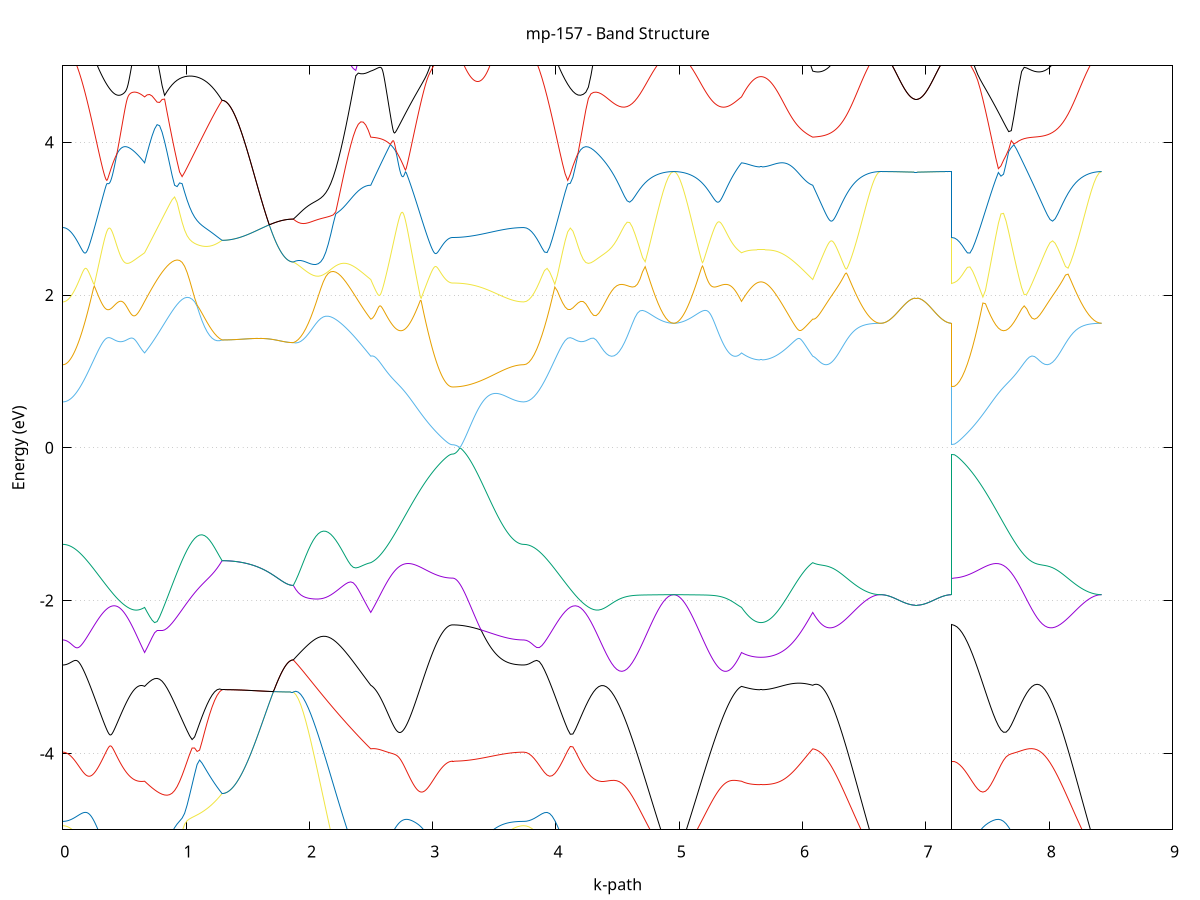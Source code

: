 set title 'mp-157 - Band Structure'
set xlabel 'k-path'
set ylabel 'Energy (eV)'
set grid y
set yrange [-5:5]
set terminal png size 800,600
set output 'mp-157_bands_gnuplot.png'
plot '-' using 1:2 with lines notitle, '-' using 1:2 with lines notitle, '-' using 1:2 with lines notitle, '-' using 1:2 with lines notitle, '-' using 1:2 with lines notitle, '-' using 1:2 with lines notitle, '-' using 1:2 with lines notitle, '-' using 1:2 with lines notitle, '-' using 1:2 with lines notitle, '-' using 1:2 with lines notitle, '-' using 1:2 with lines notitle, '-' using 1:2 with lines notitle, '-' using 1:2 with lines notitle, '-' using 1:2 with lines notitle, '-' using 1:2 with lines notitle, '-' using 1:2 with lines notitle, '-' using 1:2 with lines notitle, '-' using 1:2 with lines notitle, '-' using 1:2 with lines notitle, '-' using 1:2 with lines notitle
0.000000 -15.706218
0.006381 -15.706118
0.012762 -15.705818
0.019143 -15.705218
0.025524 -15.704318
0.031906 -15.703218
0.038287 -15.701918
0.044668 -15.700318
0.051049 -15.698518
0.057430 -15.696418
0.063811 -15.694118
0.070192 -15.691518
0.076573 -15.688718
0.082954 -15.685718
0.089335 -15.682418
0.095717 -15.678918
0.102098 -15.675118
0.108479 -15.671118
0.114860 -15.666918
0.121241 -15.662418
0.127622 -15.657718
0.134003 -15.652718
0.140384 -15.647518
0.146765 -15.642018
0.153146 -15.636318
0.159528 -15.630418
0.165909 -15.624218
0.172290 -15.617818
0.178671 -15.611118
0.185052 -15.604218
0.191433 -15.597118
0.197814 -15.589718
0.204195 -15.582118
0.210576 -15.574218
0.216958 -15.566118
0.223339 -15.557818
0.229720 -15.549218
0.236101 -15.540418
0.242482 -15.531318
0.248863 -15.522018
0.255244 -15.512518
0.261625 -15.502718
0.268006 -15.492718
0.274387 -15.482518
0.280769 -15.472018
0.287150 -15.461318
0.293531 -15.450318
0.299912 -15.439218
0.306293 -15.427718
0.312674 -15.416118
0.319055 -15.404218
0.325436 -15.392118
0.331817 -15.379718
0.338198 -15.367218
0.344580 -15.354318
0.350961 -15.341318
0.357342 -15.328018
0.363723 -15.314518
0.370104 -15.300818
0.376485 -15.286818
0.382866 -15.272618
0.389247 -15.258218
0.395628 -15.243518
0.402010 -15.228618
0.408391 -15.213518
0.414772 -15.198218
0.421153 -15.182618
0.427534 -15.166818
0.433915 -15.150818
0.440296 -15.134618
0.446677 -15.118118
0.453058 -15.101418
0.459439 -15.084518
0.465821 -15.067418
0.472202 -15.050118
0.478583 -15.032518
0.484964 -15.014718
0.491345 -14.996718
0.497726 -14.978518
0.504107 -14.960118
0.510488 -14.941418
0.516869 -14.922618
0.523250 -14.903518
0.529632 -14.884218
0.536013 -14.864718
0.542394 -14.845018
0.548775 -14.825118
0.555156 -14.804918
0.561537 -14.784618
0.567918 -14.764118
0.574299 -14.743318
0.580680 -14.722418
0.587062 -14.701218
0.593443 -14.679818
0.599824 -14.658318
0.606205 -14.636518
0.612586 -14.614618
0.618967 -14.592418
0.625348 -14.570118
0.631729 -14.547518
0.638110 -14.524818
0.644491 -14.501918
0.650873 -14.478818
0.657254 -14.455518
0.663635 -14.432018
0.663635 -14.432018
0.683901 -14.467118
0.704166 -14.499918
0.724432 -14.530418
0.744698 -14.558718
0.764964 -14.584718
0.785229 -14.608418
0.805495 -14.629918
0.825761 -14.649018
0.846027 -14.665918
0.866293 -14.680518
0.886558 -14.692918
0.906824 -14.703018
0.927090 -14.710818
0.947356 -14.716318
0.967621 -14.719618
0.987887 -14.720718
1.008153 -14.719518
1.028419 -14.716118
1.048684 -14.710518
1.068950 -14.702718
1.089216 -14.692718
1.109482 -14.680418
1.129748 -14.666118
1.150013 -14.649518
1.170279 -14.630918
1.190545 -14.610118
1.210811 -14.587218
1.231076 -14.562218
1.251342 -14.535218
1.271608 -14.506118
1.291874 -14.475018
1.291874 -14.475018
1.300010 -14.474918
1.308147 -14.474818
1.316283 -14.474718
1.324420 -14.474418
1.332556 -14.474118
1.340693 -14.473818
1.348829 -14.473318
1.356965 -14.472818
1.365102 -14.472318
1.373238 -14.471718
1.381375 -14.471018
1.389511 -14.470218
1.397648 -14.469418
1.405784 -14.468618
1.413921 -14.467618
1.422057 -14.466718
1.430194 -14.465618
1.438330 -14.464618
1.446467 -14.463518
1.454603 -14.462318
1.462740 -14.461118
1.470876 -14.459818
1.479012 -14.458518
1.487149 -14.457218
1.495285 -14.455818
1.503422 -14.454418
1.511558 -14.453018
1.519695 -14.451518
1.527831 -14.450018
1.535968 -14.448518
1.544104 -14.447018
1.552241 -14.445418
1.560377 -14.443918
1.568514 -14.442318
1.576650 -14.440718
1.584787 -14.439218
1.592923 -14.437618
1.601059 -14.436018
1.609196 -14.434418
1.617332 -14.432918
1.625469 -14.431318
1.633605 -14.429818
1.641742 -14.428318
1.649878 -14.426818
1.658015 -14.425318
1.666151 -14.423818
1.674288 -14.422418
1.682424 -14.421018
1.690561 -14.419718
1.698697 -14.418418
1.706833 -14.417118
1.714970 -14.415918
1.723106 -14.414718
1.731243 -14.413518
1.739379 -14.412518
1.747516 -14.411418
1.755652 -14.410518
1.763789 -14.409518
1.771925 -14.408718
1.780062 -14.407918
1.788198 -14.407218
1.796335 -14.406518
1.804471 -14.405918
1.812608 -14.405418
1.820744 -14.404918
1.828880 -14.404518
1.837017 -14.404218
1.845153 -14.403918
1.853290 -14.403718
1.861426 -14.403618
1.869563 -14.403618
1.869563 -14.403618
1.889829 -14.430918
1.910094 -14.456418
1.930360 -14.480118
1.950626 -14.502018
1.970892 -14.522018
1.991157 -14.540118
2.011423 -14.556318
2.031689 -14.570618
2.051955 -14.583018
2.072221 -14.593418
2.092486 -14.601918
2.112752 -14.608418
2.133018 -14.612918
2.153284 -14.615518
2.173549 -14.616018
2.193815 -14.614618
2.214081 -14.611118
2.234347 -14.605518
2.254612 -14.598018
2.274878 -14.588318
2.295144 -14.576618
2.315410 -14.562818
2.335676 -14.547018
2.355941 -14.529018
2.376207 -14.509018
2.396473 -14.486818
2.416739 -14.462618
2.437004 -14.436218
2.457270 -14.407718
2.477536 -14.377118
2.497802 -14.344418
2.497802 -14.344418
2.504183 -14.366718
2.510564 -14.388818
2.516945 -14.410718
2.523326 -14.432418
2.529707 -14.454018
2.536088 -14.475418
2.542470 -14.496518
2.548851 -14.517518
2.555232 -14.538318
2.561613 -14.558918
2.567994 -14.579318
2.574375 -14.599618
2.580756 -14.619618
2.587137 -14.639418
2.593518 -14.659018
2.599899 -14.678518
2.606281 -14.697718
2.612662 -14.716718
2.619043 -14.735618
2.625424 -14.754218
2.631805 -14.772618
2.638186 -14.790918
2.644567 -14.808918
2.650948 -14.826718
2.657329 -14.844318
2.663710 -14.861718
2.670092 -14.878918
2.676473 -14.895918
2.682854 -14.912718
2.689235 -14.929318
2.695616 -14.945718
2.701997 -14.961818
2.708378 -14.977818
2.714759 -14.993518
2.721140 -15.009018
2.727521 -15.024318
2.733903 -15.039418
2.740284 -15.054318
2.746665 -15.069018
2.753046 -15.083418
2.759427 -15.097718
2.765808 -15.111718
2.772189 -15.125518
2.778570 -15.139118
2.784951 -15.152418
2.791333 -15.165618
2.797714 -15.178518
2.804095 -15.191218
2.810476 -15.203718
2.816857 -15.216018
2.823238 -15.228118
2.829619 -15.239918
2.836000 -15.251618
2.842381 -15.263018
2.848762 -15.274118
2.855144 -15.285118
2.861525 -15.295818
2.867906 -15.306318
2.874287 -15.316618
2.880668 -15.326718
2.887049 -15.336618
2.893430 -15.346218
2.899811 -15.355618
2.906192 -15.364818
2.912574 -15.373718
2.918955 -15.382418
2.925336 -15.391018
2.931717 -15.399218
2.938098 -15.407318
2.944479 -15.415118
2.950860 -15.422718
2.957241 -15.430118
2.963622 -15.437318
2.970003 -15.444218
2.976385 -15.450918
2.982766 -15.457418
2.989147 -15.463718
2.995528 -15.469718
3.001909 -15.475518
3.008290 -15.481118
3.014671 -15.486418
3.021052 -15.491518
3.027433 -15.496418
3.033814 -15.501118
3.040196 -15.505518
3.046577 -15.509818
3.052958 -15.513718
3.059339 -15.517518
3.065720 -15.521018
3.072101 -15.524318
3.078482 -15.527418
3.084863 -15.530318
3.091244 -15.532918
3.097626 -15.535318
3.104007 -15.537518
3.110388 -15.539418
3.116769 -15.541118
3.123150 -15.542618
3.129531 -15.543818
3.135912 -15.544918
3.142293 -15.545718
3.148674 -15.546218
3.155055 -15.546618
3.161437 -15.546718
3.161437 -15.546718
3.169573 -15.546818
3.177709 -15.547018
3.185846 -15.547518
3.193982 -15.548118
3.202119 -15.548918
3.210255 -15.549818
3.218392 -15.551018
3.226528 -15.552218
3.234665 -15.553718
3.242801 -15.555318
3.250938 -15.557118
3.259074 -15.559018
3.267211 -15.561018
3.275347 -15.563218
3.283484 -15.565518
3.291620 -15.568018
3.299756 -15.570518
3.307893 -15.573218
3.316029 -15.576018
3.324166 -15.578918
3.332302 -15.581918
3.340439 -15.584918
3.348575 -15.588118
3.356712 -15.591318
3.364848 -15.594618
3.372985 -15.597918
3.381121 -15.601318
3.389258 -15.604718
3.397394 -15.608218
3.405531 -15.611718
3.413667 -15.615218
3.421803 -15.618718
3.429940 -15.622318
3.438076 -15.625818
3.446213 -15.629318
3.454349 -15.632818
3.462486 -15.636318
3.470622 -15.639818
3.478759 -15.643218
3.486895 -15.646618
3.495032 -15.649918
3.503168 -15.653218
3.511305 -15.656518
3.519441 -15.659618
3.527577 -15.662718
3.535714 -15.665818
3.543850 -15.668718
3.551987 -15.671618
3.560123 -15.674318
3.568260 -15.677018
3.576396 -15.679618
3.584533 -15.682118
3.592669 -15.684518
3.600806 -15.686718
3.608942 -15.688918
3.617079 -15.690918
3.625215 -15.692918
3.633352 -15.694718
3.641488 -15.696418
3.649624 -15.697918
3.657761 -15.699318
3.665897 -15.700618
3.674034 -15.701818
3.682170 -15.702818
3.690307 -15.703718
3.698443 -15.704518
3.706580 -15.705118
3.714716 -15.705618
3.722853 -15.706018
3.730989 -15.706218
3.739126 -15.706218
3.739126 -15.706218
3.760066 -15.704918
3.781007 -15.701018
3.801947 -15.694518
3.822888 -15.685318
3.843828 -15.673518
3.864769 -15.659218
3.885710 -15.642218
3.906650 -15.622618
3.927591 -15.600418
3.948531 -15.575718
3.969472 -15.548318
3.990412 -15.518418
4.011353 -15.486018
4.032293 -15.451018
4.053234 -15.413418
4.074175 -15.373418
4.095115 -15.330818
4.116056 -15.285818
4.136996 -15.238318
4.157937 -15.188418
4.178877 -15.136018
4.199818 -15.081218
4.220758 -15.024018
4.241699 -14.964518
4.262640 -14.902718
4.283580 -14.838618
4.304521 -14.772218
4.325461 -14.703618
4.346402 -14.632918
4.367342 -14.560018
4.388283 -14.485018
4.409223 -14.408018
4.430164 -14.329118
4.451105 -14.248318
4.472045 -14.165718
4.492986 -14.081318
4.513926 -13.995318
4.534867 -13.907918
4.555807 -13.819018
4.576748 -13.728918
4.597688 -13.637718
4.618629 -13.545618
4.639570 -13.453018
4.660510 -13.359918
4.681451 -13.266818
4.702391 -13.174018
4.723332 -13.082118
4.744272 -12.991618
4.765213 -12.903218
4.786153 -12.817818
4.807094 -12.736418
4.828035 -12.660418
4.848975 -12.591218
4.869916 -12.530718
4.890856 -12.480718
4.911797 -12.443118
4.932737 -12.419818
4.953678 -12.411918
4.953678 -12.411918
4.960010 -12.412618
4.966343 -12.414818
4.972675 -12.418418
4.979007 -12.423418
4.985340 -12.429918
4.991672 -12.437718
4.998005 -12.446818
5.004337 -12.457218
5.010669 -12.468918
5.017002 -12.481718
5.023334 -12.495718
5.029667 -12.510818
5.035999 -12.526918
5.042331 -12.543918
5.048664 -12.561918
5.054996 -12.580818
5.061328 -12.600518
5.067661 -12.620918
5.073993 -12.642118
5.080326 -12.663918
5.086658 -12.686318
5.092990 -12.709418
5.099323 -12.732918
5.105655 -12.756918
5.111988 -12.781418
5.118320 -12.806318
5.124652 -12.831618
5.130985 -12.857318
5.137317 -12.883218
5.143650 -12.909518
5.149982 -12.936018
5.156314 -12.962818
5.162647 -12.989718
5.168979 -13.016918
5.175311 -13.044318
5.181644 -13.071718
5.187976 -13.099418
5.194309 -13.127118
5.200641 -13.155018
5.206973 -13.182918
5.213306 -13.210918
5.219638 -13.239018
5.225971 -13.267118
5.232303 -13.295218
5.238635 -13.323418
5.244968 -13.351518
5.251300 -13.379718
5.257632 -13.407918
5.263965 -13.436018
5.270297 -13.464118
5.276630 -13.492218
5.282962 -13.520218
5.289294 -13.548118
5.295627 -13.576118
5.301959 -13.603918
5.308292 -13.631718
5.314624 -13.659418
5.320956 -13.687018
5.327289 -13.714518
5.333621 -13.741918
5.339953 -13.769218
5.346286 -13.796418
5.352618 -13.823618
5.358951 -13.850518
5.365283 -13.877418
5.371615 -13.904218
5.377948 -13.930818
5.384280 -13.957318
5.390613 -13.983718
5.396945 -14.009918
5.403277 -14.036018
5.409610 -14.061918
5.415942 -14.087718
5.422275 -14.113318
5.428607 -14.138818
5.434939 -14.164218
5.441272 -14.189418
5.447604 -14.214418
5.453936 -14.239218
5.460269 -14.263918
5.466601 -14.288518
5.472934 -14.312818
5.479266 -14.337018
5.485598 -14.361018
5.491931 -14.384918
5.498263 -14.408518
5.504595 -14.432018
5.504595 -14.432018
5.512732 -14.434118
5.520868 -14.436018
5.529005 -14.437918
5.537141 -14.439718
5.545278 -14.441418
5.553414 -14.443018
5.561551 -14.444418
5.569687 -14.445818
5.577824 -14.447118
5.585960 -14.448218
5.594097 -14.449218
5.602233 -14.450218
5.610370 -14.451018
5.618506 -14.451718
5.626642 -14.452318
5.634779 -14.452718
5.642915 -14.453118
5.651052 -14.453318
5.659188 -14.453418
5.667325 -14.453418
5.675461 -14.453318
5.683598 -14.453018
5.691734 -14.452618
5.699871 -14.452218
5.708007 -14.451618
5.716144 -14.450818
5.724280 -14.450018
5.732417 -14.449018
5.740553 -14.448018
5.748689 -14.446818
5.756826 -14.445518
5.764962 -14.444118
5.773099 -14.442618
5.781235 -14.441018
5.789372 -14.439318
5.797508 -14.437518
5.805645 -14.435618
5.813781 -14.433718
5.821918 -14.431618
5.830054 -14.429418
5.838191 -14.427218
5.846327 -14.424818
5.854464 -14.422418
5.862600 -14.420018
5.870736 -14.417418
5.878873 -14.414818
5.887009 -14.412218
5.895146 -14.409518
5.903282 -14.406718
5.911419 -14.403918
5.919555 -14.401018
5.927692 -14.398218
5.935828 -14.395218
5.943965 -14.392318
5.952101 -14.389418
5.960238 -14.386418
5.968374 -14.383418
5.976510 -14.380418
5.984647 -14.377518
5.992783 -14.374518
6.000920 -14.371618
6.009056 -14.368718
6.017193 -14.365818
6.025329 -14.362918
6.033466 -14.360118
6.041602 -14.357318
6.049739 -14.354618
6.057875 -14.352018
6.066012 -14.349418
6.074148 -14.346918
6.082285 -14.344418
6.082285 -14.344418
6.088617 -14.322118
6.094949 -14.299718
6.101282 -14.277018
6.107614 -14.254218
6.113946 -14.231218
6.120279 -14.208118
6.126611 -14.184818
6.132944 -14.161318
6.139276 -14.137718
6.145608 -14.113918
6.151941 -14.089918
6.158273 -14.065818
6.164606 -14.041618
6.170938 -14.017218
6.177270 -13.992618
6.183603 -13.967918
6.189935 -13.943018
6.196267 -13.918118
6.202600 -13.892918
6.208932 -13.867718
6.215265 -13.842318
6.221597 -13.816818
6.227929 -13.791118
6.234262 -13.765418
6.240594 -13.739518
6.246927 -13.713518
6.253259 -13.687418
6.259591 -13.661318
6.265924 -13.635018
6.272256 -13.608618
6.278589 -13.582118
6.284921 -13.555618
6.291253 -13.529018
6.297586 -13.502318
6.303918 -13.475518
6.310250 -13.448718
6.316583 -13.421818
6.322915 -13.394918
6.329248 -13.368018
6.335580 -13.341018
6.341912 -13.314018
6.348245 -13.287018
6.354577 -13.260118
6.360910 -13.233118
6.367242 -13.206118
6.373574 -13.179218
6.379907 -13.152418
6.386239 -13.125618
6.392571 -13.098918
6.398904 -13.072218
6.405236 -13.045718
6.411569 -13.019318
6.417901 -12.993118
6.424233 -12.967018
6.430566 -12.941018
6.436898 -12.915318
6.443231 -12.889918
6.449563 -12.864618
6.455895 -12.839718
6.462228 -12.815118
6.468560 -12.790818
6.474892 -12.766818
6.481225 -12.743318
6.487557 -12.720218
6.493890 -12.697618
6.500222 -12.675418
6.506554 -12.653918
6.512887 -12.632918
6.519219 -12.612618
6.525552 -12.592918
6.531884 -12.574018
6.538216 -12.555918
6.544549 -12.538618
6.550881 -12.522218
6.557213 -12.506818
6.563546 -12.492318
6.569878 -12.478918
6.576211 -12.466618
6.582543 -12.455418
6.588875 -12.445418
6.595208 -12.436618
6.601540 -12.429118
6.607873 -12.423018
6.614205 -12.418118
6.620537 -12.414718
6.626870 -12.412618
6.633202 -12.411918
6.633202 -12.411918
6.641339 -12.411918
6.649475 -12.411918
6.657612 -12.411918
6.665748 -12.411918
6.673884 -12.411918
6.682021 -12.411918
6.690157 -12.411918
6.698294 -12.411918
6.706430 -12.411918
6.714567 -12.411918
6.722703 -12.411918
6.730840 -12.411918
6.738976 -12.411918
6.747113 -12.411918
6.755249 -12.411918
6.763386 -12.411918
6.771522 -12.411918
6.779658 -12.412018
6.787795 -12.412018
6.795931 -12.412018
6.804068 -12.412018
6.812204 -12.412018
6.820341 -12.412018
6.828477 -12.412018
6.836614 -12.412018
6.844750 -12.412018
6.852887 -12.412018
6.861023 -12.412018
6.869160 -12.412018
6.877296 -12.412018
6.885433 -12.412018
6.893569 -12.412018
6.901705 -12.412018
6.909842 -12.412018
6.917978 -12.412018
6.926115 -12.412018
6.934251 -12.412018
6.942388 -12.412018
6.950524 -12.412018
6.958661 -12.412018
6.966797 -12.412018
6.974934 -12.412018
6.983070 -12.412018
6.991207 -12.412018
6.999343 -12.412018
7.007480 -12.412018
7.015616 -12.412018
7.023752 -12.412018
7.031889 -12.412018
7.040025 -12.412018
7.048162 -12.412018
7.056298 -12.412018
7.064435 -12.412018
7.072571 -12.411918
7.080708 -12.411918
7.088844 -12.411918
7.096981 -12.411918
7.105117 -12.411918
7.113254 -12.411918
7.121390 -12.411918
7.129527 -12.411918
7.137663 -12.411918
7.145799 -12.411918
7.153936 -12.411918
7.162072 -12.411918
7.170209 -12.411918
7.178345 -12.411918
7.186482 -12.411918
7.194618 -12.411918
7.202755 -12.411918
7.210891 -12.411918
7.210891 -15.546718
7.231832 -15.545518
7.252772 -15.541818
7.273713 -15.535618
7.294653 -15.527018
7.315594 -15.516018
7.336535 -15.502518
7.357475 -15.486618
7.378416 -15.468218
7.399356 -15.447418
7.420297 -15.424118
7.441237 -15.398418
7.462178 -15.370318
7.483118 -15.339818
7.504059 -15.306918
7.525000 -15.271618
7.545940 -15.234018
7.566881 -15.193918
7.587821 -15.151518
7.608762 -15.106818
7.629702 -15.059718
7.650643 -15.010318
7.671583 -14.958718
7.692524 -14.904718
7.713465 -14.848518
7.734405 -14.790118
7.755346 -14.729518
7.776286 -14.666718
7.797227 -14.601818
7.818167 -14.534818
7.839108 -14.465818
7.860048 -14.394718
7.880989 -14.321718
7.901930 -14.246718
7.922870 -14.169918
7.943811 -14.091318
7.964751 -14.011118
7.985692 -13.929218
8.006632 -13.845818
8.027573 -13.761018
8.048513 -13.675018
8.069454 -13.587918
8.090395 -13.499918
8.111335 -13.411218
8.132276 -13.322018
8.153216 -13.232818
8.174157 -13.143918
8.195097 -13.055718
8.216038 -12.968818
8.236978 -12.883818
8.257919 -12.801818
8.278860 -12.723618
8.299800 -12.650518
8.320741 -12.584018
8.341681 -12.525918
8.362622 -12.477918
8.383562 -12.441818
8.404503 -12.419518
8.425444 -12.411918
e
0.000000 -12.921518
0.006381 -12.921518
0.012762 -12.921418
0.019143 -12.921318
0.025524 -12.921118
0.031906 -12.920918
0.038287 -12.920618
0.044668 -12.920318
0.051049 -12.919918
0.057430 -12.919418
0.063811 -12.919018
0.070192 -12.918418
0.076573 -12.917818
0.082954 -12.917218
0.089335 -12.916518
0.095717 -12.915818
0.102098 -12.915018
0.108479 -12.914218
0.114860 -12.913318
0.121241 -12.912318
0.127622 -12.911418
0.134003 -12.910318
0.140384 -12.909218
0.146765 -12.908118
0.153146 -12.906918
0.159528 -12.905718
0.165909 -12.904418
0.172290 -12.903118
0.178671 -12.901718
0.185052 -12.900318
0.191433 -12.898918
0.197814 -12.897418
0.204195 -12.895818
0.210576 -12.894218
0.216958 -12.892618
0.223339 -12.890918
0.229720 -12.889218
0.236101 -12.887418
0.242482 -12.885618
0.248863 -12.883718
0.255244 -12.881818
0.261625 -12.879818
0.268006 -12.877918
0.274387 -12.875818
0.280769 -12.873718
0.287150 -12.871618
0.293531 -12.869518
0.299912 -12.867318
0.306293 -12.865018
0.312674 -12.862818
0.319055 -12.860518
0.325436 -12.858118
0.331817 -12.855718
0.338198 -12.853318
0.344580 -12.850818
0.350961 -12.848318
0.357342 -12.845818
0.363723 -12.843218
0.370104 -12.840618
0.376485 -12.837918
0.382866 -12.835218
0.389247 -12.832518
0.395628 -12.829818
0.402010 -12.827018
0.408391 -12.824118
0.414772 -12.821318
0.421153 -12.818418
0.427534 -12.815518
0.433915 -12.812518
0.440296 -12.809518
0.446677 -12.806518
0.453058 -12.803518
0.459439 -12.800418
0.465821 -12.797318
0.472202 -12.794118
0.478583 -12.790918
0.484964 -12.787718
0.491345 -12.784518
0.497726 -12.781218
0.504107 -12.777918
0.510488 -12.774618
0.516869 -12.771318
0.523250 -12.767918
0.529632 -12.764518
0.536013 -12.761018
0.542394 -12.757618
0.548775 -12.754118
0.555156 -12.750618
0.561537 -12.747018
0.567918 -12.743518
0.574299 -12.739918
0.580680 -12.736318
0.587062 -12.732618
0.593443 -12.728918
0.599824 -12.725318
0.606205 -12.721518
0.612586 -12.717818
0.618967 -12.714018
0.625348 -12.710218
0.631729 -12.706418
0.638110 -12.702618
0.644491 -12.698818
0.650873 -12.694918
0.657254 -12.691018
0.663635 -12.687118
0.663635 -12.687118
0.683901 -12.762418
0.704166 -12.837218
0.724432 -12.911418
0.744698 -12.984918
0.764964 -13.057618
0.785229 -13.129418
0.805495 -13.200218
0.825761 -13.270018
0.846027 -13.338718
0.866293 -13.406318
0.886558 -13.472618
0.906824 -13.537718
0.927090 -13.601418
0.947356 -13.663818
0.967621 -13.724718
0.987887 -13.784218
1.008153 -13.842218
1.028419 -13.898718
1.048684 -13.953518
1.068950 -14.006818
1.089216 -14.058318
1.109482 -14.108218
1.129748 -14.156318
1.150013 -14.202718
1.170279 -14.247218
1.190545 -14.289918
1.210811 -14.330818
1.231076 -14.369718
1.251342 -14.406818
1.271608 -14.441918
1.291874 -14.475018
1.291874 -14.475018
1.300010 -14.474918
1.308147 -14.474818
1.316283 -14.474718
1.324420 -14.474418
1.332556 -14.474118
1.340693 -14.473818
1.348829 -14.473318
1.356965 -14.472818
1.365102 -14.472318
1.373238 -14.471718
1.381375 -14.471018
1.389511 -14.470218
1.397648 -14.469418
1.405784 -14.468618
1.413921 -14.467618
1.422057 -14.466718
1.430194 -14.465618
1.438330 -14.464618
1.446467 -14.463518
1.454603 -14.462318
1.462740 -14.461118
1.470876 -14.459818
1.479012 -14.458518
1.487149 -14.457218
1.495285 -14.455818
1.503422 -14.454418
1.511558 -14.453018
1.519695 -14.451518
1.527831 -14.450018
1.535968 -14.448518
1.544104 -14.447018
1.552241 -14.445418
1.560377 -14.443918
1.568514 -14.442318
1.576650 -14.440718
1.584787 -14.439218
1.592923 -14.437618
1.601059 -14.436018
1.609196 -14.434418
1.617332 -14.432918
1.625469 -14.431318
1.633605 -14.429818
1.641742 -14.428318
1.649878 -14.426818
1.658015 -14.425318
1.666151 -14.423818
1.674288 -14.422418
1.682424 -14.421018
1.690561 -14.419718
1.698697 -14.418418
1.706833 -14.417118
1.714970 -14.415918
1.723106 -14.414718
1.731243 -14.413518
1.739379 -14.412518
1.747516 -14.411418
1.755652 -14.410518
1.763789 -14.409518
1.771925 -14.408718
1.780062 -14.407918
1.788198 -14.407218
1.796335 -14.406518
1.804471 -14.405918
1.812608 -14.405418
1.820744 -14.404918
1.828880 -14.404518
1.837017 -14.404218
1.845153 -14.403918
1.853290 -14.403718
1.861426 -14.403618
1.869563 -14.403618
1.869563 -14.403618
1.889829 -14.374518
1.910094 -14.343618
1.930360 -14.310918
1.950626 -14.276518
1.970892 -14.240418
1.991157 -14.202518
2.011423 -14.163018
2.031689 -14.121818
2.051955 -14.079018
2.072221 -14.034518
2.092486 -13.988418
2.112752 -13.940718
2.133018 -13.891518
2.153284 -13.840718
2.173549 -13.788318
2.193815 -13.734418
2.214081 -13.679018
2.234347 -13.622118
2.254612 -13.563818
2.274878 -13.504018
2.295144 -13.442818
2.315410 -13.380218
2.335676 -13.316318
2.355941 -13.251018
2.376207 -13.184418
2.396473 -13.116518
2.416739 -13.047418
2.437004 -12.977218
2.457270 -12.905818
2.477536 -12.833318
2.497802 -12.760018
2.497802 -12.760018
2.504183 -12.767018
2.510564 -12.774218
2.516945 -12.781318
2.523326 -12.788518
2.529707 -12.795818
2.536088 -12.803018
2.542470 -12.810318
2.548851 -12.817718
2.555232 -12.825018
2.561613 -12.832418
2.567994 -12.839818
2.574375 -12.847218
2.580756 -12.854618
2.587137 -12.862018
2.593518 -12.869518
2.599899 -12.877018
2.606281 -12.884418
2.612662 -12.891918
2.619043 -12.899418
2.625424 -12.906918
2.631805 -12.914418
2.638186 -12.921818
2.644567 -12.929318
2.650948 -12.936818
2.657329 -12.944218
2.663710 -12.951718
2.670092 -12.959118
2.676473 -12.966518
2.682854 -12.973918
2.689235 -12.981218
2.695616 -12.988518
2.701997 -12.995818
2.708378 -13.003118
2.714759 -13.010318
2.721140 -13.017518
2.727521 -13.024718
2.733903 -13.031818
2.740284 -13.038918
2.746665 -13.045918
2.753046 -13.052918
2.759427 -13.059818
2.765808 -13.066718
2.772189 -13.073518
2.778570 -13.080318
2.784951 -13.087018
2.791333 -13.093618
2.797714 -13.100218
2.804095 -13.106718
2.810476 -13.113118
2.816857 -13.119418
2.823238 -13.125718
2.829619 -13.131918
2.836000 -13.138018
2.842381 -13.144118
2.848762 -13.150018
2.855144 -13.155918
2.861525 -13.161718
2.867906 -13.167418
2.874287 -13.173018
2.880668 -13.178518
2.887049 -13.183918
2.893430 -13.189218
2.899811 -13.194418
2.906192 -13.199518
2.912574 -13.204518
2.918955 -13.209418
2.925336 -13.214218
2.931717 -13.218918
2.938098 -13.223518
2.944479 -13.228018
2.950860 -13.232318
2.957241 -13.236618
2.963622 -13.240718
2.970003 -13.244718
2.976385 -13.248618
2.982766 -13.252418
2.989147 -13.256018
2.995528 -13.259518
3.001909 -13.262918
3.008290 -13.266218
3.014671 -13.269418
3.021052 -13.272418
3.027433 -13.275318
3.033814 -13.278118
3.040196 -13.280718
3.046577 -13.283218
3.052958 -13.285618
3.059339 -13.287818
3.065720 -13.290018
3.072101 -13.291918
3.078482 -13.293818
3.084863 -13.295518
3.091244 -13.297118
3.097626 -13.298518
3.104007 -13.299818
3.110388 -13.301018
3.116769 -13.302018
3.123150 -13.302918
3.129531 -13.303718
3.135912 -13.304318
3.142293 -13.304818
3.148674 -13.305118
3.155055 -13.305318
3.161437 -13.305418
3.161437 -13.305418
3.169573 -13.305218
3.177709 -13.304718
3.185846 -13.303718
3.193982 -13.302418
3.202119 -13.300718
3.210255 -13.298618
3.218392 -13.296118
3.226528 -13.293318
3.234665 -13.290218
3.242801 -13.286718
3.250938 -13.282818
3.259074 -13.278618
3.267211 -13.274118
3.275347 -13.269318
3.283484 -13.264118
3.291620 -13.258718
3.299756 -13.253018
3.307893 -13.247018
3.316029 -13.240818
3.324166 -13.234318
3.332302 -13.227518
3.340439 -13.220618
3.348575 -13.213418
3.356712 -13.206118
3.364848 -13.198618
3.372985 -13.190918
3.381121 -13.183018
3.389258 -13.175118
3.397394 -13.167018
3.405531 -13.158818
3.413667 -13.150518
3.421803 -13.142118
3.429940 -13.133718
3.438076 -13.125318
3.446213 -13.116918
3.454349 -13.108418
3.462486 -13.099918
3.470622 -13.091518
3.478759 -13.083118
3.486895 -13.074818
3.495032 -13.066618
3.503168 -13.058418
3.511305 -13.050418
3.519441 -13.042418
3.527577 -13.034618
3.535714 -13.027018
3.543850 -13.019518
3.551987 -13.012318
3.560123 -13.005218
3.568260 -12.998318
3.576396 -12.991618
3.584533 -12.985218
3.592669 -12.979018
3.600806 -12.973118
3.608942 -12.967518
3.617079 -12.962118
3.625215 -12.957118
3.633352 -12.952318
3.641488 -12.947918
3.649624 -12.943718
3.657761 -12.939918
3.665897 -12.936518
3.674034 -12.933418
3.682170 -12.930618
3.690307 -12.928218
3.698443 -12.926218
3.706580 -12.924518
3.714716 -12.923218
3.722853 -12.922318
3.730989 -12.921718
3.739126 -12.921518
3.739126 -12.921518
3.760066 -12.921218
3.781007 -12.920418
3.801947 -12.919018
3.822888 -12.917118
3.843828 -12.914718
3.864769 -12.911718
3.885710 -12.908118
3.906650 -12.904118
3.927591 -12.899618
3.948531 -12.894518
3.969472 -12.889018
3.990412 -12.883018
4.011353 -12.876518
4.032293 -12.869618
4.053234 -12.862318
4.074175 -12.854518
4.095115 -12.846318
4.116056 -12.837718
4.136996 -12.828818
4.157937 -12.819518
4.178877 -12.809818
4.199818 -12.799818
4.220758 -12.789418
4.241699 -12.778718
4.262640 -12.767718
4.283580 -12.756518
4.304521 -12.744918
4.325461 -12.733018
4.346402 -12.720918
4.367342 -12.708518
4.388283 -12.695918
4.409223 -12.683118
4.430164 -12.670018
4.451105 -12.656818
4.472045 -12.643418
4.492986 -12.629818
4.513926 -12.616218
4.534867 -12.602418
4.555807 -12.588718
4.576748 -12.574918
4.597688 -12.561218
4.618629 -12.547618
4.639570 -12.534318
4.660510 -12.521118
4.681451 -12.508318
4.702391 -12.495918
4.723332 -12.484018
4.744272 -12.472718
4.765213 -12.462018
4.786153 -12.452218
4.807094 -12.443218
4.828035 -12.435218
4.848975 -12.428318
4.869916 -12.422518
4.890856 -12.417918
4.911797 -12.414618
4.932737 -12.412618
4.953678 -12.411918
4.953678 -12.411918
4.960010 -12.411918
4.966343 -12.412118
4.972675 -12.412418
4.979007 -12.412918
4.985340 -12.413418
4.991672 -12.414118
4.998005 -12.414918
5.004337 -12.415818
5.010669 -12.416818
5.017002 -12.418018
5.023334 -12.419218
5.029667 -12.420618
5.035999 -12.422118
5.042331 -12.423718
5.048664 -12.425418
5.054996 -12.427318
5.061328 -12.429218
5.067661 -12.431218
5.073993 -12.433318
5.080326 -12.435618
5.086658 -12.437918
5.092990 -12.440318
5.099323 -12.442818
5.105655 -12.445418
5.111988 -12.448118
5.118320 -12.450918
5.124652 -12.453718
5.130985 -12.456718
5.137317 -12.459718
5.143650 -12.462818
5.149982 -12.465918
5.156314 -12.469118
5.162647 -12.472418
5.168979 -12.475818
5.175311 -12.479218
5.181644 -12.482718
5.187976 -12.486218
5.194309 -12.489818
5.200641 -12.493418
5.206973 -12.497118
5.213306 -12.500818
5.219638 -12.504518
5.225971 -12.508318
5.232303 -12.512218
5.238635 -12.516018
5.244968 -12.519918
5.251300 -12.523918
5.257632 -12.527818
5.263965 -12.531818
5.270297 -12.535818
5.276630 -12.539918
5.282962 -12.543918
5.289294 -12.548018
5.295627 -12.552118
5.301959 -12.556218
5.308292 -12.560318
5.314624 -12.564518
5.320956 -12.568618
5.327289 -12.572718
5.333621 -12.576918
5.339953 -12.581118
5.346286 -12.585218
5.352618 -12.589418
5.358951 -12.593518
5.365283 -12.597718
5.371615 -12.601918
5.377948 -12.606018
5.384280 -12.610218
5.390613 -12.614318
5.396945 -12.618518
5.403277 -12.622618
5.409610 -12.626718
5.415942 -12.630918
5.422275 -12.635018
5.428607 -12.639118
5.434939 -12.643118
5.441272 -12.647218
5.447604 -12.651318
5.453936 -12.655318
5.460269 -12.659318
5.466601 -12.663418
5.472934 -12.667418
5.479266 -12.671318
5.485598 -12.675318
5.491931 -12.679218
5.498263 -12.683218
5.504595 -12.687118
5.504595 -12.687118
5.512732 -12.685518
5.520868 -12.683918
5.529005 -12.682418
5.537141 -12.681118
5.545278 -12.679818
5.553414 -12.678518
5.561551 -12.677418
5.569687 -12.676318
5.577824 -12.675418
5.585960 -12.674518
5.594097 -12.673718
5.602233 -12.673018
5.610370 -12.672418
5.618506 -12.671818
5.626642 -12.671418
5.634779 -12.671018
5.642915 -12.670818
5.651052 -12.670618
5.659188 -12.670518
5.667325 -12.670518
5.675461 -12.670618
5.683598 -12.670818
5.691734 -12.671118
5.699871 -12.671518
5.708007 -12.671918
5.716144 -12.672518
5.724280 -12.673118
5.732417 -12.673818
5.740553 -12.674718
5.748689 -12.675618
5.756826 -12.676618
5.764962 -12.677618
5.773099 -12.678818
5.781235 -12.680018
5.789372 -12.681318
5.797508 -12.682718
5.805645 -12.684218
5.813781 -12.685818
5.821918 -12.687418
5.830054 -12.689118
5.838191 -12.690918
5.846327 -12.692718
5.854464 -12.694618
5.862600 -12.696618
5.870736 -12.698618
5.878873 -12.700718
5.887009 -12.702918
5.895146 -12.705118
5.903282 -12.707318
5.911419 -12.709618
5.919555 -12.711918
5.927692 -12.714318
5.935828 -12.716718
5.943965 -12.719118
5.952101 -12.721618
5.960238 -12.724018
5.968374 -12.726518
5.976510 -12.729018
5.984647 -12.731518
5.992783 -12.734018
6.000920 -12.736518
6.009056 -12.739018
6.017193 -12.741518
6.025329 -12.743918
6.033466 -12.746318
6.041602 -12.748718
6.049739 -12.751118
6.057875 -12.753418
6.066012 -12.755618
6.074148 -12.757818
6.082285 -12.760018
6.082285 -12.760018
6.088617 -12.753018
6.094949 -12.746018
6.101282 -12.739118
6.107614 -12.732218
6.113946 -12.725418
6.120279 -12.718618
6.126611 -12.711918
6.132944 -12.705218
6.139276 -12.698618
6.145608 -12.692018
6.151941 -12.685518
6.158273 -12.679118
6.164606 -12.672718
6.170938 -12.666318
6.177270 -12.660018
6.183603 -12.653818
6.189935 -12.647618
6.196267 -12.641518
6.202600 -12.635518
6.208932 -12.629518
6.215265 -12.623518
6.221597 -12.617718
6.227929 -12.611918
6.234262 -12.606218
6.240594 -12.600518
6.246927 -12.594918
6.253259 -12.589418
6.259591 -12.584018
6.265924 -12.578618
6.272256 -12.573318
6.278589 -12.568018
6.284921 -12.562918
6.291253 -12.557818
6.297586 -12.552818
6.303918 -12.547818
6.310250 -12.543018
6.316583 -12.538218
6.322915 -12.533418
6.329248 -12.528818
6.335580 -12.524218
6.341912 -12.519818
6.348245 -12.515418
6.354577 -12.511018
6.360910 -12.506818
6.367242 -12.502618
6.373574 -12.498618
6.379907 -12.494618
6.386239 -12.490618
6.392571 -12.486818
6.398904 -12.483118
6.405236 -12.479418
6.411569 -12.475918
6.417901 -12.472418
6.424233 -12.469018
6.430566 -12.465718
6.436898 -12.462518
6.443231 -12.459318
6.449563 -12.456318
6.455895 -12.453418
6.462228 -12.450518
6.468560 -12.447818
6.474892 -12.445118
6.481225 -12.442618
6.487557 -12.440118
6.493890 -12.437818
6.500222 -12.435518
6.506554 -12.433318
6.512887 -12.431318
6.519219 -12.429318
6.525552 -12.427418
6.531884 -12.425718
6.538216 -12.424018
6.544549 -12.422518
6.550881 -12.421018
6.557213 -12.419718
6.563546 -12.418418
6.569878 -12.417318
6.576211 -12.416318
6.582543 -12.415418
6.588875 -12.414518
6.595208 -12.413818
6.601540 -12.413218
6.607873 -12.412818
6.614205 -12.412418
6.620537 -12.412118
6.626870 -12.411918
6.633202 -12.411918
6.633202 -12.411918
6.641339 -12.411918
6.649475 -12.411918
6.657612 -12.411918
6.665748 -12.411918
6.673884 -12.411918
6.682021 -12.411918
6.690157 -12.411918
6.698294 -12.411918
6.706430 -12.411918
6.714567 -12.411918
6.722703 -12.411918
6.730840 -12.411918
6.738976 -12.411918
6.747113 -12.411918
6.755249 -12.411918
6.763386 -12.411918
6.771522 -12.411918
6.779658 -12.412018
6.787795 -12.412018
6.795931 -12.412018
6.804068 -12.412018
6.812204 -12.412018
6.820341 -12.412018
6.828477 -12.412018
6.836614 -12.412018
6.844750 -12.412018
6.852887 -12.412018
6.861023 -12.412018
6.869160 -12.412018
6.877296 -12.412018
6.885433 -12.412018
6.893569 -12.412018
6.901705 -12.412018
6.909842 -12.412018
6.917978 -12.412018
6.926115 -12.412018
6.934251 -12.412018
6.942388 -12.412018
6.950524 -12.412018
6.958661 -12.412018
6.966797 -12.412018
6.974934 -12.412018
6.983070 -12.412018
6.991207 -12.412018
6.999343 -12.412018
7.007480 -12.412018
7.015616 -12.412018
7.023752 -12.412018
7.031889 -12.412018
7.040025 -12.412018
7.048162 -12.412018
7.056298 -12.412018
7.064435 -12.412018
7.072571 -12.411918
7.080708 -12.411918
7.088844 -12.411918
7.096981 -12.411918
7.105117 -12.411918
7.113254 -12.411918
7.121390 -12.411918
7.129527 -12.411918
7.137663 -12.411918
7.145799 -12.411918
7.153936 -12.411918
7.162072 -12.411918
7.170209 -12.411918
7.178345 -12.411918
7.186482 -12.411918
7.194618 -12.411918
7.202755 -12.411918
7.210891 -12.411918
7.210891 -13.305418
7.231832 -13.304718
7.252772 -13.302418
7.273713 -13.298718
7.294653 -13.293618
7.315594 -13.286918
7.336535 -13.278918
7.357475 -13.269518
7.378416 -13.258618
7.399356 -13.246518
7.420297 -13.233118
7.441237 -13.218518
7.462178 -13.202618
7.483118 -13.185718
7.504059 -13.167718
7.525000 -13.148718
7.545940 -13.128818
7.566881 -13.108018
7.587821 -13.086518
7.608762 -13.064318
7.629702 -13.041518
7.650643 -13.018218
7.671583 -12.994418
7.692524 -12.970318
7.713465 -12.946018
7.734405 -12.921518
7.755346 -12.897018
7.776286 -12.872418
7.797227 -12.848018
7.818167 -12.823818
7.839108 -12.799818
7.860048 -12.776118
7.880989 -12.752818
7.901930 -12.730018
7.922870 -12.707718
7.943811 -12.685918
7.964751 -12.664718
7.985692 -12.644218
8.006632 -12.624418
8.027573 -12.605218
8.048513 -12.586818
8.069454 -12.569218
8.090395 -12.552318
8.111335 -12.536318
8.132276 -12.521118
8.153216 -12.506818
8.174157 -12.493318
8.195097 -12.480818
8.216038 -12.469218
8.236978 -12.458618
8.257919 -12.449018
8.278860 -12.440518
8.299800 -12.433018
8.320741 -12.426618
8.341681 -12.421318
8.362622 -12.417218
8.383562 -12.414318
8.404503 -12.412518
8.425444 -12.411918
e
0.000000 -9.624118
0.006381 -9.624118
0.012762 -9.624318
0.019143 -9.624618
0.025524 -9.625018
0.031906 -9.625618
0.038287 -9.626218
0.044668 -9.627018
0.051049 -9.627918
0.057430 -9.628818
0.063811 -9.629918
0.070192 -9.631218
0.076573 -9.632518
0.082954 -9.633918
0.089335 -9.635518
0.095717 -9.637118
0.102098 -9.638818
0.108479 -9.640718
0.114860 -9.642618
0.121241 -9.644718
0.127622 -9.646818
0.134003 -9.649018
0.140384 -9.651318
0.146765 -9.653718
0.153146 -9.656218
0.159528 -9.658818
0.165909 -9.661418
0.172290 -9.664118
0.178671 -9.666918
0.185052 -9.669718
0.191433 -9.672618
0.197814 -9.675618
0.204195 -9.678718
0.210576 -9.681718
0.216958 -9.684918
0.223339 -9.688118
0.229720 -9.691318
0.236101 -9.694618
0.242482 -9.698018
0.248863 -9.701318
0.255244 -9.704718
0.261625 -9.708218
0.268006 -9.711718
0.274387 -9.715218
0.280769 -9.718718
0.287150 -9.722318
0.293531 -9.725818
0.299912 -9.729418
0.306293 -9.733118
0.312674 -9.736718
0.319055 -9.740318
0.325436 -9.744018
0.331817 -9.747718
0.338198 -9.751418
0.344580 -9.755018
0.350961 -9.758718
0.357342 -9.762418
0.363723 -9.766118
0.370104 -9.769818
0.376485 -9.773518
0.382866 -9.777218
0.389247 -9.780918
0.395628 -9.784618
0.402010 -9.788418
0.408391 -9.792118
0.414772 -9.795818
0.421153 -9.799518
0.427534 -9.803218
0.433915 -9.806918
0.440296 -9.810618
0.446677 -9.814318
0.453058 -9.818018
0.459439 -9.821718
0.465821 -9.825418
0.472202 -9.829118
0.478583 -9.832918
0.484964 -9.836618
0.491345 -9.840318
0.497726 -9.844118
0.504107 -9.847918
0.510488 -9.851718
0.516869 -9.855518
0.523250 -9.859318
0.529632 -9.863118
0.536013 -9.867018
0.542394 -9.870918
0.548775 -9.874818
0.555156 -9.878818
0.561537 -9.882818
0.567918 -9.886818
0.574299 -9.890818
0.580680 -9.895018
0.587062 -9.899118
0.593443 -9.903318
0.599824 -9.907518
0.606205 -9.911818
0.612586 -9.916218
0.618967 -9.920618
0.625348 -9.925118
0.631729 -9.929618
0.638110 -9.934218
0.644491 -9.938918
0.650873 -9.943618
0.657254 -9.948418
0.663635 -9.953318
0.663635 -9.953318
0.683901 -9.884918
0.704166 -9.820618
0.724432 -9.760718
0.744698 -9.705218
0.764964 -9.653918
0.785229 -9.606618
0.805495 -9.563118
0.825761 -9.523118
0.846027 -9.486218
0.866293 -9.452018
0.886558 -9.420118
0.906824 -9.390218
0.927090 -9.361818
0.947356 -9.334718
0.967621 -9.308518
0.987887 -9.282918
1.008153 -9.257618
1.028419 -9.232518
1.048684 -9.207218
1.068950 -9.181618
1.089216 -9.155618
1.109482 -9.129018
1.129748 -9.101618
1.150013 -9.073418
1.170279 -9.044318
1.190545 -9.014118
1.210811 -8.983018
1.231076 -8.950718
1.251342 -8.917318
1.271608 -8.882818
1.291874 -8.847118
1.291874 -8.847118
1.300010 -8.847418
1.308147 -8.848418
1.316283 -8.850118
1.324420 -8.852318
1.332556 -8.855318
1.340693 -8.858818
1.348829 -8.863018
1.356965 -8.867818
1.365102 -8.873218
1.373238 -8.879118
1.381375 -8.885618
1.389511 -8.892618
1.397648 -8.900218
1.405784 -8.908318
1.413921 -8.916818
1.422057 -8.925718
1.430194 -8.935118
1.438330 -8.944918
1.446467 -8.955118
1.454603 -8.965618
1.462740 -8.976418
1.470876 -8.987418
1.479012 -8.998818
1.487149 -9.010418
1.495285 -9.022218
1.503422 -9.034218
1.511558 -9.046318
1.519695 -9.058518
1.527831 -9.070918
1.535968 -9.083318
1.544104 -9.095718
1.552241 -9.108218
1.560377 -9.120718
1.568514 -9.133218
1.576650 -9.145618
1.584787 -9.157918
1.592923 -9.170118
1.601059 -9.182218
1.609196 -9.194218
1.617332 -9.206018
1.625469 -9.217718
1.633605 -9.229118
1.641742 -9.240318
1.649878 -9.251318
1.658015 -9.262018
1.666151 -9.272518
1.674288 -9.282718
1.682424 -9.292518
1.690561 -9.302118
1.698697 -9.311318
1.706833 -9.320218
1.714970 -9.328818
1.723106 -9.337018
1.731243 -9.344718
1.739379 -9.352218
1.747516 -9.359218
1.755652 -9.365818
1.763789 -9.371918
1.771925 -9.377718
1.780062 -9.383018
1.788198 -9.387918
1.796335 -9.392418
1.804471 -9.396318
1.812608 -9.399918
1.820744 -9.402918
1.828880 -9.405618
1.837017 -9.407718
1.845153 -9.409318
1.853290 -9.410518
1.861426 -9.411318
1.869563 -9.411518
1.869563 -9.411518
1.889829 -9.443418
1.910094 -9.473218
1.930360 -9.500818
1.950626 -9.526418
1.970892 -9.549918
1.991157 -9.571518
2.011423 -9.591118
2.031689 -9.609018
2.051955 -9.625218
2.072221 -9.639918
2.092486 -9.653218
2.112752 -9.665318
2.133018 -9.676518
2.153284 -9.686818
2.173549 -9.696718
2.193815 -9.706418
2.214081 -9.716218
2.234347 -9.726618
2.254612 -9.737918
2.274878 -9.750518
2.295144 -9.765018
2.315410 -9.781818
2.335676 -9.801518
2.355941 -9.824518
2.376207 -9.851518
2.396473 -9.882818
2.416739 -9.918818
2.437004 -9.959918
2.457270 -10.006318
2.477536 -10.058118
2.497802 -10.115218
2.497802 -10.115218
2.504183 -10.110718
2.510564 -10.106218
2.516945 -10.101718
2.523326 -10.097118
2.529707 -10.092418
2.536088 -10.087718
2.542470 -10.083018
2.548851 -10.078218
2.555232 -10.073418
2.561613 -10.068518
2.567994 -10.063518
2.574375 -10.058418
2.580756 -10.053318
2.587137 -10.048218
2.593518 -10.042918
2.599899 -10.037618
2.606281 -10.032218
2.612662 -10.026718
2.619043 -10.021218
2.625424 -10.015618
2.631805 -10.009918
2.638186 -10.004118
2.644567 -9.998218
2.650948 -9.992318
2.657329 -9.986218
2.663710 -9.980118
2.670092 -9.973918
2.676473 -9.967718
2.682854 -9.961318
2.689235 -9.954918
2.695616 -9.948418
2.701997 -9.941818
2.708378 -9.935118
2.714759 -9.928418
2.721140 -9.921618
2.727521 -9.914718
2.733903 -9.907718
2.740284 -9.900718
2.746665 -9.893618
2.753046 -9.886518
2.759427 -9.879318
2.765808 -9.872018
2.772189 -9.864718
2.778570 -9.857318
2.784951 -9.849918
2.791333 -9.842418
2.797714 -9.834918
2.804095 -9.827418
2.810476 -9.819818
2.816857 -9.812218
2.823238 -9.804618
2.829619 -9.797018
2.836000 -9.789318
2.842381 -9.781718
2.848762 -9.774018
2.855144 -9.766418
2.861525 -9.758718
2.867906 -9.751118
2.874287 -9.743518
2.880668 -9.735918
2.887049 -9.728318
2.893430 -9.720818
2.899811 -9.713418
2.906192 -9.705918
2.912574 -9.698618
2.918955 -9.691318
2.925336 -9.684118
2.931717 -9.676918
2.938098 -9.669918
2.944479 -9.662918
2.950860 -9.656018
2.957241 -9.649318
2.963622 -9.642618
2.970003 -9.636118
2.976385 -9.629718
2.982766 -9.623418
2.989147 -9.617318
2.995528 -9.611318
3.001909 -9.605518
3.008290 -9.599818
3.014671 -9.594418
3.021052 -9.589018
3.027433 -9.583918
3.033814 -9.579018
3.040196 -9.574218
3.046577 -9.569718
3.052958 -9.565418
3.059339 -9.561218
3.065720 -9.557318
3.072101 -9.553718
3.078482 -9.550218
3.084863 -9.547018
3.091244 -9.544118
3.097626 -9.541318
3.104007 -9.538818
3.110388 -9.536618
3.116769 -9.534618
3.123150 -9.532918
3.129531 -9.531518
3.135912 -9.530318
3.142293 -9.529318
3.148674 -9.528718
3.155055 -9.528318
3.161437 -9.528118
3.161437 -9.528118
3.169573 -9.528218
3.177709 -9.528318
3.185846 -9.528618
3.193982 -9.528918
3.202119 -9.529418
3.210255 -9.529918
3.218392 -9.530618
3.226528 -9.531318
3.234665 -9.532118
3.242801 -9.533018
3.250938 -9.534018
3.259074 -9.535118
3.267211 -9.536318
3.275347 -9.537518
3.283484 -9.538918
3.291620 -9.540318
3.299756 -9.541718
3.307893 -9.543318
3.316029 -9.544918
3.324166 -9.546618
3.332302 -9.548318
3.340439 -9.550118
3.348575 -9.551918
3.356712 -9.553818
3.364848 -9.555718
3.372985 -9.557718
3.381121 -9.559718
3.389258 -9.561718
3.397394 -9.563818
3.405531 -9.565918
3.413667 -9.567918
3.421803 -9.570118
3.429940 -9.572218
3.438076 -9.574318
3.446213 -9.576418
3.454349 -9.578518
3.462486 -9.580618
3.470622 -9.582718
3.478759 -9.584818
3.486895 -9.586918
3.495032 -9.588918
3.503168 -9.591018
3.511305 -9.592918
3.519441 -9.594918
3.527577 -9.596818
3.535714 -9.598718
3.543850 -9.600518
3.551987 -9.602318
3.560123 -9.604018
3.568260 -9.605718
3.576396 -9.607318
3.584533 -9.608818
3.592669 -9.610318
3.600806 -9.611818
3.608942 -9.613118
3.617079 -9.614418
3.625215 -9.615618
3.633352 -9.616818
3.641488 -9.617818
3.649624 -9.618818
3.657761 -9.619718
3.665897 -9.620518
3.674034 -9.621318
3.682170 -9.621918
3.690307 -9.622518
3.698443 -9.623018
3.706580 -9.623418
3.714716 -9.623718
3.722853 -9.623918
3.730989 -9.624018
3.739126 -9.624118
3.739126 -9.624118
3.760066 -9.624718
3.781007 -9.626618
3.801947 -9.629818
3.822888 -9.634118
3.843828 -9.639618
3.864769 -9.646118
3.885710 -9.653718
3.906650 -9.662118
3.927591 -9.671318
3.948531 -9.681218
3.969472 -9.691718
3.990412 -9.702618
4.011353 -9.714018
4.032293 -9.725618
4.053234 -9.737518
4.074175 -9.749518
4.095115 -9.761618
4.116056 -9.773818
4.136996 -9.786018
4.157937 -9.798118
4.178877 -9.810318
4.199818 -9.822418
4.220758 -9.834718
4.241699 -9.847018
4.262640 -9.859418
4.283580 -9.872218
4.304521 -9.885218
4.325461 -9.898618
4.346402 -9.912618
4.367342 -9.927118
4.388283 -9.942318
4.409223 -9.958418
4.430164 -9.975218
4.451105 -9.992918
4.472045 -10.011618
4.492986 -10.031218
4.513926 -10.051718
4.534867 -10.073118
4.555807 -10.095218
4.576748 -10.118018
4.597688 -10.141318
4.618629 -10.165118
4.639570 -10.188918
4.660510 -10.212818
4.681451 -10.236418
4.702391 -10.259618
4.723332 -10.282118
4.744272 -10.303618
4.765213 -10.323918
4.786153 -10.342818
4.807094 -10.360118
4.828035 -10.375618
4.848975 -10.389018
4.869916 -10.400218
4.890856 -10.409118
4.911797 -10.415518
4.932737 -10.419418
4.953678 -10.420718
4.953678 -10.420718
4.960010 -10.420618
4.966343 -10.420218
4.972675 -10.419618
4.979007 -10.418818
4.985340 -10.417718
4.991672 -10.416418
4.998005 -10.414918
5.004337 -10.413118
5.010669 -10.411118
5.017002 -10.408918
5.023334 -10.406418
5.029667 -10.403818
5.035999 -10.400918
5.042331 -10.397818
5.048664 -10.394518
5.054996 -10.390918
5.061328 -10.387218
5.067661 -10.383318
5.073993 -10.379218
5.080326 -10.374918
5.086658 -10.370418
5.092990 -10.365718
5.099323 -10.360818
5.105655 -10.355818
5.111988 -10.350618
5.118320 -10.345318
5.124652 -10.339818
5.130985 -10.334218
5.137317 -10.328418
5.143650 -10.322518
5.149982 -10.316418
5.156314 -10.310318
5.162647 -10.304018
5.168979 -10.297618
5.175311 -10.291118
5.181644 -10.284618
5.187976 -10.277918
5.194309 -10.271118
5.200641 -10.264318
5.206973 -10.257418
5.213306 -10.250418
5.219638 -10.243418
5.225971 -10.236418
5.232303 -10.229318
5.238635 -10.222118
5.244968 -10.214918
5.251300 -10.207718
5.257632 -10.200518
5.263965 -10.193318
5.270297 -10.186118
5.276630 -10.178818
5.282962 -10.171618
5.289294 -10.164418
5.295627 -10.157218
5.301959 -10.150018
5.308292 -10.142918
5.314624 -10.135818
5.320956 -10.128718
5.327289 -10.121718
5.333621 -10.114718
5.339953 -10.107818
5.346286 -10.100918
5.352618 -10.094118
5.358951 -10.087318
5.365283 -10.080618
5.371615 -10.074018
5.377948 -10.067418
5.384280 -10.060918
5.390613 -10.054518
5.396945 -10.048218
5.403277 -10.042018
5.409610 -10.035818
5.415942 -10.029718
5.422275 -10.023718
5.428607 -10.017818
5.434939 -10.011918
5.441272 -10.006218
5.447604 -10.000518
5.453936 -9.995018
5.460269 -9.989518
5.466601 -9.984118
5.472934 -9.978718
5.479266 -9.973518
5.485598 -9.968318
5.491931 -9.963318
5.498263 -9.958318
5.504595 -9.953318
5.504595 -9.953318
5.512732 -9.948918
5.520868 -9.944618
5.529005 -9.940518
5.537141 -9.936618
5.545278 -9.932818
5.553414 -9.929318
5.561551 -9.926018
5.569687 -9.922918
5.577824 -9.920018
5.585960 -9.917418
5.594097 -9.915018
5.602233 -9.912918
5.610370 -9.911018
5.618506 -9.909418
5.626642 -9.908018
5.634779 -9.907018
5.642915 -9.906218
5.651052 -9.905618
5.659188 -9.905418
5.667325 -9.905418
5.675461 -9.905718
5.683598 -9.906318
5.691734 -9.907218
5.699871 -9.908318
5.708007 -9.909718
5.716144 -9.911418
5.724280 -9.913318
5.732417 -9.915518
5.740553 -9.917918
5.748689 -9.920618
5.756826 -9.923518
5.764962 -9.926618
5.773099 -9.930018
5.781235 -9.933618
5.789372 -9.937318
5.797508 -9.941318
5.805645 -9.945518
5.813781 -9.949818
5.821918 -9.954318
5.830054 -9.958918
5.838191 -9.963718
5.846327 -9.968618
5.854464 -9.973618
5.862600 -9.978718
5.870736 -9.983918
5.878873 -9.989218
5.887009 -9.994518
5.895146 -9.999918
5.903282 -10.005418
5.911419 -10.010918
5.919555 -10.016418
5.927692 -10.021918
5.935828 -10.027418
5.943965 -10.032918
5.952101 -10.038418
5.960238 -10.043918
5.968374 -10.049318
5.976510 -10.054618
5.984647 -10.059918
5.992783 -10.065118
6.000920 -10.070218
6.009056 -10.075318
6.017193 -10.080218
6.025329 -10.085018
6.033466 -10.089718
6.041602 -10.094318
6.049739 -10.098818
6.057875 -10.103118
6.066012 -10.107318
6.074148 -10.111318
6.082285 -10.115218
6.082285 -10.115218
6.088617 -10.119618
6.094949 -10.123918
6.101282 -10.128318
6.107614 -10.132618
6.113946 -10.136918
6.120279 -10.141118
6.126611 -10.145418
6.132944 -10.149618
6.139276 -10.153918
6.145608 -10.158118
6.151941 -10.162318
6.158273 -10.166518
6.164606 -10.170718
6.170938 -10.174918
6.177270 -10.179118
6.183603 -10.183318
6.189935 -10.187618
6.196267 -10.191818
6.202600 -10.196018
6.208932 -10.200318
6.215265 -10.204618
6.221597 -10.208818
6.227929 -10.213118
6.234262 -10.217518
6.240594 -10.221818
6.246927 -10.226118
6.253259 -10.230518
6.259591 -10.234818
6.265924 -10.239218
6.272256 -10.243618
6.278589 -10.248018
6.284921 -10.252418
6.291253 -10.256918
6.297586 -10.261318
6.303918 -10.265718
6.310250 -10.270218
6.316583 -10.274618
6.322915 -10.279118
6.329248 -10.283518
6.335580 -10.287918
6.341912 -10.292418
6.348245 -10.296818
6.354577 -10.301218
6.360910 -10.305518
6.367242 -10.309918
6.373574 -10.314218
6.379907 -10.318518
6.386239 -10.322818
6.392571 -10.327018
6.398904 -10.331218
6.405236 -10.335318
6.411569 -10.339418
6.417901 -10.343418
6.424233 -10.347418
6.430566 -10.351318
6.436898 -10.355118
6.443231 -10.358918
6.449563 -10.362618
6.455895 -10.366218
6.462228 -10.369718
6.468560 -10.373218
6.474892 -10.376518
6.481225 -10.379818
6.487557 -10.382918
6.493890 -10.386018
6.500222 -10.388918
6.506554 -10.391718
6.512887 -10.394418
6.519219 -10.397018
6.525552 -10.399518
6.531884 -10.401918
6.538216 -10.404118
6.544549 -10.406218
6.550881 -10.408118
6.557213 -10.410018
6.563546 -10.411718
6.569878 -10.413218
6.576211 -10.414618
6.582543 -10.415918
6.588875 -10.417018
6.595208 -10.418018
6.601540 -10.418818
6.607873 -10.419518
6.614205 -10.420018
6.620537 -10.420418
6.626870 -10.420618
6.633202 -10.420718
6.633202 -10.420718
6.641339 -10.420718
6.649475 -10.420718
6.657612 -10.420718
6.665748 -10.420718
6.673884 -10.420718
6.682021 -10.420618
6.690157 -10.420618
6.698294 -10.420618
6.706430 -10.420618
6.714567 -10.420518
6.722703 -10.420518
6.730840 -10.420518
6.738976 -10.420418
6.747113 -10.420418
6.755249 -10.420318
6.763386 -10.420318
6.771522 -10.420318
6.779658 -10.420218
6.787795 -10.420218
6.795931 -10.420118
6.804068 -10.420118
6.812204 -10.420018
6.820341 -10.420018
6.828477 -10.420018
6.836614 -10.419918
6.844750 -10.419918
6.852887 -10.419918
6.861023 -10.419818
6.869160 -10.419818
6.877296 -10.419818
6.885433 -10.419818
6.893569 -10.419818
6.901705 -10.419718
6.909842 -10.419718
6.917978 -10.419718
6.926115 -10.419718
6.934251 -10.419718
6.942388 -10.419718
6.950524 -10.419818
6.958661 -10.419818
6.966797 -10.419818
6.974934 -10.419818
6.983070 -10.419818
6.991207 -10.419918
6.999343 -10.419918
7.007480 -10.419918
7.015616 -10.420018
7.023752 -10.420018
7.031889 -10.420018
7.040025 -10.420118
7.048162 -10.420118
7.056298 -10.420218
7.064435 -10.420218
7.072571 -10.420318
7.080708 -10.420318
7.088844 -10.420318
7.096981 -10.420418
7.105117 -10.420418
7.113254 -10.420518
7.121390 -10.420518
7.129527 -10.420518
7.137663 -10.420618
7.145799 -10.420618
7.153936 -10.420618
7.162072 -10.420618
7.170209 -10.420718
7.178345 -10.420718
7.186482 -10.420718
7.194618 -10.420718
7.202755 -10.420718
7.210891 -10.420718
7.210891 -9.528118
7.231832 -9.529618
7.252772 -9.533918
7.273713 -9.540918
7.294653 -9.550718
7.315594 -9.562918
7.336535 -9.577518
7.357475 -9.594218
7.378416 -9.612818
7.399356 -9.633118
7.420297 -9.654818
7.441237 -9.677618
7.462178 -9.701418
7.483118 -9.725818
7.504059 -9.750718
7.525000 -9.775718
7.545940 -9.800818
7.566881 -9.825818
7.587821 -9.850418
7.608762 -9.874618
7.629702 -9.898118
7.650643 -9.921018
7.671583 -9.943118
7.692524 -9.964418
7.713465 -9.984818
7.734405 -10.004318
7.755346 -10.023018
7.776286 -10.040818
7.797227 -10.057918
7.818167 -10.074218
7.839108 -10.089918
7.860048 -10.105018
7.880989 -10.119718
7.901930 -10.134018
7.922870 -10.148118
7.943811 -10.162018
7.964751 -10.176018
7.985692 -10.189918
8.006632 -10.204018
8.027573 -10.218218
8.048513 -10.232618
8.069454 -10.247118
8.090395 -10.261718
8.111335 -10.276418
8.132276 -10.291118
8.153216 -10.305618
8.174157 -10.319918
8.195097 -10.333818
8.216038 -10.347118
8.236978 -10.359818
8.257919 -10.371618
8.278860 -10.382418
8.299800 -10.392218
8.320741 -10.400618
8.341681 -10.407718
8.362622 -10.413318
8.383562 -10.417418
8.404503 -10.419918
8.425444 -10.420718
e
0.000000 -6.777618
0.006381 -6.777618
0.012762 -6.777418
0.019143 -6.777318
0.025524 -6.777018
0.031906 -6.776718
0.038287 -6.776318
0.044668 -6.775818
0.051049 -6.775318
0.057430 -6.774718
0.063811 -6.774018
0.070192 -6.773318
0.076573 -6.772518
0.082954 -6.771718
0.089335 -6.770818
0.095717 -6.769918
0.102098 -6.769018
0.108479 -6.768018
0.114860 -6.767018
0.121241 -6.765918
0.127622 -6.764918
0.134003 -6.763818
0.140384 -6.762718
0.146765 -6.761718
0.153146 -6.760618
0.159528 -6.759618
0.165909 -6.758718
0.172290 -6.757718
0.178671 -6.756918
0.185052 -6.756118
0.191433 -6.755418
0.197814 -6.754818
0.204195 -6.754318
0.210576 -6.753918
0.216958 -6.753718
0.223339 -6.753618
0.229720 -6.753718
0.236101 -6.754018
0.242482 -6.754518
0.248863 -6.755318
0.255244 -6.756318
0.261625 -6.757518
0.268006 -6.759118
0.274387 -6.761018
0.280769 -6.763218
0.287150 -6.765818
0.293531 -6.768818
0.299912 -6.772118
0.306293 -6.775918
0.312674 -6.780218
0.319055 -6.784918
0.325436 -6.790118
0.331817 -6.795918
0.338198 -6.802118
0.344580 -6.809018
0.350961 -6.816318
0.357342 -6.824318
0.363723 -6.832918
0.370104 -6.842118
0.376485 -6.851918
0.382866 -6.862318
0.389247 -6.873418
0.395628 -6.885118
0.402010 -6.897518
0.408391 -6.910518
0.414772 -6.924218
0.421153 -6.938618
0.427534 -6.953518
0.433915 -6.969218
0.440296 -6.985418
0.446677 -7.002318
0.453058 -7.019918
0.459439 -7.038018
0.465821 -7.056718
0.472202 -7.076118
0.478583 -7.096018
0.484964 -7.116518
0.491345 -7.137518
0.497726 -7.159118
0.504107 -7.181318
0.510488 -7.203918
0.516869 -7.227118
0.523250 -7.250718
0.529632 -7.274918
0.536013 -7.299518
0.542394 -7.324618
0.548775 -7.350118
0.555156 -7.376118
0.561537 -7.402518
0.567918 -7.429318
0.574299 -7.456518
0.580680 -7.484118
0.587062 -7.512118
0.593443 -7.540518
0.599824 -7.569218
0.606205 -7.598318
0.612586 -7.627718
0.618967 -7.657518
0.625348 -7.687618
0.631729 -7.718018
0.638110 -7.748718
0.644491 -7.779718
0.650873 -7.811018
0.657254 -7.842618
0.663635 -7.874418
0.663635 -7.874418
0.683901 -7.844918
0.704166 -7.824718
0.724432 -7.813918
0.744698 -7.811818
0.764964 -7.818018
0.785229 -7.831618
0.805495 -7.851718
0.825761 -7.877518
0.846027 -7.908118
0.866293 -7.942618
0.886558 -7.980518
0.906824 -8.021018
0.927090 -8.063518
0.947356 -8.107718
0.967621 -8.153018
0.987887 -8.199018
1.008153 -8.245618
1.028419 -8.292318
1.048684 -8.339018
1.068950 -8.385518
1.089216 -8.431618
1.109482 -8.477118
1.129748 -8.522018
1.150013 -8.566118
1.170279 -8.609318
1.190545 -8.651618
1.210811 -8.692918
1.231076 -8.733118
1.251342 -8.772218
1.271608 -8.810218
1.291874 -8.847118
1.291874 -8.847118
1.300010 -8.847418
1.308147 -8.848418
1.316283 -8.850118
1.324420 -8.852318
1.332556 -8.855318
1.340693 -8.858818
1.348829 -8.863018
1.356965 -8.867818
1.365102 -8.873218
1.373238 -8.879118
1.381375 -8.885618
1.389511 -8.892618
1.397648 -8.900218
1.405784 -8.908318
1.413921 -8.916818
1.422057 -8.925718
1.430194 -8.935118
1.438330 -8.944918
1.446467 -8.955118
1.454603 -8.965618
1.462740 -8.976418
1.470876 -8.987418
1.479012 -8.998818
1.487149 -9.010418
1.495285 -9.022218
1.503422 -9.034218
1.511558 -9.046318
1.519695 -9.058518
1.527831 -9.070918
1.535968 -9.083318
1.544104 -9.095718
1.552241 -9.108218
1.560377 -9.120718
1.568514 -9.133218
1.576650 -9.145618
1.584787 -9.157918
1.592923 -9.170118
1.601059 -9.182218
1.609196 -9.194218
1.617332 -9.206018
1.625469 -9.217718
1.633605 -9.229118
1.641742 -9.240318
1.649878 -9.251318
1.658015 -9.262018
1.666151 -9.272518
1.674288 -9.282718
1.682424 -9.292518
1.690561 -9.302118
1.698697 -9.311318
1.706833 -9.320218
1.714970 -9.328818
1.723106 -9.337018
1.731243 -9.344718
1.739379 -9.352218
1.747516 -9.359218
1.755652 -9.365818
1.763789 -9.371918
1.771925 -9.377718
1.780062 -9.383018
1.788198 -9.387918
1.796335 -9.392418
1.804471 -9.396318
1.812608 -9.399918
1.820744 -9.402918
1.828880 -9.405618
1.837017 -9.407718
1.845153 -9.409318
1.853290 -9.410518
1.861426 -9.411318
1.869563 -9.411518
1.869563 -9.411518
1.889829 -9.377418
1.910094 -9.341118
1.930360 -9.302618
1.950626 -9.262018
1.970892 -9.219318
1.991157 -9.174418
2.011423 -9.127518
2.031689 -9.078518
2.051955 -9.027718
2.072221 -8.975018
2.092486 -8.920618
2.112752 -8.864618
2.133018 -8.807118
2.153284 -8.748318
2.173549 -8.688518
2.193815 -8.627818
2.214081 -8.566518
2.234347 -8.505018
2.254612 -8.443518
2.274878 -8.382718
2.295144 -8.322918
2.315410 -8.264818
2.335676 -8.209118
2.355941 -8.156618
2.376207 -8.108218
2.396473 -8.065118
2.416739 -8.028218
2.437004 -7.998818
2.457270 -7.978118
2.477536 -7.967018
2.497802 -7.966418
2.497802 -7.966418
2.504183 -7.938518
2.510564 -7.911018
2.516945 -7.883818
2.523326 -7.856918
2.529707 -7.830418
2.536088 -7.804218
2.542470 -7.778218
2.548851 -7.752618
2.555232 -7.727318
2.561613 -7.702318
2.567994 -7.677718
2.574375 -7.653318
2.580756 -7.629118
2.587137 -7.605318
2.593518 -7.581718
2.599899 -7.558418
2.606281 -7.535418
2.612662 -7.512618
2.619043 -7.490018
2.625424 -7.467718
2.631805 -7.445518
2.638186 -7.423618
2.644567 -7.401918
2.650948 -7.380418
2.657329 -7.359118
2.663710 -7.338018
2.670092 -7.317018
2.676473 -7.296218
2.682854 -7.275618
2.689235 -7.255118
2.695616 -7.234718
2.701997 -7.214518
2.708378 -7.194418
2.714759 -7.174418
2.721140 -7.154518
2.727521 -7.134718
2.733903 -7.115018
2.740284 -7.095418
2.746665 -7.075818
2.753046 -7.056318
2.759427 -7.036918
2.765808 -7.017618
2.772189 -6.998318
2.778570 -6.979018
2.784951 -6.959818
2.791333 -6.940718
2.797714 -6.921518
2.804095 -6.902418
2.810476 -6.883318
2.816857 -6.864218
2.823238 -6.845218
2.829619 -6.826118
2.836000 -6.807118
2.842381 -6.788118
2.848762 -6.769018
2.855144 -6.750018
2.861525 -6.731018
2.867906 -6.711918
2.874287 -6.692918
2.880668 -6.673818
2.887049 -6.654818
2.893430 -6.635718
2.899811 -6.616618
2.906192 -6.597618
2.912574 -6.578518
2.918955 -6.559418
2.925336 -6.540318
2.931717 -6.521118
2.938098 -6.502018
2.944479 -6.482918
2.950860 -6.463818
2.957241 -6.444718
2.963622 -6.425618
2.970003 -6.406518
2.976385 -6.387418
2.982766 -6.368318
2.989147 -6.349318
2.995528 -6.330318
3.001909 -6.311418
3.008290 -6.292518
3.014671 -6.273818
3.021052 -6.255018
3.027433 -6.236418
3.033814 -6.218018
3.040196 -6.199618
3.046577 -6.181518
3.052958 -6.163518
3.059339 -6.145818
3.065720 -6.128318
3.072101 -6.111218
3.078482 -6.094418
3.084863 -6.078118
3.091244 -6.062418
3.097626 -6.047218
3.104007 -6.032818
3.110388 -6.019218
3.116769 -6.006518
3.123150 -5.995118
3.129531 -5.984918
3.135912 -5.976318
3.142293 -5.969318
3.148674 -5.964218
3.155055 -5.961118
3.161437 -5.960018
3.161437 -5.960018
3.169573 -5.961218
3.177709 -5.964618
3.185846 -5.970318
3.193982 -5.977918
3.202119 -5.987318
3.210255 -5.998318
3.218392 -6.010518
3.226528 -6.023918
3.234665 -6.038218
3.242801 -6.053318
3.250938 -6.069018
3.259074 -6.085318
3.267211 -6.101918
3.275347 -6.118818
3.283484 -6.136018
3.291620 -6.153418
3.299756 -6.170918
3.307893 -6.188518
3.316029 -6.206218
3.324166 -6.223818
3.332302 -6.241518
3.340439 -6.259118
3.348575 -6.276618
3.356712 -6.294118
3.364848 -6.311418
3.372985 -6.328618
3.381121 -6.345618
3.389258 -6.362518
3.397394 -6.379218
3.405531 -6.395718
3.413667 -6.412018
3.421803 -6.428118
3.429940 -6.444018
3.438076 -6.459618
3.446213 -6.475018
3.454349 -6.490118
3.462486 -6.504918
3.470622 -6.519418
3.478759 -6.533718
3.486895 -6.547618
3.495032 -6.561218
3.503168 -6.574518
3.511305 -6.587418
3.519441 -6.600018
3.527577 -6.612218
3.535714 -6.624118
3.543850 -6.635618
3.551987 -6.646718
3.560123 -6.657418
3.568260 -6.667718
3.576396 -6.677618
3.584533 -6.687018
3.592669 -6.696118
3.600806 -6.704718
3.608942 -6.712818
3.617079 -6.720518
3.625215 -6.727718
3.633352 -6.734518
3.641488 -6.740818
3.649624 -6.746618
3.657761 -6.752018
3.665897 -6.756818
3.674034 -6.761118
3.682170 -6.765018
3.690307 -6.768318
3.698443 -6.771118
3.706580 -6.773518
3.714716 -6.775318
3.722853 -6.776618
3.730989 -6.777318
3.739126 -6.777618
3.739126 -6.777618
3.760066 -6.777218
3.781007 -6.776018
3.801947 -6.774118
3.822888 -6.771618
3.843828 -6.768618
3.864769 -6.765218
3.885710 -6.761718
3.906650 -6.758418
3.927591 -6.755718
3.948531 -6.753918
3.969472 -6.753718
3.990412 -6.755618
4.011353 -6.760318
4.032293 -6.768618
4.053234 -6.781218
4.074175 -6.799018
4.095115 -6.822618
4.116056 -6.852618
4.136996 -6.889418
4.157937 -6.933218
4.178877 -6.984018
4.199818 -7.041618
4.220758 -7.105718
4.241699 -7.175918
4.262640 -7.251718
4.283580 -7.332818
4.304521 -7.418718
4.325461 -7.508918
4.346402 -7.603218
4.367342 -7.701218
4.388283 -7.802618
4.409223 -7.907018
4.430164 -8.014118
4.451105 -8.123718
4.472045 -8.235518
4.492986 -8.349218
4.513926 -8.464418
4.534867 -8.581018
4.555807 -8.698718
4.576748 -8.817018
4.597688 -8.935818
4.618629 -9.054618
4.639570 -9.173018
4.660510 -9.290818
4.681451 -9.407418
4.702391 -9.522418
4.723332 -9.635118
4.744272 -9.745018
4.765213 -9.851118
4.786153 -9.952618
4.807094 -10.048318
4.828035 -10.136818
4.848975 -10.216718
4.869916 -10.286118
4.890856 -10.343018
4.911797 -10.385518
4.932737 -10.411818
4.953678 -10.420718
4.953678 -10.420718
4.960010 -10.419918
4.966343 -10.417418
4.972675 -10.413418
4.979007 -10.407718
4.985340 -10.400418
4.991672 -10.391618
4.998005 -10.381318
5.004337 -10.369618
5.010669 -10.356418
5.017002 -10.341818
5.023334 -10.325918
5.029667 -10.308818
5.035999 -10.290418
5.042331 -10.270918
5.048664 -10.250318
5.054996 -10.228718
5.061328 -10.206118
5.067661 -10.182518
5.073993 -10.158118
5.080326 -10.132818
5.086658 -10.106718
5.092990 -10.079918
5.099323 -10.052418
5.105655 -10.024218
5.111988 -9.995518
5.118320 -9.966118
5.124652 -9.936218
5.130985 -9.905818
5.137317 -9.874918
5.143650 -9.843618
5.149982 -9.811818
5.156314 -9.779718
5.162647 -9.747218
5.168979 -9.714418
5.175311 -9.681218
5.181644 -9.647818
5.187976 -9.614118
5.194309 -9.580118
5.200641 -9.545918
5.206973 -9.511518
5.213306 -9.476918
5.219638 -9.442118
5.225971 -9.407118
5.232303 -9.372018
5.238635 -9.336718
5.244968 -9.301318
5.251300 -9.265918
5.257632 -9.230318
5.263965 -9.194618
5.270297 -9.158918
5.276630 -9.123118
5.282962 -9.087218
5.289294 -9.051318
5.295627 -9.015418
5.301959 -8.979518
5.308292 -8.943618
5.314624 -8.907618
5.320956 -8.871718
5.327289 -8.835818
5.333621 -8.800018
5.339953 -8.764118
5.346286 -8.728418
5.352618 -8.692618
5.358951 -8.657018
5.365283 -8.621418
5.371615 -8.585918
5.377948 -8.550518
5.384280 -8.515218
5.390613 -8.480118
5.396945 -8.445018
5.403277 -8.410018
5.409610 -8.375218
5.415942 -8.340618
5.422275 -8.306018
5.428607 -8.271718
5.434939 -8.237518
5.441272 -8.203518
5.447604 -8.169618
5.453936 -8.136018
5.460269 -8.102518
5.466601 -8.069218
5.472934 -8.036218
5.479266 -8.003418
5.485598 -7.970818
5.491931 -7.938418
5.498263 -7.906318
5.504595 -7.874418
5.504595 -7.874418
5.512732 -7.871918
5.520868 -7.869518
5.529005 -7.867218
5.537141 -7.865118
5.545278 -7.863018
5.553414 -7.861018
5.561551 -7.859218
5.569687 -7.857418
5.577824 -7.855918
5.585960 -7.854418
5.594097 -7.853118
5.602233 -7.851918
5.610370 -7.850918
5.618506 -7.850018
5.626642 -7.849218
5.634779 -7.848618
5.642915 -7.848218
5.651052 -7.847918
5.659188 -7.847718
5.667325 -7.847818
5.675461 -7.847918
5.683598 -7.848318
5.691734 -7.848718
5.699871 -7.849418
5.708007 -7.850118
5.716144 -7.851118
5.724280 -7.852118
5.732417 -7.853318
5.740553 -7.854718
5.748689 -7.856218
5.756826 -7.857818
5.764962 -7.859518
5.773099 -7.861418
5.781235 -7.863418
5.789372 -7.865518
5.797508 -7.867718
5.805645 -7.870018
5.813781 -7.872418
5.821918 -7.874918
5.830054 -7.877518
5.838191 -7.880218
5.846327 -7.883018
5.854464 -7.885818
5.862600 -7.888718
5.870736 -7.891618
5.878873 -7.894618
5.887009 -7.897618
5.895146 -7.900718
5.903282 -7.903718
5.911419 -7.906818
5.919555 -7.910018
5.927692 -7.913118
5.935828 -7.916218
5.943965 -7.919418
5.952101 -7.922518
5.960238 -7.925618
5.968374 -7.928618
5.976510 -7.931718
5.984647 -7.934718
5.992783 -7.937718
6.000920 -7.940618
6.009056 -7.943518
6.017193 -7.946318
6.025329 -7.949118
6.033466 -7.951818
6.041602 -7.954418
6.049739 -7.957018
6.057875 -7.959518
6.066012 -7.961918
6.074148 -7.964218
6.082285 -7.966418
6.082285 -7.966418
6.088617 -7.994418
6.094949 -8.022618
6.101282 -8.051318
6.107614 -8.080218
6.113946 -8.109418
6.120279 -8.139018
6.126611 -8.168918
6.132944 -8.199118
6.139276 -8.229518
6.145608 -8.260318
6.151941 -8.291418
6.158273 -8.322718
6.164606 -8.354418
6.170938 -8.386318
6.177270 -8.418418
6.183603 -8.450918
6.189935 -8.483518
6.196267 -8.516418
6.202600 -8.549518
6.208932 -8.582918
6.215265 -8.616418
6.221597 -8.650118
6.227929 -8.684018
6.234262 -8.718118
6.240594 -8.752418
6.246927 -8.786818
6.253259 -8.821318
6.259591 -8.855918
6.265924 -8.890718
6.272256 -8.925518
6.278589 -8.960518
6.284921 -8.995518
6.291253 -9.030518
6.297586 -9.065618
6.303918 -9.100818
6.310250 -9.135918
6.316583 -9.171118
6.322915 -9.206218
6.329248 -9.241318
6.335580 -9.276418
6.341912 -9.311418
6.348245 -9.346318
6.354577 -9.381218
6.360910 -9.415918
6.367242 -9.450518
6.373574 -9.485018
6.379907 -9.519318
6.386239 -9.553518
6.392571 -9.587418
6.398904 -9.621118
6.405236 -9.654618
6.411569 -9.687818
6.417901 -9.720718
6.424233 -9.753318
6.430566 -9.785618
6.436898 -9.817518
6.443231 -9.849118
6.449563 -9.880218
6.455895 -9.910818
6.462228 -9.941018
6.468560 -9.970718
6.474892 -9.999918
6.481225 -10.028418
6.487557 -10.056418
6.493890 -10.083718
6.500222 -10.110318
6.506554 -10.136118
6.512887 -10.161218
6.519219 -10.185418
6.525552 -10.208718
6.531884 -10.231118
6.538216 -10.252518
6.544549 -10.272918
6.550881 -10.292218
6.557213 -10.310318
6.563546 -10.327218
6.569878 -10.342918
6.576211 -10.357318
6.582543 -10.370318
6.588875 -10.381918
6.595208 -10.392118
6.601540 -10.400718
6.607873 -10.407918
6.614205 -10.413518
6.620537 -10.417518
6.626870 -10.419918
6.633202 -10.420718
6.633202 -10.420718
6.641339 -10.420718
6.649475 -10.420718
6.657612 -10.420718
6.665748 -10.420718
6.673884 -10.420718
6.682021 -10.420618
6.690157 -10.420618
6.698294 -10.420618
6.706430 -10.420618
6.714567 -10.420518
6.722703 -10.420518
6.730840 -10.420518
6.738976 -10.420418
6.747113 -10.420418
6.755249 -10.420318
6.763386 -10.420318
6.771522 -10.420318
6.779658 -10.420218
6.787795 -10.420218
6.795931 -10.420118
6.804068 -10.420118
6.812204 -10.420018
6.820341 -10.420018
6.828477 -10.420018
6.836614 -10.419918
6.844750 -10.419918
6.852887 -10.419918
6.861023 -10.419818
6.869160 -10.419818
6.877296 -10.419818
6.885433 -10.419818
6.893569 -10.419818
6.901705 -10.419718
6.909842 -10.419718
6.917978 -10.419718
6.926115 -10.419718
6.934251 -10.419718
6.942388 -10.419718
6.950524 -10.419818
6.958661 -10.419818
6.966797 -10.419818
6.974934 -10.419818
6.983070 -10.419818
6.991207 -10.419918
6.999343 -10.419918
7.007480 -10.419918
7.015616 -10.420018
7.023752 -10.420018
7.031889 -10.420018
7.040025 -10.420118
7.048162 -10.420118
7.056298 -10.420218
7.064435 -10.420218
7.072571 -10.420318
7.080708 -10.420318
7.088844 -10.420318
7.096981 -10.420418
7.105117 -10.420418
7.113254 -10.420518
7.121390 -10.420518
7.129527 -10.420518
7.137663 -10.420618
7.145799 -10.420618
7.153936 -10.420618
7.162072 -10.420618
7.170209 -10.420718
7.178345 -10.420718
7.186482 -10.420718
7.194618 -10.420718
7.202755 -10.420718
7.210891 -10.420718
7.210891 -5.960018
7.231832 -5.971118
7.252772 -6.001418
7.273713 -6.044918
7.294653 -6.096518
7.315594 -6.153018
7.336535 -6.212318
7.357475 -6.273218
7.378416 -6.335118
7.399356 -6.397618
7.420297 -6.460318
7.441237 -6.523018
7.462178 -6.585718
7.483118 -6.648318
7.504059 -6.710918
7.525000 -6.773318
7.545940 -6.835818
7.566881 -6.898318
7.587821 -6.961218
7.608762 -7.024418
7.629702 -7.088218
7.650643 -7.152818
7.671583 -7.218518
7.692524 -7.285518
7.713465 -7.354018
7.734405 -7.424518
7.755346 -7.497318
7.776286 -7.572518
7.797227 -7.650518
7.818167 -7.731618
7.839108 -7.815918
7.860048 -7.903718
7.880989 -7.994918
7.901930 -8.089718
7.922870 -8.188018
7.943811 -8.289618
7.964751 -8.394218
7.985692 -8.501818
8.006632 -8.611818
8.027573 -8.723918
8.048513 -8.837718
8.069454 -8.952918
8.090395 -9.068818
8.111335 -9.185018
8.132276 -9.301018
8.153216 -9.416318
8.174157 -9.530218
8.195097 -9.642018
8.216038 -9.751118
8.236978 -9.856518
8.257919 -9.957318
8.278860 -10.052318
8.299800 -10.140118
8.320741 -10.219318
8.341681 -10.287918
8.362622 -10.344118
8.383562 -10.386018
8.404503 -10.411918
8.425444 -10.420718
e
0.000000 -4.946918
0.006381 -4.947218
0.012762 -4.948318
0.019143 -4.950118
0.025524 -4.952618
0.031906 -4.955718
0.038287 -4.959618
0.044668 -4.964218
0.051049 -4.969418
0.057430 -4.975318
0.063811 -4.981918
0.070192 -4.989018
0.076573 -4.996718
0.082954 -5.005018
0.089335 -5.013918
0.095717 -5.023318
0.102098 -5.033218
0.108479 -5.043518
0.114860 -5.054318
0.121241 -5.065518
0.127622 -5.077118
0.134003 -5.089118
0.140384 -5.101418
0.146765 -5.114018
0.153146 -5.126918
0.159528 -5.140118
0.165909 -5.153518
0.172290 -5.167018
0.178671 -5.180818
0.185052 -5.194718
0.191433 -5.208718
0.197814 -5.222818
0.204195 -5.237018
0.210576 -5.251218
0.216958 -5.265418
0.223339 -5.279618
0.229720 -5.293818
0.236101 -5.307918
0.242482 -5.322018
0.248863 -5.335918
0.255244 -5.349718
0.261625 -5.363318
0.268006 -5.376718
0.274387 -5.390018
0.280769 -5.403018
0.287150 -5.415818
0.293531 -5.428318
0.299912 -5.440518
0.306293 -5.452418
0.312674 -5.464018
0.319055 -5.475318
0.325436 -5.486218
0.331817 -5.496818
0.338198 -5.507118
0.344580 -5.517018
0.350961 -5.526618
0.357342 -5.535918
0.363723 -5.545018
0.370104 -5.553818
0.376485 -5.562518
0.382866 -5.571218
0.389247 -5.580118
0.395628 -5.589318
0.402010 -5.599318
0.408391 -5.610418
0.414772 -5.623118
0.421153 -5.637918
0.427534 -5.654918
0.433915 -5.674018
0.440296 -5.694818
0.446677 -5.716818
0.453058 -5.739718
0.459439 -5.763218
0.465821 -5.787018
0.472202 -5.811018
0.478583 -5.835018
0.484964 -5.859018
0.491345 -5.882918
0.497726 -5.906718
0.504107 -5.930218
0.510488 -5.953618
0.516869 -5.976718
0.523250 -5.999518
0.529632 -6.022018
0.536013 -6.044318
0.542394 -6.066218
0.548775 -6.087718
0.555156 -6.108918
0.561537 -6.129718
0.567918 -6.150118
0.574299 -6.170218
0.580680 -6.189818
0.587062 -6.209018
0.593443 -6.227818
0.599824 -6.246118
0.606205 -6.264018
0.612586 -6.281418
0.618967 -6.298418
0.625348 -6.314918
0.631729 -6.330918
0.638110 -6.346418
0.644491 -6.361418
0.650873 -6.375918
0.657254 -6.389818
0.663635 -6.403318
0.663635 -6.403318
0.683901 -6.364118
0.704166 -6.316118
0.724432 -6.259218
0.744698 -6.193618
0.764964 -6.119418
0.785229 -6.036918
0.805495 -5.946418
0.825761 -5.848518
0.846027 -5.743618
0.866293 -5.632318
0.886558 -5.515418
0.906824 -5.393718
0.927090 -5.268618
0.947356 -5.142418
0.967621 -5.021718
0.987887 -4.928318
1.008153 -4.881318
1.028419 -4.856918
1.048684 -4.838918
1.068950 -4.822518
1.089216 -4.805718
1.109482 -4.787818
1.129748 -4.768118
1.150013 -4.746318
1.170279 -4.722318
1.190545 -4.696018
1.210811 -4.667118
1.231076 -4.635718
1.251342 -4.601618
1.271608 -4.565018
1.291874 -4.525718
1.291874 -4.525718
1.300010 -4.525018
1.308147 -4.522918
1.316283 -4.519318
1.324420 -4.514318
1.332556 -4.508018
1.340693 -4.500218
1.348829 -4.491018
1.356965 -4.480518
1.365102 -4.468618
1.373238 -4.455418
1.381375 -4.440918
1.389511 -4.425118
1.397648 -4.408018
1.405784 -4.389818
1.413921 -4.370318
1.422057 -4.349618
1.430194 -4.327918
1.438330 -4.305018
1.446467 -4.281018
1.454603 -4.256018
1.462740 -4.230018
1.470876 -4.203118
1.479012 -4.175218
1.487149 -4.146418
1.495285 -4.116818
1.503422 -4.086418
1.511558 -4.055318
1.519695 -4.023418
1.527831 -3.990818
1.535968 -3.957618
1.544104 -3.923818
1.552241 -3.889518
1.560377 -3.854618
1.568514 -3.819318
1.576650 -3.783618
1.584787 -3.747518
1.592923 -3.711118
1.601059 -3.674418
1.609196 -3.637618
1.617332 -3.600518
1.625469 -3.563418
1.633605 -3.526218
1.641742 -3.489018
1.649878 -3.451918
1.658015 -3.414818
1.666151 -3.378018
1.674288 -3.341418
1.682424 -3.305218
1.690561 -3.269318
1.698697 -3.233918
1.706833 -3.199118
1.714970 -3.191518
1.723106 -3.192018
1.731243 -3.192418
1.739379 -3.192918
1.747516 -3.193318
1.755652 -3.193718
1.763789 -3.194118
1.771925 -3.194518
1.780062 -3.194818
1.788198 -3.195118
1.796335 -3.195418
1.804471 -3.195618
1.812608 -3.195818
1.820744 -3.196018
1.828880 -3.196218
1.837017 -3.196318
1.845153 -3.196418
1.853290 -3.196518
1.861426 -3.196518
1.869563 -3.196618
1.869563 -3.196618
1.889829 -3.230118
1.910094 -3.287218
1.930360 -3.366518
1.950626 -3.464818
1.970892 -3.578618
1.991157 -3.704618
2.011423 -3.839618
2.031689 -3.981218
2.051955 -4.127418
2.072221 -4.276518
2.092486 -4.427218
2.112752 -4.578518
2.133018 -4.729318
2.153284 -4.878818
2.173549 -5.026318
2.193815 -5.171118
2.214081 -5.312518
2.234347 -5.449918
2.254612 -5.582618
2.274878 -5.710018
2.295144 -5.831318
2.315410 -5.946018
2.335676 -6.053418
2.355941 -6.152918
2.376207 -6.243818
2.396473 -6.325718
2.416739 -6.398118
2.437004 -6.460618
2.457270 -6.513118
2.477536 -6.555618
2.497802 -6.588118
2.497802 -6.588118
2.504183 -6.574918
2.510564 -6.561218
2.516945 -6.546918
2.523326 -6.532218
2.529707 -6.517018
2.536088 -6.501318
2.542470 -6.485218
2.548851 -6.468618
2.555232 -6.451618
2.561613 -6.434118
2.567994 -6.416218
2.574375 -6.397918
2.580756 -6.379218
2.587137 -6.360018
2.593518 -6.340518
2.599899 -6.320718
2.606281 -6.300418
2.612662 -6.279918
2.619043 -6.258918
2.625424 -6.237718
2.631805 -6.216118
2.638186 -6.194218
2.644567 -6.172118
2.650948 -6.149618
2.657329 -6.126918
2.663710 -6.104018
2.670092 -6.080818
2.676473 -6.057418
2.682854 -6.033818
2.689235 -6.010018
2.695616 -5.986118
2.701997 -5.962018
2.708378 -5.937818
2.714759 -5.913518
2.721140 -5.889118
2.727521 -5.864618
2.733903 -5.840218
2.740284 -5.815718
2.746665 -5.791318
2.753046 -5.766918
2.759427 -5.742618
2.765808 -5.718518
2.772189 -5.694618
2.778570 -5.670918
2.784951 -5.647518
2.791333 -5.624518
2.797714 -5.601818
2.804095 -5.579718
2.810476 -5.558018
2.816857 -5.537018
2.823238 -5.516718
2.829619 -5.497218
2.836000 -5.478618
2.842381 -5.461018
2.848762 -5.444518
2.855144 -5.429118
2.861525 -5.415118
2.867906 -5.402418
2.874287 -5.391118
2.880668 -5.381418
2.887049 -5.373218
2.893430 -5.366618
2.899811 -5.361618
2.906192 -5.358118
2.912574 -5.356018
2.918955 -5.355418
2.925336 -5.356118
2.931717 -5.358018
2.938098 -5.360918
2.944479 -5.364918
2.950860 -5.369718
2.957241 -5.375318
2.963622 -5.381518
2.970003 -5.388318
2.976385 -5.395518
2.982766 -5.403018
2.989147 -5.410918
2.995528 -5.418918
3.001909 -5.427118
3.008290 -5.435318
3.014671 -5.443618
3.021052 -5.451818
3.027433 -5.459918
3.033814 -5.467918
3.040196 -5.475718
3.046577 -5.483318
3.052958 -5.490618
3.059339 -5.497718
3.065720 -5.504518
3.072101 -5.511018
3.078482 -5.517118
3.084863 -5.522818
3.091244 -5.528218
3.097626 -5.533118
3.104007 -5.537718
3.110388 -5.541818
3.116769 -5.545518
3.123150 -5.548818
3.129531 -5.551618
3.135912 -5.554018
3.142293 -5.555918
3.148674 -5.557318
3.155055 -5.558218
3.161437 -5.558518
3.161437 -5.558518
3.169573 -5.557318
3.177709 -5.553818
3.185846 -5.548118
3.193982 -5.540418
3.202119 -5.530818
3.210255 -5.526118
3.218392 -5.522918
3.226528 -5.519318
3.234665 -5.515118
3.242801 -5.510518
3.250938 -5.505418
3.259074 -5.499818
3.267211 -5.493818
3.275347 -5.487418
3.283484 -5.480518
3.291620 -5.473218
3.299756 -5.465518
3.307893 -5.457418
3.316029 -5.448918
3.324166 -5.440018
3.332302 -5.430718
3.340439 -5.421118
3.348575 -5.411218
3.356712 -5.400918
3.364848 -5.390318
3.372985 -5.379418
3.381121 -5.368318
3.389258 -5.356818
3.397394 -5.345218
3.405531 -5.333318
3.413667 -5.321218
3.421803 -5.308918
3.429940 -5.296418
3.438076 -5.283818
3.446213 -5.271118
3.454349 -5.258318
3.462486 -5.245418
3.470622 -5.232418
3.478759 -5.219418
3.486895 -5.206518
3.495032 -5.193518
3.503168 -5.180618
3.511305 -5.167718
3.519441 -5.154918
3.527577 -5.142318
3.535714 -5.129818
3.543850 -5.117618
3.551987 -5.105518
3.560123 -5.093618
3.568260 -5.082118
3.576396 -5.070818
3.584533 -5.059818
3.592669 -5.049218
3.600806 -5.039018
3.608942 -5.029218
3.617079 -5.019818
3.625215 -5.010918
3.633352 -5.002518
3.641488 -4.994618
3.649624 -4.987218
3.657761 -4.980418
3.665897 -4.974218
3.674034 -4.968518
3.682170 -4.963518
3.690307 -4.959218
3.698443 -4.955418
3.706580 -4.952418
3.714716 -4.950018
3.722853 -4.948218
3.730989 -4.947218
3.739126 -4.946918
3.739126 -4.946918
3.760066 -4.950718
3.781007 -4.962118
3.801947 -4.980818
3.822888 -5.006118
3.843828 -5.037318
3.864769 -5.073518
3.885710 -5.113718
3.906650 -5.156918
3.927591 -5.202218
3.948531 -5.248618
3.969472 -5.295218
3.990412 -5.341118
4.011353 -5.385518
4.032293 -5.427618
4.053234 -5.466618
4.074175 -5.502118
4.095115 -5.534018
4.116056 -5.563118
4.136996 -5.592718
4.157937 -5.632218
4.178877 -5.692918
4.199818 -5.767818
4.220758 -5.846518
4.241699 -5.924618
4.262640 -6.000518
4.283580 -6.073218
4.304521 -6.142118
4.325461 -6.206818
4.346402 -6.266918
4.367342 -6.322118
4.388283 -6.372018
4.409223 -6.416418
4.430164 -6.455018
4.451105 -6.487618
4.472045 -6.514118
4.492986 -6.534218
4.513926 -6.548018
4.534867 -6.555418
4.555807 -6.556318
4.576748 -6.550818
4.597688 -6.538918
4.618629 -6.520818
4.639570 -6.496518
4.660510 -6.466218
4.681451 -6.430018
4.702391 -6.388218
4.723332 -6.340918
4.744272 -6.288318
4.765213 -6.230718
4.786153 -6.168418
4.807094 -6.101418
4.828035 -6.030318
4.848975 -5.955218
4.869916 -5.876718
4.890856 -5.795618
4.911797 -5.713718
4.932737 -5.637118
4.953678 -5.595818
4.953678 -5.595818
4.960010 -5.600418
4.966343 -5.613018
4.972675 -5.630818
4.979007 -5.651918
4.985340 -5.674818
4.991672 -5.698718
4.998005 -5.723218
5.004337 -5.747918
5.010669 -5.772818
5.017002 -5.797618
5.023334 -5.822318
5.029667 -5.846918
5.035999 -5.871218
5.042331 -5.895318
5.048664 -5.919218
5.054996 -5.942818
5.061328 -5.966018
5.067661 -5.988918
5.073993 -6.011518
5.080326 -6.033818
5.086658 -6.055718
5.092990 -6.077218
5.099323 -6.098318
5.105655 -6.119118
5.111988 -6.139518
5.118320 -6.159418
5.124652 -6.179018
5.130985 -6.198118
5.137317 -6.216818
5.143650 -6.235018
5.149982 -6.252918
5.156314 -6.270318
5.162647 -6.287218
5.168979 -6.303618
5.175311 -6.319618
5.181644 -6.335218
5.187976 -6.350218
5.194309 -6.364818
5.200641 -6.378918
5.206973 -6.392418
5.213306 -6.405518
5.219638 -6.418118
5.225971 -6.430118
5.232303 -6.441718
5.238635 -6.452718
5.244968 -6.463218
5.251300 -6.473118
5.257632 -6.482518
5.263965 -6.491418
5.270297 -6.499718
5.276630 -6.507518
5.282962 -6.514718
5.289294 -6.521418
5.295627 -6.527418
5.301959 -6.533018
5.308292 -6.537918
5.314624 -6.542318
5.320956 -6.546118
5.327289 -6.549318
5.333621 -6.552018
5.339953 -6.554018
5.346286 -6.555518
5.352618 -6.556418
5.358951 -6.556718
5.365283 -6.556418
5.371615 -6.555618
5.377948 -6.554118
5.384280 -6.552018
5.390613 -6.549418
5.396945 -6.546218
5.403277 -6.542318
5.409610 -6.537918
5.415942 -6.532918
5.422275 -6.527418
5.428607 -6.521218
5.434939 -6.514518
5.441272 -6.507218
5.447604 -6.499318
5.453936 -6.490818
5.460269 -6.481818
5.466601 -6.472218
5.472934 -6.462118
5.479266 -6.451418
5.485598 -6.440218
5.491931 -6.428418
5.498263 -6.416118
5.504595 -6.403318
5.504595 -6.403318
5.512732 -6.397818
5.520868 -6.392318
5.529005 -6.387018
5.537141 -6.381918
5.545278 -6.376918
5.553414 -6.372218
5.561551 -6.367618
5.569687 -6.363318
5.577824 -6.359318
5.585960 -6.355518
5.594097 -6.352018
5.602233 -6.348918
5.610370 -6.346118
5.618506 -6.343618
5.626642 -6.341618
5.634779 -6.339918
5.642915 -6.338718
5.651052 -6.337918
5.659188 -6.337518
5.667325 -6.337518
5.675461 -6.338018
5.683598 -6.338918
5.691734 -6.340218
5.699871 -6.342018
5.708007 -6.344118
5.716144 -6.346618
5.724280 -6.349518
5.732417 -6.352718
5.740553 -6.356218
5.748689 -6.360118
5.756826 -6.364218
5.764962 -6.368618
5.773099 -6.373118
5.781235 -6.378018
5.789372 -6.382918
5.797508 -6.388118
5.805645 -6.393418
5.813781 -6.398918
5.821918 -6.404518
5.830054 -6.410118
5.838191 -6.415918
5.846327 -6.421818
5.854464 -6.427718
5.862600 -6.433718
5.870736 -6.439718
5.878873 -6.445718
5.887009 -6.451818
5.895146 -6.458018
5.903282 -6.464118
5.911419 -6.470218
5.919555 -6.476418
5.927692 -6.482518
5.935828 -6.488618
5.943965 -6.494718
5.952101 -6.500818
5.960238 -6.506918
5.968374 -6.512918
5.976510 -6.518818
5.984647 -6.524718
5.992783 -6.530618
6.000920 -6.536318
6.009056 -6.542018
6.017193 -6.547618
6.025329 -6.553118
6.033466 -6.558518
6.041602 -6.563818
6.049739 -6.568918
6.057875 -6.573918
6.066012 -6.578818
6.074148 -6.583518
6.082285 -6.588118
6.082285 -6.588118
6.088617 -6.600718
6.094949 -6.612818
6.101282 -6.624318
6.107614 -6.635418
6.113946 -6.645818
6.120279 -6.655818
6.126611 -6.665118
6.132944 -6.673918
6.139276 -6.682218
6.145608 -6.689818
6.151941 -6.696918
6.158273 -6.703418
6.164606 -6.709318
6.170938 -6.714518
6.177270 -6.719218
6.183603 -6.723318
6.189935 -6.726718
6.196267 -6.729518
6.202600 -6.731718
6.208932 -6.733318
6.215265 -6.734218
6.221597 -6.734518
6.227929 -6.734218
6.234262 -6.733218
6.240594 -6.731618
6.246927 -6.729418
6.253259 -6.726518
6.259591 -6.722918
6.265924 -6.718718
6.272256 -6.713918
6.278589 -6.708518
6.284921 -6.702418
6.291253 -6.695618
6.297586 -6.688218
6.303918 -6.680218
6.310250 -6.671618
6.316583 -6.662318
6.322915 -6.652418
6.329248 -6.641918
6.335580 -6.630718
6.341912 -6.618918
6.348245 -6.606618
6.354577 -6.593618
6.360910 -6.580018
6.367242 -6.565818
6.373574 -6.551018
6.379907 -6.535718
6.386239 -6.519718
6.392571 -6.503218
6.398904 -6.486118
6.405236 -6.468518
6.411569 -6.450318
6.417901 -6.431518
6.424233 -6.412318
6.430566 -6.392418
6.436898 -6.372118
6.443231 -6.351218
6.449563 -6.329818
6.455895 -6.307918
6.462228 -6.285518
6.468560 -6.262718
6.474892 -6.239318
6.481225 -6.215518
6.487557 -6.191218
6.493890 -6.166518
6.500222 -6.141318
6.506554 -6.115718
6.512887 -6.089618
6.519219 -6.063218
6.525552 -6.036418
6.531884 -6.009218
6.538216 -5.981618
6.544549 -5.953718
6.550881 -5.925518
6.557213 -5.897018
6.563546 -5.868218
6.569878 -5.839218
6.576211 -5.810018
6.582543 -5.780818
6.588875 -5.751518
6.595208 -5.722518
6.601540 -5.694018
6.607873 -5.666418
6.614205 -5.640518
6.620537 -5.618118
6.626870 -5.601918
6.633202 -5.595818
6.633202 -5.595818
6.641339 -5.596618
6.649475 -5.598818
6.657612 -5.602518
6.665748 -5.607218
6.673884 -5.613018
6.682021 -5.619518
6.690157 -5.626518
6.698294 -5.633918
6.706430 -5.641618
6.714567 -5.649418
6.722703 -5.657318
6.730840 -5.665218
6.738976 -5.673118
6.747113 -5.680818
6.755249 -5.688318
6.763386 -5.695618
6.771522 -5.702718
6.779658 -5.709618
6.787795 -5.716118
6.795931 -5.722418
6.804068 -5.728418
6.812204 -5.734018
6.820341 -5.739218
6.828477 -5.744118
6.836614 -5.748718
6.844750 -5.752818
6.852887 -5.756618
6.861023 -5.759918
6.869160 -5.762918
6.877296 -5.765418
6.885433 -5.767518
6.893569 -5.769218
6.901705 -5.770518
6.909842 -5.771418
6.917978 -5.771818
6.926115 -5.771818
6.934251 -5.771418
6.942388 -5.770518
6.950524 -5.769218
6.958661 -5.767518
6.966797 -5.765418
6.974934 -5.762918
6.983070 -5.759918
6.991207 -5.756618
6.999343 -5.752818
7.007480 -5.748718
7.015616 -5.744118
7.023752 -5.739218
7.031889 -5.734018
7.040025 -5.728418
7.048162 -5.722418
7.056298 -5.716118
7.064435 -5.709618
7.072571 -5.702718
7.080708 -5.695618
7.088844 -5.688318
7.096981 -5.680818
7.105117 -5.673118
7.113254 -5.665218
7.121390 -5.657318
7.129527 -5.649418
7.137663 -5.641618
7.145799 -5.633918
7.153936 -5.626518
7.162072 -5.619518
7.170209 -5.613018
7.178345 -5.607218
7.186482 -5.602518
7.194618 -5.598818
7.202755 -5.596618
7.210891 -5.595818
7.210891 -5.558518
7.231832 -5.555418
7.252772 -5.547018
7.273713 -5.533918
7.294653 -5.516318
7.315594 -5.494918
7.336535 -5.470318
7.357475 -5.443818
7.378416 -5.416918
7.399356 -5.391618
7.420297 -5.370718
7.441237 -5.357718
7.462178 -5.356618
7.483118 -5.370818
7.504059 -5.401718
7.525000 -5.448118
7.545940 -5.507018
7.566881 -5.575018
7.587821 -5.649118
7.608762 -5.727018
7.629702 -5.806718
7.650643 -5.887018
7.671583 -5.966718
7.692524 -6.045118
7.713465 -6.121418
7.734405 -6.195118
7.755346 -6.265718
7.776286 -6.332718
7.797227 -6.395818
7.818167 -6.454518
7.839108 -6.508418
7.860048 -6.557418
7.880989 -6.601018
7.901930 -6.638918
7.922870 -6.670818
7.943811 -6.696518
7.964751 -6.715818
7.985692 -6.728418
8.006632 -6.734118
8.027573 -6.733018
8.048513 -6.724918
8.069454 -6.709718
8.090395 -6.687518
8.111335 -6.658418
8.132276 -6.622518
8.153216 -6.579918
8.174157 -6.530718
8.195097 -6.475218
8.216038 -6.413618
8.236978 -6.346118
8.257919 -6.273118
8.278860 -6.194818
8.299800 -6.111618
8.320741 -6.023818
8.341681 -5.931918
8.362622 -5.836918
8.383562 -5.740318
8.404503 -5.648218
8.425444 -5.595818
e
0.000000 -4.890218
0.006381 -4.889918
0.012762 -4.889218
0.019143 -4.888118
0.025524 -4.886518
0.031906 -4.884418
0.038287 -4.881918
0.044668 -4.878918
0.051049 -4.875518
0.057430 -4.871718
0.063811 -4.867518
0.070192 -4.862918
0.076573 -4.857918
0.082954 -4.852618
0.089335 -4.847018
0.095717 -4.841118
0.102098 -4.835018
0.108479 -4.828818
0.114860 -4.822418
0.121241 -4.815918
0.127622 -4.809518
0.134003 -4.803118
0.140384 -4.797018
0.146765 -4.791218
0.153146 -4.785918
0.159528 -4.781218
0.165909 -4.777318
0.172290 -4.774418
0.178671 -4.772718
0.185052 -4.772418
0.191433 -4.773718
0.197814 -4.776818
0.204195 -4.781818
0.210576 -4.788818
0.216958 -4.797918
0.223339 -4.809018
0.229720 -4.822118
0.236101 -4.837018
0.242482 -4.853618
0.248863 -4.871818
0.255244 -4.891318
0.261625 -4.912118
0.268006 -4.933918
0.274387 -4.956618
0.280769 -4.980218
0.287150 -5.004418
0.293531 -5.029318
0.299912 -5.054618
0.306293 -5.080418
0.312674 -5.106518
0.319055 -5.132918
0.325436 -5.159618
0.331817 -5.186318
0.338198 -5.213318
0.344580 -5.240218
0.350961 -5.267118
0.357342 -5.294018
0.363723 -5.320718
0.370104 -5.347218
0.376485 -5.373318
0.382866 -5.399018
0.389247 -5.424018
0.395628 -5.448118
0.402010 -5.471018
0.408391 -5.492218
0.414772 -5.511218
0.421153 -5.527718
0.427534 -5.541318
0.433915 -5.552418
0.440296 -5.561218
0.446677 -5.568318
0.453058 -5.574018
0.459439 -5.578718
0.465821 -5.582518
0.472202 -5.585818
0.478583 -5.588518
0.484964 -5.590918
0.491345 -5.592918
0.497726 -5.594818
0.504107 -5.596418
0.510488 -5.598018
0.516869 -5.599518
0.523250 -5.600918
0.529632 -5.602418
0.536013 -5.603918
0.542394 -5.605518
0.548775 -5.607218
0.555156 -5.609018
0.561537 -5.611018
0.567918 -5.613118
0.574299 -5.615418
0.580680 -5.617918
0.587062 -5.620618
0.593443 -5.623518
0.599824 -5.626718
0.606205 -5.630018
0.612586 -5.633518
0.618967 -5.637318
0.625348 -5.641218
0.631729 -5.645418
0.638110 -5.649718
0.644491 -5.654218
0.650873 -5.658918
0.657254 -5.663718
0.663635 -5.668718
0.663635 -5.668718
0.683901 -5.645718
0.704166 -5.612718
0.724432 -5.570118
0.744698 -5.518518
0.764964 -5.458818
0.785229 -5.392318
0.805495 -5.320718
0.825761 -5.245918
0.846027 -5.170518
0.866293 -5.097318
0.886558 -5.030118
0.906824 -4.972218
0.927090 -4.925018
0.947356 -4.886518
0.967621 -4.847918
0.987887 -4.785318
1.008153 -4.677418
1.028419 -4.547218
1.048684 -4.410718
1.068950 -4.274018
1.089216 -4.145718
1.109482 -4.087218
1.129748 -4.128218
1.150013 -4.182718
1.170279 -4.237818
1.190545 -4.291518
1.210811 -4.343118
1.231076 -4.392518
1.251342 -4.439418
1.271608 -4.483918
1.291874 -4.525718
1.291874 -4.525718
1.300010 -4.525018
1.308147 -4.522918
1.316283 -4.519318
1.324420 -4.514318
1.332556 -4.508018
1.340693 -4.500218
1.348829 -4.491018
1.356965 -4.480518
1.365102 -4.468618
1.373238 -4.455418
1.381375 -4.440918
1.389511 -4.425118
1.397648 -4.408018
1.405784 -4.389818
1.413921 -4.370318
1.422057 -4.349618
1.430194 -4.327918
1.438330 -4.305018
1.446467 -4.281018
1.454603 -4.256018
1.462740 -4.230018
1.470876 -4.203118
1.479012 -4.175218
1.487149 -4.146418
1.495285 -4.116818
1.503422 -4.086418
1.511558 -4.055318
1.519695 -4.023418
1.527831 -3.990818
1.535968 -3.957618
1.544104 -3.923818
1.552241 -3.889518
1.560377 -3.854618
1.568514 -3.819318
1.576650 -3.783618
1.584787 -3.747518
1.592923 -3.711118
1.601059 -3.674418
1.609196 -3.637618
1.617332 -3.600518
1.625469 -3.563418
1.633605 -3.526218
1.641742 -3.489018
1.649878 -3.451918
1.658015 -3.414818
1.666151 -3.378018
1.674288 -3.341418
1.682424 -3.305218
1.690561 -3.269318
1.698697 -3.233918
1.706833 -3.199118
1.714970 -3.191518
1.723106 -3.192018
1.731243 -3.192418
1.739379 -3.192918
1.747516 -3.193318
1.755652 -3.193718
1.763789 -3.194118
1.771925 -3.194518
1.780062 -3.194818
1.788198 -3.195118
1.796335 -3.195418
1.804471 -3.195618
1.812608 -3.195818
1.820744 -3.196018
1.828880 -3.196218
1.837017 -3.196318
1.845153 -3.196418
1.853290 -3.196518
1.861426 -3.196518
1.869563 -3.196618
1.869563 -3.196618
1.889829 -3.186618
1.910094 -3.198318
1.930360 -3.229018
1.950626 -3.275618
1.970892 -3.335418
1.991157 -3.406218
2.011423 -3.486018
2.031689 -3.573218
2.051955 -3.666318
2.072221 -3.764318
2.092486 -3.866018
2.112752 -3.970718
2.133018 -4.077518
2.153284 -4.185918
2.173549 -4.295218
2.193815 -4.404818
2.214081 -4.514218
2.234347 -4.622818
2.254612 -4.730218
2.274878 -4.835718
2.295144 -4.938718
2.315410 -5.038718
2.335676 -5.134718
2.355941 -5.226218
2.376207 -5.312018
2.396473 -5.391318
2.416739 -5.462918
2.437004 -5.525718
2.457270 -5.578618
2.477536 -5.620718
2.497802 -5.651218
2.497802 -5.651218
2.504183 -5.632018
2.510564 -5.612318
2.516945 -5.592218
2.523326 -5.571718
2.529707 -5.550718
2.536088 -5.529418
2.542470 -5.507618
2.548851 -5.485618
2.555232 -5.463218
2.561613 -5.440518
2.567994 -5.417618
2.574375 -5.394418
2.580756 -5.371118
2.587137 -5.347618
2.593518 -5.324018
2.599899 -5.300318
2.606281 -5.276718
2.612662 -5.253118
2.619043 -5.229518
2.625424 -5.206218
2.631805 -5.183118
2.638186 -5.160218
2.644567 -5.137718
2.650948 -5.115618
2.657329 -5.094018
2.663710 -5.073018
2.670092 -5.052718
2.676473 -5.033118
2.682854 -5.014318
2.689235 -4.996418
2.695616 -4.979418
2.701997 -4.963518
2.708378 -4.948618
2.714759 -4.934918
2.721140 -4.922418
2.727521 -4.911118
2.733903 -4.901118
2.740284 -4.892218
2.746665 -4.884718
2.753046 -4.878318
2.759427 -4.873218
2.765808 -4.869218
2.772189 -4.866318
2.778570 -4.864518
2.784951 -4.863718
2.791333 -4.863818
2.797714 -4.864818
2.804095 -4.866518
2.810476 -4.868918
2.816857 -4.872018
2.823238 -4.875718
2.829619 -4.879918
2.836000 -4.884518
2.842381 -4.889518
2.848762 -4.895018
2.855144 -4.900818
2.861525 -4.906918
2.867906 -4.913418
2.874287 -4.920418
2.880668 -4.927718
2.887049 -4.935618
2.893430 -4.944118
2.899811 -4.953318
2.906192 -4.963118
2.912574 -4.973718
2.918955 -4.985118
2.925336 -4.997318
2.931717 -5.010218
2.938098 -5.023918
2.944479 -5.038318
2.950860 -5.053318
2.957241 -5.068818
2.963622 -5.084918
2.970003 -5.101418
2.976385 -5.118318
2.982766 -5.135518
2.989147 -5.153018
2.995528 -5.170618
3.001909 -5.188518
3.008290 -5.206518
3.014671 -5.224618
3.021052 -5.242718
3.027433 -5.260918
3.033814 -5.279018
3.040196 -5.297018
3.046577 -5.315018
3.052958 -5.332818
3.059339 -5.350418
3.065720 -5.367818
3.072101 -5.384918
3.078482 -5.401618
3.084863 -5.417918
3.091244 -5.433718
3.097626 -5.448818
3.104007 -5.463218
3.110388 -5.476818
3.116769 -5.489418
3.123150 -5.500818
3.129531 -5.510818
3.135912 -5.519318
3.142293 -5.526118
3.148674 -5.531118
3.155055 -5.534018
3.161437 -5.535018
3.161437 -5.535018
3.169573 -5.534818
3.177709 -5.534118
3.185846 -5.532818
3.193982 -5.531118
3.202119 -5.528918
3.210255 -5.519718
3.218392 -5.507318
3.226528 -5.493718
3.234665 -5.479218
3.242801 -5.463918
3.250938 -5.448018
3.259074 -5.431518
3.267211 -5.414718
3.275347 -5.397618
3.283484 -5.380318
3.291620 -5.362818
3.299756 -5.345318
3.307893 -5.327718
3.316029 -5.310218
3.324166 -5.292718
3.332302 -5.275318
3.340439 -5.258118
3.348575 -5.241018
3.356712 -5.224218
3.364848 -5.207718
3.372985 -5.191418
3.381121 -5.175418
3.389258 -5.159718
3.397394 -5.144418
3.405531 -5.129518
3.413667 -5.115018
3.421803 -5.100918
3.429940 -5.087218
3.438076 -5.074018
3.446213 -5.061318
3.454349 -5.049118
3.462486 -5.037318
3.470622 -5.026118
3.478759 -5.015318
3.486895 -5.005118
3.495032 -4.995418
3.503168 -4.986218
3.511305 -4.977618
3.519441 -4.969418
3.527577 -4.961818
3.535714 -4.954618
3.543850 -4.948018
3.551987 -4.941818
3.560123 -4.936118
3.568260 -4.930818
3.576396 -4.926018
3.584533 -4.921518
3.592669 -4.917518
3.600806 -4.913818
3.608942 -4.910518
3.617079 -4.907618
3.625215 -4.904918
3.633352 -4.902518
3.641488 -4.900418
3.649624 -4.898618
3.657761 -4.896918
3.665897 -4.895518
3.674034 -4.894318
3.682170 -4.893318
3.690307 -4.892418
3.698443 -4.891718
3.706580 -4.891118
3.714716 -4.890718
3.722853 -4.890418
3.730989 -4.890218
3.739126 -4.890218
3.739126 -4.890218
3.760066 -4.887718
3.781007 -4.880318
3.801947 -4.868218
3.822888 -4.851918
3.843828 -4.832518
3.864769 -4.811418
3.885710 -4.791418
3.906650 -4.776518
3.927591 -4.772918
3.948531 -4.787418
3.969472 -4.823518
3.990412 -4.879118
4.011353 -4.948818
4.032293 -5.027818
4.053234 -5.112418
4.074175 -5.200018
4.095115 -5.288318
4.116056 -5.375118
4.136996 -5.456318
4.157937 -5.521918
4.178877 -5.560618
4.199818 -5.579518
4.220758 -5.589718
4.241699 -5.596118
4.262640 -5.601018
4.283580 -5.606018
4.304521 -5.612218
4.325461 -5.620318
4.346402 -5.630618
4.367342 -5.643118
4.388283 -5.657618
4.409223 -5.673818
4.430164 -5.691118
4.451105 -5.708918
4.472045 -5.726718
4.492986 -5.743918
4.513926 -5.760118
4.534867 -5.774918
4.555807 -5.788018
4.576748 -5.799018
4.597688 -5.807818
4.618629 -5.814218
4.639570 -5.818118
4.660510 -5.819318
4.681451 -5.817718
4.702391 -5.813418
4.723332 -5.806118
4.744272 -5.796018
4.765213 -5.783118
4.786153 -5.767218
4.807094 -5.748718
4.828035 -5.727418
4.848975 -5.703818
4.869916 -5.678218
4.890856 -5.651518
4.911797 -5.625518
4.932737 -5.604518
4.953678 -5.595818
4.953678 -5.595818
4.960010 -5.596618
4.966343 -5.599118
4.972675 -5.603018
4.979007 -5.608218
4.985340 -5.614218
4.991672 -5.621118
4.998005 -5.628418
5.004337 -5.636118
5.010669 -5.644018
5.017002 -5.652118
5.023334 -5.660218
5.029667 -5.668318
5.035999 -5.676418
5.042331 -5.684318
5.048664 -5.692118
5.054996 -5.699818
5.061328 -5.707218
5.067661 -5.714518
5.073993 -5.721618
5.080326 -5.728518
5.086658 -5.735118
5.092990 -5.741618
5.099323 -5.747818
5.105655 -5.753718
5.111988 -5.759418
5.118320 -5.764818
5.124652 -5.770018
5.130985 -5.775018
5.137317 -5.779718
5.143650 -5.784118
5.149982 -5.788318
5.156314 -5.792218
5.162647 -5.795818
5.168979 -5.799218
5.175311 -5.802318
5.181644 -5.805118
5.187976 -5.807718
5.194309 -5.810018
5.200641 -5.812118
5.206973 -5.813918
5.213306 -5.815418
5.219638 -5.816718
5.225971 -5.817718
5.232303 -5.818518
5.238635 -5.819018
5.244968 -5.819318
5.251300 -5.819318
5.257632 -5.819018
5.263965 -5.818518
5.270297 -5.817818
5.276630 -5.816818
5.282962 -5.815618
5.289294 -5.814118
5.295627 -5.812418
5.301959 -5.810518
5.308292 -5.808318
5.314624 -5.806018
5.320956 -5.803418
5.327289 -5.800618
5.333621 -5.797618
5.339953 -5.794318
5.346286 -5.790918
5.352618 -5.787318
5.358951 -5.783618
5.365283 -5.779618
5.371615 -5.775518
5.377948 -5.771218
5.384280 -5.766818
5.390613 -5.762218
5.396945 -5.757518
5.403277 -5.752618
5.409610 -5.747718
5.415942 -5.742618
5.422275 -5.737518
5.428607 -5.732318
5.434939 -5.727018
5.441272 -5.721618
5.447604 -5.716318
5.453936 -5.710918
5.460269 -5.705518
5.466601 -5.700118
5.472934 -5.694718
5.479266 -5.689418
5.485598 -5.684118
5.491931 -5.678918
5.498263 -5.673718
5.504595 -5.668718
5.504595 -5.668718
5.512732 -5.672318
5.520868 -5.676118
5.529005 -5.679918
5.537141 -5.683918
5.545278 -5.687818
5.553414 -5.691818
5.561551 -5.695718
5.569687 -5.699618
5.577824 -5.703318
5.585960 -5.706818
5.594097 -5.710118
5.602233 -5.713218
5.610370 -5.715918
5.618506 -5.718418
5.626642 -5.720418
5.634779 -5.722118
5.642915 -5.723418
5.651052 -5.724318
5.659188 -5.724718
5.667325 -5.724618
5.675461 -5.724118
5.683598 -5.723218
5.691734 -5.721818
5.699871 -5.720118
5.708007 -5.717918
5.716144 -5.715418
5.724280 -5.712618
5.732417 -5.709418
5.740553 -5.706118
5.748689 -5.702518
5.756826 -5.698818
5.764962 -5.694918
5.773099 -5.691018
5.781235 -5.687018
5.789372 -5.683118
5.797508 -5.679118
5.805645 -5.675318
5.813781 -5.671618
5.821918 -5.668018
5.830054 -5.664518
5.838191 -5.661318
5.846327 -5.658318
5.854464 -5.655418
5.862600 -5.652918
5.870736 -5.650518
5.878873 -5.648418
5.887009 -5.646618
5.895146 -5.645018
5.903282 -5.643618
5.911419 -5.642518
5.919555 -5.641618
5.927692 -5.641018
5.935828 -5.640518
5.943965 -5.640218
5.952101 -5.640118
5.960238 -5.640118
5.968374 -5.640418
5.976510 -5.640718
5.984647 -5.641118
5.992783 -5.641718
6.000920 -5.642418
6.009056 -5.643118
6.017193 -5.643918
6.025329 -5.644718
6.033466 -5.645618
6.041602 -5.646518
6.049739 -5.647418
6.057875 -5.648418
6.066012 -5.649318
6.074148 -5.650318
6.082285 -5.651218
6.082285 -5.651218
6.088617 -5.669818
6.094949 -5.687818
6.101282 -5.705418
6.107614 -5.722518
6.113946 -5.739018
6.120279 -5.755118
6.126611 -5.770518
6.132944 -5.785518
6.139276 -5.799918
6.145608 -5.813818
6.151941 -5.827118
6.158273 -5.839918
6.164606 -5.852118
6.170938 -5.863818
6.177270 -5.874918
6.183603 -5.885518
6.189935 -5.895618
6.196267 -5.905118
6.202600 -5.914018
6.208932 -5.922518
6.215265 -5.930418
6.221597 -5.937718
6.227929 -5.944618
6.234262 -5.950918
6.240594 -5.956718
6.246927 -5.962018
6.253259 -5.966818
6.259591 -5.971218
6.265924 -5.975018
6.272256 -5.978318
6.278589 -5.981218
6.284921 -5.983618
6.291253 -5.985518
6.297586 -5.986918
6.303918 -5.987918
6.310250 -5.988418
6.316583 -5.988518
6.322915 -5.988218
6.329248 -5.987418
6.335580 -5.986218
6.341912 -5.984518
6.348245 -5.982518
6.354577 -5.980018
6.360910 -5.977118
6.367242 -5.973818
6.373574 -5.970118
6.379907 -5.966018
6.386239 -5.961618
6.392571 -5.956718
6.398904 -5.951518
6.405236 -5.945918
6.411569 -5.939918
6.417901 -5.933618
6.424233 -5.926918
6.430566 -5.919918
6.436898 -5.912518
6.443231 -5.904718
6.449563 -5.896718
6.455895 -5.888318
6.462228 -5.879518
6.468560 -5.870518
6.474892 -5.861118
6.481225 -5.851418
6.487557 -5.841518
6.493890 -5.831218
6.500222 -5.820618
6.506554 -5.809818
6.512887 -5.798718
6.519219 -5.787318
6.525552 -5.775718
6.531884 -5.763818
6.538216 -5.751818
6.544549 -5.739518
6.550881 -5.727118
6.557213 -5.714518
6.563546 -5.701918
6.569878 -5.689218
6.576211 -5.676518
6.582543 -5.663918
6.588875 -5.651618
6.595208 -5.639618
6.601540 -5.628318
6.607873 -5.618018
6.614205 -5.609018
6.620537 -5.601918
6.626870 -5.597418
6.633202 -5.595818
6.633202 -5.595818
6.641339 -5.596618
6.649475 -5.598818
6.657612 -5.602518
6.665748 -5.607218
6.673884 -5.613018
6.682021 -5.619518
6.690157 -5.626518
6.698294 -5.633918
6.706430 -5.641618
6.714567 -5.649418
6.722703 -5.657318
6.730840 -5.665218
6.738976 -5.673118
6.747113 -5.680818
6.755249 -5.688318
6.763386 -5.695618
6.771522 -5.702718
6.779658 -5.709618
6.787795 -5.716118
6.795931 -5.722418
6.804068 -5.728418
6.812204 -5.734018
6.820341 -5.739218
6.828477 -5.744118
6.836614 -5.748718
6.844750 -5.752818
6.852887 -5.756618
6.861023 -5.759918
6.869160 -5.762918
6.877296 -5.765418
6.885433 -5.767518
6.893569 -5.769218
6.901705 -5.770518
6.909842 -5.771418
6.917978 -5.771818
6.926115 -5.771818
6.934251 -5.771418
6.942388 -5.770518
6.950524 -5.769218
6.958661 -5.767518
6.966797 -5.765418
6.974934 -5.762918
6.983070 -5.759918
6.991207 -5.756618
6.999343 -5.752818
7.007480 -5.748718
7.015616 -5.744118
7.023752 -5.739218
7.031889 -5.734018
7.040025 -5.728418
7.048162 -5.722418
7.056298 -5.716118
7.064435 -5.709618
7.072571 -5.702718
7.080708 -5.695618
7.088844 -5.688318
7.096981 -5.680818
7.105117 -5.673118
7.113254 -5.665218
7.121390 -5.657318
7.129527 -5.649418
7.137663 -5.641618
7.145799 -5.633918
7.153936 -5.626518
7.162072 -5.619518
7.170209 -5.613018
7.178345 -5.607218
7.186482 -5.602518
7.194618 -5.598818
7.202755 -5.596618
7.210891 -5.595818
7.210891 -5.535018
7.231832 -5.524418
7.252772 -5.494518
7.273713 -5.451118
7.294653 -5.399518
7.315594 -5.343218
7.336535 -5.284618
7.357475 -5.225118
7.378416 -5.166118
7.399356 -5.109218
7.420297 -5.056118
7.441237 -5.008918
7.462178 -4.969618
7.483118 -4.938418
7.504059 -4.913818
7.525000 -4.893718
7.545940 -4.877718
7.566881 -4.867018
7.587821 -4.863718
7.608762 -4.870518
7.629702 -4.889318
7.650643 -4.921418
7.671583 -4.966518
7.692524 -5.023218
7.713465 -5.088918
7.734405 -5.161118
7.755346 -5.237118
7.776286 -5.314618
7.797227 -5.391818
7.818167 -5.467018
7.839108 -5.539018
7.860048 -5.607018
7.880989 -5.670118
7.901930 -5.728018
7.922870 -5.780118
7.943811 -5.826318
7.964751 -5.866618
7.985692 -5.900918
8.006632 -5.929318
8.027573 -5.951918
8.048513 -5.969018
8.069454 -5.980618
8.090395 -5.987018
8.111335 -5.988418
8.132276 -5.985018
8.153216 -5.977118
8.174157 -5.964718
8.195097 -5.948118
8.216038 -5.927418
8.236978 -5.902918
8.257919 -5.874618
8.278860 -5.843018
8.299800 -5.808018
8.320741 -5.770218
8.341681 -5.729918
8.362622 -5.688218
8.383562 -5.646918
8.404503 -5.611618
8.425444 -5.595818
e
0.000000 -3.983918
0.006381 -3.984518
0.012762 -3.986018
0.019143 -3.988518
0.025524 -3.992118
0.031906 -3.996618
0.038287 -4.002218
0.044668 -4.008618
0.051049 -4.016018
0.057430 -4.024318
0.063811 -4.033518
0.070192 -4.043518
0.076573 -4.054218
0.082954 -4.065718
0.089335 -4.077918
0.095717 -4.090618
0.102098 -4.104018
0.108479 -4.117818
0.114860 -4.132018
0.121241 -4.146518
0.127622 -4.161318
0.134003 -4.176118
0.140384 -4.190918
0.146765 -4.205518
0.153146 -4.219718
0.159528 -4.233518
0.165909 -4.246518
0.172290 -4.258618
0.178671 -4.269518
0.185052 -4.279018
0.191433 -4.286918
0.197814 -4.293018
0.204195 -4.297118
0.210576 -4.299118
0.216958 -4.298918
0.223339 -4.296718
0.229720 -4.292318
0.236101 -4.286018
0.242482 -4.277918
0.248863 -4.268018
0.255244 -4.256618
0.261625 -4.243818
0.268006 -4.229818
0.274387 -4.214618
0.280769 -4.198418
0.287150 -4.181318
0.293531 -4.163418
0.299912 -4.144818
0.306293 -4.125518
0.312674 -4.105818
0.319055 -4.085518
0.325436 -4.064918
0.331817 -4.044018
0.338198 -4.023018
0.344580 -4.001918
0.350961 -3.981018
0.357342 -3.960718
0.363723 -3.941418
0.370104 -3.924118
0.376485 -3.910318
0.382866 -3.902418
0.389247 -3.902518
0.395628 -3.910618
0.402010 -3.924618
0.408391 -3.942018
0.414772 -3.961318
0.421153 -3.981518
0.427534 -4.002018
0.433915 -4.022718
0.440296 -4.043218
0.446677 -4.063418
0.453058 -4.083318
0.459439 -4.102718
0.465821 -4.121618
0.472202 -4.140018
0.478583 -4.157718
0.484964 -4.174918
0.491345 -4.191418
0.497726 -4.207318
0.504107 -4.222418
0.510488 -4.236818
0.516869 -4.250518
0.523250 -4.263418
0.529632 -4.275518
0.536013 -4.286918
0.542394 -4.297518
0.548775 -4.307218
0.555156 -4.316218
0.561537 -4.324418
0.567918 -4.331918
0.574299 -4.338518
0.580680 -4.344418
0.587062 -4.349518
0.593443 -4.353918
0.599824 -4.357718
0.606205 -4.360718
0.612586 -4.363118
0.618967 -4.364918
0.625348 -4.366118
0.631729 -4.366918
0.638110 -4.367118
0.644491 -4.366918
0.650873 -4.366418
0.657254 -4.365518
0.663635 -4.364418
0.663635 -4.364418
0.683901 -4.394518
0.704166 -4.423618
0.724432 -4.451218
0.744698 -4.476718
0.764964 -4.499718
0.785229 -4.519318
0.805495 -4.534618
0.825761 -4.544518
0.846027 -4.547318
0.866293 -4.540518
0.886558 -4.521318
0.906824 -4.486618
0.927090 -4.435018
0.947356 -4.367618
0.967621 -4.287818
0.987887 -4.199318
1.008153 -4.106018
1.028419 -4.011918
1.048684 -3.930318
1.068950 -3.929818
1.089216 -3.974918
1.109482 -3.957218
1.129748 -3.843118
1.150013 -3.719318
1.170279 -3.600418
1.190545 -3.490418
1.210811 -3.392218
1.231076 -3.308518
1.251342 -3.241818
1.271608 -3.193818
1.291874 -3.165518
1.291874 -3.165518
1.300010 -3.165518
1.308147 -3.165518
1.316283 -3.165618
1.324420 -3.165718
1.332556 -3.165918
1.340693 -3.166018
1.348829 -3.166218
1.356965 -3.166518
1.365102 -3.166718
1.373238 -3.167018
1.381375 -3.167318
1.389511 -3.167618
1.397648 -3.168018
1.405784 -3.168418
1.413921 -3.168818
1.422057 -3.169318
1.430194 -3.169718
1.438330 -3.170218
1.446467 -3.170718
1.454603 -3.171218
1.462740 -3.171818
1.470876 -3.172418
1.479012 -3.172918
1.487149 -3.173518
1.495285 -3.174118
1.503422 -3.174818
1.511558 -3.175418
1.519695 -3.176118
1.527831 -3.176718
1.535968 -3.177418
1.544104 -3.178118
1.552241 -3.178718
1.560377 -3.179418
1.568514 -3.180118
1.576650 -3.180818
1.584787 -3.181518
1.592923 -3.182218
1.601059 -3.182918
1.609196 -3.183518
1.617332 -3.184218
1.625469 -3.184918
1.633605 -3.185518
1.641742 -3.186218
1.649878 -3.186818
1.658015 -3.187518
1.666151 -3.188118
1.674288 -3.188718
1.682424 -3.189318
1.690561 -3.189918
1.698697 -3.190418
1.706833 -3.190918
1.714970 -3.164818
1.723106 -3.131318
1.731243 -3.098618
1.739379 -3.066818
1.747516 -3.036018
1.755652 -3.006318
1.763789 -2.977818
1.771925 -2.950618
1.780062 -2.925018
1.788198 -2.900918
1.796335 -2.878518
1.804471 -2.858018
1.812608 -2.839618
1.820744 -2.823218
1.828880 -2.809118
1.837017 -2.797418
1.845153 -2.788118
1.853290 -2.781518
1.861426 -2.777418
1.869563 -2.776118
1.869563 -2.776118
1.889829 -2.812518
1.910094 -2.849918
1.930360 -2.888518
1.950626 -2.927918
1.970892 -2.968018
1.991157 -3.008418
2.011423 -3.049018
2.031689 -3.089518
2.051955 -3.130018
2.072221 -3.170318
2.092486 -3.210318
2.112752 -3.250118
2.133018 -3.289618
2.153284 -3.328918
2.173549 -3.367818
2.193815 -3.406418
2.214081 -3.444618
2.234347 -3.482518
2.254612 -3.520118
2.274878 -3.557218
2.295144 -3.594018
2.315410 -3.630518
2.335676 -3.666518
2.355941 -3.702218
2.376207 -3.737518
2.396473 -3.772518
2.416739 -3.807018
2.437004 -3.841218
2.457270 -3.874818
2.477536 -3.907918
2.497802 -3.940418
2.497802 -3.940418
2.504183 -3.939018
2.510564 -3.938118
2.516945 -3.937718
2.523326 -3.937818
2.529707 -3.938418
2.536088 -3.939418
2.542470 -3.940818
2.548851 -3.942518
2.555232 -3.944618
2.561613 -3.946918
2.567994 -3.949618
2.574375 -3.952418
2.580756 -3.955418
2.587137 -3.958618
2.593518 -3.961918
2.599899 -3.965318
2.606281 -3.968718
2.612662 -3.972218
2.619043 -3.975618
2.625424 -3.979018
2.631805 -3.982318
2.638186 -3.985618
2.644567 -3.988818
2.650948 -3.991818
2.657329 -3.994918
2.663710 -3.997818
2.670092 -4.000918
2.676473 -4.004018
2.682854 -4.007418
2.689235 -4.011218
2.695616 -4.015618
2.701997 -4.020918
2.708378 -4.027318
2.714759 -4.035218
2.721140 -4.044718
2.727521 -4.056018
2.733903 -4.069118
2.740284 -4.083918
2.746665 -4.100318
2.753046 -4.118118
2.759427 -4.137018
2.765808 -4.156718
2.772189 -4.177218
2.778570 -4.198118
2.784951 -4.219318
2.791333 -4.240718
2.797714 -4.262018
2.804095 -4.283318
2.810476 -4.304318
2.816857 -4.324918
2.823238 -4.345118
2.829619 -4.364618
2.836000 -4.383518
2.842381 -4.401518
2.848762 -4.418618
2.855144 -4.434618
2.861525 -4.449318
2.867906 -4.462718
2.874287 -4.474518
2.880668 -4.484618
2.887049 -4.492918
2.893430 -4.499318
2.899811 -4.503718
2.906192 -4.506018
2.912574 -4.506218
2.918955 -4.504418
2.925336 -4.500618
2.931717 -4.495018
2.938098 -4.487618
2.944479 -4.478718
2.950860 -4.468418
2.957241 -4.456818
2.963622 -4.444318
2.970003 -4.430818
2.976385 -4.416618
2.982766 -4.401818
2.989147 -4.386518
2.995528 -4.370918
3.001909 -4.355118
3.008290 -4.339218
3.014671 -4.323318
3.021052 -4.307518
3.027433 -4.291918
3.033814 -4.276518
3.040196 -4.261418
3.046577 -4.246718
3.052958 -4.232518
3.059339 -4.218818
3.065720 -4.205618
3.072101 -4.193018
3.078482 -4.181118
3.084863 -4.169918
3.091244 -4.159518
3.097626 -4.149818
3.104007 -4.140918
3.110388 -4.132918
3.116769 -4.125818
3.123150 -4.119618
3.129531 -4.114218
3.135912 -4.109918
3.142293 -4.106518
3.148674 -4.104018
3.155055 -4.102518
3.161437 -4.102018
3.161437 -4.102018
3.169573 -4.102018
3.177709 -4.101818
3.185846 -4.101618
3.193982 -4.101218
3.202119 -4.100718
3.210255 -4.100218
3.218392 -4.099518
3.226528 -4.098718
3.234665 -4.097918
3.242801 -4.096918
3.250938 -4.095818
3.259074 -4.094718
3.267211 -4.093418
3.275347 -4.092118
3.283484 -4.090618
3.291620 -4.089118
3.299756 -4.087518
3.307893 -4.085818
3.316029 -4.084118
3.324166 -4.082218
3.332302 -4.080318
3.340439 -4.078318
3.348575 -4.076218
3.356712 -4.074118
3.364848 -4.071918
3.372985 -4.069718
3.381121 -4.067418
3.389258 -4.065018
3.397394 -4.062618
3.405531 -4.060218
3.413667 -4.057718
3.421803 -4.055218
3.429940 -4.052718
3.438076 -4.050118
3.446213 -4.047518
3.454349 -4.044918
3.462486 -4.042318
3.470622 -4.039718
3.478759 -4.037118
3.486895 -4.034518
3.495032 -4.031918
3.503168 -4.029318
3.511305 -4.026718
3.519441 -4.024218
3.527577 -4.021718
3.535714 -4.019218
3.543850 -4.016818
3.551987 -4.014418
3.560123 -4.012118
3.568260 -4.009918
3.576396 -4.007718
3.584533 -4.005518
3.592669 -4.003518
3.600806 -4.001518
3.608942 -3.999618
3.617079 -3.997818
3.625215 -3.996118
3.633352 -3.994518
3.641488 -3.993018
3.649624 -3.991618
3.657761 -3.990318
3.665897 -3.989118
3.674034 -3.988018
3.682170 -3.987118
3.690307 -3.986318
3.698443 -3.985618
3.706580 -3.985018
3.714716 -3.984518
3.722853 -3.984218
3.730989 -3.984018
3.739126 -3.983918
3.739126 -3.983918
3.760066 -3.989418
3.781007 -4.005718
3.801947 -4.032018
3.822888 -4.067218
3.843828 -4.109618
3.864769 -4.156718
3.885710 -4.205118
3.906650 -4.249718
3.927591 -4.283418
3.948531 -4.298918
3.969472 -4.291818
3.990412 -4.263918
4.011353 -4.219818
4.032293 -4.164418
4.053234 -4.101318
4.074175 -4.033418
4.095115 -3.964918
4.116056 -3.909518
4.136996 -3.915018
4.157937 -3.974018
4.178877 -4.041418
4.199818 -4.106418
4.220758 -4.166018
4.241699 -4.218818
4.262640 -4.263918
4.283580 -4.300718
4.304521 -4.329018
4.325461 -4.349018
4.346402 -4.361218
4.367342 -4.366518
4.388283 -4.366518
4.409223 -4.363018
4.430164 -4.358018
4.451105 -4.354018
4.472045 -4.353318
4.492986 -4.358218
4.513926 -4.370618
4.534867 -4.391918
4.555807 -4.422218
4.576748 -4.461418
4.597688 -4.508318
4.618629 -4.561618
4.639570 -4.619818
4.660510 -4.681618
4.681451 -4.745718
4.702391 -4.811018
4.723332 -4.876718
4.744272 -4.941918
4.765213 -5.006218
4.786153 -5.068918
4.807094 -5.129618
4.828035 -5.187818
4.848975 -5.243118
4.869916 -5.294918
4.890856 -5.342118
4.911797 -5.382718
4.932737 -5.412618
4.953678 -5.424318
4.953678 -5.424318
4.960010 -5.423218
4.966343 -5.419918
4.972675 -5.414618
4.979007 -5.407618
4.985340 -5.399118
4.991672 -5.389318
4.998005 -5.378418
5.004337 -5.366718
5.010669 -5.354218
5.017002 -5.341018
5.023334 -5.327318
5.029667 -5.313018
5.035999 -5.298318
5.042331 -5.283218
5.048664 -5.267618
5.054996 -5.251818
5.061328 -5.235518
5.067661 -5.219018
5.073993 -5.202218
5.080326 -5.185118
5.086658 -5.167718
5.092990 -5.150118
5.099323 -5.132218
5.105655 -5.114118
5.111988 -5.095818
5.118320 -5.077318
5.124652 -5.058718
5.130985 -5.039818
5.137317 -5.020818
5.143650 -5.001618
5.149982 -4.982318
5.156314 -4.962818
5.162647 -4.943318
5.168979 -4.923618
5.175311 -4.903918
5.181644 -4.884118
5.187976 -4.864318
5.194309 -4.844418
5.200641 -4.824618
5.206973 -4.804718
5.213306 -4.784918
5.219638 -4.765218
5.225971 -4.745518
5.232303 -4.726018
5.238635 -4.706618
5.244968 -4.687318
5.251300 -4.668318
5.257632 -4.649418
5.263965 -4.630918
5.270297 -4.612618
5.276630 -4.594718
5.282962 -4.577218
5.289294 -4.560118
5.295627 -4.543418
5.301959 -4.527218
5.308292 -4.511618
5.314624 -4.496518
5.320956 -4.482118
5.327289 -4.468318
5.333621 -4.455218
5.339953 -4.442918
5.346286 -4.431318
5.352618 -4.420518
5.358951 -4.410518
5.365283 -4.401318
5.371615 -4.392918
5.377948 -4.385418
5.384280 -4.378818
5.390613 -4.373018
5.396945 -4.368018
5.403277 -4.363718
5.409610 -4.360318
5.415942 -4.357618
5.422275 -4.355518
5.428607 -4.354118
5.434939 -4.353318
5.441272 -4.353018
5.447604 -4.353118
5.453936 -4.353718
5.460269 -4.354618
5.466601 -4.355718
5.472934 -4.357118
5.479266 -4.358518
5.485598 -4.360118
5.491931 -4.361618
5.498263 -4.363018
5.504595 -4.364418
5.504595 -4.364418
5.512732 -4.370318
5.520868 -4.375818
5.529005 -4.380718
5.537141 -4.385118
5.545278 -4.389018
5.553414 -4.392518
5.561551 -4.395518
5.569687 -4.398218
5.577824 -4.400418
5.585960 -4.402418
5.594097 -4.404118
5.602233 -4.405518
5.610370 -4.406618
5.618506 -4.407518
5.626642 -4.408318
5.634779 -4.408818
5.642915 -4.409218
5.651052 -4.409518
5.659188 -4.409618
5.667325 -4.409618
5.675461 -4.409518
5.683598 -4.409218
5.691734 -4.408718
5.699871 -4.408118
5.708007 -4.407418
5.716144 -4.406418
5.724280 -4.405218
5.732417 -4.403718
5.740553 -4.402018
5.748689 -4.400018
5.756826 -4.397618
5.764962 -4.394918
5.773099 -4.391818
5.781235 -4.388218
5.789372 -4.384218
5.797508 -4.379718
5.805645 -4.374718
5.813781 -4.369218
5.821918 -4.363118
5.830054 -4.356418
5.838191 -4.349218
5.846327 -4.341318
5.854464 -4.332918
5.862600 -4.323918
5.870736 -4.314318
5.878873 -4.304118
5.887009 -4.293418
5.895146 -4.282118
5.903282 -4.270218
5.911419 -4.257918
5.919555 -4.245118
5.927692 -4.231818
5.935828 -4.218118
5.943965 -4.204018
5.952101 -4.189618
5.960238 -4.174818
5.968374 -4.159718
5.976510 -4.144418
5.984647 -4.128918
5.992783 -4.113218
6.000920 -4.097318
6.009056 -4.081418
6.017193 -4.065418
6.025329 -4.049418
6.033466 -4.033518
6.041602 -4.017618
6.049739 -4.001818
6.057875 -3.986118
6.066012 -3.970618
6.074148 -3.955418
6.082285 -3.940418
6.082285 -3.940418
6.088617 -3.942418
6.094949 -3.945018
6.101282 -3.948218
6.107614 -3.952018
6.113946 -3.956518
6.120279 -3.961618
6.126611 -3.967518
6.132944 -3.974018
6.139276 -3.981218
6.145608 -3.989118
6.151941 -3.997818
6.158273 -4.007218
6.164606 -4.017318
6.170938 -4.028118
6.177270 -4.039618
6.183603 -4.051818
6.189935 -4.064718
6.196267 -4.078218
6.202600 -4.092518
6.208932 -4.107318
6.215265 -4.122818
6.221597 -4.138818
6.227929 -4.155418
6.234262 -4.172618
6.240594 -4.190318
6.246927 -4.208518
6.253259 -4.227118
6.259591 -4.246218
6.265924 -4.265718
6.272256 -4.285618
6.278589 -4.305918
6.284921 -4.326518
6.291253 -4.347418
6.297586 -4.368618
6.303918 -4.390118
6.310250 -4.411818
6.316583 -4.433818
6.322915 -4.455918
6.329248 -4.478218
6.335580 -4.500718
6.341912 -4.523318
6.348245 -4.546118
6.354577 -4.568918
6.360910 -4.591818
6.367242 -4.614818
6.373574 -4.637818
6.379907 -4.660918
6.386239 -4.684018
6.392571 -4.707018
6.398904 -4.730118
6.405236 -4.753218
6.411569 -4.776218
6.417901 -4.799118
6.424233 -4.822018
6.430566 -4.844918
6.436898 -4.867618
6.443231 -4.890318
6.449563 -4.912818
6.455895 -4.935218
6.462228 -4.957518
6.468560 -4.979718
6.474892 -5.001718
6.481225 -5.023618
6.487557 -5.045218
6.493890 -5.066718
6.500222 -5.088118
6.506554 -5.109218
6.512887 -5.130118
6.519219 -5.150718
6.525552 -5.171218
6.531884 -5.191318
6.538216 -5.211218
6.544549 -5.230818
6.550881 -5.250118
6.557213 -5.269018
6.563546 -5.287518
6.569878 -5.305518
6.576211 -5.323018
6.582543 -5.339918
6.588875 -5.356118
6.595208 -5.371318
6.601540 -5.385418
6.607873 -5.398118
6.614205 -5.408818
6.620537 -5.417118
6.626870 -5.422518
6.633202 -5.424318
6.633202 -5.424318
6.641339 -5.423418
6.649475 -5.420918
6.657612 -5.416818
6.665748 -5.411418
6.673884 -5.404918
6.682021 -5.397418
6.690157 -5.389318
6.698294 -5.380618
6.706430 -5.371518
6.714567 -5.362118
6.722703 -5.352618
6.730840 -5.342918
6.738976 -5.333218
6.747113 -5.323618
6.755249 -5.314118
6.763386 -5.304718
6.771522 -5.295518
6.779658 -5.286518
6.787795 -5.277818
6.795931 -5.269518
6.804068 -5.261518
6.812204 -5.253818
6.820341 -5.246618
6.828477 -5.239818
6.836614 -5.233518
6.844750 -5.227718
6.852887 -5.222418
6.861023 -5.217618
6.869160 -5.213418
6.877296 -5.209818
6.885433 -5.206718
6.893569 -5.204318
6.901705 -5.202418
6.909842 -5.201218
6.917978 -5.200518
6.926115 -5.200518
6.934251 -5.201218
6.942388 -5.202418
6.950524 -5.204318
6.958661 -5.206718
6.966797 -5.209818
6.974934 -5.213418
6.983070 -5.217618
6.991207 -5.222418
6.999343 -5.227718
7.007480 -5.233518
7.015616 -5.239818
7.023752 -5.246618
7.031889 -5.253818
7.040025 -5.261518
7.048162 -5.269518
7.056298 -5.277818
7.064435 -5.286518
7.072571 -5.295518
7.080708 -5.304718
7.088844 -5.314118
7.096981 -5.323618
7.105117 -5.333218
7.113254 -5.342918
7.121390 -5.352618
7.129527 -5.362118
7.137663 -5.371518
7.145799 -5.380618
7.153936 -5.389318
7.162072 -5.397418
7.170209 -5.404918
7.178345 -5.411418
7.186482 -5.416818
7.194618 -5.420918
7.202755 -5.423418
7.210891 -5.424318
7.210891 -4.102018
7.231832 -4.107318
7.252772 -4.123018
7.273713 -4.148418
7.294653 -4.182618
7.315594 -4.224318
7.336535 -4.271818
7.357475 -4.322918
7.378416 -4.374918
7.399356 -4.424218
7.420297 -4.466318
7.441237 -4.495618
7.462178 -4.506318
7.483118 -4.495318
7.504059 -4.463418
7.525000 -4.414818
7.545940 -4.354818
7.566881 -4.287718
7.587821 -4.217818
7.608762 -4.149718
7.629702 -4.089818
7.650643 -4.045618
7.671583 -4.019818
7.692524 -4.005718
7.713465 -3.995618
7.734405 -3.985518
7.755346 -3.974518
7.776286 -3.963218
7.797227 -3.952718
7.818167 -3.944218
7.839108 -3.938918
7.860048 -3.938018
7.880989 -3.942518
7.901930 -3.953418
7.922870 -3.971518
7.943811 -3.997318
7.964751 -4.030918
7.985692 -4.072118
8.006632 -4.120618
8.027573 -4.175518
8.048513 -4.236118
8.069454 -4.301418
8.090395 -4.370518
8.111335 -4.442518
8.132276 -4.516618
8.153216 -4.592018
8.174157 -4.668218
8.195097 -4.744518
8.216038 -4.820518
8.236978 -4.895618
8.257919 -4.969618
8.278860 -5.042018
8.299800 -5.112518
8.320741 -5.180618
8.341681 -5.245718
8.362622 -5.306918
8.383562 -5.362118
8.404503 -5.405718
8.425444 -5.424318
e
0.000000 -2.842918
0.006381 -2.842518
0.012762 -2.841518
0.019143 -2.839718
0.025524 -2.837218
0.031906 -2.834118
0.038287 -2.830318
0.044668 -2.826018
0.051049 -2.821118
0.057430 -2.815918
0.063811 -2.810318
0.070192 -2.804518
0.076573 -2.798818
0.082954 -2.793318
0.089335 -2.788518
0.095717 -2.784818
0.102098 -2.782818
0.108479 -2.783118
0.114860 -2.786218
0.121241 -2.792418
0.127622 -2.801718
0.134003 -2.813918
0.140384 -2.828518
0.146765 -2.845018
0.153146 -2.863318
0.159528 -2.882918
0.165909 -2.903718
0.172290 -2.925518
0.178671 -2.948118
0.185052 -2.971518
0.191433 -2.995618
0.197814 -3.020218
0.204195 -3.045318
0.210576 -3.070918
0.216958 -3.096918
0.223339 -3.123318
0.229720 -3.150018
0.236101 -3.177018
0.242482 -3.204218
0.248863 -3.231618
0.255244 -3.259218
0.261625 -3.286918
0.268006 -3.314718
0.274387 -3.342618
0.280769 -3.370518
0.287150 -3.398418
0.293531 -3.426318
0.299912 -3.454118
0.306293 -3.481818
0.312674 -3.509318
0.319055 -3.536618
0.325436 -3.563718
0.331817 -3.590418
0.338198 -3.616618
0.344580 -3.642318
0.350961 -3.667218
0.357342 -3.691018
0.363723 -3.713318
0.370104 -3.733018
0.376485 -3.748618
0.382866 -3.757818
0.389247 -3.758518
0.395628 -3.750618
0.402010 -3.736418
0.408391 -3.718218
0.414772 -3.697718
0.421153 -3.675818
0.427534 -3.653018
0.433915 -3.629618
0.440296 -3.605918
0.446677 -3.582118
0.453058 -3.558218
0.459439 -3.534218
0.465821 -3.510418
0.472202 -3.486718
0.478583 -3.463318
0.484964 -3.440118
0.491345 -3.417318
0.497726 -3.394818
0.504107 -3.372818
0.510488 -3.351218
0.516869 -3.330218
0.523250 -3.309918
0.529632 -3.290218
0.536013 -3.271218
0.542394 -3.253018
0.548775 -3.235718
0.555156 -3.219318
0.561537 -3.203818
0.567918 -3.189418
0.574299 -3.176118
0.580680 -3.163918
0.587062 -3.152918
0.593443 -3.143118
0.599824 -3.134618
0.606205 -3.127418
0.612586 -3.121518
0.618967 -3.116918
0.625348 -3.113718
0.631729 -3.111918
0.638110 -3.111418
0.644491 -3.112318
0.650873 -3.114518
0.657254 -3.118018
0.663635 -3.122818
0.663635 -3.122818
0.683901 -3.089818
0.704166 -3.060518
0.724432 -3.037018
0.744698 -3.022018
0.764964 -3.018518
0.785229 -3.029418
0.805495 -3.055518
0.825761 -3.095918
0.846027 -3.147718
0.866293 -3.208018
0.886558 -3.274018
0.906824 -3.343618
0.927090 -3.415318
0.947356 -3.487918
0.967621 -3.560518
0.987887 -3.632318
1.008153 -3.702418
1.028419 -3.768618
1.048684 -3.819018
1.068950 -3.785118
1.089216 -3.697818
1.109482 -3.606618
1.129748 -3.518418
1.150013 -3.435518
1.170279 -3.359718
1.190545 -3.293018
1.210811 -3.237318
1.231076 -3.194618
1.251342 -3.167218
1.271608 -3.156918
1.291874 -3.165518
1.291874 -3.165518
1.300010 -3.165518
1.308147 -3.165518
1.316283 -3.165618
1.324420 -3.165718
1.332556 -3.165918
1.340693 -3.166018
1.348829 -3.166218
1.356965 -3.166518
1.365102 -3.166718
1.373238 -3.167018
1.381375 -3.167318
1.389511 -3.167618
1.397648 -3.168018
1.405784 -3.168418
1.413921 -3.168818
1.422057 -3.169318
1.430194 -3.169718
1.438330 -3.170218
1.446467 -3.170718
1.454603 -3.171218
1.462740 -3.171818
1.470876 -3.172418
1.479012 -3.172918
1.487149 -3.173518
1.495285 -3.174118
1.503422 -3.174818
1.511558 -3.175418
1.519695 -3.176118
1.527831 -3.176718
1.535968 -3.177418
1.544104 -3.178118
1.552241 -3.178718
1.560377 -3.179418
1.568514 -3.180118
1.576650 -3.180818
1.584787 -3.181518
1.592923 -3.182218
1.601059 -3.182918
1.609196 -3.183518
1.617332 -3.184218
1.625469 -3.184918
1.633605 -3.185518
1.641742 -3.186218
1.649878 -3.186818
1.658015 -3.187518
1.666151 -3.188118
1.674288 -3.188718
1.682424 -3.189318
1.690561 -3.189918
1.698697 -3.190418
1.706833 -3.190918
1.714970 -3.164818
1.723106 -3.131318
1.731243 -3.098618
1.739379 -3.066818
1.747516 -3.036018
1.755652 -3.006318
1.763789 -2.977818
1.771925 -2.950618
1.780062 -2.925018
1.788198 -2.900918
1.796335 -2.878518
1.804471 -2.858018
1.812608 -2.839618
1.820744 -2.823218
1.828880 -2.809118
1.837017 -2.797418
1.845153 -2.788118
1.853290 -2.781518
1.861426 -2.777418
1.869563 -2.776118
1.869563 -2.776118
1.889829 -2.740518
1.910094 -2.705718
1.930360 -2.671518
1.950626 -2.638218
1.970892 -2.606118
1.991157 -2.575618
2.011423 -2.547418
2.031689 -2.522018
2.051955 -2.500418
2.072221 -2.483518
2.092486 -2.472018
2.112752 -2.466918
2.133018 -2.468518
2.153284 -2.477018
2.173549 -2.491818
2.193815 -2.512518
2.214081 -2.538218
2.234347 -2.568118
2.254612 -2.601418
2.274878 -2.637618
2.295144 -2.676118
2.315410 -2.716318
2.335676 -2.757918
2.355941 -2.800618
2.376207 -2.844118
2.396473 -2.888018
2.416739 -2.932318
2.437004 -2.976618
2.457270 -3.020918
2.477536 -3.064818
2.497802 -3.108418
2.497802 -3.108418
2.504183 -3.115118
2.510564 -3.123018
2.516945 -3.132318
2.523326 -3.142818
2.529707 -3.154518
2.536088 -3.167318
2.542470 -3.181318
2.548851 -3.196318
2.555232 -3.212318
2.561613 -3.229318
2.567994 -3.247218
2.574375 -3.265918
2.580756 -3.285318
2.587137 -3.305518
2.593518 -3.326318
2.599899 -3.347618
2.606281 -3.369518
2.612662 -3.391818
2.619043 -3.414518
2.625424 -3.437418
2.631805 -3.460618
2.638186 -3.483818
2.644567 -3.507118
2.650948 -3.530218
2.657329 -3.553118
2.663710 -3.575618
2.670092 -3.597518
2.676473 -3.618718
2.682854 -3.638918
2.689235 -3.657818
2.695616 -3.675118
2.701997 -3.690418
2.708378 -3.703418
2.714759 -3.713818
2.721140 -3.721318
2.727521 -3.725618
2.733903 -3.726718
2.740284 -3.724618
2.746665 -3.719418
2.753046 -3.711418
2.759427 -3.700718
2.765808 -3.687718
2.772189 -3.672518
2.778570 -3.655418
2.784951 -3.636518
2.791333 -3.616018
2.797714 -3.594118
2.804095 -3.571018
2.810476 -3.546718
2.816857 -3.521418
2.823238 -3.495118
2.829619 -3.468118
2.836000 -3.440318
2.842381 -3.412018
2.848762 -3.383018
2.855144 -3.353618
2.861525 -3.323818
2.867906 -3.293718
2.874287 -3.263318
2.880668 -3.232718
2.887049 -3.201918
2.893430 -3.171018
2.899811 -3.140118
2.906192 -3.109118
2.912574 -3.078218
2.918955 -3.047418
2.925336 -3.016718
2.931717 -2.986118
2.938098 -2.955818
2.944479 -2.925718
2.950860 -2.896018
2.957241 -2.866518
2.963622 -2.837518
2.970003 -2.808818
2.976385 -2.780618
2.982766 -2.752918
2.989147 -2.725718
2.995528 -2.699118
3.001909 -2.673018
3.008290 -2.647718
3.014671 -2.623018
3.021052 -2.599018
3.027433 -2.575718
3.033814 -2.553318
3.040196 -2.531718
3.046577 -2.510918
3.052958 -2.491018
3.059339 -2.472118
3.065720 -2.454118
3.072101 -2.437118
3.078482 -2.421218
3.084863 -2.406318
3.091244 -2.392418
3.097626 -2.379718
3.104007 -2.368118
3.110388 -2.357718
3.116769 -2.348518
3.123150 -2.340418
3.129531 -2.333618
3.135912 -2.327918
3.142293 -2.323618
3.148674 -2.320418
3.155055 -2.318518
3.161437 -2.317918
3.161437 -2.317918
3.169573 -2.318018
3.177709 -2.318318
3.185846 -2.318718
3.193982 -2.319418
3.202119 -2.320218
3.210255 -2.321218
3.218392 -2.322418
3.226528 -2.323718
3.234665 -2.325218
3.242801 -2.326918
3.250938 -2.328818
3.259074 -2.330818
3.267211 -2.333018
3.275347 -2.335418
3.283484 -2.337918
3.291620 -2.340518
3.299756 -2.343318
3.307893 -2.346218
3.316029 -2.349318
3.324166 -2.352518
3.332302 -2.355818
3.340439 -2.359218
3.348575 -2.362818
3.356712 -2.366418
3.364848 -2.370218
3.372985 -2.374018
3.381121 -2.377918
3.389258 -2.382018
3.397394 -2.401618
3.405531 -2.428118
3.413667 -2.453918
3.421803 -2.478918
3.429940 -2.503018
3.438076 -2.526318
3.446213 -2.548718
3.454349 -2.570218
3.462486 -2.590718
3.470622 -2.610418
3.478759 -2.629118
3.486895 -2.646918
3.495032 -2.663718
3.503168 -2.679618
3.511305 -2.694618
3.519441 -2.708618
3.527577 -2.721818
3.535714 -2.734018
3.543850 -2.745418
3.551987 -2.756018
3.560123 -2.765818
3.568260 -2.774718
3.576396 -2.783018
3.584533 -2.790518
3.592669 -2.797318
3.600806 -2.803518
3.608942 -2.809118
3.617079 -2.814118
3.625215 -2.818518
3.633352 -2.822518
3.641488 -2.826018
3.649624 -2.829118
3.657761 -2.831818
3.665897 -2.834118
3.674034 -2.836118
3.682170 -2.837818
3.690307 -2.839218
3.698443 -2.840418
3.706580 -2.841318
3.714716 -2.842018
3.722853 -2.842518
3.730989 -2.842818
3.739126 -2.842918
3.739126 -2.842918
3.760066 -2.839018
3.781007 -2.827918
3.801947 -2.811218
3.822888 -2.792718
3.843828 -2.782618
3.864769 -2.798518
3.885710 -2.844518
3.906650 -2.909118
3.927591 -2.984318
3.948531 -3.066218
3.969472 -3.152618
3.990412 -3.242018
4.011353 -3.333118
4.032293 -3.424718
4.053234 -3.515418
4.074175 -3.603718
4.095115 -3.686118
4.116056 -3.749518
4.136996 -3.746218
4.157937 -3.683918
4.178877 -3.608018
4.199818 -3.529618
4.220758 -3.452218
4.241699 -3.378018
4.262640 -3.309018
4.283580 -3.247318
4.304521 -3.195018
4.325461 -3.154118
4.346402 -3.126318
4.367342 -3.112818
4.388283 -3.113818
4.409223 -3.129018
4.430164 -3.157318
4.451105 -3.197618
4.472045 -3.248618
4.492986 -3.309118
4.513926 -3.377818
4.534867 -3.453718
4.555807 -3.536118
4.576748 -3.624018
4.597688 -3.716918
4.618629 -3.813918
4.639570 -3.914618
4.660510 -4.018118
4.681451 -4.124018
4.702391 -4.231718
4.723332 -4.340618
4.744272 -4.450218
4.765213 -4.560118
4.786153 -4.669818
4.807094 -4.778818
4.828035 -4.886718
4.848975 -4.993118
4.869916 -5.097318
4.890856 -5.198518
4.911797 -5.294918
4.932737 -5.380118
4.953678 -5.424318
4.953678 -5.424318
4.960010 -5.419418
4.966343 -5.406118
4.972675 -5.386918
4.979007 -5.363918
4.985340 -5.338718
4.991672 -5.311918
4.998005 -5.284018
5.004337 -5.255318
5.010669 -5.226018
5.017002 -5.196118
5.023334 -5.165918
5.029667 -5.135318
5.035999 -5.104418
5.042331 -5.073218
5.048664 -5.041818
5.054996 -5.010118
5.061328 -4.978218
5.067661 -4.946218
5.073993 -4.914018
5.080326 -4.881618
5.086658 -4.849118
5.092990 -4.816418
5.099323 -4.783718
5.105655 -4.750818
5.111988 -4.717918
5.118320 -4.684818
5.124652 -4.651718
5.130985 -4.618618
5.137317 -4.585418
5.143650 -4.552218
5.149982 -4.519018
5.156314 -4.485718
5.162647 -4.452518
5.168979 -4.419318
5.175311 -4.386118
5.181644 -4.353018
5.187976 -4.320018
5.194309 -4.287018
5.200641 -4.254118
5.206973 -4.221318
5.213306 -4.188618
5.219638 -4.156118
5.225971 -4.123718
5.232303 -4.091418
5.238635 -4.059418
5.244968 -4.027518
5.251300 -3.995918
5.257632 -3.964418
5.263965 -3.933218
5.270297 -3.902318
5.276630 -3.871718
5.282962 -3.841318
5.289294 -3.811318
5.295627 -3.781518
5.301959 -3.752118
5.308292 -3.723118
5.314624 -3.694518
5.320956 -3.666318
5.327289 -3.638418
5.333621 -3.611118
5.339953 -3.584118
5.346286 -3.557718
5.352618 -3.531718
5.358951 -3.506318
5.365283 -3.481418
5.371615 -3.457018
5.377948 -3.433318
5.384280 -3.410118
5.390613 -3.387618
5.396945 -3.365718
5.403277 -3.344518
5.409610 -3.324018
5.415942 -3.304218
5.422275 -3.285218
5.428607 -3.267018
5.434939 -3.249618
5.441272 -3.233118
5.447604 -3.217518
5.453936 -3.202818
5.460269 -3.189018
5.466601 -3.176318
5.472934 -3.164618
5.479266 -3.154018
5.485598 -3.144418
5.491931 -3.136018
5.498263 -3.128818
5.504595 -3.122818
5.504595 -3.122818
5.512732 -3.126418
5.520868 -3.130018
5.529005 -3.133518
5.537141 -3.137018
5.545278 -3.140418
5.553414 -3.143618
5.561551 -3.146718
5.569687 -3.149718
5.577824 -3.152518
5.585960 -3.155118
5.594097 -3.157518
5.602233 -3.159618
5.610370 -3.161518
5.618506 -3.163218
5.626642 -3.164618
5.634779 -3.165718
5.642915 -3.166518
5.651052 -3.167118
5.659188 -3.167318
5.667325 -3.167318
5.675461 -3.167018
5.683598 -3.166418
5.691734 -3.165518
5.699871 -3.164318
5.708007 -3.162918
5.716144 -3.161118
5.724280 -3.159218
5.732417 -3.157018
5.740553 -3.154618
5.748689 -3.151918
5.756826 -3.149118
5.764962 -3.146118
5.773099 -3.143018
5.781235 -3.139718
5.789372 -3.136318
5.797508 -3.132818
5.805645 -3.129318
5.813781 -3.125718
5.821918 -3.122118
5.830054 -3.118518
5.838191 -3.114918
5.846327 -3.111418
5.854464 -3.108018
5.862600 -3.104718
5.870736 -3.101518
5.878873 -3.098518
5.887009 -3.095718
5.895146 -3.093018
5.903282 -3.090618
5.911419 -3.088418
5.919555 -3.086418
5.927692 -3.084818
5.935828 -3.083318
5.943965 -3.082218
5.952101 -3.081418
5.960238 -3.080918
5.968374 -3.080718
5.976510 -3.080818
5.984647 -3.081218
5.992783 -3.081918
6.000920 -3.083018
6.009056 -3.084318
6.017193 -3.085918
6.025329 -3.087918
6.033466 -3.090118
6.041602 -3.092518
6.049739 -3.095318
6.057875 -3.098218
6.066012 -3.101418
6.074148 -3.104818
6.082285 -3.108418
6.082285 -3.108418
6.088617 -3.103218
6.094949 -3.099218
6.101282 -3.096718
6.107614 -3.095618
6.113946 -3.095818
6.120279 -3.097518
6.126611 -3.100518
6.132944 -3.105018
6.139276 -3.110918
6.145608 -3.118218
6.151941 -3.126818
6.158273 -3.136818
6.164606 -3.148118
6.170938 -3.160718
6.177270 -3.174618
6.183603 -3.189718
6.189935 -3.206018
6.196267 -3.223418
6.202600 -3.242018
6.208932 -3.261618
6.215265 -3.282318
6.221597 -3.303918
6.227929 -3.326518
6.234262 -3.350018
6.240594 -3.374418
6.246927 -3.399618
6.253259 -3.425518
6.259591 -3.452218
6.265924 -3.479718
6.272256 -3.507818
6.278589 -3.536518
6.284921 -3.565918
6.291253 -3.595918
6.297586 -3.626418
6.303918 -3.657418
6.310250 -3.688918
6.316583 -3.720918
6.322915 -3.753318
6.329248 -3.786218
6.335580 -3.819518
6.341912 -3.853118
6.348245 -3.887118
6.354577 -3.921418
6.360910 -3.956018
6.367242 -3.990918
6.373574 -4.026118
6.379907 -4.061518
6.386239 -4.097118
6.392571 -4.133018
6.398904 -4.169018
6.405236 -4.205218
6.411569 -4.241618
6.417901 -4.278118
6.424233 -4.314718
6.430566 -4.351418
6.436898 -4.388218
6.443231 -4.425118
6.449563 -4.462018
6.455895 -4.499018
6.462228 -4.536018
6.468560 -4.573018
6.474892 -4.610018
6.481225 -4.647018
6.487557 -4.683918
6.493890 -4.720818
6.500222 -4.757618
6.506554 -4.794418
6.512887 -4.831018
6.519219 -4.867618
6.525552 -4.903918
6.531884 -4.940218
6.538216 -4.976318
6.544549 -5.012118
6.550881 -5.047818
6.557213 -5.083218
6.563546 -5.118418
6.569878 -5.153218
6.576211 -5.187618
6.582543 -5.221618
6.588875 -5.254918
6.595208 -5.287618
6.601540 -5.319218
6.607873 -5.349318
6.614205 -5.377018
6.620537 -5.400818
6.626870 -5.417918
6.633202 -5.424318
6.633202 -5.424318
6.641339 -5.423418
6.649475 -5.420918
6.657612 -5.416818
6.665748 -5.411418
6.673884 -5.404918
6.682021 -5.397418
6.690157 -5.389318
6.698294 -5.380618
6.706430 -5.371518
6.714567 -5.362118
6.722703 -5.352618
6.730840 -5.342918
6.738976 -5.333218
6.747113 -5.323618
6.755249 -5.314118
6.763386 -5.304718
6.771522 -5.295518
6.779658 -5.286518
6.787795 -5.277818
6.795931 -5.269518
6.804068 -5.261518
6.812204 -5.253818
6.820341 -5.246618
6.828477 -5.239818
6.836614 -5.233518
6.844750 -5.227718
6.852887 -5.222418
6.861023 -5.217618
6.869160 -5.213418
6.877296 -5.209818
6.885433 -5.206718
6.893569 -5.204318
6.901705 -5.202418
6.909842 -5.201218
6.917978 -5.200518
6.926115 -5.200518
6.934251 -5.201218
6.942388 -5.202418
6.950524 -5.204318
6.958661 -5.206718
6.966797 -5.209818
6.974934 -5.213418
6.983070 -5.217618
6.991207 -5.222418
6.999343 -5.227718
7.007480 -5.233518
7.015616 -5.239818
7.023752 -5.246618
7.031889 -5.253818
7.040025 -5.261518
7.048162 -5.269518
7.056298 -5.277818
7.064435 -5.286518
7.072571 -5.295518
7.080708 -5.304718
7.088844 -5.314118
7.096981 -5.323618
7.105117 -5.333218
7.113254 -5.342918
7.121390 -5.352618
7.129527 -5.362118
7.137663 -5.371518
7.145799 -5.380618
7.153936 -5.389318
7.162072 -5.397418
7.170209 -5.404918
7.178345 -5.411418
7.186482 -5.416818
7.194618 -5.420918
7.202755 -5.423418
7.210891 -5.424318
7.210891 -2.317918
7.231832 -2.324718
7.252772 -2.344818
7.273713 -2.377918
7.294653 -2.423118
7.315594 -2.479718
7.336535 -2.546518
7.357475 -2.622318
7.378416 -2.705718
7.399356 -2.795618
7.420297 -2.890518
7.441237 -2.989118
7.462178 -3.089918
7.483118 -3.191518
7.504059 -3.292018
7.525000 -3.389618
7.545940 -3.481918
7.566881 -3.565918
7.587821 -3.637918
7.608762 -3.692618
7.629702 -3.723018
7.650643 -3.721818
7.671583 -3.687618
7.692524 -3.629418
7.713465 -3.558518
7.734405 -3.482918
7.755346 -3.407118
7.776286 -3.334718
7.797227 -3.268018
7.818167 -3.209618
7.839108 -3.161418
7.860048 -3.125418
7.880989 -3.103118
7.901930 -3.095518
7.922870 -3.103218
7.943811 -3.126318
7.964751 -3.164118
7.985692 -3.215518
8.006632 -3.279418
8.027573 -3.354118
8.048513 -3.438218
8.069454 -3.530218
8.090395 -3.629118
8.111335 -3.733718
8.132276 -3.843118
8.153216 -3.956418
8.174157 -4.072818
8.195097 -4.191618
8.216038 -4.312218
8.236978 -4.433918
8.257919 -4.556218
8.278860 -4.678518
8.299800 -4.800218
8.320741 -4.920818
8.341681 -5.039718
8.362622 -5.155918
8.383562 -5.267618
8.404503 -5.368818
8.425444 -5.424318
e
0.000000 -2.515118
0.006381 -2.515618
0.012762 -2.517118
0.019143 -2.519618
0.025524 -2.523118
0.031906 -2.527518
0.038287 -2.532918
0.044668 -2.539118
0.051049 -2.546118
0.057430 -2.553818
0.063811 -2.562118
0.070192 -2.570918
0.076573 -2.580018
0.082954 -2.589018
0.089335 -2.597618
0.095717 -2.605518
0.102098 -2.611918
0.108479 -2.616318
0.114860 -2.618218
0.121241 -2.617218
0.127622 -2.613418
0.134003 -2.607118
0.140384 -2.598618
0.146765 -2.588318
0.153146 -2.576618
0.159528 -2.563918
0.165909 -2.550218
0.172290 -2.535818
0.178671 -2.520818
0.185052 -2.505418
0.191433 -2.489518
0.197814 -2.473318
0.204195 -2.456918
0.210576 -2.440318
0.216958 -2.423618
0.223339 -2.406818
0.229720 -2.389918
0.236101 -2.373118
0.242482 -2.356318
0.248863 -2.339618
0.255244 -2.323018
0.261625 -2.306718
0.268006 -2.290518
0.274387 -2.274618
0.280769 -2.259018
0.287150 -2.243718
0.293531 -2.228818
0.299912 -2.214318
0.306293 -2.200318
0.312674 -2.186818
0.319055 -2.173818
0.325436 -2.161418
0.331817 -2.149618
0.338198 -2.138418
0.344580 -2.127918
0.350961 -2.118218
0.357342 -2.109218
0.363723 -2.101018
0.370104 -2.093618
0.376485 -2.087118
0.382866 -2.081518
0.389247 -2.076818
0.395628 -2.073018
0.402010 -2.070318
0.408391 -2.068518
0.414772 -2.067818
0.421153 -2.068118
0.427534 -2.069618
0.433915 -2.072118
0.440296 -2.075718
0.446677 -2.080518
0.453058 -2.086418
0.459439 -2.093418
0.465821 -2.101618
0.472202 -2.110918
0.478583 -2.121218
0.484964 -2.132518
0.491345 -2.144818
0.497726 -2.158018
0.504107 -2.172118
0.510488 -2.187018
0.516869 -2.202618
0.523250 -2.219118
0.529632 -2.236218
0.536013 -2.254018
0.542394 -2.272418
0.548775 -2.291418
0.555156 -2.311018
0.561537 -2.331118
0.567918 -2.351618
0.574299 -2.372518
0.580680 -2.393818
0.587062 -2.415518
0.593443 -2.437318
0.599824 -2.459418
0.606205 -2.481718
0.612586 -2.504018
0.618967 -2.526418
0.625348 -2.548818
0.631729 -2.571118
0.638110 -2.593318
0.644491 -2.615318
0.650873 -2.637118
0.657254 -2.658518
0.663635 -2.679618
0.663635 -2.679618
0.683901 -2.616618
0.704166 -2.550118
0.724432 -2.482418
0.744698 -2.421018
0.764964 -2.391718
0.785229 -2.394018
0.805495 -2.394018
0.825761 -2.382918
0.846027 -2.361018
0.866293 -2.330618
0.886558 -2.294018
0.906824 -2.253118
0.927090 -2.209518
0.947356 -2.164318
0.967621 -2.118318
0.987887 -2.072418
1.008153 -2.027118
1.028419 -1.983018
1.048684 -1.940318
1.068950 -1.899618
1.089216 -1.860918
1.109482 -1.824218
1.129748 -1.789518
1.150013 -1.756218
1.170279 -1.723618
1.190545 -1.690718
1.210811 -1.656118
1.231076 -1.618518
1.251342 -1.576518
1.271608 -1.529518
1.291874 -1.477418
1.291874 -1.477418
1.300010 -1.477518
1.308147 -1.477718
1.316283 -1.477918
1.324420 -1.478318
1.332556 -1.478918
1.340693 -1.479518
1.348829 -1.480218
1.356965 -1.481118
1.365102 -1.482118
1.373238 -1.483218
1.381375 -1.484418
1.389511 -1.485818
1.397648 -1.487218
1.405784 -1.488818
1.413921 -1.490618
1.422057 -1.492418
1.430194 -1.494418
1.438330 -1.496518
1.446467 -1.498818
1.454603 -1.501218
1.462740 -1.503718
1.470876 -1.506418
1.479012 -1.509318
1.487149 -1.512318
1.495285 -1.515418
1.503422 -1.518718
1.511558 -1.522218
1.519695 -1.525918
1.527831 -1.529718
1.535968 -1.533718
1.544104 -1.537918
1.552241 -1.542318
1.560377 -1.546818
1.568514 -1.551618
1.576650 -1.556618
1.584787 -1.561818
1.592923 -1.567118
1.601059 -1.572818
1.609196 -1.578618
1.617332 -1.584718
1.625469 -1.590918
1.633605 -1.597518
1.641742 -1.604218
1.649878 -1.611218
1.658015 -1.618418
1.666151 -1.625918
1.674288 -1.633618
1.682424 -1.641518
1.690561 -1.649618
1.698697 -1.657918
1.706833 -1.666418
1.714970 -1.675018
1.723106 -1.683818
1.731243 -1.692718
1.739379 -1.701718
1.747516 -1.710718
1.755652 -1.719618
1.763789 -1.728618
1.771925 -1.737318
1.780062 -1.745918
1.788198 -1.754218
1.796335 -1.762118
1.804471 -1.769518
1.812608 -1.776318
1.820744 -1.782618
1.828880 -1.788018
1.837017 -1.792618
1.845153 -1.796318
1.853290 -1.799018
1.861426 -1.800618
1.869563 -1.801218
1.869563 -1.801218
1.889829 -1.854618
1.910094 -1.895718
1.930360 -1.925318
1.950626 -1.945618
1.970892 -1.959218
1.991157 -1.968118
2.011423 -1.974018
2.031689 -1.977718
2.051955 -1.979518
2.072221 -1.979118
2.092486 -1.975918
2.112752 -1.969218
2.133018 -1.958718
2.153284 -1.944218
2.173549 -1.926018
2.193815 -1.904618
2.214081 -1.880818
2.234347 -1.855518
2.254612 -1.829518
2.274878 -1.804118
2.295144 -1.780818
2.315410 -1.762618
2.335676 -1.755218
2.355941 -1.767518
2.376207 -1.803318
2.396473 -1.855118
2.416739 -1.914218
2.437004 -1.975718
2.457270 -2.037118
2.477536 -2.097018
2.497802 -2.154618
2.497802 -2.154618
2.504183 -2.137018
2.510564 -2.118918
2.516945 -2.100418
2.523326 -2.081618
2.529707 -2.062418
2.536088 -2.043018
2.542470 -2.023418
2.548851 -2.003618
2.555232 -1.983718
2.561613 -1.963718
2.567994 -1.943718
2.574375 -1.923718
2.580756 -1.903818
2.587137 -1.883918
2.593518 -1.864318
2.599899 -1.844818
2.606281 -1.825618
2.612662 -1.806718
2.619043 -1.788118
2.625424 -1.769918
2.631805 -1.752018
2.638186 -1.734718
2.644567 -1.717818
2.650948 -1.701518
2.657329 -1.685718
2.663710 -1.670618
2.670092 -1.656018
2.676473 -1.642118
2.682854 -1.628918
2.689235 -1.616318
2.695616 -1.604518
2.701997 -1.593418
2.708378 -1.583118
2.714759 -1.573518
2.721140 -1.564718
2.727521 -1.556618
2.733903 -1.549218
2.740284 -1.542618
2.746665 -1.536818
2.753046 -1.531618
2.759427 -1.527218
2.765808 -1.523518
2.772189 -1.520418
2.778570 -1.518118
2.784951 -1.516318
2.791333 -1.515118
2.797714 -1.514618
2.804095 -1.514618
2.810476 -1.515118
2.816857 -1.516118
2.823238 -1.517618
2.829619 -1.519518
2.836000 -1.521818
2.842381 -1.524518
2.848762 -1.527618
2.855144 -1.531018
2.861525 -1.534618
2.867906 -1.538618
2.874287 -1.542818
2.880668 -1.547218
2.887049 -1.551818
2.893430 -1.556618
2.899811 -1.561518
2.906192 -1.566518
2.912574 -1.571618
2.918955 -1.576818
2.925336 -1.582118
2.931717 -1.587418
2.938098 -1.592718
2.944479 -1.598018
2.950860 -1.603318
2.957241 -1.608618
2.963622 -1.613918
2.970003 -1.619018
2.976385 -1.624118
2.982766 -1.629218
2.989147 -1.634118
2.995528 -1.638918
3.001909 -1.643618
3.008290 -1.648218
3.014671 -1.652718
3.021052 -1.657018
3.027433 -1.661118
3.033814 -1.665118
3.040196 -1.668918
3.046577 -1.672618
3.052958 -1.676118
3.059339 -1.679418
3.065720 -1.682518
3.072101 -1.685418
3.078482 -1.688118
3.084863 -1.690718
3.091244 -1.693018
3.097626 -1.695218
3.104007 -1.697118
3.110388 -1.698918
3.116769 -1.700418
3.123150 -1.701718
3.129531 -1.702818
3.135912 -1.703818
3.142293 -1.704518
3.148674 -1.705018
3.155055 -1.705318
3.161437 -1.705418
3.161437 -1.705418
3.169573 -1.707018
3.177709 -1.711718
3.185846 -1.719418
3.193982 -1.730018
3.202119 -1.743418
3.210255 -1.759418
3.218392 -1.777818
3.226528 -1.798318
3.234665 -1.820818
3.242801 -1.844918
3.250938 -1.870618
3.259074 -1.897518
3.267211 -1.925518
3.275347 -1.954418
3.283484 -1.984018
3.291620 -2.014118
3.299756 -2.044618
3.307893 -2.075418
3.316029 -2.106418
3.324166 -2.137318
3.332302 -2.168218
3.340439 -2.198818
3.348575 -2.229218
3.356712 -2.259218
3.364848 -2.288818
3.372985 -2.317918
3.381121 -2.346518
3.389258 -2.374418
3.397394 -2.386018
3.405531 -2.390218
3.413667 -2.394418
3.421803 -2.398618
3.429940 -2.402918
3.438076 -2.407218
3.446213 -2.411518
3.454349 -2.415918
3.462486 -2.420218
3.470622 -2.424618
3.478759 -2.428918
3.486895 -2.433218
3.495032 -2.437518
3.503168 -2.441818
3.511305 -2.446018
3.519441 -2.450218
3.527577 -2.454318
3.535714 -2.458318
3.543850 -2.462318
3.551987 -2.466118
3.560123 -2.469918
3.568260 -2.473618
3.576396 -2.477118
3.584533 -2.480618
3.592669 -2.483918
3.600806 -2.487118
3.608942 -2.490118
3.617079 -2.493018
3.625215 -2.495718
3.633352 -2.498318
3.641488 -2.500718
3.649624 -2.503018
3.657761 -2.505018
3.665897 -2.506918
3.674034 -2.508618
3.682170 -2.510118
3.690307 -2.511418
3.698443 -2.512518
3.706580 -2.513518
3.714716 -2.514218
3.722853 -2.514718
3.730989 -2.515018
3.739126 -2.515118
3.739126 -2.515118
3.760066 -2.520518
3.781007 -2.536318
3.801947 -2.560818
3.822888 -2.590118
3.843828 -2.614018
3.864769 -2.614918
3.885710 -2.588618
3.906650 -2.546618
3.927591 -2.496918
3.948531 -2.443418
3.969472 -2.388318
3.990412 -2.333318
4.011353 -2.279918
4.032293 -2.229618
4.053234 -2.183818
4.074175 -2.143818
4.095115 -2.111018
4.116056 -2.086718
4.136996 -2.071918
4.157937 -2.067918
4.178877 -2.075418
4.199818 -2.095018
4.220758 -2.126518
4.241699 -2.168618
4.262640 -2.219818
4.283580 -2.278518
4.304521 -2.343418
4.325461 -2.413018
4.346402 -2.485418
4.367342 -2.558918
4.388283 -2.631318
4.409223 -2.700518
4.430164 -2.764218
4.451105 -2.820218
4.472045 -2.866118
4.492986 -2.899918
4.513926 -2.920118
4.534867 -2.925818
4.555807 -2.916818
4.576748 -2.894018
4.597688 -2.858618
4.618629 -2.812318
4.639570 -2.756918
4.660510 -2.694318
4.681451 -2.626218
4.702391 -2.554218
4.723332 -2.479918
4.744272 -2.404818
4.765213 -2.330218
4.786153 -2.257618
4.807094 -2.188618
4.828035 -2.124518
4.848975 -2.066818
4.869916 -2.017118
4.890856 -1.976818
4.911797 -1.946918
4.932737 -1.928618
4.953678 -1.922418
4.953678 -1.922418
4.960010 -1.923018
4.966343 -1.924718
4.972675 -1.927518
4.979007 -1.931518
4.985340 -1.936518
4.991672 -1.942618
4.998005 -1.949818
5.004337 -1.958118
5.010669 -1.967318
5.017002 -1.977618
5.023334 -1.988818
5.029667 -2.001018
5.035999 -2.014018
5.042331 -2.028018
5.048664 -2.042718
5.054996 -2.058218
5.061328 -2.074518
5.067661 -2.091518
5.073993 -2.109118
5.080326 -2.127418
5.086658 -2.146318
5.092990 -2.165718
5.099323 -2.185618
5.105655 -2.205918
5.111988 -2.226718
5.118320 -2.247918
5.124652 -2.269418
5.130985 -2.291218
5.137317 -2.313218
5.143650 -2.335518
5.149982 -2.357918
5.156314 -2.380518
5.162647 -2.403218
5.168979 -2.425918
5.175311 -2.448718
5.181644 -2.471418
5.187976 -2.494018
5.194309 -2.516618
5.200641 -2.539018
5.206973 -2.561218
5.213306 -2.583218
5.219638 -2.605018
5.225971 -2.626418
5.232303 -2.647518
5.238635 -2.668218
5.244968 -2.688418
5.251300 -2.708118
5.257632 -2.727318
5.263965 -2.746018
5.270297 -2.764018
5.276630 -2.781318
5.282962 -2.797918
5.289294 -2.813718
5.295627 -2.828618
5.301959 -2.842718
5.308292 -2.855918
5.314624 -2.868018
5.320956 -2.879218
5.327289 -2.889218
5.333621 -2.898118
5.339953 -2.905918
5.346286 -2.912418
5.352618 -2.917618
5.358951 -2.921618
5.365283 -2.924318
5.371615 -2.925718
5.377948 -2.925718
5.384280 -2.924418
5.390613 -2.921718
5.396945 -2.917718
5.403277 -2.912418
5.409610 -2.905718
5.415942 -2.897818
5.422275 -2.888718
5.428607 -2.878318
5.434939 -2.866818
5.441272 -2.854218
5.447604 -2.840518
5.453936 -2.825818
5.460269 -2.810218
5.466601 -2.793618
5.472934 -2.776318
5.479266 -2.758218
5.485598 -2.739418
5.491931 -2.720018
5.498263 -2.700118
5.504595 -2.679618
5.504595 -2.679618
5.512732 -2.686518
5.520868 -2.692918
5.529005 -2.698818
5.537141 -2.704318
5.545278 -2.709418
5.553414 -2.714018
5.561551 -2.718218
5.569687 -2.722018
5.577824 -2.725518
5.585960 -2.728618
5.594097 -2.731318
5.602233 -2.733718
5.610370 -2.735818
5.618506 -2.737518
5.626642 -2.739018
5.634779 -2.740118
5.642915 -2.740918
5.651052 -2.741518
5.659188 -2.741818
5.667325 -2.741718
5.675461 -2.741418
5.683598 -2.740818
5.691734 -2.739918
5.699871 -2.738718
5.708007 -2.737218
5.716144 -2.735418
5.724280 -2.733218
5.732417 -2.730818
5.740553 -2.727918
5.748689 -2.724818
5.756826 -2.721318
5.764962 -2.717418
5.773099 -2.713118
5.781235 -2.708418
5.789372 -2.703218
5.797508 -2.697618
5.805645 -2.691618
5.813781 -2.685118
5.821918 -2.678118
5.830054 -2.670618
5.838191 -2.662618
5.846327 -2.654018
5.854464 -2.644818
5.862600 -2.635118
5.870736 -2.624818
5.878873 -2.613818
5.887009 -2.602318
5.895146 -2.590118
5.903282 -2.577318
5.911419 -2.563818
5.919555 -2.549718
5.927692 -2.534918
5.935828 -2.519518
5.943965 -2.503518
5.952101 -2.486818
5.960238 -2.469518
5.968374 -2.451618
5.976510 -2.433118
5.984647 -2.414118
5.992783 -2.394518
6.000920 -2.374418
6.009056 -2.353918
6.017193 -2.332918
6.025329 -2.311518
6.033466 -2.289718
6.041602 -2.267718
6.049739 -2.245418
6.057875 -2.222818
6.066012 -2.200118
6.074148 -2.177418
6.082285 -2.154618
6.082285 -2.154618
6.088617 -2.171618
6.094949 -2.188018
6.101282 -2.203918
6.107614 -2.219118
6.113946 -2.233718
6.120279 -2.247618
6.126611 -2.260718
6.132944 -2.273118
6.139276 -2.284718
6.145608 -2.295418
6.151941 -2.305318
6.158273 -2.314318
6.164606 -2.322418
6.170938 -2.329718
6.177270 -2.336118
6.183603 -2.341518
6.189935 -2.346118
6.196267 -2.349918
6.202600 -2.352818
6.208932 -2.354818
6.215265 -2.356118
6.221597 -2.356518
6.227929 -2.356318
6.234262 -2.355218
6.240594 -2.353518
6.246927 -2.351118
6.253259 -2.348118
6.259591 -2.344518
6.265924 -2.340318
6.272256 -2.335518
6.278589 -2.330218
6.284921 -2.324518
6.291253 -2.318218
6.297586 -2.311618
6.303918 -2.304518
6.310250 -2.297118
6.316583 -2.289318
6.322915 -2.281218
6.329248 -2.272818
6.335580 -2.264118
6.341912 -2.255218
6.348245 -2.246118
6.354577 -2.236718
6.360910 -2.227218
6.367242 -2.217618
6.373574 -2.207818
6.379907 -2.197918
6.386239 -2.187918
6.392571 -2.177818
6.398904 -2.167718
6.405236 -2.157618
6.411569 -2.147418
6.417901 -2.137318
6.424233 -2.127218
6.430566 -2.117118
6.436898 -2.107218
6.443231 -2.097318
6.449563 -2.087518
6.455895 -2.077918
6.462228 -2.068318
6.468560 -2.059018
6.474892 -2.049818
6.481225 -2.040918
6.487557 -2.032118
6.493890 -2.023618
6.500222 -2.015318
6.506554 -2.007318
6.512887 -1.999618
6.519219 -1.992118
6.525552 -1.985018
6.531884 -1.978218
6.538216 -1.971718
6.544549 -1.965618
6.550881 -1.959818
6.557213 -1.954418
6.563546 -1.949418
6.569878 -1.944818
6.576211 -1.940618
6.582543 -1.936918
6.588875 -1.933518
6.595208 -1.930618
6.601540 -1.928118
6.607873 -1.926118
6.614205 -1.924518
6.620537 -1.923318
6.626870 -1.922718
6.633202 -1.922418
6.633202 -1.922418
6.641339 -1.922718
6.649475 -1.923518
6.657612 -1.924918
6.665748 -1.926818
6.673884 -1.929218
6.682021 -1.932118
6.690157 -1.935518
6.698294 -1.939418
6.706430 -1.943618
6.714567 -1.948218
6.722703 -1.953218
6.730840 -1.958418
6.738976 -1.963918
6.747113 -1.969718
6.755249 -1.975618
6.763386 -1.981618
6.771522 -1.987618
6.779658 -1.993818
6.787795 -1.999818
6.795931 -2.005818
6.804068 -2.011718
6.812204 -2.017518
6.820341 -2.023018
6.828477 -2.028318
6.836614 -2.033318
6.844750 -2.037918
6.852887 -2.042218
6.861023 -2.046118
6.869160 -2.049618
6.877296 -2.052618
6.885433 -2.055218
6.893569 -2.057318
6.901705 -2.058918
6.909842 -2.059918
6.917978 -2.060418
6.926115 -2.060418
6.934251 -2.059918
6.942388 -2.058918
6.950524 -2.057318
6.958661 -2.055218
6.966797 -2.052618
6.974934 -2.049618
6.983070 -2.046118
6.991207 -2.042218
6.999343 -2.037918
7.007480 -2.033318
7.015616 -2.028318
7.023752 -2.023018
7.031889 -2.017518
7.040025 -2.011718
7.048162 -2.005818
7.056298 -1.999818
7.064435 -1.993818
7.072571 -1.987618
7.080708 -1.981618
7.088844 -1.975618
7.096981 -1.969718
7.105117 -1.963918
7.113254 -1.958418
7.121390 -1.953218
7.129527 -1.948218
7.137663 -1.943618
7.145799 -1.939418
7.153936 -1.935518
7.162072 -1.932118
7.170209 -1.929218
7.178345 -1.926818
7.186482 -1.924918
7.194618 -1.923518
7.202755 -1.922718
7.210891 -1.922418
7.210891 -1.705418
7.231832 -1.704318
7.252772 -1.701018
7.273713 -1.695518
7.294653 -1.687818
7.315594 -1.678018
7.336535 -1.666318
7.357475 -1.652818
7.378416 -1.637718
7.399356 -1.621418
7.420297 -1.604318
7.441237 -1.586918
7.462178 -1.569718
7.483118 -1.553418
7.504059 -1.538818
7.525000 -1.526918
7.545940 -1.518418
7.566881 -1.514618
7.587821 -1.516418
7.608762 -1.524718
7.629702 -1.540418
7.650643 -1.563918
7.671583 -1.595618
7.692524 -1.635118
7.713465 -1.682018
7.734405 -1.735418
7.755346 -1.794018
7.776286 -1.856618
7.797227 -1.921418
7.818167 -1.987018
7.839108 -2.051818
7.860048 -2.114018
7.880989 -2.171918
7.901930 -2.224018
7.922870 -2.268718
7.943811 -2.304718
7.964751 -2.331418
7.985692 -2.348318
8.006632 -2.355918
8.027573 -2.355018
8.048513 -2.346518
8.069454 -2.331418
8.090395 -2.311018
8.111335 -2.286118
8.132276 -2.257918
8.153216 -2.227118
8.174157 -2.194718
8.195097 -2.161418
8.216038 -2.127918
8.236978 -2.094918
8.257919 -2.063218
8.278860 -2.033418
8.299800 -2.006018
8.320741 -1.981818
8.341681 -1.961118
8.362622 -1.944518
8.383562 -1.932318
8.404503 -1.924918
8.425444 -1.922418
e
0.000000 -1.263918
0.006381 -1.264218
0.012762 -1.265018
0.019143 -1.266218
0.025524 -1.268018
0.031906 -1.270218
0.038287 -1.273018
0.044668 -1.276318
0.051049 -1.280018
0.057430 -1.284218
0.063811 -1.288918
0.070192 -1.294118
0.076573 -1.299818
0.082954 -1.305918
0.089335 -1.312418
0.095717 -1.319418
0.102098 -1.326818
0.108479 -1.334618
0.114860 -1.342818
0.121241 -1.351418
0.127622 -1.360418
0.134003 -1.369718
0.140384 -1.379418
0.146765 -1.389418
0.153146 -1.399718
0.159528 -1.410318
0.165909 -1.421218
0.172290 -1.432418
0.178671 -1.443818
0.185052 -1.455418
0.191433 -1.467318
0.197814 -1.479418
0.204195 -1.491618
0.210576 -1.504118
0.216958 -1.516618
0.223339 -1.529418
0.229720 -1.542218
0.236101 -1.555218
0.242482 -1.568318
0.248863 -1.581518
0.255244 -1.594818
0.261625 -1.608118
0.268006 -1.621518
0.274387 -1.634918
0.280769 -1.648418
0.287150 -1.661918
0.293531 -1.675418
0.299912 -1.688918
0.306293 -1.702418
0.312674 -1.715918
0.319055 -1.729418
0.325436 -1.742918
0.331817 -1.756318
0.338198 -1.769618
0.344580 -1.782918
0.350961 -1.796218
0.357342 -1.809318
0.363723 -1.822418
0.370104 -1.835418
0.376485 -1.848318
0.382866 -1.861118
0.389247 -1.873818
0.395628 -1.886318
0.402010 -1.898718
0.408391 -1.911018
0.414772 -1.923118
0.421153 -1.934918
0.427534 -1.946618
0.433915 -1.958018
0.440296 -1.969118
0.446677 -1.980018
0.453058 -1.990518
0.459439 -2.000718
0.465821 -2.010618
0.472202 -2.020118
0.478583 -2.029318
0.484964 -2.038218
0.491345 -2.046718
0.497726 -2.054918
0.504107 -2.062718
0.510488 -2.070318
0.516869 -2.077418
0.523250 -2.084218
0.529632 -2.090518
0.536013 -2.096418
0.542394 -2.101818
0.548775 -2.106718
0.555156 -2.111118
0.561537 -2.114818
0.567918 -2.118018
0.574299 -2.120618
0.580680 -2.122418
0.587062 -2.123718
0.593443 -2.124218
0.599824 -2.124118
0.606205 -2.123318
0.612586 -2.121818
0.618967 -2.119718
0.625348 -2.116918
0.631729 -2.113518
0.638110 -2.109618
0.644491 -2.105118
0.650873 -2.100218
0.657254 -2.094818
0.663635 -2.089018
0.663635 -2.089018
0.683901 -2.149018
0.704166 -2.206018
0.724432 -2.255818
0.744698 -2.288218
0.764964 -2.274418
0.785229 -2.212418
0.805495 -2.135118
0.825761 -2.053018
0.846027 -1.968818
0.866293 -1.883618
0.886558 -1.798618
0.906824 -1.714318
0.927090 -1.631818
0.947356 -1.551718
0.967621 -1.475218
0.987887 -1.403418
1.008153 -1.337318
1.028419 -1.278318
1.048684 -1.227918
1.068950 -1.187418
1.089216 -1.158418
1.109482 -1.141918
1.129748 -1.138718
1.150013 -1.149318
1.170279 -1.173018
1.190545 -1.208618
1.210811 -1.254218
1.231076 -1.306918
1.251342 -1.363718
1.271608 -1.421518
1.291874 -1.477418
1.291874 -1.477418
1.300010 -1.477518
1.308147 -1.477718
1.316283 -1.477918
1.324420 -1.478318
1.332556 -1.478918
1.340693 -1.479518
1.348829 -1.480218
1.356965 -1.481118
1.365102 -1.482118
1.373238 -1.483218
1.381375 -1.484418
1.389511 -1.485818
1.397648 -1.487218
1.405784 -1.488818
1.413921 -1.490618
1.422057 -1.492418
1.430194 -1.494418
1.438330 -1.496518
1.446467 -1.498818
1.454603 -1.501218
1.462740 -1.503718
1.470876 -1.506418
1.479012 -1.509318
1.487149 -1.512318
1.495285 -1.515418
1.503422 -1.518718
1.511558 -1.522218
1.519695 -1.525918
1.527831 -1.529718
1.535968 -1.533718
1.544104 -1.537918
1.552241 -1.542318
1.560377 -1.546818
1.568514 -1.551618
1.576650 -1.556618
1.584787 -1.561818
1.592923 -1.567118
1.601059 -1.572818
1.609196 -1.578618
1.617332 -1.584718
1.625469 -1.590918
1.633605 -1.597518
1.641742 -1.604218
1.649878 -1.611218
1.658015 -1.618418
1.666151 -1.625918
1.674288 -1.633618
1.682424 -1.641518
1.690561 -1.649618
1.698697 -1.657918
1.706833 -1.666418
1.714970 -1.675018
1.723106 -1.683818
1.731243 -1.692718
1.739379 -1.701718
1.747516 -1.710718
1.755652 -1.719618
1.763789 -1.728618
1.771925 -1.737318
1.780062 -1.745918
1.788198 -1.754218
1.796335 -1.762118
1.804471 -1.769518
1.812608 -1.776318
1.820744 -1.782618
1.828880 -1.788018
1.837017 -1.792618
1.845153 -1.796318
1.853290 -1.799018
1.861426 -1.800618
1.869563 -1.801218
1.869563 -1.801218
1.889829 -1.735918
1.910094 -1.661318
1.930360 -1.580618
1.950626 -1.497618
1.970892 -1.416018
1.991157 -1.338918
2.011423 -1.269318
2.031689 -1.209218
2.051955 -1.160518
2.072221 -1.124218
2.092486 -1.100918
2.112752 -1.090618
2.133018 -1.092918
2.153284 -1.107218
2.173549 -1.132118
2.193815 -1.166618
2.214081 -1.209318
2.234347 -1.258518
2.254612 -1.312918
2.274878 -1.370618
2.295144 -1.429418
2.315410 -1.485918
2.335676 -1.533818
2.355941 -1.564018
2.376207 -1.572018
2.396473 -1.565218
2.416739 -1.552118
2.437004 -1.537518
2.457270 -1.523718
2.477536 -1.512018
2.497802 -1.503318
2.497802 -1.503318
2.504183 -1.498018
2.510564 -1.492318
2.516945 -1.486018
2.523326 -1.479118
2.529707 -1.471618
2.536088 -1.463618
2.542470 -1.455018
2.548851 -1.445818
2.555232 -1.436118
2.561613 -1.425818
2.567994 -1.415018
2.574375 -1.403718
2.580756 -1.391818
2.587137 -1.379618
2.593518 -1.366818
2.599899 -1.353618
2.606281 -1.340018
2.612662 -1.326118
2.619043 -1.311718
2.625424 -1.297018
2.631805 -1.282018
2.638186 -1.266618
2.644567 -1.251018
2.650948 -1.235018
2.657329 -1.218818
2.663710 -1.202418
2.670092 -1.185818
2.676473 -1.168918
2.682854 -1.151918
2.689235 -1.134718
2.695616 -1.117318
2.701997 -1.099818
2.708378 -1.082118
2.714759 -1.064318
2.721140 -1.046418
2.727521 -1.028418
2.733903 -1.010418
2.740284 -0.992218
2.746665 -0.974018
2.753046 -0.955818
2.759427 -0.937618
2.765808 -0.919318
2.772189 -0.901018
2.778570 -0.882718
2.784951 -0.864418
2.791333 -0.846218
2.797714 -0.828018
2.804095 -0.809818
2.810476 -0.791718
2.816857 -0.773718
2.823238 -0.755718
2.829619 -0.737818
2.836000 -0.720018
2.842381 -0.702418
2.848762 -0.684818
2.855144 -0.667318
2.861525 -0.650018
2.867906 -0.632718
2.874287 -0.615718
2.880668 -0.598818
2.887049 -0.582018
2.893430 -0.565418
2.899811 -0.548918
2.906192 -0.532718
2.912574 -0.516618
2.918955 -0.500718
2.925336 -0.485018
2.931717 -0.469518
2.938098 -0.454118
2.944479 -0.439018
2.950860 -0.424118
2.957241 -0.409418
2.963622 -0.395018
2.970003 -0.380718
2.976385 -0.366718
2.982766 -0.352918
2.989147 -0.339318
2.995528 -0.325918
3.001909 -0.312818
3.008290 -0.299918
3.014671 -0.287218
3.021052 -0.274718
3.027433 -0.262518
3.033814 -0.250518
3.040196 -0.238718
3.046577 -0.227218
3.052958 -0.215818
3.059339 -0.204718
3.065720 -0.193818
3.072101 -0.183218
3.078482 -0.172818
3.084863 -0.162618
3.091244 -0.152718
3.097626 -0.143118
3.104007 -0.133818
3.110388 -0.124918
3.116769 -0.116418
3.123150 -0.108518
3.129531 -0.101218
3.135912 -0.094818
3.142293 -0.089418
3.148674 -0.085218
3.155055 -0.082618
3.161437 -0.081718
3.161437 -0.081718
3.169573 -0.080118
3.177709 -0.075218
3.185846 -0.067118
3.193982 -0.055918
3.202119 -0.041918
3.210255 -0.025118
3.218392 -0.005918
3.226528 -0.005018
3.234665 -0.016718
3.242801 -0.029718
3.250938 -0.043918
3.259074 -0.059318
3.267211 -0.075818
3.275347 -0.093418
3.283484 -0.112018
3.291620 -0.131618
3.299756 -0.152118
3.307893 -0.173618
3.316029 -0.195818
3.324166 -0.218918
3.332302 -0.242618
3.340439 -0.267118
3.348575 -0.292118
3.356712 -0.317818
3.364848 -0.343918
3.372985 -0.370418
3.381121 -0.397418
3.389258 -0.424718
3.397394 -0.452418
3.405531 -0.480218
3.413667 -0.508318
3.421803 -0.536418
3.429940 -0.564718
3.438076 -0.593018
3.446213 -0.621318
3.454349 -0.649518
3.462486 -0.677618
3.470622 -0.705618
3.478759 -0.733418
3.486895 -0.760918
3.495032 -0.788118
3.503168 -0.814918
3.511305 -0.841418
3.519441 -0.867418
3.527577 -0.893018
3.535714 -0.918018
3.543850 -0.942518
3.551987 -0.966418
3.560123 -0.989618
3.568260 -1.012118
3.576396 -1.033918
3.584533 -1.054918
3.592669 -1.075118
3.600806 -1.094518
3.608942 -1.112918
3.617079 -1.130518
3.625215 -1.147118
3.633352 -1.162718
3.641488 -1.177318
3.649624 -1.190818
3.657761 -1.203318
3.665897 -1.214618
3.674034 -1.224918
3.682170 -1.233918
3.690307 -1.241818
3.698443 -1.248618
3.706580 -1.254118
3.714716 -1.258418
3.722853 -1.261518
3.730989 -1.263318
3.739126 -1.263918
3.739126 -1.263918
3.760066 -1.266718
3.781007 -1.274818
3.801947 -1.288218
3.822888 -1.306718
3.843828 -1.329918
3.864769 -1.357618
3.885710 -1.389118
3.906650 -1.424018
3.927591 -1.461818
3.948531 -1.501818
3.969472 -1.543518
3.990412 -1.586518
4.011353 -1.630418
4.032293 -1.674618
4.053234 -1.719018
4.074175 -1.763018
4.095115 -1.806618
4.116056 -1.849218
4.136996 -1.890718
4.157937 -1.930618
4.178877 -1.968218
4.199818 -2.002718
4.220758 -2.033618
4.241699 -2.060918
4.262640 -2.084418
4.283580 -2.103518
4.304521 -2.116818
4.325461 -2.123618
4.346402 -2.123118
4.367342 -2.115418
4.388283 -2.101518
4.409223 -2.082918
4.430164 -2.061518
4.451105 -2.039118
4.472045 -2.017418
4.492986 -1.997718
4.513926 -1.980518
4.534867 -1.966218
4.555807 -1.954818
4.576748 -1.946018
4.597688 -1.939418
4.618629 -1.934718
4.639570 -1.931518
4.660510 -1.929218
4.681451 -1.927818
4.702391 -1.926818
4.723332 -1.926118
4.744272 -1.925618
4.765213 -1.925218
4.786153 -1.924718
4.807094 -1.924318
4.828035 -1.923918
4.848975 -1.923518
4.869916 -1.923218
4.890856 -1.922918
4.911797 -1.922618
4.932737 -1.922518
4.953678 -1.922418
4.953678 -1.922418
4.960010 -1.922418
4.966343 -1.922418
4.972675 -1.922518
4.979007 -1.922518
4.985340 -1.922518
4.991672 -1.922618
4.998005 -1.922618
5.004337 -1.922718
5.010669 -1.922818
5.017002 -1.922918
5.023334 -1.923018
5.029667 -1.923118
5.035999 -1.923218
5.042331 -1.923318
5.048664 -1.923418
5.054996 -1.923518
5.061328 -1.923618
5.067661 -1.923718
5.073993 -1.923818
5.080326 -1.924018
5.086658 -1.924118
5.092990 -1.924218
5.099323 -1.924318
5.105655 -1.924418
5.111988 -1.924618
5.118320 -1.924718
5.124652 -1.924818
5.130985 -1.924918
5.137317 -1.925118
5.143650 -1.925218
5.149982 -1.925318
5.156314 -1.925418
5.162647 -1.925618
5.168979 -1.925718
5.175311 -1.925918
5.181644 -1.926018
5.187976 -1.926218
5.194309 -1.926418
5.200641 -1.926618
5.206973 -1.926918
5.213306 -1.927118
5.219638 -1.927418
5.225971 -1.927818
5.232303 -1.928118
5.238635 -1.928618
5.244968 -1.929118
5.251300 -1.929618
5.257632 -1.930318
5.263965 -1.931018
5.270297 -1.931818
5.276630 -1.932718
5.282962 -1.933718
5.289294 -1.934818
5.295627 -1.936118
5.301959 -1.937518
5.308292 -1.939118
5.314624 -1.940818
5.320956 -1.942718
5.327289 -1.944818
5.333621 -1.947118
5.339953 -1.949618
5.346286 -1.952318
5.352618 -1.955318
5.358951 -1.958518
5.365283 -1.961918
5.371615 -1.965618
5.377948 -1.969618
5.384280 -1.973918
5.390613 -1.978418
5.396945 -1.983218
5.403277 -1.988218
5.409610 -1.993518
5.415942 -1.999118
5.422275 -2.004818
5.428607 -2.010918
5.434939 -2.017118
5.441272 -2.023518
5.447604 -2.030018
5.453936 -2.036618
5.460269 -2.043418
5.466601 -2.050218
5.472934 -2.056918
5.479266 -2.063718
5.485598 -2.070318
5.491931 -2.076818
5.498263 -2.083018
5.504595 -2.089018
5.504595 -2.089018
5.512732 -2.107218
5.520868 -2.124718
5.529005 -2.141518
5.537141 -2.157618
5.545278 -2.173018
5.553414 -2.187618
5.561551 -2.201318
5.569687 -2.214218
5.577824 -2.226118
5.585960 -2.237118
5.594097 -2.247118
5.602233 -2.256018
5.610370 -2.263818
5.618506 -2.270618
5.626642 -2.276318
5.634779 -2.280818
5.642915 -2.284218
5.651052 -2.286418
5.659188 -2.287518
5.667325 -2.287418
5.675461 -2.286118
5.683598 -2.283618
5.691734 -2.280018
5.699871 -2.275218
5.708007 -2.269318
5.716144 -2.262318
5.724280 -2.254218
5.732417 -2.245118
5.740553 -2.234918
5.748689 -2.223818
5.756826 -2.211618
5.764962 -2.198618
5.773099 -2.184718
5.781235 -2.169918
5.789372 -2.154418
5.797508 -2.138118
5.805645 -2.121118
5.813781 -2.103518
5.821918 -2.085318
5.830054 -2.066518
5.838191 -2.047218
5.846327 -2.027518
5.854464 -2.007418
5.862600 -1.987018
5.870736 -1.966318
5.878873 -1.945418
5.887009 -1.924318
5.895146 -1.903018
5.903282 -1.881818
5.911419 -1.860518
5.919555 -1.839218
5.927692 -1.818118
5.935828 -1.797118
5.943965 -1.776318
5.952101 -1.755818
5.960238 -1.735618
5.968374 -1.715818
5.976510 -1.696418
5.984647 -1.677418
5.992783 -1.659018
6.000920 -1.641218
6.009056 -1.624018
6.017193 -1.607418
6.025329 -1.591518
6.033466 -1.576418
6.041602 -1.562118
6.049739 -1.548518
6.057875 -1.535918
6.066012 -1.524118
6.074148 -1.513218
6.082285 -1.503318
6.082285 -1.503318
6.088617 -1.507918
6.094949 -1.512118
6.101282 -1.515918
6.107614 -1.519218
6.113946 -1.522118
6.120279 -1.524818
6.126611 -1.527118
6.132944 -1.529218
6.139276 -1.531118
6.145608 -1.532818
6.151941 -1.534518
6.158273 -1.536218
6.164606 -1.537918
6.170938 -1.539618
6.177270 -1.541518
6.183603 -1.543518
6.189935 -1.545718
6.196267 -1.548118
6.202600 -1.550818
6.208932 -1.553818
6.215265 -1.557118
6.221597 -1.560718
6.227929 -1.564718
6.234262 -1.569018
6.240594 -1.573618
6.246927 -1.578518
6.253259 -1.583818
6.259591 -1.589518
6.265924 -1.595418
6.272256 -1.601618
6.278589 -1.608218
6.284921 -1.615018
6.291253 -1.622018
6.297586 -1.629218
6.303918 -1.636718
6.310250 -1.644318
6.316583 -1.652118
6.322915 -1.660118
6.329248 -1.668118
6.335580 -1.676318
6.341912 -1.684518
6.348245 -1.692818
6.354577 -1.701118
6.360910 -1.709418
6.367242 -1.717718
6.373574 -1.726018
6.379907 -1.734218
6.386239 -1.742418
6.392571 -1.750618
6.398904 -1.758618
6.405236 -1.766518
6.411569 -1.774318
6.417901 -1.782018
6.424233 -1.789618
6.430566 -1.797018
6.436898 -1.804318
6.443231 -1.811418
6.449563 -1.818318
6.455895 -1.825018
6.462228 -1.831618
6.468560 -1.838018
6.474892 -1.844118
6.481225 -1.850118
6.487557 -1.855818
6.493890 -1.861418
6.500222 -1.866718
6.506554 -1.871818
6.512887 -1.876618
6.519219 -1.881218
6.525552 -1.885618
6.531884 -1.889818
6.538216 -1.893718
6.544549 -1.897418
6.550881 -1.900818
6.557213 -1.904018
6.563546 -1.906918
6.569878 -1.909618
6.576211 -1.912018
6.582543 -1.914218
6.588875 -1.916118
6.595208 -1.917818
6.601540 -1.919218
6.607873 -1.920418
6.614205 -1.921318
6.620537 -1.921918
6.626870 -1.922318
6.633202 -1.922418
6.633202 -1.922418
6.641339 -1.922718
6.649475 -1.923518
6.657612 -1.924918
6.665748 -1.926818
6.673884 -1.929218
6.682021 -1.932118
6.690157 -1.935518
6.698294 -1.939418
6.706430 -1.943618
6.714567 -1.948218
6.722703 -1.953218
6.730840 -1.958418
6.738976 -1.963918
6.747113 -1.969718
6.755249 -1.975618
6.763386 -1.981618
6.771522 -1.987618
6.779658 -1.993818
6.787795 -1.999818
6.795931 -2.005818
6.804068 -2.011718
6.812204 -2.017518
6.820341 -2.023018
6.828477 -2.028318
6.836614 -2.033318
6.844750 -2.037918
6.852887 -2.042218
6.861023 -2.046118
6.869160 -2.049618
6.877296 -2.052618
6.885433 -2.055218
6.893569 -2.057318
6.901705 -2.058918
6.909842 -2.059918
6.917978 -2.060418
6.926115 -2.060418
6.934251 -2.059918
6.942388 -2.058918
6.950524 -2.057318
6.958661 -2.055218
6.966797 -2.052618
6.974934 -2.049618
6.983070 -2.046118
6.991207 -2.042218
6.999343 -2.037918
7.007480 -2.033318
7.015616 -2.028318
7.023752 -2.023018
7.031889 -2.017518
7.040025 -2.011718
7.048162 -2.005818
7.056298 -1.999818
7.064435 -1.993818
7.072571 -1.987618
7.080708 -1.981618
7.088844 -1.975618
7.096981 -1.969718
7.105117 -1.963918
7.113254 -1.958418
7.121390 -1.953218
7.129527 -1.948218
7.137663 -1.943618
7.145799 -1.939418
7.153936 -1.935518
7.162072 -1.932118
7.170209 -1.929218
7.178345 -1.926818
7.186482 -1.924918
7.194618 -1.923518
7.202755 -1.922718
7.210891 -1.922418
7.210891 -0.081718
7.231832 -0.090818
7.252772 -0.112918
7.273713 -0.141618
7.294653 -0.174118
7.315594 -0.209218
7.336535 -0.246818
7.357475 -0.286818
7.378416 -0.329318
7.399356 -0.374218
7.420297 -0.421418
7.441237 -0.471018
7.462178 -0.522718
7.483118 -0.576318
7.504059 -0.631818
7.525000 -0.688718
7.545940 -0.746918
7.566881 -0.806018
7.587821 -0.865718
7.608762 -0.925718
7.629702 -0.985618
7.650643 -1.044918
7.671583 -1.103218
7.692524 -1.160118
7.713465 -1.214918
7.734405 -1.267218
7.755346 -1.316418
7.776286 -1.361718
7.797227 -1.402318
7.818167 -1.437718
7.839108 -1.467318
7.860048 -1.490618
7.880989 -1.508018
7.901930 -1.520218
7.922870 -1.528418
7.943811 -1.534418
7.964751 -1.540018
7.985692 -1.547018
8.006632 -1.556618
8.027573 -1.569718
8.048513 -1.586518
8.069454 -1.606718
8.090395 -1.629918
8.111335 -1.655318
8.132276 -1.682118
8.153216 -1.709518
8.174157 -1.736918
8.195097 -1.763618
8.216038 -1.789118
8.236978 -1.813018
8.257919 -1.835118
8.278860 -1.855018
8.299800 -1.872518
8.320741 -1.887618
8.341681 -1.900018
8.362622 -1.909818
8.383562 -1.916818
8.404503 -1.921018
8.425444 -1.922418
e
0.000000 0.601382
0.006381 0.601782
0.012762 0.602982
0.019143 0.605082
0.025524 0.607982
0.031906 0.611682
0.038287 0.616182
0.044668 0.621482
0.051049 0.627682
0.057430 0.634582
0.063811 0.642382
0.070192 0.651082
0.076573 0.660482
0.082954 0.670682
0.089335 0.681682
0.095717 0.693482
0.102098 0.705982
0.108479 0.719282
0.114860 0.733282
0.121241 0.747982
0.127622 0.763382
0.134003 0.779482
0.140384 0.796082
0.146765 0.813382
0.153146 0.831182
0.159528 0.849582
0.165909 0.868382
0.172290 0.887682
0.178671 0.907482
0.185052 0.927682
0.191433 0.948182
0.197814 0.968982
0.204195 0.990182
0.210576 1.011582
0.216958 1.033182
0.223339 1.054982
0.229720 1.076882
0.236101 1.098982
0.242482 1.120982
0.248863 1.143082
0.255244 1.165182
0.261625 1.187082
0.268006 1.208882
0.274387 1.230382
0.280769 1.251682
0.287150 1.272582
0.293531 1.292882
0.299912 1.312682
0.306293 1.331782
0.312674 1.349982
0.319055 1.367082
0.325436 1.382982
0.331817 1.397482
0.338198 1.410182
0.344580 1.421082
0.350961 1.429782
0.357342 1.436182
0.363723 1.440282
0.370104 1.442282
0.376485 1.442082
0.382866 1.440182
0.389247 1.436882
0.395628 1.432582
0.402010 1.427482
0.408391 1.422082
0.414772 1.416582
0.421153 1.411182
0.427534 1.406082
0.433915 1.401482
0.440296 1.397582
0.446677 1.394282
0.453058 1.391782
0.459439 1.390082
0.465821 1.389282
0.472202 1.389382
0.478583 1.390282
0.484964 1.392082
0.491345 1.394682
0.497726 1.398082
0.504107 1.402082
0.510488 1.406682
0.516869 1.411682
0.523250 1.416982
0.529632 1.422282
0.536013 1.427282
0.542394 1.431682
0.548775 1.435082
0.555156 1.436982
0.561537 1.436782
0.567918 1.434282
0.574299 1.429082
0.580680 1.421282
0.587062 1.410982
0.593443 1.398682
0.599824 1.384882
0.606205 1.369982
0.612586 1.354482
0.618967 1.338782
0.625348 1.323082
0.631729 1.307782
0.638110 1.292982
0.644491 1.278882
0.650873 1.265682
0.657254 1.253482
0.663635 1.242282
0.663635 1.242282
0.683901 1.284382
0.704166 1.328982
0.724432 1.375882
0.744698 1.424782
0.764964 1.475382
0.785229 1.527182
0.805495 1.579982
0.825761 1.632982
0.846027 1.685682
0.866293 1.737382
0.886558 1.787082
0.906824 1.833882
0.927090 1.876282
0.947356 1.912982
0.967621 1.942082
0.987887 1.961682
1.008153 1.969782
1.028419 1.964682
1.048684 1.945582
1.068950 1.913082
1.089216 1.853782
1.109482 1.752082
1.129748 1.661482
1.150013 1.584082
1.170279 1.520582
1.190545 1.471282
1.210811 1.435582
1.231076 1.412782
1.251342 1.401982
1.271608 1.402082
1.291874 1.412282
1.291874 1.412282
1.300010 1.412282
1.308147 1.412382
1.316283 1.412582
1.324420 1.412782
1.332556 1.412982
1.340693 1.413282
1.348829 1.413682
1.356965 1.414082
1.365102 1.414582
1.373238 1.415082
1.381375 1.415682
1.389511 1.416282
1.397648 1.416982
1.405784 1.417582
1.413921 1.418382
1.422057 1.419082
1.430194 1.419882
1.438330 1.420682
1.446467 1.421482
1.454603 1.422282
1.462740 1.423182
1.470876 1.423982
1.479012 1.424782
1.487149 1.425682
1.495285 1.426482
1.503422 1.427182
1.511558 1.427982
1.519695 1.428682
1.527831 1.429382
1.535968 1.429982
1.544104 1.430582
1.552241 1.430982
1.560377 1.431482
1.568514 1.431782
1.576650 1.431982
1.584787 1.432182
1.592923 1.432182
1.601059 1.432082
1.609196 1.431882
1.617332 1.431482
1.625469 1.431082
1.633605 1.430382
1.641742 1.429582
1.649878 1.428682
1.658015 1.427582
1.666151 1.426282
1.674288 1.424882
1.682424 1.423182
1.690561 1.421482
1.698697 1.419482
1.706833 1.417482
1.714970 1.415182
1.723106 1.412882
1.731243 1.410382
1.739379 1.407882
1.747516 1.405182
1.755652 1.402482
1.763789 1.399782
1.771925 1.397082
1.780062 1.394482
1.788198 1.391882
1.796335 1.389482
1.804471 1.387082
1.812608 1.384982
1.820744 1.382982
1.828880 1.381382
1.837017 1.379882
1.845153 1.378782
1.853290 1.377982
1.861426 1.377482
1.869563 1.377282
1.869563 1.377282
1.889829 1.372682
1.910094 1.378482
1.930360 1.394082
1.950626 1.418782
1.970892 1.451482
1.991157 1.490582
2.011423 1.534082
2.031689 1.579282
2.051955 1.623182
2.072221 1.662182
2.092486 1.692982
2.112752 1.713482
2.133018 1.723082
2.153284 1.722882
2.173549 1.714682
2.193815 1.700182
2.214081 1.680782
2.234347 1.657782
2.254612 1.631782
2.274878 1.603382
2.295144 1.572882
2.315410 1.540582
2.335676 1.506582
2.355941 1.471182
2.376207 1.434582
2.396473 1.396882
2.416739 1.358382
2.437004 1.319182
2.457270 1.279482
2.477536 1.239582
2.497802 1.199582
2.497802 1.199582
2.504183 1.202182
2.510564 1.202682
2.516945 1.201082
2.523326 1.197282
2.529707 1.191482
2.536088 1.183882
2.542470 1.174782
2.548851 1.164282
2.555232 1.152782
2.561613 1.140482
2.567994 1.127482
2.574375 1.113982
2.580756 1.100082
2.587137 1.086082
2.593518 1.071982
2.599899 1.057782
2.606281 1.043682
2.612662 1.029782
2.619043 1.016082
2.625424 1.002482
2.631805 0.989282
2.638186 0.976282
2.644567 0.963582
2.650948 0.951282
2.657329 0.939182
2.663710 0.927382
2.670092 0.915782
2.676473 0.904482
2.682854 0.893482
2.689235 0.882582
2.695616 0.871782
2.701997 0.861082
2.708378 0.850482
2.714759 0.839882
2.721140 0.829182
2.727521 0.818382
2.733903 0.807482
2.740284 0.796482
2.746665 0.785182
2.753046 0.773782
2.759427 0.761982
2.765808 0.750082
2.772189 0.737782
2.778570 0.725282
2.784951 0.712582
2.791333 0.699582
2.797714 0.686382
2.804095 0.672882
2.810476 0.659282
2.816857 0.645482
2.823238 0.631482
2.829619 0.617382
2.836000 0.603282
2.842381 0.588982
2.848762 0.574682
2.855144 0.560282
2.861525 0.545982
2.867906 0.531582
2.874287 0.517282
2.880668 0.502982
2.887049 0.488782
2.893430 0.474682
2.899811 0.460582
2.906192 0.446682
2.912574 0.432882
2.918955 0.419182
2.925336 0.405582
2.931717 0.392182
2.938098 0.378882
2.944479 0.365782
2.950860 0.352782
2.957241 0.339982
2.963622 0.327382
2.970003 0.314982
2.976385 0.302682
2.982766 0.290582
2.989147 0.278582
2.995528 0.266882
3.001909 0.255282
3.008290 0.243782
3.014671 0.232482
3.021052 0.221382
3.027433 0.210382
3.033814 0.199582
3.040196 0.188982
3.046577 0.178382
3.052958 0.168082
3.059339 0.157782
3.065720 0.147682
3.072101 0.137782
3.078482 0.127982
3.084863 0.118382
3.091244 0.108982
3.097626 0.099782
3.104007 0.090882
3.110388 0.082282
3.116769 0.074082
3.123150 0.066282
3.129531 0.059182
3.135912 0.052882
3.142293 0.047582
3.148674 0.043482
3.155055 0.040982
3.161437 0.040082
3.161437 0.040082
3.169573 0.039382
3.177709 0.037182
3.185846 0.033582
3.193982 0.028682
3.202119 0.022282
3.210255 0.014482
3.218392 0.005382
3.226528 0.015582
3.234665 0.038982
3.242801 0.064082
3.250938 0.090682
3.259074 0.118382
3.267211 0.147182
3.275347 0.176682
3.283484 0.206682
3.291620 0.236982
3.299756 0.267382
3.307893 0.297682
3.316029 0.327782
3.324166 0.357382
3.332302 0.386482
3.340439 0.414782
3.348575 0.442282
3.356712 0.468882
3.364848 0.494282
3.372985 0.518582
3.381121 0.541482
3.389258 0.563182
3.397394 0.583382
3.405531 0.602182
3.413667 0.619482
3.421803 0.635182
3.429940 0.649382
3.438076 0.662082
3.446213 0.673282
3.454349 0.682882
3.462486 0.691082
3.470622 0.697882
3.478759 0.703182
3.486895 0.707282
3.495032 0.710082
3.503168 0.711682
3.511305 0.712182
3.519441 0.711682
3.527577 0.710282
3.535714 0.707982
3.543850 0.704882
3.551987 0.701182
3.560123 0.696782
3.568260 0.691982
3.576396 0.686782
3.584533 0.681182
3.592669 0.675382
3.600806 0.669382
3.608942 0.663282
3.617079 0.657182
3.625215 0.651082
3.633352 0.645182
3.641488 0.639382
3.649624 0.633882
3.657761 0.628682
3.665897 0.623782
3.674034 0.619382
3.682170 0.615282
3.690307 0.611682
3.698443 0.608582
3.706580 0.605982
3.714716 0.603982
3.722853 0.602582
3.730989 0.601682
3.739126 0.601382
3.739126 0.601382
3.760066 0.605782
3.781007 0.619082
3.801947 0.641182
3.822888 0.672082
3.843828 0.711382
3.864769 0.758582
3.885710 0.812882
3.906650 0.873282
3.927591 0.938582
3.948531 1.007582
3.969472 1.079082
3.990412 1.151482
4.011353 1.223182
4.032293 1.291782
4.053234 1.353882
4.074175 1.404182
4.095115 1.434982
4.116056 1.441982
4.136996 1.430882
4.157937 1.413082
4.178877 1.397882
4.199818 1.389882
4.220758 1.391082
4.241699 1.401082
4.262640 1.417182
4.283580 1.432882
4.304521 1.435582
4.325461 1.412282
4.346402 1.367482
4.367342 1.316182
4.388283 1.269182
4.409223 1.232082
4.430164 1.207982
4.451105 1.198582
4.472045 1.204682
4.492986 1.226482
4.513926 1.263582
4.534867 1.315082
4.555807 1.379382
4.576748 1.454582
4.597688 1.537382
4.618629 1.622882
4.639570 1.702382
4.660510 1.762582
4.681451 1.793382
4.702391 1.798382
4.723332 1.788082
4.744272 1.770482
4.765213 1.749782
4.786153 1.728282
4.807094 1.707582
4.828035 1.688382
4.848975 1.671382
4.869916 1.656982
4.890856 1.645582
4.911797 1.637182
4.932737 1.632182
4.953678 1.630482
4.953678 1.630482
4.960010 1.630582
4.966343 1.631082
4.972675 1.631882
4.979007 1.632882
4.985340 1.634282
4.991672 1.635982
4.998005 1.637982
5.004337 1.640282
5.010669 1.642882
5.017002 1.645782
5.023334 1.648982
5.029667 1.652382
5.035999 1.656182
5.042331 1.660182
5.048664 1.664382
5.054996 1.668882
5.061328 1.673682
5.067661 1.678682
5.073993 1.683882
5.080326 1.689282
5.086658 1.694882
5.092990 1.700682
5.099323 1.706682
5.105655 1.712782
5.111988 1.719082
5.118320 1.725382
5.124652 1.731882
5.130985 1.738282
5.137317 1.744782
5.143650 1.751282
5.149982 1.757682
5.156314 1.763982
5.162647 1.770082
5.168979 1.775882
5.175311 1.781382
5.181644 1.786382
5.187976 1.790782
5.194309 1.794482
5.200641 1.797182
5.206973 1.798682
5.213306 1.798782
5.219638 1.797182
5.225971 1.793382
5.232303 1.787182
5.238635 1.778382
5.244968 1.766682
5.251300 1.752082
5.257632 1.734882
5.263965 1.715182
5.270297 1.693582
5.276630 1.670282
5.282962 1.645882
5.289294 1.620582
5.295627 1.594882
5.301959 1.568882
5.308292 1.542982
5.314624 1.517282
5.320956 1.492082
5.327289 1.467282
5.333621 1.443182
5.339953 1.419882
5.346286 1.397382
5.352618 1.375882
5.358951 1.355282
5.365283 1.335882
5.371615 1.317482
5.377948 1.300282
5.384280 1.284382
5.390613 1.269682
5.396945 1.256282
5.403277 1.244282
5.409610 1.233582
5.415942 1.224282
5.422275 1.216382
5.428607 1.209982
5.434939 1.204882
5.441272 1.201282
5.447604 1.199182
5.453936 1.198482
5.460269 1.199182
5.466601 1.201282
5.472934 1.204882
5.479266 1.209682
5.485598 1.215982
5.491931 1.223482
5.498263 1.232282
5.504595 1.242282
5.504595 1.242282
5.512732 1.233282
5.520868 1.224782
5.529005 1.216682
5.537141 1.208982
5.545278 1.201682
5.553414 1.194982
5.561551 1.188582
5.569687 1.182682
5.577824 1.177282
5.585960 1.172382
5.594097 1.167982
5.602233 1.163982
5.610370 1.160582
5.618506 1.157582
5.626642 1.155082
5.634779 1.153182
5.642915 1.151682
5.651052 1.150682
5.659188 1.150282
5.667325 1.150282
5.675461 1.150882
5.683598 1.151982
5.691734 1.153482
5.699871 1.155582
5.708007 1.158182
5.716144 1.161182
5.724280 1.164782
5.732417 1.168882
5.740553 1.173382
5.748689 1.178382
5.756826 1.183882
5.764962 1.189882
5.773099 1.196282
5.781235 1.203182
5.789372 1.210482
5.797508 1.218282
5.805645 1.226482
5.813781 1.235082
5.821918 1.244182
5.830054 1.253582
5.838191 1.263382
5.846327 1.273482
5.854464 1.284082
5.862600 1.294882
5.870736 1.305982
5.878873 1.317382
5.887009 1.329082
5.895146 1.340982
5.903282 1.352982
5.911419 1.365082
5.919555 1.377182
5.927692 1.389182
5.935828 1.400782
5.943965 1.411682
5.952101 1.421382
5.960238 1.428782
5.968374 1.432182
5.976510 1.429882
5.984647 1.421282
5.992783 1.407882
6.000920 1.391482
6.009056 1.373382
6.017193 1.354282
6.025329 1.334782
6.033466 1.314982
6.041602 1.295282
6.049739 1.275582
6.057875 1.256182
6.066012 1.236982
6.074148 1.218082
6.082285 1.199582
6.082285 1.199582
6.088617 1.195082
6.094949 1.188982
6.101282 1.181382
6.107614 1.172882
6.113946 1.163682
6.120279 1.154182
6.126611 1.144582
6.132944 1.135282
6.139276 1.126382
6.145608 1.118082
6.151941 1.110582
6.158273 1.103982
6.164606 1.098482
6.170938 1.094082
6.177270 1.090882
6.183603 1.088882
6.189935 1.088182
6.196267 1.088782
6.202600 1.090682
6.208932 1.093882
6.215265 1.098382
6.221597 1.104082
6.227929 1.111082
6.234262 1.119282
6.240594 1.128582
6.246927 1.138982
6.253259 1.150382
6.259591 1.162782
6.265924 1.176082
6.272256 1.190182
6.278589 1.204882
6.284921 1.220282
6.291253 1.236282
6.297586 1.252582
6.303918 1.269282
6.310250 1.286282
6.316583 1.303382
6.322915 1.320482
6.329248 1.337482
6.335580 1.354382
6.341912 1.371082
6.348245 1.387482
6.354577 1.403382
6.360910 1.418882
6.367242 1.433782
6.373574 1.448182
6.379907 1.461982
6.386239 1.475082
6.392571 1.487482
6.398904 1.499282
6.405236 1.510282
6.411569 1.520682
6.417901 1.530382
6.424233 1.539482
6.430566 1.547882
6.436898 1.555682
6.443231 1.562882
6.449563 1.569582
6.455895 1.575682
6.462228 1.581282
6.468560 1.586482
6.474892 1.591182
6.481225 1.595482
6.487557 1.599482
6.493890 1.602982
6.500222 1.606282
6.506554 1.609182
6.512887 1.611882
6.519219 1.614282
6.525552 1.616382
6.531884 1.618382
6.538216 1.620082
6.544549 1.621682
6.550881 1.623082
6.557213 1.624282
6.563546 1.625382
6.569878 1.626382
6.576211 1.627182
6.582543 1.627882
6.588875 1.628582
6.595208 1.629082
6.601540 1.629482
6.607873 1.629882
6.614205 1.630082
6.620537 1.630282
6.626870 1.630382
6.633202 1.630482
6.633202 1.630482
6.641339 1.631082
6.649475 1.632782
6.657612 1.635782
6.665748 1.639882
6.673884 1.645082
6.682021 1.651382
6.690157 1.658782
6.698294 1.667182
6.706430 1.676482
6.714567 1.686682
6.722703 1.697782
6.730840 1.709582
6.738976 1.722082
6.747113 1.735082
6.755249 1.748682
6.763386 1.762682
6.771522 1.776882
6.779658 1.791382
6.787795 1.805982
6.795931 1.820482
6.804068 1.834882
6.812204 1.849082
6.820341 1.862882
6.828477 1.876182
6.836614 1.888982
6.844750 1.900982
6.852887 1.912082
6.861023 1.922382
6.869160 1.931582
6.877296 1.939682
6.885433 1.946482
6.893569 1.952082
6.901705 1.956382
6.909842 1.959182
6.917978 1.960682
6.926115 1.960682
6.934251 1.959182
6.942388 1.956382
6.950524 1.952082
6.958661 1.946482
6.966797 1.939682
6.974934 1.931582
6.983070 1.922382
6.991207 1.912082
6.999343 1.900982
7.007480 1.888982
7.015616 1.876182
7.023752 1.862882
7.031889 1.849082
7.040025 1.834882
7.048162 1.820482
7.056298 1.805982
7.064435 1.791382
7.072571 1.776882
7.080708 1.762682
7.088844 1.748682
7.096981 1.735082
7.105117 1.722082
7.113254 1.709582
7.121390 1.697782
7.129527 1.686682
7.137663 1.676482
7.145799 1.667182
7.153936 1.658782
7.162072 1.651382
7.170209 1.645082
7.178345 1.639882
7.186482 1.635782
7.194618 1.632782
7.202755 1.631082
7.210891 1.630482
7.210891 0.040082
7.231832 0.048982
7.252772 0.070582
7.273713 0.098382
7.294653 0.129282
7.315594 0.161982
7.336535 0.196282
7.357475 0.232182
7.378416 0.269782
7.399356 0.309182
7.420297 0.350482
7.441237 0.393482
7.462178 0.438082
7.483118 0.483982
7.504059 0.530782
7.525000 0.577882
7.545940 0.624582
7.566881 0.670082
7.587821 0.713482
7.608762 0.754282
7.629702 0.792382
7.650643 0.828282
7.671583 0.863182
7.692524 0.898682
7.713465 0.936282
7.734405 0.976782
7.755346 1.020482
7.776286 1.066382
7.797227 1.112382
7.818167 1.154782
7.839108 1.187482
7.860048 1.202482
7.880989 1.194982
7.901930 1.169982
7.922870 1.138582
7.943811 1.110982
7.964751 1.093182
7.985692 1.088382
8.006632 1.097682
8.027573 1.120782
8.048513 1.156182
8.069454 1.201682
8.090395 1.254082
8.111335 1.310182
8.132276 1.366182
8.153216 1.418982
8.174157 1.466182
8.195097 1.506182
8.216038 1.538882
8.236978 1.564582
8.257919 1.584182
8.278860 1.598882
8.299800 1.609682
8.320741 1.617382
8.341681 1.622782
8.362622 1.626382
8.383562 1.628782
8.404503 1.630082
8.425444 1.630482
e
0.000000 1.087882
0.006381 1.088682
0.012762 1.090982
0.019143 1.094982
0.025524 1.100482
0.031906 1.107582
0.038287 1.116182
0.044668 1.126282
0.051049 1.137882
0.057430 1.150982
0.063811 1.165482
0.070192 1.181482
0.076573 1.198782
0.082954 1.217582
0.089335 1.237582
0.095717 1.258882
0.102098 1.281582
0.108479 1.305382
0.114860 1.330482
0.121241 1.356782
0.127622 1.384182
0.134003 1.412782
0.140384 1.442482
0.146765 1.473182
0.153146 1.504982
0.159528 1.537782
0.165909 1.571682
0.172290 1.606482
0.178671 1.642282
0.185052 1.678882
0.191433 1.716482
0.197814 1.754982
0.204195 1.794182
0.210576 1.834282
0.216958 1.875182
0.223339 1.916782
0.229720 1.959082
0.236101 2.002082
0.242482 2.045582
0.248863 2.089182
0.255244 2.118282
0.261625 2.095682
0.268006 2.069982
0.274387 2.044282
0.280769 2.018982
0.287150 1.994282
0.293531 1.970282
0.299912 1.947082
0.306293 1.924882
0.312674 1.903982
0.319055 1.884482
0.325436 1.866682
0.331817 1.850782
0.338198 1.836982
0.344580 1.825682
0.350961 1.816982
0.357342 1.811082
0.363723 1.807982
0.370104 1.807682
0.376485 1.809882
0.382866 1.814482
0.389247 1.820882
0.395628 1.828882
0.402010 1.838082
0.408391 1.847982
0.414772 1.858282
0.421153 1.868682
0.427534 1.878782
0.433915 1.888482
0.440296 1.897282
0.446677 1.904982
0.453058 1.911382
0.459439 1.915982
0.465821 1.918582
0.472202 1.918882
0.478583 1.916682
0.484964 1.911782
0.491345 1.904282
0.497726 1.894082
0.504107 1.881582
0.510488 1.866882
0.516869 1.850582
0.523250 1.833182
0.529632 1.815282
0.536013 1.797382
0.542394 1.780182
0.548775 1.764382
0.555156 1.750582
0.561537 1.739582
0.567918 1.731882
0.574299 1.727782
0.580680 1.727482
0.587062 1.730782
0.593443 1.737382
0.599824 1.746782
0.606205 1.758582
0.612586 1.772282
0.618967 1.787582
0.625348 1.804082
0.631729 1.821682
0.638110 1.839982
0.644491 1.858782
0.650873 1.878082
0.657254 1.897482
0.663635 1.916982
0.663635 1.916982
0.683901 1.976382
0.704166 2.035082
0.724432 2.092582
0.744698 2.148282
0.764964 2.201482
0.785229 2.251582
0.805495 2.298182
0.825761 2.340482
0.846027 2.377882
0.866293 2.409582
0.886558 2.434582
0.906824 2.451782
0.927090 2.458882
0.947356 2.452782
0.967621 2.427782
0.987887 2.376882
1.008153 2.296982
1.028419 2.194382
1.048684 2.080482
1.068950 1.965082
1.089216 1.869682
1.109482 1.817182
1.129748 1.759982
1.150013 1.700982
1.170279 1.643182
1.190545 1.588682
1.210811 1.539082
1.231076 1.495882
1.251342 1.459782
1.271608 1.431682
1.291874 1.412282
1.291874 1.412282
1.300010 1.412282
1.308147 1.412382
1.316283 1.412582
1.324420 1.412782
1.332556 1.412982
1.340693 1.413282
1.348829 1.413682
1.356965 1.414082
1.365102 1.414582
1.373238 1.415082
1.381375 1.415682
1.389511 1.416282
1.397648 1.416982
1.405784 1.417582
1.413921 1.418382
1.422057 1.419082
1.430194 1.419882
1.438330 1.420682
1.446467 1.421482
1.454603 1.422282
1.462740 1.423182
1.470876 1.423982
1.479012 1.424782
1.487149 1.425682
1.495285 1.426482
1.503422 1.427182
1.511558 1.427982
1.519695 1.428682
1.527831 1.429382
1.535968 1.429982
1.544104 1.430582
1.552241 1.430982
1.560377 1.431482
1.568514 1.431782
1.576650 1.431982
1.584787 1.432182
1.592923 1.432182
1.601059 1.432082
1.609196 1.431882
1.617332 1.431482
1.625469 1.431082
1.633605 1.430382
1.641742 1.429582
1.649878 1.428682
1.658015 1.427582
1.666151 1.426282
1.674288 1.424882
1.682424 1.423182
1.690561 1.421482
1.698697 1.419482
1.706833 1.417482
1.714970 1.415182
1.723106 1.412882
1.731243 1.410382
1.739379 1.407882
1.747516 1.405182
1.755652 1.402482
1.763789 1.399782
1.771925 1.397082
1.780062 1.394482
1.788198 1.391882
1.796335 1.389482
1.804471 1.387082
1.812608 1.384982
1.820744 1.382982
1.828880 1.381382
1.837017 1.379882
1.845153 1.378782
1.853290 1.377982
1.861426 1.377482
1.869563 1.377282
1.869563 1.377282
1.889829 1.392482
1.910094 1.418582
1.930360 1.455482
1.950626 1.503082
1.970892 1.561182
1.991157 1.629582
2.011423 1.707582
2.031689 1.794382
2.051955 1.888482
2.072221 1.987182
2.092486 2.085282
2.112752 2.173582
2.133018 2.241382
2.153284 2.283982
2.173549 2.304382
2.193815 2.308582
2.214081 2.299682
2.234347 2.279682
2.254612 2.250582
2.274878 2.214182
2.295144 2.172382
2.315410 2.126382
2.335676 2.077682
2.355941 2.027082
2.376207 1.975682
2.396473 1.924082
2.416739 1.873082
2.437004 1.823082
2.457270 1.774782
2.477536 1.728682
2.497802 1.684982
2.497802 1.684982
2.504183 1.688982
2.510564 1.696182
2.516945 1.706782
2.523326 1.720482
2.529707 1.737182
2.536088 1.756282
2.542470 1.777482
2.548851 1.799882
2.555232 1.822082
2.561613 1.841782
2.567994 1.855182
2.574375 1.858582
2.580756 1.852382
2.587137 1.839782
2.593518 1.823882
2.599899 1.806382
2.606281 1.787982
2.612662 1.769382
2.619043 1.750682
2.625424 1.732182
2.631805 1.714082
2.638186 1.696282
2.644567 1.679082
2.650948 1.662482
2.657329 1.646482
2.663710 1.631382
2.670092 1.616982
2.676473 1.603482
2.682854 1.590982
2.689235 1.579482
2.695616 1.569082
2.701997 1.559882
2.708378 1.551982
2.714759 1.545282
2.721140 1.539982
2.727521 1.536082
2.733903 1.533682
2.740284 1.532782
2.746665 1.533282
2.753046 1.535482
2.759427 1.539082
2.765808 1.544282
2.772189 1.550882
2.778570 1.559082
2.784951 1.568782
2.791333 1.579782
2.797714 1.592182
2.804095 1.605982
2.810476 1.620982
2.816857 1.637282
2.823238 1.654682
2.829619 1.673182
2.836000 1.692682
2.842381 1.713182
2.848762 1.734482
2.855144 1.756682
2.861525 1.779682
2.867906 1.803382
2.874287 1.827682
2.880668 1.852482
2.887049 1.877882
2.893430 1.903682
2.899811 1.929582
2.906192 1.926082
2.912574 1.877282
2.918955 1.828682
2.925336 1.780782
2.931717 1.733582
2.938098 1.687282
2.944479 1.641682
2.950860 1.596982
2.957241 1.553182
2.963622 1.510282
2.970003 1.468382
2.976385 1.427382
2.982766 1.387382
2.989147 1.348482
2.995528 1.310682
3.001909 1.273882
3.008290 1.238282
3.014671 1.203882
3.021052 1.170582
3.027433 1.138582
3.033814 1.107882
3.040196 1.078382
3.046577 1.050282
3.052958 1.023582
3.059339 0.998182
3.065720 0.974182
3.072101 0.951682
3.078482 0.930582
3.084863 0.910982
3.091244 0.892882
3.097626 0.876282
3.104007 0.861282
3.110388 0.847782
3.116769 0.835882
3.123150 0.825482
3.129531 0.816682
3.135912 0.809582
3.142293 0.803982
3.148674 0.799982
3.155055 0.797582
3.161437 0.796782
3.161437 0.796782
3.169573 0.796882
3.177709 0.797182
3.185846 0.797782
3.193982 0.798482
3.202119 0.799482
3.210255 0.800682
3.218392 0.802082
3.226528 0.803782
3.234665 0.805582
3.242801 0.807682
3.250938 0.809882
3.259074 0.812382
3.267211 0.815082
3.275347 0.817982
3.283484 0.821082
3.291620 0.824282
3.299756 0.827782
3.307893 0.831482
3.316029 0.835282
3.324166 0.839382
3.332302 0.843582
3.340439 0.847982
3.348575 0.852482
3.356712 0.857282
3.364848 0.862182
3.372985 0.867182
3.381121 0.872382
3.389258 0.877682
3.397394 0.883182
3.405531 0.888782
3.413667 0.894482
3.421803 0.900282
3.429940 0.906282
3.438076 0.912282
3.446213 0.918382
3.454349 0.924582
3.462486 0.930882
3.470622 0.937182
3.478759 0.943582
3.486895 0.949982
3.495032 0.956482
3.503168 0.962882
3.511305 0.969382
3.519441 0.975782
3.527577 0.982282
3.535714 0.988682
3.543850 0.994982
3.551987 1.001182
3.560123 1.007382
3.568260 1.013482
3.576396 1.019482
3.584533 1.025282
3.592669 1.030982
3.600806 1.036482
3.608942 1.041782
3.617079 1.046882
3.625215 1.051782
3.633352 1.056382
3.641488 1.060782
3.649624 1.064882
3.657761 1.068782
3.665897 1.072282
3.674034 1.075482
3.682170 1.078282
3.690307 1.080782
3.698443 1.082882
3.706580 1.084682
3.714716 1.086082
3.722853 1.087082
3.730989 1.087682
3.739126 1.087882
3.739126 1.087882
3.760066 1.096382
3.781007 1.121682
3.801947 1.163182
3.822888 1.219982
3.843828 1.291182
3.864769 1.375582
3.885710 1.472282
3.906650 1.580382
3.927591 1.698882
3.948531 1.826882
3.969472 1.963282
3.990412 2.105182
4.011353 2.052982
4.032293 1.971582
4.053234 1.899482
4.074175 1.843482
4.095115 1.812082
4.116056 1.810182
4.136996 1.831982
4.157937 1.864882
4.178877 1.896582
4.199818 1.916582
4.220758 1.914682
4.241699 1.884782
4.262640 1.832482
4.283580 1.774882
4.304521 1.734482
4.325461 1.730282
4.346402 1.760782
4.367342 1.811882
4.388283 1.872882
4.409223 1.936582
4.430164 1.997682
4.451105 2.051182
4.472045 2.093182
4.492986 2.121482
4.513926 2.136082
4.534867 2.139282
4.555807 2.134082
4.576748 2.123782
4.597688 2.112382
4.618629 2.105082
4.639570 2.110682
4.660510 2.142082
4.681451 2.208782
4.702391 2.306082
4.723332 2.371782
4.744272 2.271082
4.765213 2.167882
4.786153 2.068982
4.807094 1.976282
4.828035 1.891382
4.848975 1.815882
4.869916 1.751582
4.890856 1.699682
4.911797 1.661582
4.932737 1.638282
4.953678 1.630482
4.953678 1.630482
4.960010 1.631182
4.966343 1.633282
4.972675 1.636882
4.979007 1.641882
4.985340 1.648282
4.991672 1.656082
4.998005 1.665282
5.004337 1.675782
5.010669 1.687582
5.017002 1.700782
5.023334 1.715182
5.029667 1.730782
5.035999 1.747582
5.042331 1.765482
5.048664 1.784582
5.054996 1.804682
5.061328 1.825882
5.067661 1.848082
5.073993 1.871182
5.080326 1.895182
5.086658 1.920082
5.092990 1.945782
5.099323 1.972282
5.105655 1.999482
5.111988 2.027282
5.118320 2.055782
5.124652 2.084882
5.130985 2.114482
5.137317 2.144582
5.143650 2.175182
5.149982 2.206082
5.156314 2.237382
5.162647 2.268882
5.168979 2.300482
5.175311 2.331882
5.181644 2.361882
5.187976 2.380882
5.194309 2.360882
5.200641 2.328482
5.206973 2.295782
5.213306 2.264582
5.219638 2.235282
5.225971 2.208482
5.232303 2.184582
5.238635 2.163882
5.244968 2.146582
5.251300 2.132582
5.257632 2.121882
5.263965 2.114082
5.270297 2.108982
5.276630 2.106082
5.282962 2.104882
5.289294 2.105182
5.295627 2.106582
5.301959 2.108882
5.308292 2.111682
5.314624 2.114882
5.320956 2.118382
5.327289 2.121882
5.333621 2.125382
5.339953 2.128782
5.346286 2.131782
5.352618 2.134482
5.358951 2.136682
5.365283 2.138282
5.371615 2.139182
5.377948 2.139382
5.384280 2.138782
5.390613 2.137082
5.396945 2.134482
5.403277 2.130782
5.409610 2.125882
5.415942 2.119782
5.422275 2.112382
5.428607 2.103782
5.434939 2.093782
5.441272 2.082582
5.447604 2.070082
5.453936 2.056482
5.460269 2.041682
5.466601 2.025982
5.472934 2.009282
5.479266 1.991882
5.485598 1.973782
5.491931 1.955182
5.498263 1.936182
5.504595 1.916982
5.504595 1.916982
5.512732 1.937882
5.520868 1.958482
5.529005 1.978582
5.537141 1.998082
5.545278 2.017082
5.553414 2.035382
5.561551 2.052882
5.569687 2.069582
5.577824 2.085382
5.585960 2.100082
5.594097 2.113782
5.602233 2.126182
5.610370 2.137282
5.618506 2.147082
5.626642 2.155282
5.634779 2.161982
5.642915 2.166982
5.651052 2.170282
5.659188 2.171882
5.667325 2.171682
5.675461 2.169782
5.683598 2.166082
5.691734 2.160682
5.699871 2.153682
5.708007 2.145182
5.716144 2.135182
5.724280 2.123782
5.732417 2.111082
5.740553 2.097182
5.748689 2.082182
5.756826 2.066182
5.764962 2.049382
5.773099 2.031682
5.781235 2.013182
5.789372 1.994182
5.797508 1.974482
5.805645 1.954282
5.813781 1.933682
5.821918 1.912582
5.830054 1.891282
5.838191 1.869582
5.846327 1.847682
5.854464 1.825682
5.862600 1.803382
5.870736 1.781082
5.878873 1.758782
5.887009 1.736382
5.895146 1.714082
5.903282 1.691782
5.911419 1.669782
5.919555 1.647982
5.927692 1.626582
5.935828 1.605882
5.943965 1.586082
5.952101 1.567782
5.960238 1.552082
5.968374 1.540582
5.976510 1.535082
5.984647 1.535982
5.992783 1.541982
6.000920 1.551282
6.009056 1.562582
6.017193 1.574982
6.025329 1.587982
6.033466 1.601582
6.041602 1.615382
6.049739 1.629282
6.057875 1.643282
6.066012 1.657282
6.074148 1.671182
6.082285 1.684982
6.082285 1.684982
6.088617 1.684182
6.094949 1.686282
6.101282 1.690982
6.107614 1.697982
6.113946 1.706982
6.120279 1.717482
6.126611 1.729382
6.132944 1.742382
6.139276 1.756182
6.145608 1.770682
6.151941 1.785682
6.158273 1.801082
6.164606 1.816682
6.170938 1.832482
6.177270 1.848282
6.183603 1.864182
6.189935 1.880082
6.196267 1.895882
6.202600 1.911582
6.208932 1.927082
6.215265 1.942582
6.221597 1.957882
6.227929 1.973182
6.234262 1.988282
6.240594 2.003282
6.246927 2.018282
6.253259 2.033282
6.259591 2.048282
6.265924 2.063382
6.272256 2.078582
6.278589 2.093982
6.284921 2.109582
6.291253 2.125482
6.297586 2.141682
6.303918 2.158382
6.310250 2.175382
6.316583 2.192982
6.322915 2.211082
6.329248 2.229682
6.335580 2.248582
6.341912 2.267182
6.348245 2.283182
6.354577 2.287782
6.360910 2.274082
6.367242 2.252782
6.373574 2.229582
6.379907 2.205782
6.386239 2.181882
6.392571 2.158082
6.398904 2.134382
6.405236 2.110982
6.411569 2.087782
6.417901 2.064982
6.424233 2.042482
6.430566 2.020382
6.436898 1.998682
6.443231 1.977382
6.449563 1.956482
6.455895 1.936182
6.462228 1.916282
6.468560 1.896882
6.474892 1.878082
6.481225 1.859782
6.487557 1.842082
6.493890 1.824982
6.500222 1.808482
6.506554 1.792582
6.512887 1.777382
6.519219 1.762882
6.525552 1.748982
6.531884 1.735782
6.538216 1.723382
6.544549 1.711582
6.550881 1.700682
6.557213 1.690382
6.563546 1.680982
6.569878 1.672282
6.576211 1.664382
6.582543 1.657382
6.588875 1.651082
6.595208 1.645582
6.601540 1.640982
6.607873 1.637182
6.614205 1.634282
6.620537 1.632182
6.626870 1.630882
6.633202 1.630482
6.633202 1.630482
6.641339 1.631082
6.649475 1.632782
6.657612 1.635782
6.665748 1.639882
6.673884 1.645082
6.682021 1.651382
6.690157 1.658782
6.698294 1.667182
6.706430 1.676482
6.714567 1.686682
6.722703 1.697782
6.730840 1.709582
6.738976 1.722082
6.747113 1.735082
6.755249 1.748682
6.763386 1.762682
6.771522 1.776882
6.779658 1.791382
6.787795 1.805982
6.795931 1.820482
6.804068 1.834882
6.812204 1.849082
6.820341 1.862882
6.828477 1.876182
6.836614 1.888982
6.844750 1.900982
6.852887 1.912082
6.861023 1.922382
6.869160 1.931582
6.877296 1.939682
6.885433 1.946482
6.893569 1.952082
6.901705 1.956382
6.909842 1.959182
6.917978 1.960682
6.926115 1.960682
6.934251 1.959182
6.942388 1.956382
6.950524 1.952082
6.958661 1.946482
6.966797 1.939682
6.974934 1.931582
6.983070 1.922382
6.991207 1.912082
6.999343 1.900982
7.007480 1.888982
7.015616 1.876182
7.023752 1.862882
7.031889 1.849082
7.040025 1.834882
7.048162 1.820482
7.056298 1.805982
7.064435 1.791382
7.072571 1.776882
7.080708 1.762682
7.088844 1.748682
7.096981 1.735082
7.105117 1.722082
7.113254 1.709582
7.121390 1.697782
7.129527 1.686682
7.137663 1.676482
7.145799 1.667182
7.153936 1.658782
7.162072 1.651382
7.170209 1.645082
7.178345 1.639882
7.186482 1.635782
7.194618 1.632782
7.202755 1.631082
7.210891 1.630482
7.210891 0.796782
7.231832 0.805382
7.252772 0.831182
7.273713 0.873882
7.294653 0.933182
7.315594 1.008382
7.336535 1.098582
7.357475 1.202882
7.378416 1.320182
7.399356 1.449182
7.420297 1.588882
7.441237 1.738182
7.462178 1.895882
7.483118 1.886582
7.504059 1.804682
7.525000 1.729682
7.545940 1.663682
7.566881 1.609082
7.587821 1.567982
7.608762 1.542282
7.629702 1.532782
7.650643 1.539582
7.671583 1.561582
7.692524 1.596782
7.713465 1.642782
7.734405 1.697082
7.755346 1.756682
7.776286 1.817082
7.797227 1.858382
7.818167 1.818382
7.839108 1.747382
7.860048 1.698682
7.880989 1.684282
7.901930 1.700782
7.922870 1.737482
7.943811 1.784782
7.964751 1.836382
7.985692 1.888882
8.006632 1.940482
8.027573 1.990782
8.048513 2.040482
8.069454 2.090582
8.090395 2.143182
8.111335 2.200082
8.132276 2.261782
8.153216 2.273882
8.174157 2.198182
8.195097 2.119782
8.216038 2.043982
8.236978 1.972382
8.257919 1.905682
8.278860 1.844682
8.299800 1.790182
8.320741 1.742782
8.341681 1.703082
8.362622 1.671682
8.383562 1.648882
8.404503 1.635082
8.425444 1.630482
e
0.000000 1.910382
0.006381 1.911082
0.012762 1.913282
0.019143 1.916782
0.025524 1.921782
0.031906 1.928082
0.038287 1.935882
0.044668 1.944982
0.051049 1.955482
0.057430 1.967182
0.063811 1.980282
0.070192 1.994682
0.076573 2.010182
0.082954 2.026982
0.089335 2.044882
0.095717 2.063882
0.102098 2.083882
0.108479 2.104982
0.114860 2.126882
0.121241 2.149682
0.127622 2.173182
0.134003 2.197282
0.140384 2.221782
0.146765 2.246282
0.153146 2.270582
0.159528 2.293982
0.165909 2.315482
0.172290 2.333482
0.178671 2.345782
0.185052 2.350482
0.191433 2.346582
0.197814 2.335382
0.204195 2.318882
0.210576 2.298882
0.216958 2.276482
0.223339 2.252582
0.229720 2.227682
0.236101 2.202182
0.242482 2.176282
0.248863 2.150682
0.255244 2.140082
0.261625 2.181782
0.268006 2.227182
0.274387 2.273282
0.280769 2.319882
0.287150 2.366682
0.293531 2.413582
0.299912 2.460582
0.306293 2.507382
0.312674 2.553882
0.319055 2.599782
0.325436 2.644682
0.331817 2.688182
0.338198 2.729682
0.344580 2.768382
0.350961 2.803282
0.357342 2.832982
0.363723 2.855982
0.370104 2.870982
0.376485 2.877082
0.382866 2.874182
0.389247 2.863082
0.395628 2.845182
0.402010 2.821882
0.408391 2.794882
0.414772 2.765182
0.421153 2.733882
0.427534 2.701682
0.433915 2.669382
0.440296 2.637382
0.446677 2.606182
0.453058 2.576282
0.459439 2.548082
0.465821 2.521982
0.472202 2.498282
0.478583 2.477382
0.484964 2.459482
0.491345 2.444682
0.497726 2.432982
0.504107 2.424382
0.510488 2.418582
0.516869 2.415382
0.523250 2.414382
0.529632 2.415182
0.536013 2.417682
0.542394 2.421382
0.548775 2.426082
0.555156 2.431482
0.561537 2.437582
0.567918 2.444182
0.574299 2.451082
0.580680 2.458182
0.587062 2.465382
0.593443 2.472682
0.599824 2.480082
0.606205 2.487382
0.612586 2.494682
0.618967 2.501982
0.625348 2.509282
0.631729 2.516482
0.638110 2.523682
0.644491 2.530982
0.650873 2.538282
0.657254 2.545682
0.663635 2.553382
0.663635 2.553382
0.683901 2.616182
0.704166 2.679382
0.724432 2.742882
0.744698 2.806682
0.764964 2.870482
0.785229 2.934482
0.805495 2.998482
0.825761 3.062382
0.846027 3.125882
0.866293 3.188382
0.886558 3.247082
0.906824 3.283982
0.927090 3.211382
0.947356 3.079082
0.967621 2.953482
0.987887 2.850582
1.008153 2.777082
1.028419 2.729282
1.048684 2.698182
1.068950 2.676682
1.089216 2.661082
1.109482 2.649482
1.129748 2.641482
1.150013 2.636982
1.170279 2.636382
1.190545 2.639782
1.210811 2.647482
1.231076 2.659382
1.251342 2.675182
1.271608 2.694382
1.291874 2.716282
1.291874 2.716282
1.300010 2.716482
1.308147 2.716882
1.316283 2.717482
1.324420 2.718382
1.332556 2.719482
1.340693 2.720882
1.348829 2.722482
1.356965 2.724382
1.365102 2.726482
1.373238 2.728882
1.381375 2.731482
1.389511 2.734282
1.397648 2.737282
1.405784 2.740582
1.413921 2.743982
1.422057 2.747682
1.430194 2.751582
1.438330 2.755682
1.446467 2.759982
1.454603 2.764382
1.462740 2.768982
1.470876 2.773782
1.479012 2.778782
1.487149 2.783882
1.495285 2.789082
1.503422 2.794482
1.511558 2.799982
1.519695 2.805582
1.527831 2.811282
1.535968 2.817082
1.544104 2.822982
1.552241 2.828982
1.560377 2.834982
1.568514 2.841082
1.576650 2.847182
1.584787 2.853282
1.592923 2.859482
1.601059 2.865582
1.609196 2.871682
1.617332 2.877882
1.625469 2.883882
1.633605 2.889982
1.641742 2.895882
1.649878 2.901782
1.658015 2.907682
1.666151 2.913382
1.674288 2.918982
1.682424 2.882982
1.690561 2.846482
1.698697 2.811182
1.706833 2.777282
1.714970 2.744582
1.723106 2.713482
1.731243 2.683682
1.739379 2.655482
1.747516 2.628882
1.755652 2.603882
1.763789 2.580482
1.771925 2.558682
1.780062 2.538682
1.788198 2.520282
1.796335 2.503682
1.804471 2.488782
1.812608 2.475582
1.820744 2.464182
1.828880 2.454582
1.837017 2.446682
1.845153 2.440482
1.853290 2.436082
1.861426 2.433482
1.869563 2.432582
1.869563 2.432582
1.889829 2.413782
1.910094 2.391182
1.930360 2.366382
1.950626 2.340782
1.970892 2.315882
1.991157 2.292982
2.011423 2.273182
2.031689 2.257982
2.051955 2.248682
2.072221 2.246482
2.092486 2.252182
2.112752 2.265582
2.133018 2.284982
2.153284 2.308682
2.173549 2.334982
2.193815 2.360282
2.214081 2.382182
2.234347 2.399482
2.254612 2.410982
2.274878 2.416082
2.295144 2.414782
2.315410 2.407482
2.335676 2.394982
2.355941 2.378182
2.376207 2.357982
2.396473 2.334982
2.416739 2.309982
2.437004 2.283782
2.457270 2.256782
2.477536 2.229682
2.497802 2.202982
2.497802 2.202982
2.504183 2.179082
2.510564 2.155582
2.516945 2.132282
2.523326 2.109382
2.529707 2.086982
2.536088 2.065182
2.542470 2.044482
2.548851 2.025382
2.555232 2.008882
2.561613 1.997282
2.567994 1.993982
2.574375 2.002682
2.580756 2.022882
2.587137 2.050982
2.593518 2.084182
2.599899 2.120382
2.606281 2.158882
2.612662 2.199082
2.619043 2.240582
2.625424 2.283182
2.631805 2.326682
2.638186 2.370982
2.644567 2.415982
2.650948 2.461482
2.657329 2.507582
2.663710 2.553982
2.670092 2.600682
2.676473 2.647482
2.682854 2.694382
2.689235 2.741082
2.695616 2.787482
2.701997 2.833282
2.708378 2.878182
2.714759 2.921682
2.721140 2.963082
2.727521 3.001282
2.733903 3.034982
2.740284 3.061782
2.746665 3.079082
2.753046 3.083882
2.759427 3.074882
2.765808 3.052682
2.772189 3.019882
2.778570 2.979482
2.784951 2.933782
2.791333 2.884582
2.797714 2.833182
2.804095 2.780182
2.810476 2.726282
2.816857 2.671882
2.823238 2.617082
2.829619 2.562082
2.836000 2.507282
2.842381 2.452482
2.848762 2.397982
2.855144 2.343782
2.861525 2.289882
2.867906 2.236482
2.874287 2.183482
2.880668 2.131082
2.887049 2.079182
2.893430 2.027982
2.899811 1.977582
2.906192 1.957482
2.912574 1.983682
2.918955 2.010582
2.925336 2.037682
2.931717 2.064882
2.938098 2.092082
2.944479 2.119182
2.950860 2.146182
2.957241 2.172882
2.963622 2.199182
2.970003 2.225082
2.976385 2.250282
2.982766 2.274682
2.989147 2.297982
2.995528 2.319782
3.001909 2.339282
3.008290 2.355782
3.014671 2.367682
3.021052 2.373582
3.027433 2.372682
3.033814 2.365582
3.040196 2.353982
3.046577 2.339682
3.052958 2.324082
3.059339 2.307882
3.065720 2.291682
3.072101 2.275882
3.078482 2.260682
3.084863 2.246182
3.091244 2.232582
3.097626 2.219982
3.104007 2.208382
3.110388 2.197882
3.116769 2.188482
3.123150 2.180282
3.129531 2.173282
3.135912 2.167582
3.142293 2.163082
3.148674 2.159882
3.155055 2.157882
3.161437 2.157282
3.161437 2.157282
3.169573 2.157182
3.177709 2.157082
3.185846 2.156782
3.193982 2.156382
3.202119 2.155782
3.210255 2.155182
3.218392 2.154382
3.226528 2.153482
3.234665 2.152382
3.242801 2.151182
3.250938 2.149882
3.259074 2.148382
3.267211 2.146682
3.275347 2.144882
3.283484 2.142982
3.291620 2.140782
3.299756 2.138482
3.307893 2.136082
3.316029 2.133382
3.324166 2.130582
3.332302 2.127582
3.340439 2.124382
3.348575 2.121082
3.356712 2.117582
3.364848 2.113882
3.372985 2.109982
3.381121 2.105882
3.389258 2.101682
3.397394 2.097282
3.405531 2.092782
3.413667 2.088082
3.421803 2.083282
3.429940 2.078282
3.438076 2.073182
3.446213 2.067882
3.454349 2.062582
3.462486 2.057082
3.470622 2.051482
3.478759 2.045882
3.486895 2.040082
3.495032 2.034382
3.503168 2.028482
3.511305 2.022582
3.519441 2.016682
3.527577 2.010782
3.535714 2.004882
3.543850 1.999082
3.551987 1.993182
3.560123 1.987382
3.568260 1.981682
3.576396 1.976082
3.584533 1.970582
3.592669 1.965182
3.600806 1.959982
3.608942 1.954882
3.617079 1.949982
3.625215 1.945282
3.633352 1.940782
3.641488 1.936582
3.649624 1.932582
3.657761 1.928882
3.665897 1.925482
3.674034 1.922482
3.682170 1.919682
3.690307 1.917282
3.698443 1.915182
3.706580 1.913482
3.714716 1.912082
3.722853 1.911182
3.730989 1.910582
3.739126 1.910382
3.739126 1.910382
3.760066 1.918082
3.781007 1.940882
3.801947 1.978182
3.822888 2.029182
3.843828 2.092382
3.864769 2.165882
3.885710 2.245682
3.906650 2.320482
3.927591 2.349382
3.948531 2.302782
3.969472 2.225282
3.990412 2.141682
4.011353 2.257682
4.032293 2.410882
4.053234 2.564282
4.074175 2.709582
4.095115 2.827182
4.116056 2.877182
4.136996 2.837482
4.157937 2.745482
4.178877 2.640082
4.199818 2.542782
4.220758 2.468382
4.241699 2.426182
4.262640 2.414382
4.283580 2.422782
4.304521 2.441582
4.325461 2.464582
4.346402 2.488582
4.367342 2.512482
4.388283 2.536282
4.409223 2.561282
4.430164 2.589682
4.451105 2.624382
4.472045 2.667782
4.492986 2.720982
4.513926 2.782282
4.534867 2.847582
4.555807 2.909582
4.576748 2.953082
4.597688 2.949582
4.618629 2.891082
4.639570 2.803282
4.660510 2.703282
4.681451 2.597682
4.702391 2.490682
4.723332 2.435182
4.744272 2.559082
4.765213 2.694982
4.786153 2.834082
4.807094 2.973082
4.828035 3.109182
4.848975 3.238982
4.869916 3.358482
4.890856 3.462482
4.911797 3.544582
4.932737 3.597882
4.953678 3.616482
4.953678 3.616482
4.960010 3.614682
4.966343 3.609582
4.972675 3.601182
4.979007 3.589382
4.985340 3.574582
4.991672 3.556882
4.998005 3.536382
5.004337 3.513282
5.010669 3.487782
5.017002 3.460182
5.023334 3.430582
5.029667 3.399182
5.035999 3.366182
5.042331 3.331682
5.048664 3.295982
5.054996 3.259082
5.061328 3.221182
5.067661 3.182482
5.073993 3.142982
5.080326 3.102782
5.086658 3.061982
5.092990 3.020882
5.099323 2.979282
5.105655 2.937482
5.111988 2.895382
5.118320 2.853282
5.124652 2.811082
5.130985 2.768882
5.137317 2.726882
5.143650 2.685082
5.149982 2.643482
5.156314 2.602382
5.162647 2.561882
5.168979 2.522082
5.175311 2.483382
5.181644 2.447082
5.187976 2.422982
5.194309 2.438982
5.200641 2.468982
5.206973 2.500782
5.213306 2.533182
5.219638 2.565582
5.225971 2.597982
5.232303 2.630282
5.238635 2.662282
5.244968 2.693982
5.251300 2.725182
5.257632 2.755782
5.263965 2.785682
5.270297 2.814682
5.276630 2.842482
5.282962 2.868782
5.289294 2.893182
5.295627 2.914882
5.301959 2.933182
5.308292 2.947182
5.314624 2.955982
5.320956 2.959082
5.327289 2.956482
5.333621 2.948982
5.339953 2.937582
5.346286 2.923182
5.352618 2.906682
5.358951 2.888782
5.365283 2.869882
5.371615 2.850382
5.377948 2.830582
5.384280 2.810682
5.390613 2.790982
5.396945 2.771582
5.403277 2.752682
5.409610 2.734282
5.415942 2.716682
5.422275 2.699782
5.428607 2.683782
5.434939 2.668682
5.441272 2.654482
5.447604 2.641182
5.453936 2.628682
5.460269 2.617082
5.466601 2.606282
5.472934 2.596182
5.479266 2.586682
5.485598 2.577682
5.491931 2.569182
5.498263 2.561082
5.504595 2.553382
5.504595 2.553382
5.512732 2.558882
5.520868 2.564082
5.529005 2.568682
5.537141 2.572782
5.545278 2.576482
5.553414 2.579582
5.561551 2.582382
5.569687 2.584582
5.577824 2.586482
5.585960 2.587982
5.594097 2.589082
5.602233 2.589882
5.610370 2.590482
5.618506 2.590882
5.626642 2.591082
5.634779 2.591182
5.642915 2.591182
5.651052 2.591182
5.659188 2.591182
5.667325 2.591182
5.675461 2.591182
5.683598 2.591182
5.691734 2.591182
5.699871 2.590982
5.708007 2.590782
5.716144 2.590382
5.724280 2.589782
5.732417 2.588882
5.740553 2.587682
5.748689 2.586082
5.756826 2.584182
5.764962 2.581782
5.773099 2.578982
5.781235 2.575782
5.789372 2.571982
5.797508 2.567782
5.805645 2.562982
5.813781 2.557782
5.821918 2.552082
5.830054 2.545982
5.838191 2.539282
5.846327 2.532282
5.854464 2.524682
5.862600 2.516782
5.870736 2.508382
5.878873 2.499682
5.887009 2.490482
5.895146 2.480982
5.903282 2.471182
5.911419 2.460982
5.919555 2.450582
5.927692 2.439782
5.935828 2.428782
5.943965 2.417482
5.952101 2.405882
5.960238 2.394182
5.968374 2.382182
5.976510 2.370082
5.984647 2.357682
5.992783 2.345282
6.000920 2.332582
6.009056 2.319882
6.017193 2.306982
6.025329 2.294082
6.033466 2.281082
6.041602 2.267982
6.049739 2.254982
6.057875 2.241882
6.066012 2.228882
6.074148 2.215882
6.082285 2.202982
6.082285 2.202982
6.088617 2.226782
6.094949 2.250782
6.101282 2.274882
6.107614 2.299182
6.113946 2.323482
6.120279 2.347882
6.126611 2.372382
6.132944 2.396882
6.139276 2.421382
6.145608 2.445882
6.151941 2.470382
6.158273 2.494682
6.164606 2.518882
6.170938 2.542882
6.177270 2.566382
6.183603 2.589482
6.189935 2.611982
6.196267 2.633382
6.202600 2.653482
6.208932 2.671682
6.215265 2.687282
6.221597 2.699482
6.227929 2.707082
6.234262 2.709482
6.240594 2.706282
6.246927 2.697982
6.253259 2.685282
6.259591 2.669282
6.265924 2.650682
6.272256 2.630182
6.278589 2.608382
6.284921 2.585482
6.291253 2.561982
6.297586 2.537882
6.303918 2.513382
6.310250 2.488682
6.316583 2.463782
6.322915 2.438882
6.329248 2.414182
6.335580 2.389782
6.341912 2.366582
6.348245 2.346882
6.354577 2.339682
6.360910 2.351882
6.367242 2.372782
6.373574 2.396782
6.379907 2.422582
6.386239 2.449782
6.392571 2.478282
6.398904 2.507782
6.405236 2.538482
6.411569 2.570082
6.417901 2.602682
6.424233 2.636082
6.430566 2.670382
6.436898 2.705382
6.443231 2.741182
6.449563 2.777482
6.455895 2.814382
6.462228 2.851782
6.468560 2.889482
6.474892 2.927482
6.481225 2.965782
6.487557 3.004082
6.493890 3.042482
6.500222 3.080882
6.506554 3.118982
6.512887 3.156882
6.519219 3.194282
6.525552 3.231182
6.531884 3.267482
6.538216 3.302882
6.544549 3.337382
6.550881 3.370782
6.557213 3.402882
6.563546 3.433482
6.569878 3.462382
6.576211 3.489482
6.582543 3.514482
6.588875 3.537282
6.595208 3.557482
6.601540 3.574982
6.607873 3.589682
6.614205 3.601282
6.620537 3.609682
6.626870 3.614782
6.633202 3.616482
6.633202 3.616482
6.641339 3.616482
6.649475 3.616382
6.657612 3.616382
6.665748 3.616282
6.673884 3.616182
6.682021 3.616182
6.690157 3.615982
6.698294 3.615882
6.706430 3.615782
6.714567 3.615582
6.722703 3.615382
6.730840 3.615282
6.738976 3.614982
6.747113 3.614782
6.755249 3.614582
6.763386 3.614282
6.771522 3.613982
6.779658 3.613682
6.787795 3.613382
6.795931 3.613082
6.804068 3.612782
6.812204 3.612482
6.820341 3.612182
6.828477 3.611782
6.836614 3.611482
6.844750 3.611182
6.852887 3.610882
6.861023 3.610582
6.869160 3.610282
6.877296 3.610082
6.885433 3.609882
6.893569 3.609682
6.901705 3.609582
6.909842 3.609482
6.917978 3.609482
6.926115 3.609482
6.934251 3.609482
6.942388 3.609582
6.950524 3.609682
6.958661 3.609882
6.966797 3.610082
6.974934 3.610282
6.983070 3.610582
6.991207 3.610882
6.999343 3.611182
7.007480 3.611482
7.015616 3.611782
7.023752 3.612182
7.031889 3.612482
7.040025 3.612782
7.048162 3.613082
7.056298 3.613382
7.064435 3.613682
7.072571 3.613982
7.080708 3.614282
7.088844 3.614582
7.096981 3.614782
7.105117 3.614982
7.113254 3.615282
7.121390 3.615382
7.129527 3.615582
7.137663 3.615782
7.145799 3.615882
7.153936 3.615982
7.162072 3.616182
7.170209 3.616182
7.178345 3.616282
7.186482 3.616382
7.194618 3.616382
7.202755 3.616482
7.210891 3.616482
7.210891 2.157282
7.231832 2.164182
7.252772 2.184782
7.273713 2.218082
7.294653 2.262582
7.315594 2.314482
7.336535 2.362382
7.357475 2.367982
7.378416 2.314382
7.399356 2.236882
7.420297 2.151082
7.441237 2.062182
7.462178 1.973582
7.483118 2.061782
7.504059 2.233482
7.525000 2.410182
7.545940 2.589982
7.566881 2.768882
7.587821 2.937082
7.608762 3.061882
7.629702 3.069382
7.650643 2.966482
7.671583 2.824382
7.692524 2.671982
7.713465 2.518682
7.734405 2.369182
7.755346 2.226982
7.776286 2.098182
7.797227 2.004482
7.818167 2.011482
7.839108 2.074882
7.860048 2.149282
7.880989 2.227282
7.901930 2.307082
7.922870 2.387882
7.943811 2.468882
7.964751 2.548682
7.985692 2.623982
8.006632 2.685382
8.027573 2.709382
8.048513 2.677982
8.069454 2.613182
8.090395 2.535682
8.111335 2.453882
8.132276 2.373282
8.153216 2.352082
8.174157 2.431082
8.195097 2.526782
8.216038 2.633782
8.236978 2.749782
8.257919 2.872282
8.278860 2.998482
8.299800 3.124982
8.320741 3.248182
8.341681 3.363282
8.362622 3.464582
8.383562 3.545382
8.404503 3.598082
8.425444 3.616482
e
0.000000 2.883382
0.006381 2.882782
0.012762 2.881082
0.019143 2.878282
0.025524 2.874382
0.031906 2.869382
0.038287 2.863382
0.044668 2.856182
0.051049 2.847882
0.057430 2.838582
0.063811 2.828282
0.070192 2.816982
0.076573 2.804682
0.082954 2.791382
0.089335 2.777282
0.095717 2.762182
0.102098 2.746282
0.108479 2.729582
0.114860 2.712182
0.121241 2.694182
0.127622 2.675682
0.134003 2.656682
0.140384 2.637582
0.146765 2.618482
0.153146 2.599882
0.159528 2.582382
0.165909 2.566982
0.172290 2.555282
0.178671 2.549382
0.185052 2.551482
0.191433 2.562282
0.197814 2.580682
0.204195 2.604582
0.210576 2.632282
0.216958 2.662682
0.223339 2.694982
0.229720 2.728582
0.236101 2.763182
0.242482 2.798682
0.248863 2.834882
0.255244 2.871582
0.261625 2.908782
0.268006 2.946282
0.274387 2.984082
0.280769 3.022082
0.287150 3.060282
0.293531 3.098482
0.299912 3.136782
0.306293 3.175082
0.312674 3.213182
0.319055 3.251082
0.325436 3.288782
0.331817 3.326082
0.338198 3.362882
0.344580 3.398682
0.350961 3.432382
0.357342 3.457382
0.363723 3.459582
0.370104 3.457182
0.376485 3.461982
0.382866 3.476082
0.389247 3.498982
0.395628 3.529582
0.402010 3.566582
0.408391 3.608382
0.414772 3.654182
0.421153 3.702782
0.427534 3.753782
0.433915 3.806382
0.440296 3.849382
0.446677 3.868282
0.453058 3.884382
0.459439 3.898482
0.465821 3.910382
0.472202 3.920382
0.478583 3.928382
0.484964 3.934482
0.491345 3.938782
0.497726 3.941482
0.504107 3.942582
0.510488 3.942282
0.516869 3.940682
0.523250 3.937982
0.529632 3.934182
0.536013 3.929482
0.542394 3.923882
0.548775 3.917582
0.555156 3.910582
0.561537 3.903082
0.567918 3.894982
0.574299 3.886382
0.580680 3.877382
0.587062 3.868082
0.593443 3.858282
0.599824 3.848182
0.606205 3.837782
0.612586 3.827082
0.618967 3.815982
0.625348 3.804682
0.631729 3.793082
0.638110 3.781182
0.644491 3.768982
0.650873 3.756482
0.657254 3.743582
0.663635 3.730482
0.663635 3.730482
0.683901 3.857382
0.704166 3.976482
0.724432 4.084482
0.744698 4.174982
0.764964 4.230582
0.785229 4.216682
0.805495 4.131482
0.825761 4.008582
0.846027 3.867482
0.866293 3.717582
0.886558 3.566682
0.906824 3.436982
0.927090 3.419782
0.947356 3.467782
0.967621 3.458182
0.987887 3.347282
1.008153 3.243182
1.028419 3.153482
1.048684 3.079482
1.068950 3.020582
1.089216 2.974782
1.109482 2.938982
1.129748 2.910082
1.150013 2.885182
1.170279 2.861782
1.190545 2.838582
1.210811 2.814782
1.231076 2.790182
1.251342 2.765082
1.271608 2.740182
1.291874 2.716282
1.291874 2.716282
1.300010 2.716482
1.308147 2.716882
1.316283 2.717482
1.324420 2.718382
1.332556 2.719482
1.340693 2.720882
1.348829 2.722482
1.356965 2.724382
1.365102 2.726482
1.373238 2.728882
1.381375 2.731482
1.389511 2.734282
1.397648 2.737282
1.405784 2.740582
1.413921 2.743982
1.422057 2.747682
1.430194 2.751582
1.438330 2.755682
1.446467 2.759982
1.454603 2.764382
1.462740 2.768982
1.470876 2.773782
1.479012 2.778782
1.487149 2.783882
1.495285 2.789082
1.503422 2.794482
1.511558 2.799982
1.519695 2.805582
1.527831 2.811282
1.535968 2.817182
1.544104 2.822982
1.552241 2.828982
1.560377 2.834982
1.568514 2.841082
1.576650 2.847182
1.584787 2.853282
1.592923 2.859482
1.601059 2.865582
1.609196 2.871682
1.617332 2.877882
1.625469 2.883882
1.633605 2.889982
1.641742 2.895882
1.649878 2.901782
1.658015 2.907682
1.666151 2.913382
1.674288 2.918982
1.682424 2.882982
1.690561 2.846482
1.698697 2.811182
1.706833 2.777282
1.714970 2.744582
1.723106 2.713482
1.731243 2.683682
1.739379 2.655482
1.747516 2.628882
1.755652 2.603882
1.763789 2.580482
1.771925 2.558682
1.780062 2.538682
1.788198 2.520282
1.796335 2.503682
1.804471 2.488782
1.812608 2.475582
1.820744 2.464182
1.828880 2.454582
1.837017 2.446682
1.845153 2.440482
1.853290 2.436082
1.861426 2.433482
1.869563 2.432582
1.869563 2.432582
1.889829 2.445882
1.910094 2.452382
1.930360 2.451682
1.950626 2.444482
1.970892 2.432882
1.991157 2.419682
2.011423 2.407882
2.031689 2.400382
2.051955 2.400182
2.072221 2.410482
2.092486 2.435882
2.112752 2.483582
2.133018 2.561182
2.153284 2.668382
2.173549 2.796482
2.193815 2.937282
2.214081 3.062782
2.234347 3.086982
2.254612 3.113782
2.274878 3.145282
2.295144 3.180782
2.315410 3.218782
2.335676 3.257582
2.355941 3.295582
2.376207 3.331082
2.396473 3.362682
2.416739 3.389382
2.437004 3.410682
2.457270 3.425982
2.477536 3.435182
2.497802 3.437482
2.497802 3.437482
2.504183 3.459682
2.510564 3.481882
2.516945 3.503982
2.523326 3.525982
2.529707 3.547882
2.536088 3.569782
2.542470 3.591682
2.548851 3.613382
2.555232 3.635082
2.561613 3.656782
2.567994 3.678382
2.574375 3.699982
2.580756 3.721482
2.587137 3.742982
2.593518 3.764382
2.599899 3.785682
2.606281 3.806982
2.612662 3.828182
2.619043 3.849382
2.625424 3.870382
2.631805 3.891282
2.638186 3.911982
2.644567 3.932482
2.650948 3.952682
2.657329 3.969882
2.663710 3.959782
2.670092 3.948682
2.676473 3.936682
2.682854 3.923782
2.689235 3.909882
2.695616 3.894382
2.701997 3.873282
2.708378 3.830082
2.714759 3.777182
2.721140 3.724982
2.727521 3.675582
2.733903 3.630982
2.740284 3.593382
2.746665 3.565582
2.753046 3.550382
2.759427 3.549482
2.765808 3.561882
2.772189 3.584882
2.778570 3.612382
2.784951 3.602682
2.791333 3.576782
2.797714 3.549382
2.804095 3.521282
2.810476 3.492482
2.816857 3.463182
2.823238 3.433282
2.829619 3.402882
2.836000 3.372082
2.842381 3.340982
2.848762 3.309382
2.855144 3.277582
2.861525 3.245482
2.867906 3.213182
2.874287 3.180782
2.880668 3.148182
2.887049 3.115582
2.893430 3.082882
2.899811 3.050282
2.906192 3.017682
2.912574 2.985182
2.918955 2.952882
2.925336 2.920782
2.931717 2.888982
2.938098 2.857482
2.944479 2.826382
2.950860 2.795682
2.957241 2.765582
2.963622 2.736082
2.970003 2.707282
2.976385 2.679382
2.982766 2.652482
2.989147 2.626982
2.995528 2.603282
3.001909 2.581882
3.008290 2.563782
3.014671 2.550382
3.021052 2.543282
3.027433 2.543082
3.033814 2.549182
3.040196 2.559882
3.046577 2.573482
3.052958 2.588482
3.059339 2.604182
3.065720 2.619882
3.072101 2.635382
3.078482 2.650382
3.084863 2.664682
3.091244 2.678082
3.097626 2.690682
3.104007 2.702182
3.110388 2.712682
3.116769 2.721982
3.123150 2.730182
3.129531 2.737182
3.135912 2.742982
3.142293 2.747482
3.148674 2.750782
3.155055 2.752682
3.161437 2.753282
3.161437 2.753282
3.169573 2.753382
3.177709 2.753582
3.185846 2.753882
3.193982 2.754282
3.202119 2.754782
3.210255 2.755382
3.218392 2.756182
3.226528 2.756982
3.234665 2.757982
3.242801 2.759082
3.250938 2.760282
3.259074 2.761482
3.267211 2.762882
3.275347 2.764382
3.283484 2.765982
3.291620 2.767682
3.299756 2.769482
3.307893 2.771382
3.316029 2.773382
3.324166 2.775382
3.332302 2.777482
3.340439 2.779782
3.348575 2.781982
3.356712 2.784382
3.364848 2.786782
3.372985 2.789282
3.381121 2.791882
3.389258 2.794482
3.397394 2.797082
3.405531 2.799782
3.413667 2.802582
3.421803 2.805282
3.429940 2.808082
3.438076 2.810982
3.446213 2.813782
3.454349 2.816682
3.462486 2.819582
3.470622 2.822382
3.478759 2.825282
3.486895 2.828182
3.495032 2.830982
3.503168 2.833882
3.511305 2.836682
3.519441 2.839482
3.527577 2.842182
3.535714 2.844882
3.543850 2.847582
3.551987 2.850182
3.560123 2.852682
3.568260 2.855182
3.576396 2.857582
3.584533 2.859882
3.592669 2.862082
3.600806 2.864282
3.608942 2.866382
3.617079 2.868282
3.625215 2.870182
3.633352 2.871882
3.641488 2.873582
3.649624 2.875082
3.657761 2.876482
3.665897 2.877782
3.674034 2.878882
3.682170 2.879982
3.690307 2.880882
3.698443 2.881582
3.706580 2.882182
3.714716 2.882682
3.722853 2.883082
3.730989 2.883282
3.739126 2.883382
3.739126 2.883382
3.760066 2.877382
3.781007 2.859382
3.801947 2.829982
3.822888 2.789682
3.843828 2.739582
3.864769 2.681482
3.885710 2.618982
3.906650 2.563582
3.927591 2.556182
3.948531 2.626982
3.969472 2.731882
3.990412 2.848782
4.011353 2.971282
4.032293 3.096382
4.053234 3.221682
4.074175 3.344782
4.095115 3.453682
4.116056 3.462682
4.136996 3.541982
4.157937 3.684682
4.178877 3.847382
4.199818 3.900982
4.220758 3.931482
4.241699 3.942482
4.262640 3.937782
4.283580 3.921882
4.304521 3.898282
4.325461 3.869082
4.346402 3.835982
4.367342 3.799482
4.388283 3.759882
4.409223 3.716782
4.430164 3.669682
4.451105 3.618182
4.472045 3.561482
4.492986 3.499482
4.513926 3.432382
4.534867 3.361482
4.555807 3.291182
4.576748 3.233782
4.597688 3.215782
4.618629 3.243982
4.639570 3.291782
4.660510 3.342582
4.681451 3.390282
4.702391 3.432682
4.723332 3.469382
4.744272 3.500582
4.765213 3.526782
4.786153 3.548482
4.807094 3.566282
4.828035 3.580682
4.848975 3.592282
4.869916 3.601282
4.890856 3.608082
4.911797 3.612782
4.932737 3.615482
4.953678 3.616482
4.953678 3.616482
4.960010 3.616382
4.966343 3.616082
4.972675 3.615682
4.979007 3.615082
4.985340 3.614382
4.991672 3.613382
4.998005 3.612282
5.004337 3.611082
5.010669 3.609582
5.017002 3.607982
5.023334 3.606082
5.029667 3.604082
5.035999 3.601882
5.042331 3.599382
5.048664 3.596782
5.054996 3.593882
5.061328 3.590782
5.067661 3.587482
5.073993 3.583882
5.080326 3.580082
5.086658 3.575982
5.092990 3.571682
5.099323 3.566982
5.105655 3.561982
5.111988 3.556782
5.118320 3.551082
5.124652 3.545182
5.130985 3.538882
5.137317 3.532182
5.143650 3.525082
5.149982 3.517582
5.156314 3.509582
5.162647 3.501182
5.168979 3.492382
5.175311 3.483082
5.181644 3.473282
5.187976 3.462982
5.194309 3.452082
5.200641 3.440782
5.206973 3.428882
5.213306 3.416482
5.219638 3.403582
5.225971 3.390082
5.232303 3.376182
5.238635 3.361782
5.244968 3.347082
5.251300 3.331982
5.257632 3.316582
5.263965 3.301182
5.270297 3.285782
5.276630 3.270682
5.282962 3.256182
5.289294 3.242782
5.295627 3.231182
5.301959 3.222082
5.308292 3.216482
5.314624 3.215282
5.320956 3.218982
5.327289 3.227582
5.333621 3.240282
5.339953 3.256382
5.346286 3.274682
5.352618 3.294582
5.358951 3.315482
5.365283 3.336882
5.371615 3.358482
5.377948 3.380182
5.384280 3.401682
5.390613 3.422982
5.396945 3.443982
5.403277 3.464482
5.409610 3.484682
5.415942 3.504382
5.422275 3.523582
5.428607 3.542282
5.434939 3.560482
5.441272 3.578182
5.447604 3.595382
5.453936 3.612182
5.460269 3.628382
5.466601 3.644282
5.472934 3.659582
5.479266 3.674582
5.485598 3.689082
5.491931 3.703282
5.498263 3.716982
5.504595 3.730482
5.504595 3.730482
5.512732 3.728882
5.520868 3.726782
5.529005 3.724082
5.537141 3.720982
5.545278 3.717482
5.553414 3.713782
5.561551 3.709882
5.569687 3.705882
5.577824 3.701782
5.585960 3.697882
5.594097 3.694082
5.602233 3.690582
5.610370 3.687282
5.618506 3.684382
5.626642 3.681882
5.634779 3.679782
5.642915 3.678282
5.651052 3.677182
5.659188 3.676782
5.667325 3.676782
5.675461 3.677382
5.683598 3.678582
5.691734 3.680182
5.699871 3.682382
5.708007 3.684882
5.716144 3.687882
5.724280 3.691282
5.732417 3.694882
5.740553 3.698682
5.748689 3.702682
5.756826 3.706682
5.764962 3.710682
5.773099 3.714582
5.781235 3.718282
5.789372 3.721682
5.797508 3.724682
5.805645 3.727282
5.813781 3.729282
5.821918 3.730682
5.830054 3.731282
5.838191 3.731182
5.846327 3.730082
5.854464 3.728182
5.862600 3.725182
5.870736 3.721082
5.878873 3.715982
5.887009 3.709682
5.895146 3.702282
5.903282 3.693782
5.911419 3.684282
5.919555 3.673682
5.927692 3.662082
5.935828 3.649682
5.943965 3.636482
5.952101 3.622682
5.960238 3.608382
5.968374 3.593882
5.976510 3.579182
5.984647 3.564382
5.992783 3.549882
6.000920 3.535682
6.009056 3.521882
6.017193 3.508782
6.025329 3.496382
6.033466 3.484782
6.041602 3.474182
6.049739 3.464582
6.057875 3.456082
6.066012 3.448682
6.074148 3.442482
6.082285 3.437482
6.082285 3.437482
6.088617 3.415282
6.094949 3.393082
6.101282 3.370782
6.107614 3.348482
6.113946 3.325982
6.120279 3.303482
6.126611 3.280882
6.132944 3.258282
6.139276 3.235582
6.145608 3.212882
6.151941 3.190282
6.158273 3.167682
6.164606 3.145182
6.170938 3.122882
6.177270 3.100882
6.183603 3.079282
6.189935 3.058282
6.196267 3.038182
6.202600 3.019282
6.208932 3.002182
6.215265 2.987582
6.221597 2.976282
6.227929 2.969282
6.234262 2.967482
6.240594 2.970982
6.246927 2.979382
6.253259 2.991982
6.259591 3.007682
6.265924 3.025582
6.272256 3.045082
6.278589 3.065682
6.284921 3.086882
6.291253 3.108382
6.297586 3.130082
6.303918 3.151782
6.310250 3.173382
6.316583 3.194682
6.322915 3.215682
6.329248 3.236182
6.335580 3.256282
6.341912 3.275782
6.348245 3.294782
6.354577 3.313182
6.360910 3.330882
6.367242 3.347982
6.373574 3.364382
6.379907 3.380182
6.386239 3.395182
6.392571 3.409582
6.398904 3.423382
6.405236 3.436482
6.411569 3.448882
6.417901 3.460682
6.424233 3.471882
6.430566 3.482482
6.436898 3.492582
6.443231 3.502082
6.449563 3.510982
6.455895 3.519482
6.462228 3.527382
6.468560 3.534882
6.474892 3.541982
6.481225 3.548582
6.487557 3.554882
6.493890 3.560682
6.500222 3.566182
6.506554 3.571282
6.512887 3.576082
6.519219 3.580482
6.525552 3.584682
6.531884 3.588482
6.538216 3.592082
6.544549 3.595382
6.550881 3.598382
6.557213 3.601182
6.563546 3.603682
6.569878 3.605882
6.576211 3.607982
6.582543 3.609782
6.588875 3.611382
6.595208 3.612682
6.601540 3.613882
6.607873 3.614782
6.614205 3.615482
6.620537 3.615982
6.626870 3.616382
6.633202 3.616482
6.633202 3.616482
6.641339 3.616482
6.649475 3.616382
6.657612 3.616382
6.665748 3.616282
6.673884 3.616182
6.682021 3.616182
6.690157 3.615982
6.698294 3.615882
6.706430 3.615782
6.714567 3.615582
6.722703 3.615382
6.730840 3.615282
6.738976 3.614982
6.747113 3.614782
6.755249 3.614582
6.763386 3.614282
6.771522 3.613982
6.779658 3.613682
6.787795 3.613382
6.795931 3.613082
6.804068 3.612782
6.812204 3.612482
6.820341 3.612182
6.828477 3.611782
6.836614 3.611482
6.844750 3.611182
6.852887 3.610882
6.861023 3.610582
6.869160 3.610282
6.877296 3.610082
6.885433 3.609882
6.893569 3.609682
6.901705 3.609582
6.909842 3.609482
6.917978 3.609482
6.926115 3.609482
6.934251 3.609482
6.942388 3.609582
6.950524 3.609682
6.958661 3.609882
6.966797 3.610082
6.974934 3.610282
6.983070 3.610582
6.991207 3.610882
6.999343 3.611182
7.007480 3.611482
7.015616 3.611782
7.023752 3.612182
7.031889 3.612482
7.040025 3.612782
7.048162 3.613082
7.056298 3.613382
7.064435 3.613782
7.072571 3.613982
7.080708 3.614282
7.088844 3.614582
7.096981 3.614782
7.105117 3.614982
7.113254 3.615282
7.121390 3.615382
7.129527 3.615582
7.137663 3.615782
7.145799 3.615882
7.153936 3.615982
7.162072 3.616182
7.170209 3.616182
7.178345 3.616282
7.186482 3.616382
7.194618 3.616382
7.202755 3.616482
7.210891 3.616482
7.210891 2.753282
7.231832 2.746382
7.252772 2.725782
7.273713 2.692482
7.294653 2.648482
7.315594 2.597682
7.336535 2.552082
7.357475 2.550082
7.378416 2.609082
7.399356 2.694182
7.420297 2.790182
7.441237 2.892082
7.462178 2.997582
7.483118 3.104482
7.504059 3.211382
7.525000 3.316482
7.545940 3.418382
7.566881 3.515282
7.587821 3.604282
7.608762 3.556182
7.629702 3.581882
7.650643 3.720682
7.671583 3.878582
7.692524 3.930082
7.713465 3.967682
7.734405 3.911182
7.755346 3.842582
7.776286 3.772782
7.797227 3.702382
7.818167 3.631482
7.839108 3.559982
7.860048 3.487782
7.880989 3.414882
7.901930 3.341082
7.922870 3.266482
7.943811 3.191582
7.964751 3.117382
7.985692 3.046982
8.006632 2.989382
8.027573 2.967682
8.048513 2.999082
8.069454 3.061082
8.090395 3.132082
8.111335 3.203082
8.132276 3.270082
8.153216 3.331082
8.174157 3.384982
8.195097 3.431582
8.216038 3.471182
8.236978 3.504182
8.257919 3.531582
8.278860 3.553982
8.299800 3.572082
8.320741 3.586482
8.341681 3.597682
8.362622 3.606082
8.383562 3.611882
8.404503 3.615282
8.425444 3.616482
e
0.000000 5.254682
0.006381 5.253882
0.012762 5.251482
0.019143 5.247382
0.025524 5.241682
0.031906 5.234382
0.038287 5.225482
0.044668 5.215082
0.051049 5.202982
0.057430 5.189282
0.063811 5.174082
0.070192 5.157282
0.076573 5.138982
0.082954 5.119182
0.089335 5.097882
0.095717 5.075082
0.102098 5.050982
0.108479 5.025282
0.114860 4.998282
0.121241 4.969982
0.127622 4.940282
0.134003 4.909382
0.140384 4.877182
0.146765 4.843782
0.153146 4.809282
0.159528 4.773582
0.165909 4.736882
0.172290 4.699082
0.178671 4.660382
0.185052 4.620682
0.191433 4.580182
0.197814 4.538782
0.204195 4.496682
0.210576 4.453882
0.216958 4.410382
0.223339 4.366382
0.229720 4.321782
0.236101 4.276682
0.242482 4.231182
0.248863 4.185382
0.255244 4.139282
0.261625 4.092982
0.268006 4.046582
0.274387 4.000182
0.280769 3.953782
0.287150 3.907682
0.293531 3.861782
0.299912 3.816482
0.306293 3.771782
0.312674 3.727982
0.319055 3.685482
0.325436 3.644482
0.331817 3.605682
0.338198 3.569782
0.344580 3.537882
0.350961 3.512182
0.357342 3.500582
0.363723 3.518382
0.370104 3.549082
0.376485 3.581482
0.382866 3.613682
0.389247 3.645282
0.395628 3.675782
0.402010 3.705282
0.408391 3.733382
0.414772 3.760182
0.421153 3.785382
0.427534 3.809082
0.433915 3.831182
0.440296 3.862482
0.446677 3.917082
0.453058 3.973382
0.459439 4.030482
0.465821 4.088182
0.472202 4.146282
0.478583 4.204582
0.484964 4.262782
0.491345 4.320682
0.497726 4.377782
0.504107 4.433282
0.510488 4.485882
0.516869 4.532982
0.523250 4.571482
0.529632 4.599282
0.536013 4.618082
0.542394 4.630882
0.548775 4.639882
0.555156 4.646382
0.561537 4.650982
0.567918 4.654082
0.574299 4.655882
0.580680 4.656482
0.587062 4.656182
0.593443 4.654782
0.599824 4.652482
0.606205 4.649382
0.612586 4.645482
0.618967 4.640782
0.625348 4.635582
0.631729 4.629682
0.638110 4.623282
0.644491 4.616382
0.650873 4.609082
0.657254 4.601482
0.663635 4.593582
0.663635 4.593582
0.683901 4.620482
0.704166 4.624982
0.724432 4.605382
0.744698 4.566082
0.764964 4.525382
0.785229 4.521482
0.805495 4.560482
0.825761 4.565282
0.846027 4.391682
0.866293 4.221982
0.886558 4.057382
0.906824 3.899082
0.927090 3.748882
0.947356 3.610782
0.967621 3.550382
0.987887 3.605882
1.008153 3.669582
1.028419 3.734682
1.048684 3.800082
1.068950 3.865682
1.089216 3.931182
1.109482 3.996682
1.129748 4.061982
1.150013 4.126882
1.170279 4.191382
1.190545 4.255082
1.210811 4.317682
1.231076 4.378882
1.251342 4.438082
1.271608 4.494882
1.291874 4.548682
1.291874 4.548682
1.300010 4.547382
1.308147 4.543582
1.316283 4.537182
1.324420 4.528282
1.332556 4.516982
1.340693 4.503282
1.348829 4.487182
1.356965 4.468882
1.365102 4.448282
1.373238 4.425682
1.381375 4.400982
1.389511 4.374382
1.397648 4.345882
1.405784 4.315582
1.413921 4.283782
1.422057 4.250282
1.430194 4.215382
1.438330 4.179082
1.446467 4.141482
1.454603 4.102682
1.462740 4.062782
1.470876 4.021882
1.479012 3.980082
1.487149 3.937382
1.495285 3.893982
1.503422 3.849982
1.511558 3.805382
1.519695 3.760282
1.527831 3.714782
1.535968 3.668982
1.544104 3.622882
1.552241 3.576682
1.560377 3.530382
1.568514 3.484182
1.576650 3.437982
1.584787 3.391982
1.592923 3.346282
1.601059 3.300882
1.609196 3.255882
1.617332 3.211482
1.625469 3.167582
1.633605 3.124282
1.641742 3.081782
1.649878 3.040182
1.658015 2.999382
1.666151 2.959482
1.674288 2.920682
1.682424 2.924482
1.690561 2.929782
1.698697 2.935082
1.706833 2.940082
1.714970 2.944982
1.723106 2.949682
1.731243 2.954182
1.739379 2.958582
1.747516 2.962682
1.755652 2.966582
1.763789 2.970282
1.771925 2.973682
1.780062 2.976882
1.788198 2.979782
1.796335 2.982482
1.804471 2.984882
1.812608 2.987082
1.820744 2.988982
1.828880 2.990582
1.837017 2.991882
1.845153 2.992882
1.853290 2.993582
1.861426 2.994082
1.869563 2.994182
1.869563 2.994182
1.889829 2.969182
1.910094 2.950582
1.930360 2.939382
1.950626 2.935782
1.970892 2.938682
1.991157 2.946282
2.011423 2.956682
2.031689 2.968282
2.051955 2.979682
2.072221 2.990382
2.092486 2.999982
2.112752 3.008582
2.133018 3.016882
2.153284 3.025682
2.173549 3.036182
2.193815 3.049682
2.214081 3.089682
2.234347 3.239782
2.254612 3.393482
2.274878 3.545882
2.295144 3.694182
2.315410 3.835182
2.335676 3.964782
2.355941 4.078482
2.376207 4.170682
2.396473 4.235282
2.416739 4.267182
2.437004 4.263582
2.457270 4.225582
2.477536 4.157782
2.497802 4.067082
2.497802 4.067082
2.504183 4.066082
2.510564 4.065082
2.516945 4.064082
2.523326 4.062882
2.529707 4.061682
2.536088 4.060282
2.542470 4.058682
2.548851 4.056982
2.555232 4.054982
2.561613 4.052782
2.567994 4.050382
2.574375 4.047582
2.580756 4.044482
2.587137 4.041082
2.593518 4.037182
2.599899 4.032982
2.606281 4.028182
2.612662 4.022982
2.619043 4.017282
2.625424 4.010982
2.631805 4.004182
2.638186 3.996682
2.644567 3.988582
2.650948 3.979682
2.657329 3.972582
2.663710 3.990982
2.670092 4.007582
2.676473 4.019482
2.682854 4.018382
2.689235 3.991582
2.695616 3.945782
2.701997 3.897782
2.708378 3.869582
2.714759 3.850682
2.721140 3.832182
2.727521 3.813082
2.733903 3.793282
2.740284 3.772582
2.746665 3.751182
2.753046 3.728882
2.759427 3.705782
2.765808 3.681982
2.772189 3.657782
2.778570 3.636382
2.784951 3.656882
2.791333 3.696682
2.797714 3.739782
2.804095 3.784882
2.810476 3.831182
2.816857 3.878382
2.823238 3.926082
2.829619 3.974082
2.836000 4.022282
2.842381 4.070482
2.848762 4.118582
2.855144 4.166482
2.861525 4.214182
2.867906 4.261482
2.874287 4.308282
2.880668 4.354682
2.887049 4.400382
2.893430 4.445482
2.899811 4.489882
2.906192 4.533482
2.912574 4.576182
2.918955 4.617782
2.925336 4.658282
2.931717 4.697382
2.938098 4.734882
2.944479 4.770382
2.950860 4.803482
2.957241 4.833682
2.963622 4.860682
2.970003 4.884882
2.976385 4.906782
2.982766 4.927182
2.989147 4.946582
2.995528 4.965382
3.001909 4.983682
3.008290 5.001682
3.014671 5.019582
3.021052 5.037382
3.027433 5.055182
3.033814 5.072982
3.040196 5.090782
3.046577 5.108582
3.052958 5.126482
3.059339 5.144482
3.065720 5.162382
3.072101 5.180282
3.078482 5.198082
3.084863 5.215582
3.091244 5.232482
3.097626 5.248582
3.104007 5.263182
3.110388 5.275882
3.116769 5.286082
3.123150 5.293882
3.129531 5.299582
3.135912 5.303582
3.142293 5.306382
3.148674 5.308182
3.155055 5.309182
3.161437 5.309482
3.161437 5.309482
3.169573 5.303582
3.177709 5.287182
3.185846 5.263482
3.193982 5.235482
3.202119 5.205082
3.210255 5.173482
3.218392 5.141682
3.226528 5.109982
3.234665 5.078882
3.242801 5.048582
3.250938 5.019382
3.259074 4.991382
3.267211 4.964782
3.275347 4.939682
3.283484 4.916182
3.291620 4.894482
3.299756 4.874582
3.307893 4.856782
3.316029 4.840982
3.324166 4.827382
3.332302 4.816082
3.340439 4.807082
3.348575 4.800582
3.356712 4.796582
3.364848 4.795182
3.372985 4.796482
3.381121 4.800482
3.389258 4.807382
3.397394 4.816982
3.405531 4.829482
3.413667 4.844782
3.421803 4.863082
3.429940 4.884182
3.438076 4.908182
3.446213 4.934982
3.454349 4.964682
3.462486 4.997082
3.470622 5.032282
3.478759 5.070082
3.486895 5.110482
3.495032 5.153482
3.503168 5.198882
3.511305 5.246582
3.519441 5.296682
3.527577 5.348782
3.535714 5.348082
3.543850 5.341482
3.551987 5.335082
3.560123 5.328782
3.568260 5.322682
3.576396 5.316882
3.584533 5.311182
3.592669 5.305682
3.600806 5.300382
3.608942 5.295382
3.617079 5.290682
3.625215 5.286182
3.633352 5.281982
3.641488 5.278082
3.649624 5.274382
3.657761 5.270982
3.665897 5.267982
3.674034 5.265182
3.682170 5.262782
3.690307 5.260682
3.698443 5.258782
3.706580 5.257382
3.714716 5.256182
3.722853 5.255382
3.730989 5.254882
3.739126 5.254682
3.739126 5.254682
3.760066 5.245982
3.781007 5.219782
3.801947 5.176482
3.822888 5.116582
3.843828 5.040682
3.864769 4.949682
3.885710 4.844782
3.906650 4.727382
3.927591 4.599082
3.948531 4.461782
3.969472 4.317282
3.990412 4.167882
4.011353 4.015882
4.032293 3.864382
4.053234 3.718382
4.074175 3.587082
4.095115 3.500882
4.116056 3.583782
4.136996 3.686282
4.157937 3.776382
4.178877 3.858082
4.199818 4.041782
4.220758 4.232382
4.241699 4.420182
4.262640 4.572782
4.283580 4.634182
4.304521 4.652982
4.325461 4.656182
4.346402 4.648782
4.367342 4.632982
4.388283 4.611082
4.409223 4.585382
4.430164 4.557982
4.451105 4.530982
4.472045 4.506282
4.492986 4.485482
4.513926 4.470082
4.534867 4.461282
4.555807 4.460082
4.576748 4.467182
4.597688 4.483082
4.618629 4.507782
4.639570 4.541282
4.660510 4.582882
4.681451 4.631582
4.702391 4.685882
4.723332 4.743982
4.744272 4.803782
4.765213 4.863282
4.786153 4.920682
4.807094 4.974082
4.828035 5.022182
4.848975 5.063782
4.869916 5.098282
4.890856 5.125282
4.911797 5.144482
4.932737 5.156082
4.953678 5.159882
4.953678 5.159882
4.960010 5.159482
4.966343 5.158482
4.972675 5.156682
4.979007 5.154282
4.985340 5.151082
4.991672 5.147282
4.998005 5.142682
5.004337 5.137382
5.010669 5.131382
5.017002 5.124682
5.023334 5.117282
5.029667 5.109182
5.035999 5.100382
5.042331 5.090882
5.048664 5.080782
5.054996 5.069882
5.061328 5.058382
5.067661 5.046182
5.073993 5.033382
5.080326 5.019982
5.086658 5.005982
5.092990 4.991482
5.099323 4.976382
5.105655 4.960782
5.111988 4.944782
5.118320 4.928282
5.124652 4.911482
5.130985 4.894282
5.137317 4.876782
5.143650 4.859082
5.149982 4.841182
5.156314 4.823082
5.162647 4.804982
5.168979 4.786882
5.175311 4.768682
5.181644 4.750682
5.187976 4.732782
5.194309 4.715082
5.200641 4.697582
5.206973 4.680482
5.213306 4.663682
5.219638 4.647382
5.225971 4.631482
5.232303 4.616082
5.238635 4.601282
5.244968 4.586982
5.251300 4.573482
5.257632 4.560482
5.263965 4.548282
5.270297 4.536882
5.276630 4.526082
5.282962 4.516182
5.289294 4.506982
5.295627 4.498682
5.301959 4.491082
5.308292 4.484382
5.314624 4.478482
5.320956 4.473382
5.327289 4.469082
5.333621 4.465682
5.339953 4.462982
5.346286 4.461082
5.352618 4.459982
5.358951 4.459582
5.365283 4.459982
5.371615 4.461082
5.377948 4.462882
5.384280 4.465382
5.390613 4.468482
5.396945 4.472182
5.403277 4.476582
5.409610 4.481482
5.415942 4.486882
5.422275 4.492782
5.428607 4.499082
5.434939 4.505882
5.441272 4.512982
5.447604 4.520382
5.453936 4.528082
5.460269 4.536082
5.466601 4.544182
5.472934 4.552382
5.479266 4.560682
5.485598 4.569082
5.491931 4.577382
5.498263 4.585582
5.504595 4.593582
5.504595 4.593582
5.512732 4.617282
5.520868 4.640482
5.529005 4.662882
5.537141 4.684482
5.545278 4.705082
5.553414 4.724782
5.561551 4.743282
5.569687 4.760582
5.577824 4.776682
5.585960 4.791482
5.594097 4.804882
5.602233 4.816882
5.610370 4.827382
5.618506 4.836482
5.626642 4.843982
5.634779 4.850082
5.642915 4.854582
5.651052 4.857482
5.659188 4.858882
5.667325 4.858782
5.675461 4.857082
5.683598 4.853782
5.691734 4.848982
5.699871 4.842582
5.708007 4.834682
5.716144 4.825382
5.724280 4.814482
5.732417 4.802182
5.740553 4.788482
5.748689 4.773482
5.756826 4.757182
5.764962 4.739582
5.773099 4.720782
5.781235 4.700982
5.789372 4.680082
5.797508 4.658382
5.805645 4.635782
5.813781 4.612482
5.821918 4.588682
5.830054 4.564382
5.838191 4.539782
5.846327 4.514982
5.854464 4.490182
5.862600 4.465482
5.870736 4.441082
5.878873 4.417082
5.887009 4.393482
5.895146 4.370582
5.903282 4.348382
5.911419 4.327082
5.919555 4.306582
5.927692 4.287082
5.935828 4.268482
5.943965 4.250882
5.952101 4.234282
5.960238 4.218582
5.968374 4.203782
5.976510 4.189882
5.984647 4.176782
5.992783 4.164482
6.000920 4.152882
6.009056 4.141982
6.017193 4.131682
6.025329 4.121982
6.033466 4.112782
6.041602 4.104082
6.049739 4.095782
6.057875 4.087982
6.066012 4.080682
6.074148 4.073682
6.082285 4.067082
6.082285 4.067082
6.088617 4.067982
6.094949 4.068882
6.101282 4.069782
6.107614 4.070782
6.113946 4.071782
6.120279 4.072882
6.126611 4.074082
6.132944 4.075482
6.139276 4.076882
6.145608 4.078482
6.151941 4.080282
6.158273 4.082282
6.164606 4.084482
6.170938 4.086882
6.177270 4.089582
6.183603 4.092482
6.189935 4.095782
6.196267 4.099282
6.202600 4.103182
6.208932 4.107382
6.215265 4.111982
6.221597 4.116882
6.227929 4.122282
6.234262 4.128182
6.240594 4.134382
6.246927 4.141182
6.253259 4.148382
6.259591 4.156182
6.265924 4.164582
6.272256 4.173482
6.278589 4.182982
6.284921 4.193082
6.291253 4.203782
6.297586 4.215282
6.303918 4.227382
6.310250 4.240182
6.316583 4.253582
6.322915 4.267882
6.329248 4.282782
6.335580 4.298482
6.341912 4.314882
6.348245 4.331982
6.354577 4.349782
6.360910 4.368282
6.367242 4.387482
6.373574 4.407382
6.379907 4.427882
6.386239 4.448982
6.392571 4.470582
6.398904 4.492682
6.405236 4.515282
6.411569 4.538282
6.417901 4.561682
6.424233 4.585382
6.430566 4.609282
6.436898 4.633482
6.443231 4.657782
6.449563 4.682182
6.455895 4.706582
6.462228 4.730982
6.468560 4.755282
6.474892 4.779482
6.481225 4.803382
6.487557 4.827082
6.493890 4.850482
6.500222 4.873482
6.506554 4.896082
6.512887 4.918182
6.519219 4.939682
6.525552 4.960582
6.531884 4.980782
6.538216 5.000282
6.544549 5.018982
6.550881 5.036882
6.557213 5.053782
6.563546 5.069682
6.569878 5.084482
6.576211 5.098182
6.582543 5.110682
6.588875 5.121882
6.595208 5.131682
6.601540 5.140182
6.607873 5.147182
6.614205 5.152682
6.620537 5.156682
6.626870 5.159082
6.633202 5.159882
6.633202 5.159882
6.641339 5.158482
6.649475 5.154482
6.657612 5.147882
6.665748 5.138682
6.673884 5.127082
6.682021 5.113182
6.690157 5.097282
6.698294 5.079382
6.706430 5.059782
6.714567 5.038682
6.722703 5.016282
6.730840 4.992682
6.738976 4.968282
6.747113 4.943082
6.755249 4.917382
6.763386 4.891482
6.771522 4.865382
6.779658 4.839382
6.787795 4.813582
6.795931 4.788282
6.804068 4.763582
6.812204 4.739682
6.820341 4.716582
6.828477 4.694682
6.836614 4.673982
6.844750 4.654682
6.852887 4.636882
6.861023 4.620682
6.869160 4.606182
6.877296 4.593682
6.885433 4.583082
6.893569 4.574482
6.901705 4.567982
6.909842 4.563582
6.917978 4.561382
6.926115 4.561382
6.934251 4.563582
6.942388 4.567982
6.950524 4.574482
6.958661 4.583082
6.966797 4.593682
6.974934 4.606182
6.983070 4.620682
6.991207 4.636882
6.999343 4.654682
7.007480 4.673982
7.015616 4.694682
7.023752 4.716582
7.031889 4.739682
7.040025 4.763582
7.048162 4.788282
7.056298 4.813582
7.064435 4.839382
7.072571 4.865382
7.080708 4.891482
7.088844 4.917482
7.096981 4.943082
7.105117 4.968282
7.113254 4.992682
7.121390 5.016282
7.129527 5.038682
7.137663 5.059782
7.145799 5.079382
7.153936 5.097282
7.162072 5.113182
7.170209 5.127082
7.178345 5.138682
7.186482 5.147882
7.194618 5.154482
7.202755 5.158482
7.210891 5.159882
7.210891 5.309482
7.231832 5.305682
7.252772 5.289782
7.273713 5.250982
7.294653 5.195782
7.315594 5.137082
7.336535 5.078482
7.357475 5.020082
7.378416 4.960682
7.399356 4.895282
7.420297 4.809282
7.441237 4.693582
7.462178 4.560082
7.483118 4.415782
7.504059 4.264082
7.525000 4.107782
7.545940 3.949782
7.566881 3.794582
7.587821 3.654382
7.608762 3.690382
7.629702 3.764782
7.650643 3.830582
7.671583 3.906382
7.692524 4.021482
7.713465 3.976982
7.734405 3.996982
7.755346 4.019182
7.776286 4.035582
7.797227 4.047282
7.818167 4.055382
7.839108 4.060882
7.860048 4.064882
7.880989 4.067982
7.901930 4.071082
7.922870 4.074982
7.943811 4.080182
7.964751 4.087582
7.985692 4.097682
8.006632 4.111282
8.027573 4.129182
8.048513 4.152082
8.069454 4.180782
8.090395 4.216282
8.111335 4.259182
8.132276 4.309882
8.153216 4.368482
8.174157 4.434482
8.195097 4.506782
8.216038 4.583682
8.236978 4.663582
8.257919 4.744282
8.278860 4.823582
8.299800 4.899582
8.320741 4.970082
8.341681 5.032882
8.362622 5.085582
8.383562 5.125782
8.404503 5.151182
8.425444 5.159882
e
0.000000 6.170482
0.006381 6.168682
0.012762 6.163382
0.019143 6.154682
0.025524 6.142782
0.031906 6.127882
0.038287 6.110182
0.044668 6.089982
0.051049 6.067582
0.057430 6.043182
0.063811 6.017182
0.070192 5.989682
0.076573 5.960982
0.082954 5.931082
0.089335 5.900482
0.095717 5.869182
0.102098 5.837282
0.108479 5.804982
0.114860 5.772382
0.121241 5.739582
0.127622 5.706682
0.134003 5.673682
0.140384 5.640782
0.146765 5.607982
0.153146 5.575382
0.159528 5.542882
0.165909 5.510782
0.172290 5.478882
0.178671 5.447282
0.185052 5.416082
0.191433 5.385182
0.197814 5.354782
0.204195 5.324782
0.210576 5.295182
0.216958 5.265982
0.223339 5.237382
0.229720 5.209082
0.236101 5.181382
0.242482 5.154182
0.248863 5.127382
0.255244 5.101182
0.261625 5.075382
0.268006 5.050182
0.274387 5.025482
0.280769 5.001282
0.287150 4.977682
0.293531 4.954582
0.299912 4.931982
0.306293 4.909982
0.312674 4.888582
0.319055 4.867782
0.325436 4.847482
0.331817 4.827782
0.338198 4.808782
0.344580 4.790382
0.350961 4.772682
0.357342 4.755682
0.363723 4.739482
0.370104 4.723982
0.376485 4.709282
0.382866 4.695382
0.389247 4.682482
0.395628 4.670482
0.402010 4.659582
0.408391 4.649682
0.414772 4.640882
0.421153 4.633282
0.427534 4.626982
0.433915 4.621982
0.440296 4.618282
0.446677 4.615882
0.453058 4.614982
0.459439 4.615482
0.465821 4.617182
0.472202 4.620382
0.478583 4.624782
0.484964 4.630482
0.491345 4.637682
0.497726 4.646382
0.504107 4.657282
0.510488 4.671582
0.516869 4.691382
0.523250 4.719682
0.529632 4.758382
0.536013 4.805682
0.542394 4.858382
0.548775 4.914082
0.555156 4.971382
0.561537 5.029482
0.567918 5.087882
0.574299 5.146282
0.580680 5.204482
0.587062 5.262082
0.593443 5.318982
0.599824 5.374682
0.606205 5.428982
0.612586 5.481182
0.618967 5.530182
0.625348 5.574582
0.631729 5.612082
0.638110 5.640682
0.644491 5.660382
0.650873 5.673282
0.657254 5.681882
0.663635 5.687882
0.663635 5.687882
0.683901 5.748982
0.704166 5.618982
0.724432 5.451282
0.744698 5.276582
0.764964 5.098782
0.785229 4.920082
0.805495 4.741782
0.825761 4.613682
0.846027 4.665982
0.866293 4.712782
0.886558 4.752682
0.906824 4.785682
0.927090 4.811982
0.947356 4.832382
0.967621 4.847482
0.987887 4.857882
1.008153 4.864082
1.028419 4.866682
1.048684 4.865782
1.068950 4.861482
1.089216 4.853782
1.109482 4.842482
1.129748 4.827482
1.150013 4.808382
1.170279 4.784982
1.190545 4.757082
1.210811 4.724382
1.231076 4.687082
1.251342 4.645182
1.271608 4.598882
1.291874 4.548682
1.291874 4.548682
1.300010 4.547382
1.308147 4.543582
1.316283 4.537182
1.324420 4.528282
1.332556 4.516982
1.340693 4.503282
1.348829 4.487182
1.356965 4.468882
1.365102 4.448282
1.373238 4.425682
1.381375 4.400982
1.389511 4.374382
1.397648 4.345882
1.405784 4.315582
1.413921 4.283782
1.422057 4.250282
1.430194 4.215382
1.438330 4.179082
1.446467 4.141482
1.454603 4.102682
1.462740 4.062782
1.470876 4.021882
1.479012 3.980082
1.487149 3.937382
1.495285 3.893982
1.503422 3.849982
1.511558 3.805382
1.519695 3.760282
1.527831 3.714782
1.535968 3.668982
1.544104 3.622882
1.552241 3.576682
1.560377 3.530382
1.568514 3.484182
1.576650 3.437982
1.584787 3.391982
1.592923 3.346282
1.601059 3.300882
1.609196 3.255882
1.617332 3.211482
1.625469 3.167582
1.633605 3.124282
1.641742 3.081782
1.649878 3.040182
1.658015 2.999382
1.666151 2.959482
1.674288 2.920682
1.682424 2.924482
1.690561 2.929782
1.698697 2.935082
1.706833 2.940082
1.714970 2.944982
1.723106 2.949682
1.731243 2.954182
1.739379 2.958582
1.747516 2.962682
1.755652 2.966582
1.763789 2.970282
1.771925 2.973682
1.780062 2.976882
1.788198 2.979782
1.796335 2.982482
1.804471 2.984882
1.812608 2.987082
1.820744 2.988982
1.828880 2.990582
1.837017 2.991882
1.845153 2.992882
1.853290 2.993582
1.861426 2.994082
1.869563 2.994182
1.869563 2.994182
1.889829 3.023482
1.910094 3.054882
1.930360 3.086382
1.950626 3.116582
1.970892 3.144182
1.991157 3.168782
2.011423 3.190382
2.031689 3.209682
2.051955 3.227882
2.072221 3.246982
2.092486 3.269682
2.112752 3.299082
2.133018 3.338782
2.153284 3.392082
2.173549 3.461382
2.193815 3.547882
2.214081 3.651182
2.234347 3.770082
2.254612 3.902382
2.274878 4.046282
2.295144 4.199782
2.315410 4.361082
2.335676 4.528782
2.355941 4.701082
2.376207 4.870582
2.396473 4.905182
2.416739 4.896782
2.437004 4.896682
2.457270 4.904182
2.477536 4.916782
2.497802 4.931882
2.497802 4.931882
2.504183 4.935382
2.510564 4.939182
2.516945 4.943482
2.523326 4.947982
2.529707 4.952782
2.536088 4.957682
2.542470 4.962782
2.548851 4.967782
2.555232 4.972582
2.561613 4.976882
2.567994 4.980182
2.574375 4.981282
2.580756 4.978182
2.587137 4.966482
2.593518 4.940682
2.599899 4.899182
2.606281 4.846982
2.612662 4.789082
2.619043 4.728282
2.625424 4.665982
2.631805 4.602882
2.638186 4.539482
2.644567 4.475982
2.650948 4.412782
2.657329 4.350282
2.663710 4.288782
2.670092 4.229582
2.676473 4.175582
2.682854 4.135182
2.689235 4.121282
2.695616 4.127882
2.701997 4.142382
2.708378 4.159882
2.714759 4.178582
2.721140 4.197782
2.727521 4.217382
2.733903 4.237182
2.740284 4.256982
2.746665 4.276882
2.753046 4.296682
2.759427 4.316482
2.765808 4.336282
2.772189 4.355982
2.778570 4.375582
2.784951 4.395082
2.791333 4.414482
2.797714 4.433782
2.804095 4.452982
2.810476 4.472182
2.816857 4.491182
2.823238 4.510082
2.829619 4.528882
2.836000 4.547582
2.842381 4.566082
2.848762 4.584582
2.855144 4.602982
2.861525 4.621282
2.867906 4.639482
2.874287 4.657582
2.880668 4.675682
2.887049 4.693682
2.893430 4.711682
2.899811 4.729682
2.906192 4.747682
2.912574 4.765782
2.918955 4.784082
2.925336 4.802582
2.931717 4.821482
2.938098 4.840882
2.944479 4.861382
2.950860 4.883082
2.957241 4.906682
2.963622 4.932082
2.970003 4.959282
2.976385 4.987382
2.982766 5.015782
2.989147 5.043782
2.995528 5.071182
3.001909 5.097482
3.008290 5.122582
3.014671 5.146382
3.021052 5.168782
3.027433 5.189682
3.033814 5.208982
3.040196 5.226782
3.046577 5.242882
3.052958 5.257482
3.059339 5.270582
3.065720 5.282282
3.072101 5.292782
3.078482 5.302282
3.084863 5.311082
3.091244 5.319482
3.097626 5.328082
3.104007 5.337482
3.110388 5.348382
3.116769 5.361082
3.123150 5.375682
3.129531 5.391782
3.135912 5.408582
3.142293 5.425182
3.148674 5.439982
3.155055 5.450882
3.161437 5.455082
3.161437 5.455082
3.169573 5.455782
3.177709 5.458082
3.185846 5.461882
3.193982 5.467182
3.202119 5.473982
3.210255 5.482282
3.218392 5.491882
3.226528 5.502982
3.234665 5.515382
3.242801 5.528982
3.250938 5.543882
3.259074 5.559882
3.267211 5.565982
3.275347 5.561782
3.283484 5.557282
3.291620 5.552482
3.299756 5.547482
3.307893 5.542182
3.316029 5.536682
3.324166 5.530982
3.332302 5.525082
3.340439 5.518982
3.348575 5.512682
3.356712 5.506282
3.364848 5.499582
3.372985 5.492882
3.381121 5.485982
3.389258 5.478882
3.397394 5.471782
3.405531 5.464582
3.413667 5.457282
3.421803 5.449882
3.429940 5.442482
3.438076 5.434982
3.446213 5.427582
3.454349 5.420082
3.462486 5.412682
3.470622 5.405182
3.478759 5.397782
3.486895 5.390382
3.495032 5.383082
3.503168 5.375882
3.511305 5.368782
3.519441 5.361782
3.527577 5.354882
3.535714 5.403082
3.543850 5.459282
3.551987 5.517382
3.560123 5.577182
3.568260 5.638582
3.576396 5.701482
3.584533 5.765782
3.592669 5.831282
3.600806 5.897982
3.608942 5.965582
3.617079 6.034082
3.625215 6.103182
3.633352 6.171382
3.641488 6.171582
3.649624 6.171682
3.657761 6.171682
3.665897 6.171582
3.674034 6.171382
3.682170 6.171282
3.690307 6.171082
3.698443 6.170882
3.706580 6.170782
3.714716 6.170682
3.722853 6.170582
3.730989 6.170482
3.739126 6.170482
3.739126 6.170482
3.760066 6.151682
3.781007 6.099082
3.801947 6.021282
3.822888 5.927282
3.843828 5.824182
3.864769 5.716882
3.885710 5.608882
3.906650 5.502582
3.927591 5.399482
3.948531 5.300582
3.969472 5.206382
3.990412 5.117382
4.011353 5.033782
4.032293 4.955882
4.053234 4.883882
4.074175 4.818082
4.095115 4.759282
4.116056 4.708282
4.136996 4.666482
4.157937 4.635882
4.178877 4.618482
4.199818 4.615682
4.220758 4.627382
4.241699 4.654482
4.262640 4.721082
4.283580 4.876082
4.304521 5.064782
4.325461 5.255582
4.346402 5.437982
4.367342 5.592382
4.388283 5.670382
4.409223 5.692382
4.430164 5.702382
4.451105 5.710082
4.472045 5.717982
4.492986 5.726782
4.513926 5.736782
4.534867 5.747882
4.555807 5.759882
4.576748 5.772382
4.597688 5.784682
4.618629 5.796082
4.639570 5.805382
4.660510 5.811082
4.681451 5.810882
4.702391 5.802182
4.723332 5.782182
4.744272 5.749582
4.765213 5.704582
4.786153 5.648082
4.807094 5.581682
4.828035 5.507582
4.848975 5.428782
4.869916 5.349682
4.890856 5.276182
4.911797 5.215182
4.932737 5.174282
4.953678 5.159882
4.953678 5.159882
4.960010 5.161182
4.966343 5.165182
4.972675 5.171782
4.979007 5.180882
4.985340 5.192282
4.991672 5.205882
4.998005 5.221382
5.004337 5.238682
5.010669 5.257582
5.017002 5.277782
5.023334 5.299082
5.029667 5.321382
5.035999 5.344382
5.042331 5.367882
5.048664 5.391782
5.054996 5.415882
5.061328 5.439982
5.067661 5.463982
5.073993 5.487782
5.080326 5.511282
5.086658 5.534282
5.092990 5.556682
5.099323 5.578582
5.105655 5.599682
5.111988 5.619982
5.118320 5.639482
5.124652 5.658082
5.130985 5.675782
5.137317 5.692482
5.143650 5.708182
5.149982 5.722782
5.156314 5.736382
5.162647 5.748782
5.168979 5.760082
5.175311 5.770182
5.181644 5.779182
5.187976 5.786882
5.194309 5.793482
5.200641 5.798982
5.206973 5.803482
5.213306 5.806882
5.219638 5.809282
5.225971 5.810882
5.232303 5.811782
5.238635 5.811882
5.244968 5.811382
5.251300 5.810282
5.257632 5.808782
5.263965 5.806782
5.270297 5.804482
5.276630 5.801882
5.282962 5.798982
5.289294 5.795782
5.295627 5.792482
5.301959 5.789082
5.308292 5.785482
5.314624 5.781882
5.320956 5.778082
5.327289 5.774382
5.333621 5.770582
5.339953 5.766782
5.346286 5.762982
5.352618 5.759282
5.358951 5.755582
5.365283 5.751982
5.371615 5.748382
5.377948 5.744882
5.384280 5.741482
5.390613 5.738182
5.396945 5.735082
5.403277 5.731982
5.409610 5.728982
5.415942 5.726082
5.422275 5.723382
5.428607 5.720682
5.434939 5.718082
5.441272 5.715682
5.447604 5.713282
5.453936 5.710882
5.460269 5.708582
5.466601 5.706282
5.472934 5.703982
5.479266 5.701482
5.485598 5.698882
5.491931 5.695882
5.498263 5.692382
5.504595 5.687882
5.504595 5.687882
5.512732 5.690082
5.520868 5.691682
5.529005 5.692682
5.537141 5.693282
5.545278 5.693482
5.553414 5.693382
5.561551 5.693082
5.569687 5.692582
5.577824 5.691882
5.585960 5.691182
5.594097 5.690382
5.602233 5.689582
5.610370 5.688782
5.618506 5.688082
5.626642 5.687482
5.634779 5.686882
5.642915 5.686482
5.651052 5.686282
5.659188 5.686082
5.667325 5.686082
5.675461 5.686282
5.683598 5.686582
5.691734 5.687082
5.699871 5.687582
5.708007 5.688182
5.716144 5.688982
5.724280 5.689782
5.732417 5.690582
5.740553 5.691382
5.748689 5.692082
5.756826 5.692682
5.764962 5.693182
5.773099 5.693482
5.781235 5.693482
5.789372 5.693182
5.797508 5.692482
5.805645 5.691382
5.813781 5.689682
5.821918 5.687382
5.830054 5.684382
5.838191 5.680482
5.846327 5.675782
5.854464 5.670082
5.862600 5.663182
5.870736 5.655082
5.878873 5.645682
5.887009 5.634782
5.895146 5.622382
5.903282 5.608282
5.911419 5.592582
5.919555 5.575082
5.927692 5.555682
5.935828 5.534582
5.943965 5.511582
5.952101 5.486882
5.960238 5.460382
5.968374 5.432182
5.976510 5.402482
5.984647 5.371282
5.992783 5.338682
6.000920 5.304982
6.009056 5.270082
6.017193 5.234382
6.025329 5.197782
6.033466 5.160582
6.041602 5.122882
6.049739 5.084882
6.057875 5.046582
6.066012 5.008182
6.074148 4.969882
6.082285 4.931882
6.082285 4.931882
6.088617 4.928782
6.094949 4.926082
6.101282 4.923982
6.107614 4.922282
6.113946 4.921182
6.120279 4.920482
6.126611 4.920482
6.132944 4.920982
6.139276 4.922082
6.145608 4.923882
6.151941 4.926282
6.158273 4.929282
6.164606 4.932882
6.170938 4.937282
6.177270 4.942182
6.183603 4.947882
6.189935 4.954282
6.196267 4.961282
6.202600 4.968982
6.208932 4.977282
6.215265 4.986282
6.221597 4.995982
6.227929 5.006282
6.234262 5.017182
6.240594 5.028682
6.246927 5.040882
6.253259 5.053582
6.259591 5.066782
6.265924 5.080582
6.272256 5.094882
6.278589 5.109682
6.284921 5.124982
6.291253 5.140682
6.297586 5.156782
6.303918 5.173282
6.310250 5.190082
6.316583 5.207282
6.322915 5.224782
6.329248 5.242482
6.335580 5.260482
6.341912 5.278682
6.348245 5.297082
6.354577 5.315682
6.360910 5.334282
6.367242 5.353082
6.373574 5.371782
6.379907 5.390582
6.386239 5.409282
6.392571 5.427882
6.398904 5.446282
6.405236 5.464382
6.411569 5.482082
6.417901 5.499282
6.424233 5.515682
6.430566 5.531082
6.436898 5.545282
6.443231 5.557682
6.449563 5.567782
6.455895 5.575082
6.462228 5.578882
6.468560 5.578582
6.474892 5.574182
6.481225 5.565582
6.487557 5.553482
6.493890 5.538382
6.500222 5.520782
6.506554 5.501282
6.512887 5.480482
6.519219 5.458582
6.525552 5.435882
6.531884 5.412782
6.538216 5.389482
6.544549 5.366182
6.550881 5.343082
6.557213 5.320482
6.563546 5.298482
6.569878 5.277282
6.576211 5.257282
6.582543 5.238482
6.588875 5.221282
6.595208 5.205782
6.601540 5.192182
6.607873 5.180782
6.614205 5.171782
6.620537 5.165182
6.626870 5.161182
6.633202 5.159882
6.633202 5.159882
6.641339 5.158482
6.649475 5.154482
6.657612 5.147882
6.665748 5.138682
6.673884 5.127082
6.682021 5.113182
6.690157 5.097282
6.698294 5.079382
6.706430 5.059782
6.714567 5.038682
6.722703 5.016282
6.730840 4.992682
6.738976 4.968282
6.747113 4.943082
6.755249 4.917382
6.763386 4.891482
6.771522 4.865382
6.779658 4.839382
6.787795 4.813582
6.795931 4.788282
6.804068 4.763582
6.812204 4.739682
6.820341 4.716582
6.828477 4.694682
6.836614 4.673982
6.844750 4.654682
6.852887 4.636882
6.861023 4.620682
6.869160 4.606282
6.877296 4.593682
6.885433 4.583082
6.893569 4.574482
6.901705 4.567982
6.909842 4.563582
6.917978 4.561382
6.926115 4.561382
6.934251 4.563582
6.942388 4.567982
6.950524 4.574482
6.958661 4.583082
6.966797 4.593682
6.974934 4.606182
6.983070 4.620682
6.991207 4.636882
6.999343 4.654682
7.007480 4.673982
7.015616 4.694682
7.023752 4.716582
7.031889 4.739682
7.040025 4.763582
7.048162 4.788282
7.056298 4.813582
7.064435 4.839382
7.072571 4.865382
7.080708 4.891482
7.088844 4.917482
7.096981 4.943082
7.105117 4.968282
7.113254 4.992682
7.121390 5.016282
7.129527 5.038682
7.137663 5.059782
7.145799 5.079382
7.153936 5.097282
7.162072 5.113182
7.170209 5.127082
7.178345 5.138682
7.186482 5.147882
7.194618 5.154482
7.202755 5.158482
7.210891 5.159882
7.210891 5.455082
7.231832 5.420582
7.252772 5.367282
7.273713 5.329482
7.294653 5.301182
7.315594 5.265382
7.336535 5.214682
7.357475 5.147082
7.378416 5.064282
7.399356 4.972282
7.420297 4.887282
7.441237 4.819582
7.462178 4.758882
7.483118 4.699782
7.504059 4.640482
7.525000 4.580482
7.545940 4.519382
7.566881 4.457082
7.587821 4.393682
7.608762 4.329282
7.629702 4.264282
7.650643 4.199482
7.671583 4.139282
7.692524 4.151882
7.713465 4.335382
7.734405 4.542082
7.755346 4.748182
7.776286 4.925882
7.797227 4.981182
7.818167 4.971882
7.839108 4.955482
7.860048 4.940382
7.880989 4.928682
7.901930 4.921882
7.922870 4.920682
7.943811 4.926082
7.964751 4.938382
7.985692 4.958082
8.006632 4.984982
8.027573 5.019082
8.048513 5.059782
8.069454 5.106482
8.090395 5.158182
8.111335 5.214182
8.132276 5.273282
8.153216 5.334482
8.174157 5.396482
8.195097 5.457582
8.216038 5.514582
8.236978 5.560282
8.257919 5.579182
8.278860 5.555482
8.299800 5.498082
8.320741 5.425182
8.341681 5.348282
8.362622 5.275682
8.383562 5.215082
8.404503 5.174282
8.425444 5.159882
e
0.000000 6.926682
0.006381 6.927182
0.012762 6.927982
0.019143 6.929682
0.025524 6.931782
0.031906 6.933982
0.038287 6.936582
0.044668 6.938882
0.051049 6.941182
0.057430 6.943082
0.063811 6.945082
0.070192 6.945982
0.076573 6.946782
0.082954 6.947082
0.089335 6.947082
0.095717 6.946682
0.102098 6.945882
0.108479 6.944782
0.114860 6.943282
0.121241 6.941282
0.127622 6.938682
0.134003 6.935382
0.140384 6.931082
0.146765 6.924882
0.153146 6.915982
0.159528 6.902782
0.165909 6.884582
0.172290 6.861982
0.178671 6.836482
0.185052 6.809282
0.191433 6.781282
0.197814 6.752982
0.204195 6.724682
0.210576 6.696482
0.216958 6.668582
0.223339 6.640882
0.229720 6.613582
0.236101 6.586682
0.242482 6.560182
0.248863 6.534082
0.255244 6.508282
0.261625 6.482982
0.268006 6.457982
0.274387 6.433482
0.280769 6.409282
0.287150 6.385482
0.293531 6.362082
0.299912 6.339082
0.306293 6.316382
0.312674 6.293982
0.319055 6.272082
0.325436 6.250382
0.331817 6.229182
0.338198 6.208182
0.344580 6.187582
0.350961 6.167382
0.357342 6.147382
0.363723 6.127882
0.370104 6.108582
0.376485 6.089682
0.382866 6.071182
0.389247 6.052982
0.395628 6.035182
0.402010 6.017782
0.408391 6.000782
0.414772 5.984082
0.421153 5.967882
0.427534 5.952082
0.433915 5.936782
0.440296 5.921882
0.446677 5.907482
0.453058 5.893482
0.459439 5.880082
0.465821 5.867182
0.472202 5.854882
0.478583 5.843082
0.484964 5.831882
0.491345 5.821282
0.497726 5.811282
0.504107 5.801982
0.510488 5.793282
0.516869 5.785182
0.523250 5.777682
0.529632 5.770882
0.536013 5.764782
0.542394 5.759282
0.548775 5.754382
0.555156 5.750182
0.561537 5.746482
0.567918 5.743582
0.574299 5.741182
0.580680 5.739482
0.587062 5.738582
0.593443 5.738382
0.599824 5.739182
0.606205 5.741282
0.612586 5.745082
0.618967 5.751482
0.625348 5.761882
0.631729 5.778482
0.638110 5.802982
0.644491 5.835282
0.650873 5.873182
0.657254 5.914182
0.663635 5.956382
0.663635 5.956382
0.683901 5.850182
0.704166 5.921282
0.724432 6.021182
0.744698 6.123882
0.764964 6.228482
0.785229 6.334382
0.805495 6.440082
0.825761 6.543382
0.846027 6.641182
0.866293 6.728782
0.886558 6.798482
0.906824 6.839682
0.927090 6.844882
0.947356 6.818282
0.967621 6.770882
0.987887 6.712282
1.008153 6.648182
1.028419 6.581682
1.048684 6.514282
1.068950 6.447182
1.089216 6.381482
1.109482 6.318882
1.129748 6.261182
1.150013 6.209782
1.170279 6.165882
1.190545 6.130082
1.210811 6.102382
1.231076 6.082982
1.251342 6.071582
1.271608 6.068082
1.291874 6.071982
1.291874 6.071982
1.300010 6.072282
1.308147 6.073082
1.316283 6.074382
1.324420 6.076182
1.332556 6.078482
1.340693 6.081082
1.348829 6.084182
1.356965 6.087482
1.365102 6.091082
1.373238 6.094882
1.381375 6.098882
1.389511 6.102882
1.397648 6.106982
1.405784 6.110982
1.413921 6.114882
1.422057 6.118582
1.430194 6.122082
1.438330 6.125382
1.446467 6.128382
1.454603 6.130982
1.462740 6.133182
1.470876 6.134982
1.479012 6.136282
1.487149 6.137182
1.495285 6.137482
1.503422 6.137382
1.511558 6.136682
1.519695 6.135482
1.527831 6.133782
1.535968 6.131482
1.544104 6.128682
1.552241 6.125382
1.560377 6.121582
1.568514 6.117382
1.576650 6.112582
1.584787 6.107482
1.592923 6.101882
1.601059 6.095982
1.609196 6.089782
1.617332 6.083282
1.625469 6.076482
1.633605 6.069482
1.641742 6.062282
1.649878 6.054982
1.658015 6.047482
1.666151 6.039982
1.674288 6.032482
1.682424 6.024982
1.690561 6.017482
1.698697 6.010082
1.706833 6.002782
1.714970 5.995682
1.723106 5.988782
1.731243 5.981982
1.739379 5.975482
1.747516 5.969282
1.755652 5.963282
1.763789 5.957682
1.771925 5.952382
1.780062 5.947382
1.788198 5.942782
1.796335 5.938582
1.804471 5.934782
1.812608 5.931382
1.820744 5.928482
1.828880 5.925982
1.837017 5.923882
1.845153 5.922282
1.853290 5.921082
1.861426 5.920382
1.869563 5.920182
1.869563 5.920182
1.889829 5.921182
1.910094 5.925482
1.930360 5.932582
1.950626 5.942482
1.970892 5.954882
1.991157 5.968882
2.011423 5.983082
2.031689 5.993882
2.051955 5.995982
2.072221 5.983182
2.092486 5.950982
2.112752 5.898082
2.133018 5.827082
2.153284 5.742982
2.173549 5.650982
2.193815 5.555482
2.214081 5.459982
2.234347 5.367382
2.254612 5.279582
2.274878 5.198482
2.295144 5.125282
2.315410 5.061282
2.335676 5.007482
2.355941 4.964982
2.376207 4.940282
2.396473 5.064382
2.416739 5.243582
2.437004 5.423882
2.457270 5.601582
2.477536 5.772782
2.497802 5.930582
2.497802 5.930582
2.504183 5.878882
2.510564 5.825182
2.516945 5.769782
2.523326 5.712882
2.529707 5.654682
2.536088 5.595482
2.542470 5.535382
2.548851 5.474882
2.555232 5.414082
2.561613 5.353382
2.567994 5.293582
2.574375 5.235582
2.580756 5.181782
2.587137 5.136382
2.593518 5.105182
2.599899 5.089682
2.606281 5.085082
2.612662 5.086282
2.619043 5.090482
2.625424 5.096582
2.631805 5.103682
2.638186 5.111582
2.644567 5.120082
2.650948 5.128882
2.657329 5.138082
2.663710 5.147482
2.670092 5.157182
2.676473 5.166982
2.682854 5.176982
2.689235 5.187082
2.695616 5.197382
2.701997 5.207682
2.708378 5.218082
2.714759 5.228582
2.721140 5.239182
2.727521 5.249682
2.733903 5.260282
2.740284 5.270882
2.746665 5.281582
2.753046 5.292082
2.759427 5.302682
2.765808 5.313182
2.772189 5.323582
2.778570 5.333982
2.784951 5.344182
2.791333 5.354282
2.797714 5.364282
2.804095 5.374082
2.810476 5.383682
2.816857 5.393082
2.823238 5.402282
2.829619 5.411182
2.836000 5.419782
2.842381 5.428082
2.848762 5.436082
2.855144 5.443782
2.861525 5.451082
2.867906 5.457982
2.874287 5.464382
2.880668 5.470482
2.887049 5.476182
2.893430 5.481382
2.899811 5.486082
2.906192 5.490382
2.912574 5.494282
2.918955 5.497682
2.925336 5.500682
2.931717 5.503282
2.938098 5.505582
2.944479 5.507382
2.950860 5.508982
2.957241 5.510182
2.963622 5.511182
2.970003 5.511982
2.976385 5.512582
2.982766 5.513182
2.989147 5.513682
2.995528 5.514182
3.001909 5.514782
3.008290 5.515582
3.014671 5.516482
3.021052 5.517782
3.027433 5.519382
3.033814 5.521482
3.040196 5.523882
3.046577 5.526882
3.052958 5.530382
3.059339 5.534282
3.065720 5.538582
3.072101 5.543382
3.078482 5.548282
3.084863 5.553482
3.091244 5.558682
3.097626 5.563782
3.104007 5.568782
3.110388 5.573482
3.116769 5.577882
3.123150 5.581782
3.129531 5.585282
3.135912 5.588082
3.142293 5.590382
3.148674 5.591982
3.155055 5.591282
3.161437 5.586382
3.161437 5.586382
3.169573 5.593082
3.177709 5.592682
3.185846 5.591882
3.193982 5.590782
3.202119 5.589282
3.210255 5.587382
3.218392 5.585282
3.226528 5.582782
3.234665 5.580082
3.242801 5.576982
3.250938 5.573582
3.259074 5.569982
3.267211 5.577082
3.275347 5.595182
3.283484 5.614282
3.291620 5.634282
3.299756 5.654882
3.307893 5.676282
3.316029 5.698182
3.324166 5.720582
3.332302 5.743382
3.340439 5.766382
3.348575 5.789482
3.356712 5.812582
3.364848 5.835582
3.372985 5.858382
3.381121 5.880882
3.389258 5.902882
3.397394 5.924282
3.405531 5.945082
3.413667 5.965082
3.421803 5.984182
3.429940 6.002482
3.438076 6.019682
3.446213 6.035982
3.454349 6.051182
3.462486 6.065282
3.470622 6.078282
3.478759 6.090282
3.486895 6.101082
3.495032 6.110982
3.503168 6.119882
3.511305 6.127782
3.519441 6.134882
3.527577 6.141082
3.535714 6.146482
3.543850 6.151182
3.551987 6.155282
3.560123 6.158682
3.568260 6.161582
3.576396 6.164082
3.584533 6.165982
3.592669 6.167682
3.600806 6.168882
3.608942 6.169882
3.617079 6.170582
3.625215 6.171082
3.633352 6.172782
3.641488 6.242782
3.649624 6.312782
3.657761 6.382682
3.665897 6.452282
3.674034 6.520982
3.682170 6.588682
3.690307 6.654682
3.698443 6.718382
3.706580 6.778682
3.714716 6.833782
3.722853 6.880682
3.730989 6.914782
3.739126 6.926682
3.739126 6.926682
3.760066 6.930182
3.781007 6.937882
3.801947 6.944482
3.822888 6.947182
3.843828 6.945482
3.864769 6.939582
3.885710 6.925082
3.906650 6.879182
3.927591 6.794382
3.948531 6.701582
3.969472 6.610982
3.990412 6.524182
4.011353 6.441782
4.032293 6.363382
4.053234 6.289082
4.074175 6.218482
4.095115 6.151582
4.116056 6.088382
4.136996 6.029082
4.157937 5.973782
4.178877 5.923082
4.199818 5.877482
4.220758 5.837682
4.241699 5.804182
4.262640 5.777382
4.283580 5.757582
4.304521 5.744682
4.325461 5.738582
4.346402 5.741782
4.367342 5.768482
4.388283 5.862582
4.409223 5.998982
4.430164 6.129782
4.451105 6.241882
4.472045 6.331582
4.492986 6.397582
4.513926 6.434682
4.534867 6.426282
4.555807 6.383982
4.576748 6.333282
4.597688 6.281782
4.618629 6.231982
4.639570 6.185382
4.660510 6.143082
4.681451 6.106682
4.702391 6.078082
4.723332 6.058482
4.744272 6.048082
4.765213 6.045382
4.786153 6.048282
4.807094 6.054882
4.828035 6.063782
4.848975 6.073782
4.869916 6.084082
4.890856 6.093382
4.911797 6.100882
4.932737 6.105682
4.953678 6.107382
4.953678 6.107382
4.960010 6.107282
4.966343 6.106782
4.972675 6.105982
4.979007 6.104982
4.985340 6.103582
4.991672 6.101982
4.998005 6.100082
5.004337 6.097982
5.010669 6.095682
5.017002 6.093182
5.023334 6.090482
5.029667 6.087682
5.035999 6.084682
5.042331 6.081682
5.048664 6.078582
5.054996 6.075482
5.061328 6.072382
5.067661 6.069282
5.073993 6.066282
5.080326 6.063282
5.086658 6.060482
5.092990 6.057782
5.099323 6.055182
5.105655 6.052882
5.111988 6.050782
5.118320 6.048982
5.124652 6.047482
5.130985 6.046282
5.137317 6.045582
5.143650 6.045382
5.149982 6.045582
5.156314 6.046482
5.162647 6.047882
5.168979 6.050182
5.175311 6.053082
5.181644 6.056882
5.187976 6.061482
5.194309 6.066882
5.200641 6.073182
5.206973 6.080382
5.213306 6.088482
5.219638 6.097282
5.225971 6.106782
5.232303 6.117082
5.238635 6.127982
5.244968 6.139582
5.251300 6.151582
5.257632 6.164182
5.263965 6.177282
5.270297 6.190682
5.276630 6.204582
5.282962 6.218782
5.289294 6.233282
5.295627 6.248082
5.301959 6.263182
5.308292 6.278382
5.314624 6.293882
5.320956 6.309482
5.327289 6.325082
5.333621 6.340682
5.339953 6.356282
5.346286 6.371582
5.352618 6.386482
5.358951 6.400682
5.365283 6.413782
5.371615 6.424982
5.377948 6.433182
5.384280 6.437382
5.390613 6.436582
5.396945 6.431082
5.403277 6.421582
5.409610 6.408882
5.415942 6.393482
5.422275 6.375582
5.428607 6.355382
5.434939 6.332982
5.441272 6.308482
5.447604 6.281782
5.453936 6.252982
5.460269 6.222082
5.466601 6.189182
5.472934 6.154282
5.479266 6.117582
5.485598 6.079082
5.491931 6.039182
5.498263 5.998182
5.504595 5.956382
5.504595 5.956382
5.512732 5.965082
5.520868 5.974382
5.529005 5.984382
5.537141 5.994882
5.545278 6.005782
5.553414 6.017082
5.561551 6.028582
5.569687 6.040182
5.577824 6.051682
5.585960 6.062982
5.594097 6.073782
5.602233 6.083982
5.610370 6.093482
5.618506 6.101982
5.626642 6.109382
5.634779 6.115382
5.642915 6.119982
5.651052 6.123082
5.659188 6.124582
5.667325 6.124482
5.675461 6.122582
5.683598 6.119182
5.691734 6.114282
5.699871 6.107882
5.708007 6.100282
5.716144 6.091582
5.724280 6.081982
5.732417 6.071582
5.740553 6.060682
5.748689 6.049382
5.756826 6.037782
5.764962 6.026282
5.773099 6.014782
5.781235 6.003582
5.789372 5.992682
5.797508 5.982282
5.805645 5.972382
5.813781 5.963182
5.821918 5.954682
5.830054 5.946782
5.838191 5.939682
5.846327 5.933382
5.854464 5.927782
5.862600 5.922882
5.870736 5.918682
5.878873 5.915182
5.887009 5.912282
5.895146 5.909882
5.903282 5.908182
5.911419 5.906882
5.919555 5.905982
5.927692 5.905482
5.935828 5.905382
5.943965 5.905582
5.952101 5.906082
5.960238 5.906882
5.968374 5.907782
5.976510 5.908882
5.984647 5.910082
5.992783 5.911482
6.000920 5.912982
6.009056 5.914482
6.017193 5.916182
6.025329 5.917882
6.033466 5.919582
6.041602 5.921382
6.049739 5.923182
6.057875 5.924982
6.066012 5.926782
6.074148 5.928682
6.082285 5.930582
6.082285 5.930582
6.088617 5.979482
6.094949 6.025882
6.101282 6.069382
6.107614 6.109682
6.113946 6.146382
6.120279 6.179282
6.126611 6.208082
6.132944 6.232682
6.139276 6.253082
6.145608 6.269282
6.151941 6.281782
6.158273 6.290882
6.164606 6.297082
6.170938 6.301082
6.177270 6.303282
6.183603 6.303882
6.189935 6.303382
6.196267 6.301982
6.202600 6.299882
6.208932 6.297082
6.215265 6.293682
6.221597 6.289882
6.227929 6.285582
6.234262 6.280782
6.240594 6.275582
6.246927 6.269982
6.253259 6.263782
6.259591 6.257182
6.265924 6.249982
6.272256 6.242382
6.278589 6.234182
6.284921 6.225482
6.291253 6.216182
6.297586 6.206382
6.303918 6.196082
6.310250 6.185182
6.316583 6.173682
6.322915 6.161782
6.329248 6.149382
6.335580 6.136382
6.341912 6.122982
6.348245 6.109182
6.354577 6.094782
6.360910 6.080082
6.367242 6.064882
6.373574 6.049382
6.379907 6.033482
6.386239 6.017282
6.392571 6.000882
6.398904 5.984182
6.405236 5.967382
6.411569 5.950582
6.417901 5.933882
6.424233 5.917482
6.430566 5.901682
6.436898 5.886582
6.443231 5.872882
6.449563 5.860882
6.455895 5.851282
6.462228 5.844782
6.468560 5.841682
6.474892 5.842382
6.481225 5.846682
6.487557 5.854082
6.493890 5.864082
6.500222 5.875982
6.506554 5.889382
6.512887 5.903782
6.519219 5.918782
6.525552 5.934282
6.531884 5.949882
6.538216 5.965482
6.544549 5.980882
6.550881 5.995882
6.557213 6.010382
6.563546 6.024382
6.569878 6.037582
6.576211 6.049882
6.582543 6.061282
6.588875 6.071682
6.595208 6.080782
6.601540 6.088782
6.607873 6.095382
6.614205 6.100582
6.620537 6.104382
6.626870 6.106682
6.633202 6.107382
6.633202 6.107382
6.641339 6.107682
6.649475 6.108282
6.657612 6.109482
6.665748 6.110982
6.673884 6.112782
6.682021 6.114982
6.690157 6.117482
6.698294 6.120082
6.706430 6.122882
6.714567 6.125682
6.722703 6.128682
6.730840 6.131582
6.738976 6.134482
6.747113 6.137282
6.755249 6.140082
6.763386 6.142782
6.771522 6.145382
6.779658 6.147782
6.787795 6.150082
6.795931 6.152282
6.804068 6.154382
6.812204 6.156282
6.820341 6.157982
6.828477 6.159682
6.836614 6.161082
6.844750 6.162482
6.852887 6.163682
6.861023 6.164682
6.869160 6.165682
6.877296 6.166482
6.885433 6.167082
6.893569 6.167582
6.901705 6.167982
6.909842 6.168282
6.917978 6.168382
6.926115 6.168382
6.934251 6.168282
6.942388 6.167982
6.950524 6.167682
6.958661 6.167082
6.966797 6.166482
6.974934 6.165682
6.983070 6.164682
6.991207 6.163682
6.999343 6.162482
7.007480 6.161082
7.015616 6.159682
7.023752 6.157982
7.031889 6.156282
7.040025 6.154382
7.048162 6.152282
7.056298 6.150082
7.064435 6.147782
7.072571 6.145382
7.080708 6.142782
7.088844 6.140082
7.096981 6.137282
7.105117 6.134482
7.113254 6.131582
7.121390 6.128682
7.129527 6.125682
7.137663 6.122882
7.145799 6.120082
7.153936 6.117482
7.162072 6.114982
7.170209 6.112782
7.178345 6.110982
7.186482 6.109482
7.194618 6.108282
7.202755 6.107682
7.210891 6.107382
7.210891 5.586382
7.231832 5.589782
7.252772 5.579682
7.273713 5.564582
7.294653 5.547682
7.315594 5.532582
7.336535 5.522182
7.357475 5.516582
7.378416 5.514082
7.399356 5.512282
7.420297 5.509182
7.441237 5.503082
7.462178 5.492882
7.483118 5.477982
7.504059 5.458282
7.525000 5.434382
7.545940 5.406682
7.566881 5.376182
7.587821 5.343482
7.608762 5.309482
7.629702 5.274782
7.650643 5.240082
7.671583 5.205682
7.692524 5.172182
7.713465 5.140382
7.734405 5.111282
7.755346 5.088882
7.776286 5.097382
7.797227 5.229182
7.818167 5.424282
7.839108 5.622182
7.860048 5.810482
7.880989 5.980482
7.901930 6.122182
7.922870 6.224182
7.943811 6.281082
7.964751 6.301782
7.985692 6.302782
8.006632 6.294182
8.027573 6.279982
8.048513 6.260682
8.069454 6.235982
8.090395 6.205482
8.111335 6.169082
8.132276 6.127082
8.153216 6.079882
8.174157 6.028382
8.195097 5.973782
8.216038 5.918682
8.236978 5.869782
8.257919 5.842682
8.278860 5.852782
8.299800 5.891582
8.320741 5.941582
8.341681 5.992482
8.362622 6.038582
8.383562 6.075282
8.404503 6.099182
8.425444 6.107382
e
0.000000 7.212382
0.006381 7.214482
0.012762 7.214882
0.019143 7.218382
0.025524 7.222682
0.031906 7.228482
0.038287 7.235382
0.044668 7.243882
0.051049 7.253482
0.057430 7.263882
0.063811 7.275882
0.070192 7.288682
0.076573 7.302282
0.082954 7.316282
0.089335 7.326582
0.095717 7.302882
0.102098 7.269182
0.108479 7.235582
0.114860 7.201682
0.121241 7.168482
0.127622 7.135682
0.134003 7.103582
0.140384 7.073082
0.146765 7.044382
0.153146 7.018982
0.159528 6.998082
0.165909 6.982682
0.172290 6.972182
0.178671 6.964982
0.185052 6.960182
0.191433 6.956382
0.197814 6.953482
0.204195 6.951282
0.210576 6.949182
0.216958 6.947482
0.223339 6.945882
0.229720 6.944482
0.236101 6.943182
0.242482 6.941682
0.248863 6.940282
0.255244 6.938882
0.261625 6.937482
0.268006 6.935782
0.274387 6.934082
0.280769 6.932282
0.287150 6.930182
0.293531 6.927982
0.299912 6.925482
0.306293 6.922682
0.312674 6.919682
0.319055 6.916282
0.325436 6.912482
0.331817 6.908482
0.338198 6.903982
0.344580 6.899182
0.350961 6.893982
0.357342 6.888382
0.363723 6.882382
0.370104 6.875982
0.376485 6.869282
0.382866 6.862182
0.389247 6.854882
0.395628 6.847282
0.402010 6.839382
0.408391 6.831282
0.414772 6.823182
0.421153 6.814882
0.427534 6.806682
0.433915 6.798282
0.440296 6.790082
0.446677 6.782082
0.453058 6.774082
0.459439 6.766482
0.465821 6.759082
0.472202 6.751982
0.478583 6.745282
0.484964 6.738982
0.491345 6.733182
0.497726 6.727682
0.504107 6.722882
0.510488 6.718482
0.516869 6.714782
0.523250 6.711582
0.529632 6.708982
0.536013 6.706882
0.542394 6.705382
0.548775 6.704582
0.555156 6.704182
0.561537 6.704282
0.567918 6.704882
0.574299 6.705782
0.580680 6.707182
0.587062 6.708782
0.593443 6.710682
0.599824 6.712682
0.606205 6.714582
0.612586 6.716482
0.618967 6.718282
0.625348 6.719582
0.631729 6.720582
0.638110 6.721082
0.644491 6.720782
0.650873 6.719882
0.657254 6.717982
0.663635 6.715282
0.663635 6.715282
0.683901 6.673482
0.704166 6.650682
0.724432 6.653582
0.744698 6.684182
0.764964 6.740882
0.785229 6.820282
0.805495 6.917282
0.825761 7.024182
0.846027 7.127582
0.866293 7.203282
0.886558 7.226682
0.906824 7.202082
0.927090 7.146282
0.947356 7.070082
0.967621 6.982082
0.987887 6.888882
1.008153 6.794982
1.028419 6.703482
1.048684 6.616682
1.068950 6.536182
1.089216 6.462882
1.109482 6.396682
1.129748 6.336982
1.150013 6.283282
1.170279 6.235282
1.190545 6.192882
1.210811 6.156182
1.231076 6.125482
1.251342 6.101082
1.271608 6.083082
1.291874 6.071982
1.291874 6.071982
1.300010 6.072282
1.308147 6.073082
1.316283 6.074382
1.324420 6.076182
1.332556 6.078482
1.340693 6.081082
1.348829 6.084182
1.356965 6.087482
1.365102 6.091082
1.373238 6.094882
1.381375 6.098882
1.389511 6.102882
1.397648 6.106982
1.405784 6.110982
1.413921 6.114882
1.422057 6.118582
1.430194 6.122082
1.438330 6.125382
1.446467 6.128382
1.454603 6.130982
1.462740 6.133182
1.470876 6.134982
1.479012 6.136282
1.487149 6.137182
1.495285 6.137482
1.503422 6.137382
1.511558 6.136682
1.519695 6.135482
1.527831 6.133782
1.535968 6.131482
1.544104 6.128682
1.552241 6.125382
1.560377 6.121582
1.568514 6.117382
1.576650 6.112582
1.584787 6.107482
1.592923 6.101882
1.601059 6.095982
1.609196 6.089782
1.617332 6.083282
1.625469 6.076482
1.633605 6.069482
1.641742 6.062282
1.649878 6.054982
1.658015 6.047482
1.666151 6.039982
1.674288 6.032482
1.682424 6.024982
1.690561 6.017482
1.698697 6.010082
1.706833 6.002782
1.714970 5.995682
1.723106 5.988782
1.731243 5.981982
1.739379 5.975482
1.747516 5.969282
1.755652 5.963282
1.763789 5.957682
1.771925 5.952382
1.780062 5.947382
1.788198 5.942782
1.796335 5.938582
1.804471 5.934782
1.812608 5.931382
1.820744 5.928482
1.828880 5.925982
1.837017 5.923882
1.845153 5.922282
1.853290 5.921082
1.861426 5.920382
1.869563 5.920182
1.869563 5.920182
1.889829 5.922582
1.910094 5.928882
1.930360 5.939082
1.950626 5.953182
1.970892 5.970882
1.991157 5.991682
2.011423 6.014982
2.031689 6.040982
2.051955 6.070482
2.072221 6.103982
2.092486 6.141782
2.112752 6.183382
2.133018 6.227782
2.153284 6.273282
2.173549 6.317482
2.193815 6.356982
2.214081 6.387582
2.234347 6.404882
2.254612 6.405982
2.274878 6.390682
2.295144 6.361882
2.315410 6.323882
2.335676 6.282082
2.355941 6.242282
2.376207 6.210682
2.396473 6.193782
2.416739 6.197182
2.437004 6.224482
2.457270 6.276082
2.477536 6.349182
2.497802 6.438082
2.497802 6.438082
2.504183 6.435082
2.510564 6.431382
2.516945 6.427082
2.523326 6.422082
2.529707 6.416282
2.536088 6.409682
2.542470 6.402082
2.548851 6.393782
2.555232 6.384682
2.561613 6.374682
2.567994 6.363882
2.574375 6.352382
2.580756 6.340182
2.587137 6.327282
2.593518 6.313882
2.599899 6.299982
2.606281 6.285782
2.612662 6.271082
2.619043 6.256182
2.625424 6.241182
2.631805 6.226082
2.638186 6.210982
2.644567 6.196082
2.650948 6.181382
2.657329 6.166882
2.663710 6.152882
2.670092 6.139182
2.676473 6.126182
2.682854 6.113682
2.689235 6.101882
2.695616 6.090882
2.701997 6.080682
2.708378 6.071282
2.714759 6.062782
2.721140 6.055282
2.727521 6.048782
2.733903 6.043282
2.740284 6.038782
2.746665 6.035482
2.753046 6.033182
2.759427 6.031982
2.765808 6.031882
2.772189 6.032882
2.778570 6.035082
2.784951 6.038282
2.791333 6.042682
2.797714 6.048082
2.804095 6.054582
2.810476 6.062182
2.816857 6.070782
2.823238 6.080482
2.829619 6.091182
2.836000 6.102782
2.842381 6.115382
2.848762 6.128882
2.855144 6.143382
2.861525 6.158582
2.867906 6.174782
2.874287 6.191682
2.880668 6.209382
2.887049 6.227682
2.893430 6.246782
2.899811 6.266382
2.906192 6.286382
2.912574 6.306782
2.918955 6.327382
2.925336 6.347882
2.931717 6.367782
2.938098 6.386482
2.944479 6.402982
2.950860 6.415282
2.957241 6.421282
2.963622 6.418882
2.970003 6.408082
2.976385 6.390382
2.982766 6.367882
2.989147 6.341982
2.995528 6.313782
3.001909 6.284082
3.008290 6.253182
3.014671 6.221582
3.021052 6.189482
3.027433 6.156982
3.033814 6.124382
3.040196 6.091682
3.046577 6.059082
3.052958 6.026482
3.059339 5.994182
3.065720 5.962182
3.072101 5.930382
3.078482 5.899082
3.084863 5.868082
3.091244 5.837682
3.097626 5.807682
3.104007 5.778382
3.110388 5.749782
3.116769 5.721882
3.123150 5.694982
3.129531 5.669282
3.135912 5.645082
3.142293 5.623082
3.148674 5.604482
3.155055 5.593082
3.161437 5.593382
3.161437 5.593382
3.169573 5.593182
3.177709 5.611482
3.185846 5.638682
3.193982 5.671582
3.202119 5.708182
3.210255 5.747482
3.218392 5.788482
3.226528 5.830782
3.234665 5.873982
3.242801 5.917882
3.250938 5.962382
3.259074 6.007182
3.267211 6.052282
3.275347 6.097582
3.283484 6.142982
3.291620 6.188382
3.299756 6.233682
3.307893 6.278982
3.316029 6.324082
3.324166 6.368982
3.332302 6.413682
3.340439 6.458082
3.348575 6.502082
3.356712 6.545782
3.364848 6.588982
3.372985 6.631782
3.381121 6.674082
3.389258 6.715782
3.397394 6.756882
3.405531 6.797482
3.413667 6.837682
3.421803 6.876582
3.429940 6.915082
3.438076 6.952782
3.446213 6.989782
3.454349 7.026382
3.462486 7.061282
3.470622 7.095382
3.478759 7.128982
3.486895 7.161482
3.495032 7.192482
3.503168 7.222682
3.511305 7.251682
3.519441 7.279382
3.527577 7.305982
3.535714 7.331282
3.543850 7.354782
3.551987 7.376782
3.560123 7.397382
3.568260 7.416382
3.576396 7.433482
3.584533 7.448682
3.592669 7.467582
3.600806 7.471682
3.608942 7.478982
3.617079 7.485182
3.625215 7.485982
3.633352 7.485982
3.641488 7.481082
3.649624 7.473682
3.657761 7.461482
3.665897 7.447882
3.674034 7.425782
3.682170 7.402782
3.690307 7.375282
3.698443 7.344582
3.706580 7.311382
3.714716 7.278682
3.722853 7.246082
3.730989 7.223082
3.739126 7.212582
3.739126 7.212382
3.760066 7.219282
3.781007 7.239882
3.801947 7.273882
3.822888 7.317982
3.843828 7.255482
3.864769 7.145782
3.885710 7.045182
3.906650 6.979582
3.927591 6.958082
3.948531 6.949582
3.969472 6.944382
3.990412 6.939782
4.011353 6.934682
4.032293 6.928082
4.053234 6.918882
4.074175 6.906182
4.095115 6.889582
4.116056 6.868782
4.136996 6.844482
4.157937 6.817982
4.178877 6.790882
4.199818 6.764982
4.220758 6.742182
4.241699 6.723982
4.262640 6.711482
4.283580 6.705082
4.304521 6.704582
4.325461 6.708682
4.346402 6.714982
4.367342 6.720182
4.388283 6.720182
4.409223 6.711482
4.430164 6.691682
4.451105 6.661182
4.472045 6.621982
4.492986 6.578382
4.513926 6.540182
4.534867 6.529082
4.555807 6.537782
4.576748 6.544482
4.597688 6.544082
4.618629 6.536282
4.639570 6.521182
4.660510 6.499282
4.681451 6.470882
4.702391 6.436782
4.723332 6.397982
4.744272 6.355982
4.765213 6.312882
4.786153 6.270882
4.807094 6.231982
4.828035 6.197882
4.848975 6.169182
4.869916 6.146282
4.890856 6.128882
4.911797 6.116882
4.932737 6.109782
4.953678 6.107382
4.953678 6.107382
4.960010 6.107582
4.966343 6.108282
4.972675 6.109382
4.979007 6.110882
4.985340 6.112782
4.991672 6.115182
4.998005 6.117982
5.004337 6.121282
5.010669 6.124982
5.017002 6.129282
5.023334 6.133982
5.029667 6.139182
5.035999 6.144882
5.042331 6.151082
5.048664 6.157782
5.054996 6.165082
5.061328 6.172882
5.067661 6.181182
5.073993 6.189982
5.080326 6.199382
5.086658 6.209182
5.092990 6.219582
5.099323 6.230382
5.105655 6.241682
5.111988 6.253282
5.118320 6.265282
5.124652 6.277582
5.130985 6.290182
5.137317 6.302982
5.143650 6.315982
5.149982 6.328982
5.156314 6.342082
5.162647 6.355082
5.168979 6.367982
5.175311 6.380782
5.181644 6.393282
5.187976 6.405582
5.194309 6.417482
5.200641 6.429082
5.206973 6.440282
5.213306 6.450982
5.219638 6.461282
5.225971 6.470982
5.232303 6.480282
5.238635 6.488882
5.244968 6.496982
5.251300 6.504482
5.257632 6.511382
5.263965 6.517682
5.270297 6.523382
5.276630 6.528482
5.282962 6.532882
5.289294 6.536582
5.295627 6.539682
5.301959 6.542082
5.308292 6.543782
5.314624 6.544882
5.320956 6.545182
5.327289 6.544882
5.333621 6.543882
5.339953 6.542282
5.346286 6.539982
5.352618 6.537282
5.358951 6.534282
5.365283 6.531382
5.371615 6.529282
5.377948 6.528782
5.384280 6.530982
5.390613 6.536582
5.396945 6.545382
5.403277 6.556382
5.409610 6.568682
5.415942 6.581682
5.422275 6.594982
5.428607 6.608182
5.434939 6.621182
5.441272 6.633782
5.447604 6.645782
5.453936 6.657182
5.460269 6.667782
5.466601 6.677482
5.472934 6.686382
5.479266 6.694182
5.485598 6.700982
5.491931 6.706782
5.498263 6.711582
5.504595 6.715282
5.504595 6.715282
5.512732 6.719682
5.520868 6.723282
5.529005 6.726182
5.537141 6.728382
5.545278 6.729882
5.553414 6.730682
5.561551 6.730882
5.569687 6.730482
5.577824 6.729682
5.585960 6.728582
5.594097 6.726882
5.602233 6.725182
5.610370 6.723282
5.618506 6.721482
5.626642 6.719782
5.634779 6.718282
5.642915 6.717082
5.651052 6.716282
5.659188 6.715882
5.667325 6.715982
5.675461 6.716482
5.683598 6.717382
5.691734 6.718582
5.699871 6.720182
5.708007 6.721882
5.716144 6.723682
5.724280 6.725482
5.732417 6.727282
5.740553 6.728682
5.748689 6.729882
5.756826 6.730582
5.764962 6.730882
5.773099 6.730582
5.781235 6.729582
5.789372 6.727982
5.797508 6.725682
5.805645 6.722582
5.813781 6.718782
5.821918 6.714282
5.830054 6.709082
5.838191 6.703182
5.846327 6.696682
5.854464 6.689782
5.862600 6.682382
5.870736 6.674682
5.878873 6.666882
5.887009 6.659082
5.895146 6.651382
5.903282 6.643882
5.911419 6.636682
5.919555 6.630082
5.927692 6.623882
5.935828 6.618282
5.943965 6.613282
5.952101 6.608582
5.960238 6.604482
5.968374 6.600382
5.976510 6.596282
5.984647 6.591982
5.992783 6.587182
6.000920 6.581382
6.009056 6.574582
6.017193 6.566182
6.025329 6.556082
6.033466 6.544182
6.041602 6.530382
6.049739 6.514682
6.057875 6.497382
6.066012 6.478682
6.074148 6.458782
6.082285 6.438182
6.082285 6.438082
6.088617 6.440582
6.094949 6.442682
6.101282 6.444682
6.107614 6.446482
6.113946 6.448382
6.120279 6.450482
6.126611 6.453082
6.132944 6.456182
6.139276 6.459882
6.145608 6.464082
6.151941 6.468782
6.158273 6.473582
6.164606 6.478282
6.170938 6.482682
6.177270 6.486682
6.183603 6.490082
6.189935 6.492882
6.196267 6.495182
6.202600 6.496882
6.208932 6.498282
6.215265 6.499482
6.221597 6.500382
6.227929 6.501282
6.234262 6.502182
6.240594 6.503182
6.246927 6.504482
6.253259 6.506082
6.259591 6.507982
6.265924 6.510282
6.272256 6.513082
6.278589 6.516382
6.284921 6.520082
6.291253 6.524282
6.297586 6.528882
6.303918 6.533882
6.310250 6.539182
6.316583 6.544682
6.322915 6.550282
6.329248 6.555882
6.335580 6.561182
6.341912 6.566082
6.348245 6.570282
6.354577 6.573682
6.360910 6.575882
6.367242 6.576782
6.373574 6.576182
6.379907 6.573982
6.386239 6.570082
6.392571 6.564482
6.398904 6.557382
6.405236 6.548782
6.411569 6.538982
6.417901 6.527882
6.424233 6.515782
6.430566 6.502882
6.436898 6.489182
6.443231 6.474782
6.449563 6.459882
6.455895 6.444482
6.462228 6.428782
6.468560 6.412682
6.474892 6.396382
6.481225 6.379982
6.487557 6.363382
6.493890 6.346782
6.500222 6.330282
6.506554 6.313882
6.512887 6.297482
6.519219 6.281482
6.525552 6.265682
6.531884 6.250182
6.538216 6.235182
6.544549 6.220682
6.550881 6.206682
6.557213 6.193382
6.563546 6.180782
6.569878 6.168882
6.576211 6.157882
6.582543 6.147782
6.588875 6.138682
6.595208 6.130582
6.601540 6.123682
6.607873 6.117882
6.614205 6.113282
6.620537 6.110082
6.626870 6.108082
6.633202 6.107382
6.633202 6.107382
6.641339 6.107682
6.649475 6.108382
6.657612 6.109482
6.665748 6.110982
6.673884 6.112782
6.682021 6.114982
6.690157 6.117482
6.698294 6.120082
6.706430 6.122882
6.714567 6.125682
6.722703 6.128682
6.730840 6.131582
6.738976 6.134482
6.747113 6.137282
6.755249 6.140082
6.763386 6.142782
6.771522 6.145382
6.779658 6.147782
6.787795 6.150082
6.795931 6.152282
6.804068 6.154382
6.812204 6.156282
6.820341 6.157982
6.828477 6.159682
6.836614 6.161082
6.844750 6.162482
6.852887 6.163682
6.861023 6.164682
6.869160 6.165682
6.877296 6.166482
6.885433 6.167082
6.893569 6.167682
6.901705 6.167982
6.909842 6.168282
6.917978 6.168382
6.926115 6.168382
6.934251 6.168282
6.942388 6.167982
6.950524 6.167682
6.958661 6.167082
6.966797 6.166482
6.974934 6.165682
6.983070 6.164682
6.991207 6.163682
6.999343 6.162482
7.007480 6.161082
7.015616 6.159682
7.023752 6.158082
7.031889 6.156282
7.040025 6.154382
7.048162 6.152282
7.056298 6.150082
7.064435 6.147782
7.072571 6.145382
7.080708 6.142782
7.088844 6.140082
7.096981 6.137282
7.105117 6.134482
7.113254 6.131582
7.121390 6.128682
7.129527 6.125682
7.137663 6.122882
7.145799 6.120082
7.153936 6.117482
7.162072 6.114982
7.170209 6.112782
7.178345 6.110982
7.186482 6.109482
7.194618 6.108282
7.202755 6.107682
7.210891 6.107382
7.210891 5.593382
7.231832 5.628982
7.252772 5.709982
7.273713 5.803082
7.294653 5.902982
7.315594 6.007382
7.336535 6.114182
7.357475 6.220882
7.378416 6.321082
7.399356 6.400582
7.420297 6.416982
7.441237 6.365782
7.462178 6.298982
7.483118 6.234082
7.504059 6.175682
7.525000 6.125782
7.545940 6.085582
7.566881 6.056182
7.587821 6.037982
7.608762 6.031782
7.629702 6.037482
7.650643 6.054682
7.671583 6.082582
7.692524 6.119582
7.713465 6.163482
7.734405 6.211582
7.755346 6.261082
7.776286 6.308482
7.797227 6.350982
7.818167 6.386182
7.839108 6.412682
7.860048 6.430382
7.880989 6.440682
7.901930 6.447082
7.922870 6.454982
7.943811 6.468482
7.964751 6.483682
7.985692 6.494182
8.006632 6.499282
8.027573 6.502282
8.048513 6.506882
8.069454 6.515582
8.090395 6.529382
8.111335 6.546982
8.132276 6.564682
8.153216 6.575982
8.174157 6.572882
8.195097 6.552182
8.216038 6.516682
8.236978 6.471282
8.257919 6.420082
8.278860 6.365882
8.299800 6.311182
8.320741 6.258382
8.341681 6.209882
8.362622 6.167982
8.383562 6.135382
8.404503 6.114582
8.425444 6.107382
e
0.000000 7.649182
0.006381 7.647682
0.012762 7.641282
0.019143 7.637482
0.025524 7.616382
0.031906 7.598182
0.038287 7.577382
0.044668 7.551882
0.051049 7.525282
0.057430 7.497382
0.063811 7.467382
0.070192 7.436782
0.076573 7.404382
0.082954 7.372482
0.089335 7.343482
0.095717 7.351082
0.102098 7.365482
0.108479 7.382282
0.114860 7.399182
0.121241 7.416582
0.127622 7.434082
0.134003 7.451482
0.140384 7.469282
0.146765 7.487182
0.153146 7.504282
0.159528 7.521582
0.165909 7.538382
0.172290 7.555182
0.178671 7.570982
0.185052 7.590282
0.191433 7.600282
0.197814 7.614082
0.204195 7.626082
0.210576 7.635682
0.216958 7.645182
0.223339 7.652682
0.229720 7.657682
0.236101 7.661082
0.242482 7.661382
0.248863 7.660582
0.255244 7.658082
0.261625 7.654082
0.268006 7.647982
0.274387 7.641782
0.280769 7.636382
0.287150 7.626882
0.293531 7.619182
0.299912 7.611282
0.306293 7.602082
0.312674 7.594182
0.319055 7.586182
0.325436 7.578582
0.331817 7.571882
0.338198 7.564582
0.344580 7.559082
0.350961 7.554882
0.357342 7.548882
0.363723 7.544682
0.370104 7.541582
0.376485 7.539282
0.382866 7.538582
0.389247 7.537182
0.395628 7.537382
0.402010 7.538582
0.408391 7.540282
0.414772 7.542982
0.421153 7.545482
0.427534 7.549482
0.433915 7.553882
0.440296 7.559282
0.446677 7.566882
0.453058 7.570182
0.459439 7.575782
0.465821 7.581782
0.472202 7.588182
0.478583 7.594182
0.484964 7.599682
0.491345 7.605182
0.497726 7.609582
0.504107 7.613382
0.510488 7.616582
0.516869 7.618282
0.523250 7.618782
0.529632 7.618382
0.536013 7.615982
0.542394 7.614682
0.548775 7.615282
0.555156 7.603982
0.561537 7.598682
0.567918 7.592382
0.574299 7.586882
0.580680 7.580282
0.587062 7.571482
0.593443 7.565182
0.599824 7.558482
0.606205 7.553282
0.612586 7.547982
0.618967 7.545682
0.625348 7.541082
0.631729 7.540882
0.638110 7.539982
0.644491 7.542382
0.650873 7.545482
0.657254 7.552182
0.663635 7.559582
0.663635 7.559782
0.683901 7.610182
0.704166 7.671582
0.724432 7.714082
0.744698 7.746182
0.764964 7.763082
0.785229 7.758282
0.805495 7.738282
0.825761 7.703982
0.846027 7.658282
0.866293 7.605282
0.886558 7.557782
0.906824 7.532682
0.927090 7.543282
0.947356 7.595882
0.967621 7.678782
0.987887 7.783882
1.008153 7.892382
1.028419 8.009582
1.048684 8.129282
1.068950 8.248382
1.089216 8.365182
1.109482 8.481382
1.129748 8.581782
1.150013 8.674882
1.170279 8.756882
1.190545 8.824482
1.210811 8.879982
1.231076 8.925682
1.251342 8.961982
1.271608 8.990582
1.291874 9.010282
1.291874 9.010282
1.300010 9.007982
1.308147 8.998282
1.316283 8.984082
1.324420 8.964982
1.332556 8.941582
1.340693 8.914782
1.348829 8.885082
1.356965 8.853282
1.365102 8.819882
1.373238 8.785282
1.381375 8.749982
1.389511 8.714382
1.397648 8.678782
1.405784 8.643282
1.413921 8.608182
1.422057 8.573782
1.430194 8.540082
1.438330 8.507282
1.446467 8.475582
1.454603 8.444882
1.462740 8.415382
1.470876 8.387182
1.479012 8.360282
1.487149 8.334782
1.495285 8.310682
1.503422 8.287882
1.511558 8.266682
1.519695 8.246882
1.527831 8.228582
1.535968 8.211682
1.544104 8.196282
1.552241 8.182382
1.560377 8.169782
1.568514 8.158682
1.576650 8.148882
1.584787 8.140382
1.592923 8.133182
1.601059 8.127182
1.609196 8.122382
1.617332 8.118682
1.625469 8.116082
1.633605 8.114382
1.641742 8.113782
1.649878 8.114082
1.658015 8.115082
1.666151 8.116782
1.674288 8.119282
1.682424 8.122382
1.690561 8.125982
1.698697 8.130082
1.706833 8.134582
1.714970 8.139482
1.723106 8.144582
1.731243 8.149882
1.739379 8.155282
1.747516 8.160982
1.755652 8.166382
1.763789 8.172082
1.771925 8.177282
1.780062 8.182382
1.788198 8.187582
1.796335 8.191982
1.804471 8.196282
1.812608 8.200182
1.820744 8.203782
1.828880 8.207082
1.837017 8.210482
1.845153 8.211182
1.853290 8.212682
1.861426 8.213582
1.869563 8.213882
1.869563 8.213982
1.889829 8.144182
1.910094 8.042282
1.930360 7.918982
1.950626 7.785282
1.970892 7.648282
1.991157 7.513882
2.011423 7.387382
2.031689 7.274282
2.051955 7.180582
2.072221 7.112282
2.092486 7.073782
2.112752 7.066282
2.133018 7.086682
2.153284 7.129582
2.173549 7.188982
2.193815 7.257982
2.214081 7.301982
2.234347 7.302082
2.254612 7.320482
2.274878 7.361582
2.295144 7.423082
2.315410 7.500282
2.335676 7.576482
2.355941 7.640982
2.376207 7.657282
2.396473 7.606582
2.416739 7.505682
2.437004 7.388482
2.457270 7.270482
2.477536 7.145282
2.497802 7.024382
2.497802 7.024482
2.504183 7.030482
2.510564 7.036982
2.516945 7.043282
2.523326 7.049782
2.529707 7.055882
2.536088 7.061782
2.542470 7.068682
2.548851 7.072282
2.555232 7.077082
2.561613 7.081182
2.567994 7.085082
2.574375 7.088582
2.580756 7.091882
2.587137 7.095082
2.593518 7.097382
2.599899 7.100182
2.606281 7.105882
2.612662 7.103782
2.619043 7.105382
2.625424 7.106482
2.631805 7.107082
2.638186 7.107782
2.644567 7.109682
2.650948 7.106982
2.657329 7.105982
2.663710 7.105882
2.670092 7.101382
2.676473 7.097782
2.682854 7.093782
2.689235 7.088382
2.695616 7.081282
2.701997 7.073782
2.708378 7.065082
2.714759 7.055382
2.721140 7.044682
2.727521 7.033182
2.733903 7.020182
2.740284 7.006682
2.746665 6.992582
2.753046 6.977682
2.759427 6.962982
2.765808 6.946782
2.772189 6.930982
2.778570 6.914882
2.784951 6.898882
2.791333 6.882782
2.797714 6.866882
2.804095 6.851082
2.810476 6.835682
2.816857 6.820582
2.823238 6.805682
2.829619 6.792782
2.836000 6.777482
2.842381 6.764482
2.848762 6.751482
2.855144 6.739082
2.861525 6.727382
2.867906 6.716182
2.874287 6.705582
2.880668 6.695482
2.887049 6.685782
2.893430 6.676382
2.899811 6.667282
2.906192 6.658082
2.912574 6.648882
2.918955 6.639482
2.925336 6.629682
2.931717 6.619382
2.938098 6.609082
2.944479 6.599682
2.950860 6.592482
2.957241 6.590082
2.963622 6.594182
2.970003 6.605482
2.976385 6.622382
2.982766 6.643282
2.989147 6.667082
2.995528 6.691882
3.001909 6.718382
3.008290 6.745382
3.014671 6.772882
3.021052 6.800582
3.027433 6.827882
3.033814 6.854382
3.040196 6.879582
3.046577 6.902682
3.052958 6.922182
3.059339 6.939382
3.065720 6.954482
3.072101 6.968082
3.078482 6.980782
3.084863 6.992582
3.091244 7.003582
3.097626 7.013782
3.104007 7.023182
3.110388 7.031782
3.116769 7.039682
3.123150 7.046582
3.129531 7.052182
3.135912 7.057082
3.142293 7.060982
3.148674 7.063582
3.155055 7.065382
3.161437 7.065882
3.161437 7.065782
3.169573 7.066082
3.177709 7.066482
3.185846 7.067282
3.193982 7.068382
3.202119 7.069582
3.210255 7.071382
3.218392 7.073282
3.226528 7.075582
3.234665 7.078182
3.242801 7.081082
3.250938 7.084282
3.259074 7.087882
3.267211 7.091782
3.275347 7.095882
3.283484 7.100282
3.291620 7.105082
3.299756 7.110082
3.307893 7.115482
3.316029 7.121082
3.324166 7.126982
3.332302 7.133282
3.340439 7.139982
3.348575 7.146882
3.356712 7.153882
3.364848 7.161382
3.372985 7.169082
3.381121 7.177082
3.389258 7.185382
3.397394 7.193982
3.405531 7.202982
3.413667 7.212482
3.421803 7.221482
3.429940 7.231182
3.438076 7.241382
3.446213 7.251982
3.454349 7.262482
3.462486 7.273082
3.470622 7.285382
3.478759 7.295382
3.486895 7.306682
3.495032 7.318382
3.503168 7.330582
3.511305 7.343082
3.519441 7.355082
3.527577 7.367682
3.535714 7.382182
3.543850 7.402382
3.551987 7.406682
3.560123 7.420182
3.568260 7.433582
3.576396 7.457782
3.584533 7.460282
3.592669 7.477882
3.600806 7.487582
3.608942 7.502482
3.617079 7.514582
3.625215 7.528882
3.633352 7.544082
3.641488 7.557182
3.649624 7.566382
3.657761 7.584382
3.665897 7.589882
3.674034 7.603882
3.682170 7.615082
3.690307 7.624182
3.698443 7.631282
3.706580 7.637382
3.714716 7.642782
3.722853 7.645782
3.730989 7.653282
3.739126 7.650582
3.739126 7.649582
3.760066 7.626382
3.781007 7.562682
3.801947 7.472482
3.822888 7.368382
3.843828 7.372282
3.864769 7.428782
3.885710 7.487282
3.906650 7.542582
3.927591 7.593382
3.948531 7.633982
3.969472 7.657182
3.990412 7.659982
4.011353 7.643982
4.032293 7.619282
4.053234 7.592482
4.074175 7.568082
4.095115 7.550482
4.116056 7.539482
4.136996 7.537582
4.157937 7.544482
4.178877 7.558682
4.199818 7.577782
4.220758 7.597082
4.241699 7.612982
4.262640 7.618582
4.283580 7.611882
4.304521 7.594382
4.325461 7.572482
4.346402 7.551982
4.367342 7.540282
4.388283 7.545382
4.409223 7.570882
4.430164 7.621082
4.451105 7.694582
4.472045 7.767482
4.492986 7.784182
4.513926 7.742982
4.534867 7.685682
4.555807 7.626182
4.576748 7.569182
4.597688 7.516482
4.618629 7.468982
4.639570 7.427782
4.660510 7.392982
4.681451 7.365582
4.702391 7.345482
4.723332 7.332882
4.744272 7.327482
4.765213 7.328482
4.786153 7.335082
4.807094 7.346082
4.828035 7.359982
4.848975 7.375382
4.869916 7.390682
4.890856 7.404382
4.911797 7.415182
4.932737 7.422282
4.953678 7.424582
4.953678 7.424582
4.960010 7.424382
4.966343 7.423682
4.972675 7.422582
4.979007 7.421182
4.985340 7.419382
4.991672 7.416882
4.998005 7.414382
5.004337 7.411082
5.010669 7.407682
5.017002 7.404082
5.023334 7.400082
5.029667 7.395982
5.035999 7.391782
5.042331 7.387182
5.048664 7.382582
5.054996 7.377882
5.061328 7.373182
5.067661 7.368482
5.073993 7.363882
5.080326 7.359282
5.086658 7.354882
5.092990 7.350682
5.099323 7.346682
5.105655 7.342982
5.111988 7.339482
5.118320 7.336382
5.124652 7.333682
5.130985 7.331382
5.137317 7.329582
5.143650 7.328182
5.149982 7.327582
5.156314 7.327082
5.162647 7.327382
5.168979 7.328682
5.175311 7.329782
5.181644 7.331882
5.187976 7.334782
5.194309 7.338182
5.200641 7.342282
5.206973 7.347082
5.213306 7.352582
5.219638 7.358782
5.225971 7.365582
5.232303 7.373182
5.238635 7.381382
5.244968 7.390282
5.251300 7.399782
5.257632 7.409982
5.263965 7.420882
5.270297 7.432282
5.276630 7.444382
5.282962 7.456982
5.289294 7.470282
5.295627 7.483982
5.301959 7.498582
5.308292 7.513182
5.314624 7.528482
5.320956 7.544382
5.327289 7.560582
5.333621 7.577382
5.339953 7.594082
5.346286 7.611482
5.352618 7.629082
5.358951 7.646982
5.365283 7.664882
5.371615 7.682882
5.377948 7.700782
5.384280 7.718882
5.390613 7.735682
5.396945 7.751582
5.403277 7.765982
5.409610 7.777982
5.415942 7.785682
5.422275 7.788482
5.428607 7.781982
5.434939 7.768582
5.441272 7.750982
5.447604 7.726882
5.453936 7.703082
5.460269 7.678982
5.466601 7.656482
5.472934 7.634682
5.479266 7.615882
5.485598 7.597682
5.491931 7.583182
5.498263 7.569982
5.504595 7.559682
5.504595 7.559682
5.512732 7.580782
5.520868 7.599982
5.529005 7.619382
5.537141 7.638682
5.545278 7.657882
5.553414 7.677982
5.561551 7.692982
5.569687 7.710582
5.577824 7.724882
5.585960 7.740582
5.594097 7.753082
5.602233 7.764082
5.610370 7.774482
5.618506 7.783482
5.626642 7.790982
5.634779 7.796782
5.642915 7.801282
5.651052 7.804582
5.659188 7.805882
5.667325 7.805782
5.675461 7.805882
5.683598 7.800782
5.691734 7.801282
5.699871 7.789582
5.708007 7.781982
5.716144 7.772582
5.724280 7.761582
5.732417 7.749382
5.740553 7.736282
5.748689 7.721682
5.756826 7.706282
5.764962 7.690382
5.773099 7.671982
5.781235 7.653782
5.789372 7.636482
5.797508 7.615482
5.805645 7.595782
5.813781 7.575582
5.821918 7.555582
5.830054 7.535782
5.838191 7.515482
5.846327 7.495382
5.854464 7.476382
5.862600 7.456382
5.870736 7.437182
5.878873 7.418382
5.887009 7.399482
5.895146 7.380782
5.903282 7.361982
5.911419 7.342982
5.919555 7.323582
5.927692 7.303582
5.935828 7.283082
5.943965 7.261582
5.952101 7.239782
5.960238 7.218082
5.968374 7.193382
5.976510 7.169982
5.984647 7.147082
5.992783 7.125482
6.000920 7.104482
6.009056 7.085282
6.017193 7.067982
6.025329 7.053482
6.033466 7.041582
6.041602 7.032582
6.049739 7.026182
6.057875 7.022582
6.066012 7.021082
6.074148 7.021882
6.082285 7.024382
6.082285 7.024282
6.088617 7.018682
6.094949 7.013282
6.101282 7.008682
6.107614 7.004682
6.113946 7.001582
6.120279 6.999182
6.126611 6.997682
6.132944 6.996882
6.139276 6.996782
6.145608 6.997782
6.151941 6.997982
6.158273 6.999082
6.164606 7.000182
6.170938 7.001182
6.177270 7.001982
6.183603 7.002382
6.189935 7.002382
6.196267 7.001882
6.202600 7.000882
6.208932 6.999282
6.215265 6.997082
6.221597 6.994282
6.227929 6.990982
6.234262 6.987082
6.240594 6.982582
6.246927 6.977582
6.253259 6.972182
6.259591 6.966382
6.265924 6.960082
6.272256 6.953482
6.278589 6.946582
6.284921 6.939482
6.291253 6.932082
6.297586 6.924682
6.303918 6.917282
6.310250 6.909882
6.316583 6.902682
6.322915 6.895682
6.329248 6.889282
6.335580 6.883382
6.341912 6.878282
6.348245 6.874282
6.354577 6.871482
6.360910 6.870182
6.367242 6.870582
6.373574 6.872682
6.379907 6.876882
6.386239 6.882882
6.392571 6.890882
6.398904 6.900582
6.405236 6.911982
6.411569 6.924882
6.417901 6.939082
6.424233 6.954382
6.430566 6.970782
6.436898 6.987882
6.443231 7.005782
6.449563 7.024182
6.455895 7.043082
6.462228 7.062382
6.468560 7.081982
6.474892 7.101682
6.481225 7.121382
6.487557 7.141182
6.493890 7.160782
6.500222 7.180282
6.506554 7.199582
6.512887 7.218482
6.519219 7.236882
6.525552 7.254982
6.531884 7.272382
6.538216 7.289182
6.544549 7.305282
6.550881 7.320582
6.557213 7.335082
6.563546 7.348682
6.569878 7.361482
6.576211 7.372982
6.582543 7.383582
6.588875 7.393282
6.595208 7.401182
6.601540 7.408282
6.607873 7.414082
6.614205 7.418782
6.620537 7.421982
6.626870 7.423882
6.633202 7.424582
6.633202 7.424582
6.641339 7.425682
6.649475 7.428982
6.657612 7.434482
6.665748 7.441982
6.673884 7.451582
6.682021 7.463182
6.690157 7.476482
6.698294 7.491582
6.706430 7.508182
6.714567 7.526282
6.722703 7.545582
6.730840 7.565982
6.738976 7.587382
6.747113 7.609482
6.755249 7.632282
6.763386 7.655482
6.771522 7.678882
6.779658 7.702382
6.787795 7.725782
6.795931 7.748982
6.804068 7.771782
6.812204 7.793982
6.820341 7.815482
6.828477 7.835982
6.836614 7.855482
6.844750 7.873782
6.852887 7.890782
6.861023 7.906282
6.869160 7.919982
6.877296 7.932082
6.885433 7.942482
6.893569 7.950682
6.901705 7.956982
6.909842 7.961282
6.917978 7.963882
6.926115 7.963382
6.934251 7.961282
6.942388 7.956982
6.950524 7.950682
6.958661 7.942382
6.966797 7.932082
6.974934 7.919982
6.983070 7.906182
6.991207 7.890782
6.999343 7.873782
7.007480 7.855482
7.015616 7.835982
7.023752 7.815482
7.031889 7.794082
7.040025 7.771782
7.048162 7.748982
7.056298 7.725782
7.064435 7.702382
7.072571 7.678882
7.080708 7.655482
7.088844 7.632282
7.096981 7.609482
7.105117 7.587382
7.113254 7.565982
7.121390 7.545582
7.129527 7.526282
7.137663 7.508182
7.145799 7.491582
7.153936 7.476482
7.162072 7.463082
7.170209 7.451582
7.178345 7.441982
7.186482 7.434382
7.194618 7.428982
7.202755 7.425682
7.210891 7.424582
7.210891 7.065782
7.231832 7.060082
7.252772 7.042682
7.273713 7.015282
7.294653 6.979182
7.315594 6.932682
7.336535 6.862482
7.357475 6.773782
7.378416 6.685382
7.399356 6.612782
7.420297 6.591682
7.441237 6.620382
7.462178 6.652382
7.483118 6.682482
7.504059 6.715582
7.525000 6.754282
7.545940 6.798582
7.566881 6.848082
7.587821 6.899982
7.608762 6.952382
7.629702 7.001582
7.650643 7.043682
7.671583 7.075982
7.692524 7.096682
7.713465 7.105682
7.734405 7.107682
7.755346 7.107482
7.776286 7.098182
7.797227 7.089382
7.818167 7.076182
7.839108 7.059182
7.860048 7.038882
7.880989 7.018482
7.901930 7.003582
7.922870 6.997082
7.943811 6.997982
7.964751 7.001382
7.985692 7.002182
8.006632 6.997482
8.027573 6.986382
8.048513 6.969482
8.069454 6.948082
8.090395 6.924082
8.111335 6.899882
8.132276 6.879682
8.153216 6.870182
8.174157 6.878582
8.195097 6.907482
8.216038 6.953282
8.236978 7.010082
8.257919 7.072982
8.278860 7.138282
8.299800 7.202582
8.320741 7.263082
8.341681 7.317182
8.362622 7.362282
8.383562 7.396282
8.404503 7.417582
8.425444 7.424582
e
0.000000 8.084782
0.006381 8.138382
0.012762 8.080182
0.019143 8.189582
0.025524 8.103482
0.031906 8.089982
0.038287 8.111382
0.044668 8.097882
0.051049 8.101082
0.057430 8.107882
0.063811 8.118782
0.070192 8.147282
0.076573 8.105682
0.082954 8.101482
0.089335 8.105382
0.095717 8.263982
0.102098 8.092382
0.108479 8.105482
0.114860 8.084182
0.121241 8.073482
0.127622 8.071782
0.134003 8.066882
0.140384 8.054082
0.146765 8.043682
0.153146 8.037982
0.159528 8.027882
0.165909 8.021482
0.172290 8.009182
0.178671 8.004282
0.185052 7.992482
0.191433 7.985982
0.197814 7.980782
0.204195 7.971582
0.210576 7.966582
0.216958 7.963882
0.223339 7.962282
0.229720 7.959882
0.236101 7.962182
0.242482 7.963482
0.248863 7.973182
0.255244 7.979482
0.261625 7.981282
0.268006 7.988682
0.274387 8.000782
0.280769 8.007782
0.287150 8.016382
0.293531 8.028282
0.299912 8.033182
0.306293 8.044882
0.312674 8.054882
0.319055 8.061782
0.325436 8.065082
0.331817 8.070982
0.338198 8.074782
0.344580 8.080882
0.350961 8.084282
0.357342 8.089582
0.363723 8.086782
0.370104 8.087882
0.376485 8.091282
0.382866 8.093782
0.389247 8.099082
0.395628 8.087982
0.402010 8.079482
0.408391 8.073882
0.414772 8.068582
0.421153 8.063582
0.427534 8.063782
0.433915 8.049482
0.440296 8.044782
0.446677 8.045882
0.453058 8.031082
0.459439 8.020982
0.465821 8.020682
0.472202 8.009782
0.478583 8.001782
0.484964 7.998382
0.491345 7.992282
0.497726 7.988582
0.504107 7.986782
0.510488 7.988482
0.516869 7.988582
0.523250 7.989382
0.529632 7.994082
0.536013 8.001282
0.542394 8.012782
0.548775 8.027382
0.555156 8.028182
0.561537 8.042182
0.567918 8.054282
0.574299 8.068782
0.580680 8.081382
0.587062 8.093182
0.593443 8.110482
0.599824 8.137282
0.606205 8.133882
0.612586 8.141782
0.618967 8.224382
0.625348 8.155882
0.631729 8.161282
0.638110 8.169582
0.644491 8.157182
0.650873 8.172282
0.657254 8.147782
0.663635 8.135582
0.663635 8.138282
0.683901 8.129682
0.704166 8.144882
0.724432 8.172482
0.744698 8.167882
0.764964 8.114482
0.785229 7.997982
0.805495 7.885482
0.825761 7.795482
0.846027 7.733182
0.866293 7.721182
0.886558 7.784082
0.906824 7.904582
0.927090 8.059482
0.947356 8.236082
0.967621 8.435182
0.987887 8.640782
1.008153 8.690582
1.028419 8.834182
1.048684 8.745082
1.068950 8.800882
1.089216 8.809582
1.109482 8.838882
1.129748 8.868382
1.150013 8.903282
1.170279 8.936082
1.190545 8.969182
1.210811 8.995082
1.231076 9.014082
1.251342 9.023082
1.271608 9.021982
1.291874 9.012182
1.291874 9.012982
1.300010 9.036682
1.308147 8.998882
1.316283 8.985282
1.324420 8.965682
1.332556 8.942482
1.340693 8.946082
1.348829 8.885482
1.356965 8.853382
1.365102 8.820282
1.373238 8.785682
1.381375 8.750982
1.389511 8.714582
1.397648 8.679382
1.405784 8.643382
1.413921 8.608282
1.422057 8.573882
1.430194 8.540382
1.438330 8.507282
1.446467 8.475582
1.454603 8.444982
1.462740 8.415482
1.470876 8.388082
1.479012 8.360482
1.487149 8.335182
1.495285 8.310782
1.503422 8.288182
1.511558 8.266782
1.519695 8.247182
1.527831 8.228582
1.535968 8.211782
1.544104 8.196382
1.552241 8.182682
1.560377 8.169882
1.568514 8.159782
1.576650 8.149182
1.584787 8.140382
1.592923 8.133182
1.601059 8.127582
1.609196 8.122482
1.617332 8.118782
1.625469 8.116082
1.633605 8.114882
1.641742 8.114282
1.649878 8.114682
1.658015 8.115182
1.666151 8.116882
1.674288 8.119882
1.682424 8.124382
1.690561 8.128182
1.698697 8.130282
1.706833 8.136082
1.714970 8.140582
1.723106 8.144782
1.731243 8.150982
1.739379 8.155982
1.747516 8.162682
1.755652 8.167682
1.763789 8.173782
1.771925 8.178182
1.780062 8.182782
1.788198 8.189182
1.796335 8.192482
1.804471 8.199682
1.812608 8.202082
1.820744 8.204582
1.828880 8.209882
1.837017 8.213782
1.845153 8.211582
1.853290 8.213982
1.861426 8.223182
1.869563 8.216682
1.869563 8.214682
1.889829 8.248382
1.910094 8.245182
1.930360 8.217082
1.950626 8.165482
1.970892 8.104882
1.991157 8.035482
2.011423 7.960582
2.031689 7.883082
2.051955 7.804082
2.072221 7.725082
2.092486 7.647382
2.112752 7.572582
2.133018 7.501682
2.153284 7.437382
2.173549 7.382382
2.193815 7.341882
2.214081 7.349182
2.234347 7.423882
2.254612 7.502182
2.274878 7.576182
2.295144 7.638882
2.315410 7.782582
2.335676 7.731082
2.355941 7.742282
2.376207 7.720782
2.396473 7.694682
2.416739 7.638382
2.437004 7.556882
2.457270 7.514482
2.477536 7.483882
2.497802 7.473482
2.497802 7.472182
2.504183 7.469082
2.510564 7.469582
2.516945 7.471282
2.523326 7.476182
2.529707 7.484882
2.536088 7.495082
2.542470 7.509082
2.548851 7.524182
2.555232 7.541882
2.561613 7.562282
2.567994 7.585882
2.574375 7.611082
2.580756 7.637082
2.587137 7.666182
2.593518 7.696382
2.599899 7.800782
2.606281 7.795182
2.612662 7.830182
2.619043 7.837582
2.625424 7.883482
2.631805 7.845382
2.638186 7.814082
2.644567 7.826182
2.650948 7.766082
2.657329 7.738782
2.663710 7.715282
2.670092 7.691582
2.676473 7.672982
2.682854 7.651882
2.689235 7.634082
2.695616 7.617582
2.701997 7.599282
2.708378 7.601182
2.714759 7.577682
2.721140 7.559782
2.727521 7.549582
2.733903 7.543582
2.740284 7.529182
2.746665 7.520182
2.753046 7.511282
2.759427 7.502182
2.765808 7.492882
2.772189 7.487182
2.778570 7.474482
2.784951 7.462182
2.791333 7.449682
2.797714 7.435082
2.804095 7.419482
2.810476 7.403982
2.816857 7.384682
2.823238 7.363482
2.829619 7.344782
2.836000 7.323882
2.842381 7.301382
2.848762 7.269682
2.855144 7.241282
2.861525 7.213982
2.867906 7.185582
2.874287 7.156182
2.880668 7.127382
2.887049 7.097382
2.893430 7.069382
2.899811 7.039582
2.906192 7.011382
2.912574 6.984682
2.918955 6.959882
2.925336 6.935682
2.931717 6.914282
2.938098 6.895882
2.944479 6.880982
2.950860 6.868582
2.957241 6.859382
2.963622 6.853682
2.970003 6.850682
2.976385 6.850382
2.982766 6.851982
2.989147 6.855782
2.995528 6.861182
3.001909 6.868782
3.008290 6.876682
3.014671 6.886382
3.021052 6.897182
3.027433 6.909382
3.033814 6.922982
3.040196 6.938582
3.046577 6.957182
3.052958 6.977682
3.059339 7.001282
3.065720 7.026282
3.072101 7.052082
3.078482 7.077882
3.084863 7.103382
3.091244 7.127982
3.097626 7.151682
3.104007 7.174082
3.110388 7.195282
3.116769 7.214382
3.123150 7.231482
3.129531 7.246282
3.135912 7.258982
3.142293 7.268982
3.148674 7.276082
3.155055 7.280782
3.161437 7.282082
3.161437 7.282282
3.169573 7.282182
3.177709 7.281882
3.185846 7.281382
3.193982 7.280682
3.202119 7.279882
3.210255 7.280082
3.218392 7.277882
3.226528 7.276782
3.234665 7.275582
3.242801 7.274782
3.250938 7.273382
3.259074 7.272582
3.267211 7.271582
3.275347 7.270882
3.283484 7.270382
3.291620 7.270682
3.299756 7.270682
3.307893 7.271982
3.316029 7.272682
3.324166 7.276382
3.332302 7.277782
3.340439 7.280782
3.348575 7.285082
3.356712 7.290282
3.364848 7.296882
3.372985 7.304282
3.381121 7.313482
3.389258 7.322882
3.397394 7.334482
3.405531 7.347182
3.413667 7.361482
3.421803 7.377482
3.429940 7.395082
3.438076 7.414982
3.446213 7.436082
3.454349 7.458782
3.462486 7.481882
3.470622 7.507382
3.478759 7.537482
3.486895 7.562382
3.495032 7.592682
3.503168 7.623982
3.511305 7.657482
3.519441 7.689182
3.527577 7.724482
3.535714 7.759182
3.543850 7.802982
3.551987 7.830382
3.560123 7.869282
3.568260 7.912682
3.576396 8.171382
3.584533 7.994982
3.592669 8.140882
3.600806 8.072482
3.608942 8.207582
3.617079 8.113282
3.625215 8.208182
3.633352 8.185882
3.641488 8.207482
3.649624 8.214382
3.657761 8.162582
3.665897 8.181882
3.674034 8.135282
3.682170 8.143082
3.690307 8.117582
3.698443 8.104882
3.706580 8.096282
3.714716 8.141282
3.722853 8.081882
3.730989 8.083682
3.739126 8.110982
3.739126 8.082782
3.760066 8.095282
3.781007 8.149682
3.801947 8.110682
3.822888 8.164582
3.843828 8.091482
3.864769 8.075082
3.885710 8.053782
3.906650 8.016582
3.927591 7.991582
3.948531 7.967382
3.969472 7.960382
3.990412 7.969982
4.011353 7.998882
4.032293 8.023782
4.053234 8.053882
4.074175 8.076682
4.095115 8.085482
4.116056 8.096682
4.136996 8.079882
4.157937 8.069982
4.178877 8.044282
4.199818 8.022682
4.220758 7.999182
4.241699 7.987082
4.262640 7.993282
4.283580 8.011882
4.304521 8.052882
4.325461 8.094282
4.346402 8.134882
4.367342 8.170282
4.388283 8.156682
4.409223 8.136082
4.430164 8.078982
4.451105 8.028082
4.472045 7.997082
4.492986 8.042582
4.513926 8.157582
4.534867 8.288982
4.555807 8.401782
4.576748 8.466882
4.597688 8.456682
4.618629 8.396582
4.639570 8.318582
4.660510 8.228782
4.681451 8.133082
4.702391 8.038482
4.723332 7.946782
4.744272 7.860082
4.765213 7.779882
4.786153 7.706982
4.807094 7.641982
4.828035 7.585182
4.848975 7.536582
4.869916 7.496982
4.890856 7.465282
4.911797 7.442682
4.932737 7.429182
4.953678 7.424682
4.953678 7.424682
4.960010 7.424982
4.966343 7.426282
4.972675 7.428382
4.979007 7.431282
4.985340 7.435182
4.991672 7.439482
4.998005 7.444982
5.004337 7.451082
5.010669 7.458082
5.017002 7.465882
5.023334 7.474482
5.029667 7.483982
5.035999 7.494182
5.042331 7.505182
5.048664 7.517182
5.054996 7.529482
5.061328 7.542982
5.067661 7.557482
5.073993 7.571982
5.080326 7.587582
5.086658 7.603982
5.092990 7.621282
5.099323 7.639182
5.105655 7.658082
5.111988 7.677382
5.118320 7.697782
5.124652 7.718482
5.130985 7.740082
5.137317 7.762382
5.143650 7.785482
5.149982 7.809282
5.156314 7.833482
5.162647 7.858382
5.168979 7.884182
5.175311 7.909982
5.181644 7.936582
5.187976 7.963782
5.194309 7.991282
5.200641 8.019082
5.206973 8.047382
5.213306 8.075882
5.219638 8.104582
5.225971 8.133382
5.232303 8.162282
5.238635 8.190982
5.244968 8.219582
5.251300 8.247682
5.257632 8.275482
5.263965 8.303482
5.270297 8.328782
5.276630 8.353582
5.282962 8.377282
5.289294 8.398782
5.295627 8.417682
5.301959 8.436682
5.308292 8.448382
5.314624 8.455982
5.320956 8.473882
5.327289 8.458882
5.333621 8.454582
5.339953 8.439982
5.346286 8.418382
5.352618 8.393782
5.358951 8.364082
5.365283 8.331982
5.371615 8.292982
5.377948 8.256982
5.384280 8.215182
5.390613 8.176982
5.396945 8.137682
5.403277 8.098582
5.409610 8.066282
5.415942 8.037082
5.422275 8.013582
5.428607 8.000482
5.434939 7.997982
5.441272 8.000882
5.447604 8.009782
5.453936 8.023082
5.460269 8.054782
5.466601 8.051982
5.472934 8.074982
5.479266 8.083582
5.485598 8.107282
5.491931 8.123082
5.498263 8.128082
5.504595 8.140082
5.504595 8.138082
5.512732 8.175382
5.520868 8.210582
5.529005 8.246882
5.537141 8.289082
5.545278 8.320182
5.553414 8.534682
5.561551 8.389382
5.569687 8.472182
5.577824 8.460382
5.585960 8.493582
5.594097 8.518682
5.602233 8.586382
5.610370 8.572482
5.618506 8.598782
5.626642 8.622182
5.634779 8.682082
5.642915 8.668982
5.651052 8.641282
5.659188 8.643482
5.667325 8.651182
5.675461 8.644382
5.683598 8.633382
5.691734 8.669682
5.699871 8.617782
5.708007 8.714982
5.716144 8.567582
5.724280 8.742682
5.732417 8.532082
5.740553 8.491482
5.748689 8.476582
5.756826 8.446582
5.764962 8.389482
5.773099 8.351982
5.781235 8.311082
5.789372 8.275082
5.797508 8.239082
5.805645 8.204382
5.813781 8.168082
5.821918 8.131482
5.830054 8.099382
5.838191 8.055782
5.846327 8.019582
5.854464 7.979882
5.862600 7.946782
5.870736 7.904382
5.878873 7.868782
5.887009 7.831382
5.895146 7.795782
5.903282 7.760882
5.911419 7.728182
5.919555 7.702082
5.927692 7.666882
5.935828 7.639982
5.943965 7.614682
5.952101 7.596182
5.960238 7.573282
5.968374 7.554282
5.976510 7.538682
5.984647 7.526182
5.992783 7.514782
6.000920 7.505382
6.009056 7.497582
6.017193 7.491282
6.025329 7.485882
6.033466 7.483982
6.041602 7.478382
6.049739 7.475982
6.057875 7.474382
6.066012 7.473982
6.074148 7.472482
6.082285 7.472082
6.082285 7.471982
6.088617 7.477582
6.094949 7.486182
6.101282 7.496982
6.107614 7.510782
6.113946 7.527482
6.120279 7.546682
6.126611 7.569282
6.132944 7.594382
6.139276 7.622882
6.145608 7.655782
6.151941 7.688782
6.158273 7.725782
6.164606 7.765682
6.170938 7.808382
6.177270 7.853382
6.183603 7.900482
6.189935 7.949282
6.196267 7.999582
6.202600 8.051482
6.208932 8.104582
6.215265 8.158282
6.221597 8.212982
6.227929 8.266482
6.234262 8.322282
6.240594 8.374282
6.246927 8.426382
6.253259 8.476082
6.259591 8.524782
6.265924 8.571782
6.272256 8.610582
6.278589 8.673082
6.284921 8.683682
6.291253 8.709582
6.297586 8.725682
6.303918 8.733382
6.310250 8.730982
6.316583 8.729482
6.322915 8.716982
6.329248 8.699982
6.335580 8.682582
6.341912 8.655482
6.348245 8.640082
6.354577 8.602482
6.360910 8.567682
6.367242 8.535082
6.373574 8.500482
6.379907 8.465382
6.386239 8.429482
6.392571 8.392882
6.398904 8.355982
6.405236 8.318682
6.411569 8.281282
6.417901 8.243982
6.424233 8.206482
6.430566 8.169282
6.436898 8.132582
6.443231 8.095682
6.449563 8.059482
6.455895 8.023682
6.462228 7.988382
6.468560 7.953682
6.474892 7.919682
6.481225 7.886282
6.487557 7.853682
6.493890 7.821682
6.500222 7.790682
6.506554 7.760582
6.512887 7.731282
6.519219 7.702982
6.525552 7.676082
6.531884 7.649582
6.538216 7.624582
6.544549 7.600682
6.550881 7.577982
6.557213 7.556682
6.563546 7.536882
6.569878 7.518182
6.576211 7.500882
6.582543 7.485682
6.588875 7.471482
6.595208 7.459282
6.601540 7.448782
6.607873 7.440182
6.614205 7.433382
6.620537 7.428482
6.626870 7.425582
6.633202 7.424582
6.633202 7.424582
6.641339 7.425682
6.649475 7.429182
6.657612 7.434582
6.665748 7.441982
6.673884 7.451782
6.682021 7.463182
6.690157 7.476582
6.698294 7.491582
6.706430 7.508382
6.714567 7.526282
6.722703 7.545582
6.730840 7.565982
6.738976 7.587382
6.747113 7.609582
6.755249 7.632482
6.763386 7.655482
6.771522 7.678882
6.779658 7.702482
6.787795 7.725982
6.795931 7.749082
6.804068 7.771882
6.812204 7.794482
6.820341 7.815482
6.828477 7.836382
6.836614 7.855882
6.844750 7.874182
6.852887 7.890782
6.861023 7.906382
6.869160 7.920282
6.877296 7.932582
6.885433 7.942982
6.893569 7.950982
6.901705 7.957182
6.909842 7.962082
6.917978 7.964382
6.926115 7.963582
6.934251 7.961482
6.942388 7.957182
6.950524 7.951082
6.958661 7.942482
6.966797 7.932182
6.974934 7.920082
6.983070 7.906382
6.991207 7.891182
6.999343 7.873882
7.007480 7.855782
7.015616 7.836282
7.023752 7.815582
7.031889 7.794282
7.040025 7.771882
7.048162 7.749082
7.056298 7.725882
7.064435 7.702482
7.072571 7.678982
7.080708 7.655482
7.088844 7.632282
7.096981 7.609882
7.105117 7.587382
7.113254 7.566082
7.121390 7.545682
7.129527 7.526282
7.137663 7.508182
7.145799 7.491582
7.153936 7.476482
7.162072 7.463082
7.170209 7.451582
7.178345 7.442082
7.186482 7.434382
7.194618 7.429082
7.202755 7.425682
7.210891 7.424582
7.210891 7.281982
7.231832 7.266282
7.252772 7.222082
7.273713 7.155182
7.294653 7.074582
7.315594 6.991382
7.336535 6.927782
7.357475 6.886782
7.378416 6.859682
7.399356 6.850082
7.420297 6.866482
7.441237 6.916282
7.462178 6.995682
7.483118 7.087382
7.504059 7.184782
7.525000 7.273982
7.545940 7.353582
7.566881 7.416082
7.587821 7.464382
7.608762 7.497882
7.629702 7.532682
7.650643 7.558982
7.671583 7.602082
7.692524 7.669782
7.713465 7.731782
7.734405 7.817682
7.755346 7.840282
7.776286 7.706982
7.797227 7.613882
7.818167 7.539082
7.839108 7.490582
7.860048 7.469182
7.880989 7.477782
7.901930 7.516182
7.922870 7.585082
7.943811 7.686482
7.964751 7.820682
7.985692 7.977082
8.006632 8.151482
8.027573 8.330082
8.048513 8.501682
8.069454 8.639882
8.090395 8.725282
8.111335 8.724282
8.132276 8.662882
8.153216 8.567382
8.174157 8.454582
8.195097 8.332682
8.216038 8.209082
8.236978 8.086982
8.257919 7.969482
8.278860 7.858382
8.299800 7.755882
8.320741 7.663482
8.341681 7.582982
8.362622 7.516582
8.383562 7.466582
8.404503 7.435282
8.425444 7.424582
e
